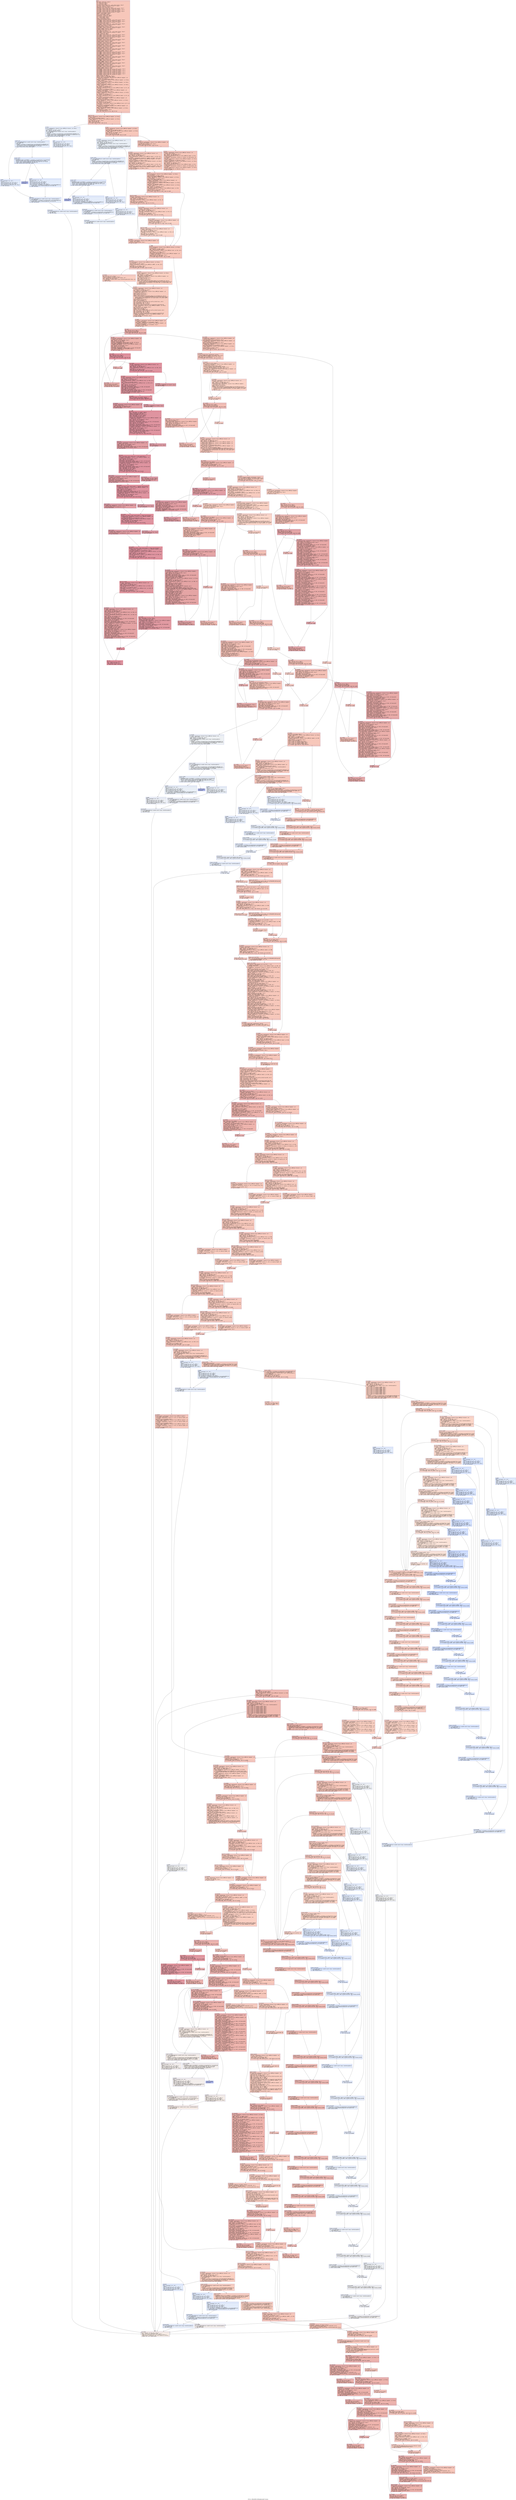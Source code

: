 digraph "CFG for '_ZN9LAMMPS_NS8Neighbor4initEv' function" {
	label="CFG for '_ZN9LAMMPS_NS8Neighbor4initEv' function";

	Node0x5563bdcf0ff0 [shape=record,color="#3d50c3ff", style=filled, fillcolor="#ec7f6370" fontname="Courier",label="{entry:\l|  %this.addr = alloca ptr, align 8\l  %i = alloca i32, align 4\l  %j = alloca i32, align 4\l  %n = alloca i32, align 4\l  %ref.tmp = alloca %\"class.std::__cxx11::basic_string\", align 8\l  %ref.tmp8 = alloca %\"class.std::allocator.4\", align 1\l  %exn.slot = alloca ptr, align 8\l  %ehselector.slot = alloca i32, align 4\l  %ref.tmp9 = alloca %\"class.std::__cxx11::basic_string\", align 8\l  %ref.tmp10 = alloca %\"class.std::allocator.4\", align 1\l  %ref.tmp20 = alloca %\"class.std::__cxx11::basic_string\", align 8\l  %ref.tmp21 = alloca %\"class.std::allocator.4\", align 1\l  %ref.tmp24 = alloca %\"class.std::__cxx11::basic_string\", align 8\l  %ref.tmp25 = alloca %\"class.std::allocator.4\", align 1\l  %cutoff = alloca double, align 8\l  %delta = alloca double, align 8\l  %cut = alloca double, align 8\l  %icollection = alloca i32, align 4\l  %jcollection = alloca i32, align 4\l  %ri = alloca double, align 8\l  %rj = alloca double, align 8\l  %tmp = alloca double, align 8\l  %cuttmp = alloca double, align 8\l  %ref.tmp384 = alloca %\"class.std::__cxx11::basic_string\", align 8\l  %ref.tmp385 = alloca %\"class.std::allocator.4\", align 1\l  %ref.tmp388 = alloca %\"class.std::__cxx11::basic_string\", align 8\l  %ref.tmp389 = alloca %\"class.std::allocator.4\", align 1\l  %respa = alloca i32, align 4\l  %ref.tmp457 = alloca %\"class.std::__cxx11::basic_string\", align 8\l  %ref.tmp459 = alloca %\"class.std::allocator.4\", align 1\l  %cleanup.cond = alloca i1, align 1\l  %cleanup.cond462 = alloca i1, align 1\l  %ref.tmp463 = alloca %\"class.std::__cxx11::basic_string\", align 8\l  %ref.tmp464 = alloca %\"class.std::allocator.4\", align 1\l  %cleanup.cond465 = alloca i1, align 1\l  %cleanup.cond468 = alloca i1, align 1\l  %cut_respa = alloca ptr, align 8\l  %ph = alloca ptr, align 8\l  %ref.tmp682 = alloca %\"class.std::__cxx11::basic_string\", align 8\l  %ref.tmp683 = alloca %\"class.std::allocator.4\", align 1\l  %flag = alloca i32, align 4\l  %isub = alloca i32, align 4\l  %ref.tmp697 = alloca %\"class.std::__cxx11::basic_string\", align 8\l  %ref.tmp698 = alloca %\"class.std::allocator.4\", align 1\l  %ref.tmp707 = alloca %\"class.std::__cxx11::basic_string\", align 8\l  %ref.tmp708 = alloca %\"class.std::allocator.4\", align 1\l  %cleanup.cond709 = alloca i1, align 1\l  %cleanup.cond712 = alloca i1, align 1\l  %ref.tmp719 = alloca %\"class.std::__cxx11::basic_string\", align 8\l  %ref.tmp720 = alloca %\"class.std::allocator.4\", align 1\l  %cleanup.cond721 = alloca i1, align 1\l  %cleanup.cond724 = alloca i1, align 1\l  %ref.tmp731 = alloca %\"class.std::__cxx11::basic_string\", align 8\l  %ref.tmp732 = alloca %\"class.std::allocator.4\", align 1\l  %cleanup.cond733 = alloca i1, align 1\l  %cleanup.cond736 = alloca i1, align 1\l  %ref.tmp743 = alloca %\"class.std::__cxx11::basic_string\", align 8\l  %ref.tmp744 = alloca %\"class.std::allocator.4\", align 1\l  %cleanup.cond745 = alloca i1, align 1\l  %cleanup.cond748 = alloca i1, align 1\l  %ref.tmp754 = alloca %\"class.std::__cxx11::basic_string\", align 8\l  %ref.tmp755 = alloca %\"class.std::allocator.4\", align 1\l  %cleanup.cond756 = alloca i1, align 1\l  %cleanup.cond759 = alloca i1, align 1\l  %ref.tmp853 = alloca %\"class.std::__cxx11::basic_string\", align 8\l  %ref.tmp854 = alloca %\"class.std::allocator.4\", align 1\l  %ref.tmp863 = alloca %\"class.std::__cxx11::basic_string\", align 8\l  %ref.tmp864 = alloca %\"class.std::allocator.4\", align 1\l  %cleanup.cond865 = alloca i1, align 1\l  %cleanup.cond868 = alloca i1, align 1\l  %ref.tmp875 = alloca %\"class.std::__cxx11::basic_string\", align 8\l  %ref.tmp876 = alloca %\"class.std::allocator.4\", align 1\l  %cleanup.cond877 = alloca i1, align 1\l  %cleanup.cond880 = alloca i1, align 1\l  %ref.tmp887 = alloca %\"class.std::__cxx11::basic_string\", align 8\l  %ref.tmp888 = alloca %\"class.std::allocator.4\", align 1\l  %cleanup.cond889 = alloca i1, align 1\l  %cleanup.cond892 = alloca i1, align 1\l  %ref.tmp899 = alloca %\"class.std::__cxx11::basic_string\", align 8\l  %ref.tmp900 = alloca %\"class.std::allocator.4\", align 1\l  %cleanup.cond901 = alloca i1, align 1\l  %cleanup.cond904 = alloca i1, align 1\l  %ref.tmp911 = alloca %\"class.std::__cxx11::basic_string\", align 8\l  %ref.tmp912 = alloca %\"class.std::allocator.4\", align 1\l  %cleanup.cond913 = alloca i1, align 1\l  %cleanup.cond916 = alloca i1, align 1\l  %ref.tmp1091 = alloca %\"class.std::__cxx11::basic_string\", align 8\l  %ref.tmp1092 = alloca %\"class.std::allocator.4\", align 1\l  %ref.tmp1095 = alloca %\"class.std::__cxx11::basic_string\", align 8\l  %ref.tmp1096 = alloca %\"class.std::allocator.4\", align 1\l  %ref.tmp1226 = alloca %\"class.std::__cxx11::basic_string\", align 8\l  %ref.tmp1227 = alloca %\"class.std::allocator.4\", align 1\l  %ref.tmp1230 = alloca %\"class.std::__cxx11::basic_string\", align 8\l  %ref.tmp1231 = alloca %\"class.std::allocator.4\", align 1\l  %same = alloca i32, align 4\l  store ptr %this, ptr %this.addr, align 8\l  %this1 = load ptr, ptr %this.addr, align 8\l  %overlap_topo = getelementptr inbounds %\"class.LAMMPS_NS::Neighbor\", ptr\l... %this1, i32 0, i32 77\l  store i32 0, ptr %overlap_topo, align 8\l  %ndanger = getelementptr inbounds %\"class.LAMMPS_NS::Neighbor\", ptr %this1,\l... i32 0, i32 26\l  store i64 0, ptr %ndanger, align 8\l  %ncalls = getelementptr inbounds %\"class.LAMMPS_NS::Neighbor\", ptr %this1,\l... i32 0, i32 25\l  store i64 0, ptr %ncalls, align 8\l  %domain = getelementptr inbounds %\"class.LAMMPS_NS::Pointers\", ptr %this1,\l... i32 0, i32 10\l  %0 = load ptr, ptr %domain, align 8\l  %1 = load ptr, ptr %0, align 8\l  %dimension = getelementptr inbounds %\"class.LAMMPS_NS::Domain\", ptr %1, i32\l... 0, i32 2\l  %2 = load i32, ptr %dimension, align 4\l  %dimension2 = getelementptr inbounds %\"class.LAMMPS_NS::Neighbor\", ptr\l... %this1, i32 0, i32 83\l  store i32 %2, ptr %dimension2, align 4\l  %domain3 = getelementptr inbounds %\"class.LAMMPS_NS::Pointers\", ptr %this1,\l... i32 0, i32 10\l  %3 = load ptr, ptr %domain3, align 8\l  %4 = load ptr, ptr %3, align 8\l  %triclinic = getelementptr inbounds %\"class.LAMMPS_NS::Domain\", ptr %4, i32\l... 0, i32 9\l  %5 = load i32, ptr %triclinic, align 4\l  %triclinic4 = getelementptr inbounds %\"class.LAMMPS_NS::Neighbor\", ptr\l... %this1, i32 0, i32 84\l  store i32 %5, ptr %triclinic4, align 8\l  %force = getelementptr inbounds %\"class.LAMMPS_NS::Pointers\", ptr %this1,\l... i32 0, i32 11\l  %6 = load ptr, ptr %force, align 8\l  %7 = load ptr, ptr %6, align 8\l  %newton_pair = getelementptr inbounds %\"class.LAMMPS_NS::Force\", ptr %7, i32\l... 0, i32 22\l  %8 = load i32, ptr %newton_pair, align 4\l  %newton_pair5 = getelementptr inbounds %\"class.LAMMPS_NS::Neighbor\", ptr\l... %this1, i32 0, i32 85\l  store i32 %8, ptr %newton_pair5, align 4\l  %delay = getelementptr inbounds %\"class.LAMMPS_NS::Neighbor\", ptr %this1,\l... i32 0, i32 3\l  %9 = load i32, ptr %delay, align 8\l  %cmp = icmp sgt i32 %9, 0\l  br i1 %cmp, label %land.lhs.true, label %if.end\l|{<s0>T|<s1>F}}"];
	Node0x5563bdcf0ff0:s0 -> Node0x5563bdcfb610[tooltip="entry -> land.lhs.true\nProbability 62.50%" ];
	Node0x5563bdcf0ff0:s1 -> Node0x5563bdcfb690[tooltip="entry -> if.end\nProbability 37.50%" ];
	Node0x5563bdcfb610 [shape=record,color="#3d50c3ff", style=filled, fillcolor="#ed836670" fontname="Courier",label="{land.lhs.true:\l|  %delay6 = getelementptr inbounds %\"class.LAMMPS_NS::Neighbor\", ptr %this1,\l... i32 0, i32 3\l  %10 = load i32, ptr %delay6, align 8\l  %every = getelementptr inbounds %\"class.LAMMPS_NS::Neighbor\", ptr %this1,\l... i32 0, i32 2\l  %11 = load i32, ptr %every, align 4\l  %rem = srem i32 %10, %11\l  %cmp7 = icmp ne i32 %rem, 0\l  br i1 %cmp7, label %if.then, label %if.end\l|{<s0>T|<s1>F}}"];
	Node0x5563bdcfb610:s0 -> Node0x5563bdcfbbd0[tooltip="land.lhs.true -> if.then\nProbability 0.00%" ];
	Node0x5563bdcfb610:s1 -> Node0x5563bdcfb690[tooltip="land.lhs.true -> if.end\nProbability 100.00%" ];
	Node0x5563bdcfbbd0 [shape=record,color="#3d50c3ff", style=filled, fillcolor="#cbd8ee70" fontname="Courier",label="{if.then:\l|  %error = getelementptr inbounds %\"class.LAMMPS_NS::Pointers\", ptr %this1,\l... i32 0, i32 3\l  %12 = load ptr, ptr %error, align 8\l  %13 = load ptr, ptr %12, align 8\l  call void @_ZNSaIcEC1Ev(ptr noundef nonnull align 1 dereferenceable(1)\l... %ref.tmp8) #13\l  invoke void\l... @_ZNSt7__cxx1112basic_stringIcSt11char_traitsIcESaIcEEC2IS3_EEPKcRKS3_(ptr\l... noundef nonnull align 8 dereferenceable(32) %ref.tmp, ptr noundef @.str, ptr\l... noundef nonnull align 1 dereferenceable(1) %ref.tmp8)\l          to label %invoke.cont unwind label %lpad\l}"];
	Node0x5563bdcfbbd0 -> Node0x5563bdcfc0d0[tooltip="if.then -> invoke.cont\nProbability 50.00%" ];
	Node0x5563bdcfbbd0 -> Node0x5563bdcfc150[tooltip="if.then -> lpad\nProbability 50.00%" ];
	Node0x5563bdcfc0d0 [shape=record,color="#3d50c3ff", style=filled, fillcolor="#c5d6f270" fontname="Courier",label="{invoke.cont:\l|  call void @_ZNSaIcEC1Ev(ptr noundef nonnull align 1 dereferenceable(1)\l... %ref.tmp10) #13\l  invoke void\l... @_ZNSt7__cxx1112basic_stringIcSt11char_traitsIcESaIcEEC2IS3_EEPKcRKS3_(ptr\l... noundef nonnull align 8 dereferenceable(32) %ref.tmp9, ptr noundef @.str.1,\l... ptr noundef nonnull align 1 dereferenceable(1) %ref.tmp10)\l          to label %invoke.cont12 unwind label %lpad11\l}"];
	Node0x5563bdcfc0d0 -> Node0x5563bdcfc480[tooltip="invoke.cont -> invoke.cont12\nProbability 50.00%" ];
	Node0x5563bdcfc0d0 -> Node0x5563bdcfc4d0[tooltip="invoke.cont -> lpad11\nProbability 50.00%" ];
	Node0x5563bdcfc480 [shape=record,color="#3d50c3ff", style=filled, fillcolor="#bfd3f670" fontname="Courier",label="{invoke.cont12:\l|  invoke void\l... @_ZN9LAMMPS_NS5Error3allERKNSt7__cxx1112basic_stringIcSt11char_traitsIcESaIcEE\l...EiS8_(ptr noundef nonnull align 8 dereferenceable(196) %13, ptr noundef\l... nonnull align 8 dereferenceable(32) %ref.tmp, i32 noundef 319, ptr noundef\l... nonnull align 8 dereferenceable(32) %ref.tmp9) #14\l          to label %invoke.cont14 unwind label %lpad13\l}"];
	Node0x5563bdcfc480 -> Node0x5563bdcfc430[tooltip="invoke.cont12 -> invoke.cont14\nProbability 0.00%" ];
	Node0x5563bdcfc480 -> Node0x5563bdcfc730[tooltip="invoke.cont12 -> lpad13\nProbability 100.00%" ];
	Node0x5563bdcfc430 [shape=record,color="#3d50c3ff", style=filled, fillcolor="#3d50c370" fontname="Courier",label="{invoke.cont14:\l|  unreachable\l}"];
	Node0x5563bdcfc150 [shape=record,color="#3d50c3ff", style=filled, fillcolor="#c5d6f270" fontname="Courier",label="{lpad:\l|  %14 = landingpad \{ ptr, i32 \}\l          cleanup\l  %15 = extractvalue \{ ptr, i32 \} %14, 0\l  store ptr %15, ptr %exn.slot, align 8\l  %16 = extractvalue \{ ptr, i32 \} %14, 1\l  store i32 %16, ptr %ehselector.slot, align 4\l  br label %ehcleanup16\l}"];
	Node0x5563bdcfc150 -> Node0x5563bdcfcdd0[tooltip="lpad -> ehcleanup16\nProbability 100.00%" ];
	Node0x5563bdcfc4d0 [shape=record,color="#3d50c3ff", style=filled, fillcolor="#bfd3f670" fontname="Courier",label="{lpad11:\l|  %17 = landingpad \{ ptr, i32 \}\l          cleanup\l  %18 = extractvalue \{ ptr, i32 \} %17, 0\l  store ptr %18, ptr %exn.slot, align 8\l  %19 = extractvalue \{ ptr, i32 \} %17, 1\l  store i32 %19, ptr %ehselector.slot, align 4\l  br label %ehcleanup\l}"];
	Node0x5563bdcfc4d0 -> Node0x5563bdcfd120[tooltip="lpad11 -> ehcleanup\nProbability 100.00%" ];
	Node0x5563bdcfc730 [shape=record,color="#3d50c3ff", style=filled, fillcolor="#bfd3f670" fontname="Courier",label="{lpad13:\l|  %20 = landingpad \{ ptr, i32 \}\l          cleanup\l  %21 = extractvalue \{ ptr, i32 \} %20, 0\l  store ptr %21, ptr %exn.slot, align 8\l  %22 = extractvalue \{ ptr, i32 \} %20, 1\l  store i32 %22, ptr %ehselector.slot, align 4\l  call void @_ZNSt7__cxx1112basic_stringIcSt11char_traitsIcESaIcEED1Ev(ptr\l... noundef nonnull align 8 dereferenceable(32) %ref.tmp9) #13\l  br label %ehcleanup\l}"];
	Node0x5563bdcfc730 -> Node0x5563bdcfd120[tooltip="lpad13 -> ehcleanup\nProbability 100.00%" ];
	Node0x5563bdcfd120 [shape=record,color="#3d50c3ff", style=filled, fillcolor="#c5d6f270" fontname="Courier",label="{ehcleanup:\l|  call void @_ZNSaIcED1Ev(ptr noundef nonnull align 1 dereferenceable(1)\l... %ref.tmp10) #13\l  call void @_ZNSt7__cxx1112basic_stringIcSt11char_traitsIcESaIcEED1Ev(ptr\l... noundef nonnull align 8 dereferenceable(32) %ref.tmp) #13\l  br label %ehcleanup16\l}"];
	Node0x5563bdcfd120 -> Node0x5563bdcfcdd0[tooltip="ehcleanup -> ehcleanup16\nProbability 100.00%" ];
	Node0x5563bdcfcdd0 [shape=record,color="#3d50c3ff", style=filled, fillcolor="#cbd8ee70" fontname="Courier",label="{ehcleanup16:\l|  call void @_ZNSaIcED1Ev(ptr noundef nonnull align 1 dereferenceable(1)\l... %ref.tmp8) #13\l  br label %eh.resume\l}"];
	Node0x5563bdcfcdd0 -> Node0x5563bdcfdb80[tooltip="ehcleanup16 -> eh.resume\nProbability 100.00%" ];
	Node0x5563bdcfb690 [shape=record,color="#3d50c3ff", style=filled, fillcolor="#ec7f6370" fontname="Courier",label="{if.end:\l|  %pgsize = getelementptr inbounds %\"class.LAMMPS_NS::Neighbor\", ptr %this1,\l... i32 0, i32 6\l  %23 = load i32, ptr %pgsize, align 4\l  %oneatom = getelementptr inbounds %\"class.LAMMPS_NS::Neighbor\", ptr %this1,\l... i32 0, i32 7\l  %24 = load i32, ptr %oneatom, align 8\l  %mul = mul nsw i32 10, %24\l  %cmp17 = icmp slt i32 %23, %mul\l  br i1 %cmp17, label %if.then18, label %if.end34\l|{<s0>T|<s1>F}}"];
	Node0x5563bdcfb690:s0 -> Node0x5563bdcfe040[tooltip="if.end -> if.then18\nProbability 0.00%" ];
	Node0x5563bdcfb690:s1 -> Node0x5563bdcfe0c0[tooltip="if.end -> if.end34\nProbability 100.00%" ];
	Node0x5563bdcfe040 [shape=record,color="#3d50c3ff", style=filled, fillcolor="#cedaeb70" fontname="Courier",label="{if.then18:\l|  %error19 = getelementptr inbounds %\"class.LAMMPS_NS::Pointers\", ptr\l... %this1, i32 0, i32 3\l  %25 = load ptr, ptr %error19, align 8\l  %26 = load ptr, ptr %25, align 8\l  call void @_ZNSaIcEC1Ev(ptr noundef nonnull align 1 dereferenceable(1)\l... %ref.tmp21) #13\l  invoke void\l... @_ZNSt7__cxx1112basic_stringIcSt11char_traitsIcESaIcEEC2IS3_EEPKcRKS3_(ptr\l... noundef nonnull align 8 dereferenceable(32) %ref.tmp20, ptr noundef @.str,\l... ptr noundef nonnull align 1 dereferenceable(1) %ref.tmp21)\l          to label %invoke.cont23 unwind label %lpad22\l}"];
	Node0x5563bdcfe040 -> Node0x5563bdcfe5b0[tooltip="if.then18 -> invoke.cont23\nProbability 50.00%" ];
	Node0x5563bdcfe040 -> Node0x5563bdcfe630[tooltip="if.then18 -> lpad22\nProbability 50.00%" ];
	Node0x5563bdcfe5b0 [shape=record,color="#3d50c3ff", style=filled, fillcolor="#c7d7f070" fontname="Courier",label="{invoke.cont23:\l|  call void @_ZNSaIcEC1Ev(ptr noundef nonnull align 1 dereferenceable(1)\l... %ref.tmp25) #13\l  invoke void\l... @_ZNSt7__cxx1112basic_stringIcSt11char_traitsIcESaIcEEC2IS3_EEPKcRKS3_(ptr\l... noundef nonnull align 8 dereferenceable(32) %ref.tmp24, ptr noundef @.str.2,\l... ptr noundef nonnull align 1 dereferenceable(1) %ref.tmp25)\l          to label %invoke.cont27 unwind label %lpad26\l}"];
	Node0x5563bdcfe5b0 -> Node0x5563bdcfe890[tooltip="invoke.cont23 -> invoke.cont27\nProbability 50.00%" ];
	Node0x5563bdcfe5b0 -> Node0x5563bdcfe8e0[tooltip="invoke.cont23 -> lpad26\nProbability 50.00%" ];
	Node0x5563bdcfe890 [shape=record,color="#3d50c3ff", style=filled, fillcolor="#c1d4f470" fontname="Courier",label="{invoke.cont27:\l|  invoke void\l... @_ZN9LAMMPS_NS5Error3allERKNSt7__cxx1112basic_stringIcSt11char_traitsIcESaIcEE\l...EiS8_(ptr noundef nonnull align 8 dereferenceable(196) %26, ptr noundef\l... nonnull align 8 dereferenceable(32) %ref.tmp20, i32 noundef 322, ptr noundef\l... nonnull align 8 dereferenceable(32) %ref.tmp24) #14\l          to label %invoke.cont29 unwind label %lpad28\l}"];
	Node0x5563bdcfe890 -> Node0x5563bdcfe840[tooltip="invoke.cont27 -> invoke.cont29\nProbability 0.00%" ];
	Node0x5563bdcfe890 -> Node0x5563bdcfeae0[tooltip="invoke.cont27 -> lpad28\nProbability 100.00%" ];
	Node0x5563bdcfe840 [shape=record,color="#3d50c3ff", style=filled, fillcolor="#3d50c370" fontname="Courier",label="{invoke.cont29:\l|  unreachable\l}"];
	Node0x5563bdcfe630 [shape=record,color="#3d50c3ff", style=filled, fillcolor="#c7d7f070" fontname="Courier",label="{lpad22:\l|  %27 = landingpad \{ ptr, i32 \}\l          cleanup\l  %28 = extractvalue \{ ptr, i32 \} %27, 0\l  store ptr %28, ptr %exn.slot, align 8\l  %29 = extractvalue \{ ptr, i32 \} %27, 1\l  store i32 %29, ptr %ehselector.slot, align 4\l  br label %ehcleanup33\l}"];
	Node0x5563bdcfe630 -> Node0x5563bdcff0a0[tooltip="lpad22 -> ehcleanup33\nProbability 100.00%" ];
	Node0x5563bdcfe8e0 [shape=record,color="#3d50c3ff", style=filled, fillcolor="#c1d4f470" fontname="Courier",label="{lpad26:\l|  %30 = landingpad \{ ptr, i32 \}\l          cleanup\l  %31 = extractvalue \{ ptr, i32 \} %30, 0\l  store ptr %31, ptr %exn.slot, align 8\l  %32 = extractvalue \{ ptr, i32 \} %30, 1\l  store i32 %32, ptr %ehselector.slot, align 4\l  br label %ehcleanup31\l}"];
	Node0x5563bdcfe8e0 -> Node0x5563bdcff3f0[tooltip="lpad26 -> ehcleanup31\nProbability 100.00%" ];
	Node0x5563bdcfeae0 [shape=record,color="#3d50c3ff", style=filled, fillcolor="#c1d4f470" fontname="Courier",label="{lpad28:\l|  %33 = landingpad \{ ptr, i32 \}\l          cleanup\l  %34 = extractvalue \{ ptr, i32 \} %33, 0\l  store ptr %34, ptr %exn.slot, align 8\l  %35 = extractvalue \{ ptr, i32 \} %33, 1\l  store i32 %35, ptr %ehselector.slot, align 4\l  call void @_ZNSt7__cxx1112basic_stringIcSt11char_traitsIcESaIcEED1Ev(ptr\l... noundef nonnull align 8 dereferenceable(32) %ref.tmp24) #13\l  br label %ehcleanup31\l}"];
	Node0x5563bdcfeae0 -> Node0x5563bdcff3f0[tooltip="lpad28 -> ehcleanup31\nProbability 100.00%" ];
	Node0x5563bdcff3f0 [shape=record,color="#3d50c3ff", style=filled, fillcolor="#c7d7f070" fontname="Courier",label="{ehcleanup31:\l|  call void @_ZNSaIcED1Ev(ptr noundef nonnull align 1 dereferenceable(1)\l... %ref.tmp25) #13\l  call void @_ZNSt7__cxx1112basic_stringIcSt11char_traitsIcESaIcEED1Ev(ptr\l... noundef nonnull align 8 dereferenceable(32) %ref.tmp20) #13\l  br label %ehcleanup33\l}"];
	Node0x5563bdcff3f0 -> Node0x5563bdcff0a0[tooltip="ehcleanup31 -> ehcleanup33\nProbability 100.00%" ];
	Node0x5563bdcff0a0 [shape=record,color="#3d50c3ff", style=filled, fillcolor="#cedaeb70" fontname="Courier",label="{ehcleanup33:\l|  call void @_ZNSaIcED1Ev(ptr noundef nonnull align 1 dereferenceable(1)\l... %ref.tmp21) #13\l  br label %eh.resume\l}"];
	Node0x5563bdcff0a0 -> Node0x5563bdcfdb80[tooltip="ehcleanup33 -> eh.resume\nProbability 100.00%" ];
	Node0x5563bdcfe0c0 [shape=record,color="#3d50c3ff", style=filled, fillcolor="#ec7f6370" fontname="Courier",label="{if.end34:\l|  %triclinic35 = getelementptr inbounds %\"class.LAMMPS_NS::Neighbor\", ptr\l... %this1, i32 0, i32 84\l  %36 = load i32, ptr %triclinic35, align 8\l  %cmp36 = icmp eq i32 %36, 0\l  br i1 %cmp36, label %if.then37, label %if.else\l|{<s0>T|<s1>F}}"];
	Node0x5563bdcfe0c0:s0 -> Node0x5563bdcffee0[tooltip="if.end34 -> if.then37\nProbability 37.50%" ];
	Node0x5563bdcfe0c0:s1 -> Node0x5563bdcfff60[tooltip="if.end34 -> if.else\nProbability 62.50%" ];
	Node0x5563bdcffee0 [shape=record,color="#3d50c3ff", style=filled, fillcolor="#f08b6e70" fontname="Courier",label="{if.then37:\l|  %domain38 = getelementptr inbounds %\"class.LAMMPS_NS::Pointers\", ptr\l... %this1, i32 0, i32 10\l  %37 = load ptr, ptr %domain38, align 8\l  %38 = load ptr, ptr %37, align 8\l  %boxlo = getelementptr inbounds %\"class.LAMMPS_NS::Domain\", ptr %38, i32 0,\l... i32 20\l  %arraydecay = getelementptr inbounds [3 x double], ptr %boxlo, i64 0, i64 0\l  %bboxlo = getelementptr inbounds %\"class.LAMMPS_NS::Neighbor\", ptr %this1,\l... i32 0, i32 28\l  store ptr %arraydecay, ptr %bboxlo, align 8\l  %domain39 = getelementptr inbounds %\"class.LAMMPS_NS::Pointers\", ptr %this1,\l... i32 0, i32 10\l  %39 = load ptr, ptr %domain39, align 8\l  %40 = load ptr, ptr %39, align 8\l  %boxhi = getelementptr inbounds %\"class.LAMMPS_NS::Domain\", ptr %40, i32 0,\l... i32 21\l  %arraydecay40 = getelementptr inbounds [3 x double], ptr %boxhi, i64 0, i64 0\l  %bboxhi = getelementptr inbounds %\"class.LAMMPS_NS::Neighbor\", ptr %this1,\l... i32 0, i32 29\l  store ptr %arraydecay40, ptr %bboxhi, align 8\l  br label %if.end47\l}"];
	Node0x5563bdcffee0 -> Node0x5563bdd00b60[tooltip="if.then37 -> if.end47\nProbability 100.00%" ];
	Node0x5563bdcfff60 [shape=record,color="#3d50c3ff", style=filled, fillcolor="#ed836670" fontname="Courier",label="{if.else:\l|  %domain41 = getelementptr inbounds %\"class.LAMMPS_NS::Pointers\", ptr\l... %this1, i32 0, i32 10\l  %41 = load ptr, ptr %domain41, align 8\l  %42 = load ptr, ptr %41, align 8\l  %boxlo_bound = getelementptr inbounds %\"class.LAMMPS_NS::Domain\", ptr %42,\l... i32 0, i32 24\l  %arraydecay42 = getelementptr inbounds [3 x double], ptr %boxlo_bound, i64\l... 0, i64 0\l  %bboxlo43 = getelementptr inbounds %\"class.LAMMPS_NS::Neighbor\", ptr %this1,\l... i32 0, i32 28\l  store ptr %arraydecay42, ptr %bboxlo43, align 8\l  %domain44 = getelementptr inbounds %\"class.LAMMPS_NS::Pointers\", ptr %this1,\l... i32 0, i32 10\l  %43 = load ptr, ptr %domain44, align 8\l  %44 = load ptr, ptr %43, align 8\l  %boxhi_bound = getelementptr inbounds %\"class.LAMMPS_NS::Domain\", ptr %44,\l... i32 0, i32 25\l  %arraydecay45 = getelementptr inbounds [3 x double], ptr %boxhi_bound, i64\l... 0, i64 0\l  %bboxhi46 = getelementptr inbounds %\"class.LAMMPS_NS::Neighbor\", ptr %this1,\l... i32 0, i32 29\l  store ptr %arraydecay45, ptr %bboxhi46, align 8\l  br label %if.end47\l}"];
	Node0x5563bdcfff60 -> Node0x5563bdd00b60[tooltip="if.else -> if.end47\nProbability 100.00%" ];
	Node0x5563bdd00b60 [shape=record,color="#3d50c3ff", style=filled, fillcolor="#ec7f6370" fontname="Courier",label="{if.end47:\l|  %skin = getelementptr inbounds %\"class.LAMMPS_NS::Neighbor\", ptr %this1,\l... i32 0, i32 11\l  %45 = load double, ptr %skin, align 8\l  %mul48 = fmul double 2.500000e-01, %45\l  %skin49 = getelementptr inbounds %\"class.LAMMPS_NS::Neighbor\", ptr %this1,\l... i32 0, i32 11\l  %46 = load double, ptr %skin49, align 8\l  %mul50 = fmul double %mul48, %46\l  %triggersq = getelementptr inbounds %\"class.LAMMPS_NS::Neighbor\", ptr\l... %this1, i32 0, i32 91\l  store double %mul50, ptr %triggersq, align 8\l  %boxcheck = getelementptr inbounds %\"class.LAMMPS_NS::Neighbor\", ptr %this1,\l... i32 0, i32 94\l  store i32 0, ptr %boxcheck, align 4\l  %domain51 = getelementptr inbounds %\"class.LAMMPS_NS::Pointers\", ptr %this1,\l... i32 0, i32 10\l  %47 = load ptr, ptr %domain51, align 8\l  %48 = load ptr, ptr %47, align 8\l  %box_change = getelementptr inbounds %\"class.LAMMPS_NS::Domain\", ptr %48,\l... i32 0, i32 44\l  %49 = load i32, ptr %box_change, align 8\l  %tobool = icmp ne i32 %49, 0\l  br i1 %tobool, label %land.lhs.true52, label %if.end65\l|{<s0>T|<s1>F}}"];
	Node0x5563bdd00b60:s0 -> Node0x5563bdd02b80[tooltip="if.end47 -> land.lhs.true52\nProbability 62.50%" ];
	Node0x5563bdd00b60:s1 -> Node0x5563bdd02c00[tooltip="if.end47 -> if.end65\nProbability 37.50%" ];
	Node0x5563bdd02b80 [shape=record,color="#3d50c3ff", style=filled, fillcolor="#ed836670" fontname="Courier",label="{land.lhs.true52:\l|  %domain53 = getelementptr inbounds %\"class.LAMMPS_NS::Pointers\", ptr\l... %this1, i32 0, i32 10\l  %50 = load ptr, ptr %domain53, align 8\l  %51 = load ptr, ptr %50, align 8\l  %xperiodic = getelementptr inbounds %\"class.LAMMPS_NS::Domain\", ptr %51, i32\l... 0, i32 4\l  %52 = load i32, ptr %xperiodic, align 4\l  %tobool54 = icmp ne i32 %52, 0\l  br i1 %tobool54, label %if.then63, label %lor.lhs.false\l|{<s0>T|<s1>F}}"];
	Node0x5563bdd02b80:s0 -> Node0x5563bdd03150[tooltip="land.lhs.true52 -> if.then63\nProbability 62.50%" ];
	Node0x5563bdd02b80:s1 -> Node0x5563bdd031d0[tooltip="land.lhs.true52 -> lor.lhs.false\nProbability 37.50%" ];
	Node0x5563bdd031d0 [shape=record,color="#3d50c3ff", style=filled, fillcolor="#f2907270" fontname="Courier",label="{lor.lhs.false:\l|  %domain55 = getelementptr inbounds %\"class.LAMMPS_NS::Pointers\", ptr\l... %this1, i32 0, i32 10\l  %53 = load ptr, ptr %domain55, align 8\l  %54 = load ptr, ptr %53, align 8\l  %yperiodic = getelementptr inbounds %\"class.LAMMPS_NS::Domain\", ptr %54, i32\l... 0, i32 5\l  %55 = load i32, ptr %yperiodic, align 8\l  %tobool56 = icmp ne i32 %55, 0\l  br i1 %tobool56, label %if.then63, label %lor.lhs.false57\l|{<s0>T|<s1>F}}"];
	Node0x5563bdd031d0:s0 -> Node0x5563bdd03150[tooltip="lor.lhs.false -> if.then63\nProbability 62.50%" ];
	Node0x5563bdd031d0:s1 -> Node0x5563bdd03720[tooltip="lor.lhs.false -> lor.lhs.false57\nProbability 37.50%" ];
	Node0x5563bdd03720 [shape=record,color="#3d50c3ff", style=filled, fillcolor="#f59c7d70" fontname="Courier",label="{lor.lhs.false57:\l|  %dimension58 = getelementptr inbounds %\"class.LAMMPS_NS::Neighbor\", ptr\l... %this1, i32 0, i32 83\l  %56 = load i32, ptr %dimension58, align 4\l  %cmp59 = icmp eq i32 %56, 3\l  br i1 %cmp59, label %land.lhs.true60, label %if.end65\l|{<s0>T|<s1>F}}"];
	Node0x5563bdd03720:s0 -> Node0x5563bdd03a70[tooltip="lor.lhs.false57 -> land.lhs.true60\nProbability 50.00%" ];
	Node0x5563bdd03720:s1 -> Node0x5563bdd02c00[tooltip="lor.lhs.false57 -> if.end65\nProbability 50.00%" ];
	Node0x5563bdd03a70 [shape=record,color="#3d50c3ff", style=filled, fillcolor="#f6a38570" fontname="Courier",label="{land.lhs.true60:\l|  %domain61 = getelementptr inbounds %\"class.LAMMPS_NS::Pointers\", ptr\l... %this1, i32 0, i32 10\l  %57 = load ptr, ptr %domain61, align 8\l  %58 = load ptr, ptr %57, align 8\l  %zperiodic = getelementptr inbounds %\"class.LAMMPS_NS::Domain\", ptr %58, i32\l... 0, i32 6\l  %59 = load i32, ptr %zperiodic, align 4\l  %tobool62 = icmp ne i32 %59, 0\l  br i1 %tobool62, label %if.then63, label %if.end65\l|{<s0>T|<s1>F}}"];
	Node0x5563bdd03a70:s0 -> Node0x5563bdd03150[tooltip="land.lhs.true60 -> if.then63\nProbability 62.50%" ];
	Node0x5563bdd03a70:s1 -> Node0x5563bdd02c00[tooltip="land.lhs.true60 -> if.end65\nProbability 37.50%" ];
	Node0x5563bdd03150 [shape=record,color="#3d50c3ff", style=filled, fillcolor="#ef886b70" fontname="Courier",label="{if.then63:\l|  %boxcheck64 = getelementptr inbounds %\"class.LAMMPS_NS::Neighbor\", ptr\l... %this1, i32 0, i32 94\l  store i32 1, ptr %boxcheck64, align 4\l  br label %if.end65\l}"];
	Node0x5563bdd03150 -> Node0x5563bdd02c00[tooltip="if.then63 -> if.end65\nProbability 100.00%" ];
	Node0x5563bdd02c00 [shape=record,color="#3d50c3ff", style=filled, fillcolor="#ec7f6370" fontname="Courier",label="{if.end65:\l|  %atom = getelementptr inbounds %\"class.LAMMPS_NS::Pointers\", ptr %this1,\l... i32 0, i32 6\l  %60 = load ptr, ptr %atom, align 8\l  %61 = load ptr, ptr %60, align 8\l  %ntypes = getelementptr inbounds %\"class.LAMMPS_NS::Atom\", ptr %61, i32 0,\l... i32 17\l  %62 = load i32, ptr %ntypes, align 8\l  store i32 %62, ptr %n, align 4\l  %cutneighsq = getelementptr inbounds %\"class.LAMMPS_NS::Neighbor\", ptr\l... %this1, i32 0, i32 15\l  %63 = load ptr, ptr %cutneighsq, align 8\l  %cmp66 = icmp eq ptr %63, null\l  br i1 %cmp66, label %if.then67, label %if.end83\l|{<s0>T|<s1>F}}"];
	Node0x5563bdd02c00:s0 -> Node0x5563bdcfa030[tooltip="if.end65 -> if.then67\nProbability 37.50%" ];
	Node0x5563bdd02c00:s1 -> Node0x5563bdcfa0b0[tooltip="if.end65 -> if.end83\nProbability 62.50%" ];
	Node0x5563bdcfa030 [shape=record,color="#3d50c3ff", style=filled, fillcolor="#f08b6e70" fontname="Courier",label="{if.then67:\l|  %lmp = getelementptr inbounds %\"class.LAMMPS_NS::Pointers\", ptr %this1,\l... i32 0, i32 1\l  %64 = load ptr, ptr %lmp, align 8\l  %kokkos = getelementptr inbounds %\"class.LAMMPS_NS::LAMMPS\", ptr %64, i32 0,\l... i32 14\l  %65 = load ptr, ptr %kokkos, align 8\l  %tobool68 = icmp ne ptr %65, null\l  br i1 %tobool68, label %if.then69, label %if.else70\l|{<s0>T|<s1>F}}"];
	Node0x5563bdcfa030:s0 -> Node0x5563bdcfa560[tooltip="if.then67 -> if.then69\nProbability 62.50%" ];
	Node0x5563bdcfa030:s1 -> Node0x5563bdcfa5e0[tooltip="if.then67 -> if.else70\nProbability 37.50%" ];
	Node0x5563bdcfa560 [shape=record,color="#3d50c3ff", style=filled, fillcolor="#f2907270" fontname="Courier",label="{if.then69:\l|  %66 = load i32, ptr %n, align 4\l  %vtable = load ptr, ptr %this1, align 8\l  %vfn = getelementptr inbounds ptr, ptr %vtable, i64 7\l  %67 = load ptr, ptr %vfn, align 8\l  call void %67(ptr noundef nonnull align 8 dereferenceable(1252) %this1, i32\l... noundef %66)\l  br label %if.end73\l}"];
	Node0x5563bdcfa560 -> Node0x5563bdd05f30[tooltip="if.then69 -> if.end73\nProbability 100.00%" ];
	Node0x5563bdcfa5e0 [shape=record,color="#3d50c3ff", style=filled, fillcolor="#f3947570" fontname="Courier",label="{if.else70:\l|  %memory = getelementptr inbounds %\"class.LAMMPS_NS::Pointers\", ptr %this1,\l... i32 0, i32 2\l  %68 = load ptr, ptr %memory, align 8\l  %69 = load ptr, ptr %68, align 8\l  %cutneighsq71 = getelementptr inbounds %\"class.LAMMPS_NS::Neighbor\", ptr\l... %this1, i32 0, i32 15\l  %70 = load i32, ptr %n, align 4\l  %add = add nsw i32 %70, 1\l  %71 = load i32, ptr %n, align 4\l  %add72 = add nsw i32 %71, 1\l  %call = call noundef ptr @_ZN9LAMMPS_NS6Memory6createIdEEPPT_RS4_iiPKc(ptr\l... noundef nonnull align 8 dereferenceable(184) %69, ptr noundef nonnull align 8\l... dereferenceable(8) %cutneighsq71, i32 noundef %add, i32 noundef %add72, ptr\l... noundef @.str.3)\l  br label %if.end73\l}"];
	Node0x5563bdcfa5e0 -> Node0x5563bdd05f30[tooltip="if.else70 -> if.end73\nProbability 100.00%" ];
	Node0x5563bdd05f30 [shape=record,color="#3d50c3ff", style=filled, fillcolor="#f08b6e70" fontname="Courier",label="{if.end73:\l|  %memory74 = getelementptr inbounds %\"class.LAMMPS_NS::Pointers\", ptr\l... %this1, i32 0, i32 2\l  %72 = load ptr, ptr %memory74, align 8\l  %73 = load ptr, ptr %72, align 8\l  %cutneighghostsq = getelementptr inbounds %\"class.LAMMPS_NS::Neighbor\", ptr\l... %this1, i32 0, i32 16\l  %74 = load i32, ptr %n, align 4\l  %add75 = add nsw i32 %74, 1\l  %75 = load i32, ptr %n, align 4\l  %add76 = add nsw i32 %75, 1\l  %call77 = call noundef ptr @_ZN9LAMMPS_NS6Memory6createIdEEPPT_RS4_iiPKc(ptr\l... noundef nonnull align 8 dereferenceable(184) %73, ptr noundef nonnull align 8\l... dereferenceable(8) %cutneighghostsq, i32 noundef %add75, i32 noundef %add76,\l... ptr noundef @.str.4)\l  %76 = load i32, ptr %n, align 4\l  %add78 = add nsw i32 %76, 1\l  %conv = sext i32 %add78 to i64\l  %77 = call \{ i64, i1 \} @llvm.umul.with.overflow.i64(i64 %conv, i64 8)\l  %78 = extractvalue \{ i64, i1 \} %77, 1\l  %79 = extractvalue \{ i64, i1 \} %77, 0\l  %80 = select i1 %78, i64 -1, i64 %79\l  %call79 = call noalias noundef nonnull ptr @_Znam(i64 noundef %80) #15\l  %cuttype = getelementptr inbounds %\"class.LAMMPS_NS::Neighbor\", ptr %this1,\l... i32 0, i32 17\l  store ptr %call79, ptr %cuttype, align 8\l  %81 = load i32, ptr %n, align 4\l  %add80 = add nsw i32 %81, 1\l  %conv81 = sext i32 %add80 to i64\l  %82 = call \{ i64, i1 \} @llvm.umul.with.overflow.i64(i64 %conv81, i64 8)\l  %83 = extractvalue \{ i64, i1 \} %82, 1\l  %84 = extractvalue \{ i64, i1 \} %82, 0\l  %85 = select i1 %83, i64 -1, i64 %84\l  %call82 = call noalias noundef nonnull ptr @_Znam(i64 noundef %85) #15\l  %cuttypesq = getelementptr inbounds %\"class.LAMMPS_NS::Neighbor\", ptr\l... %this1, i32 0, i32 18\l  store ptr %call82, ptr %cuttypesq, align 8\l  br label %if.end83\l}"];
	Node0x5563bdd05f30 -> Node0x5563bdcfa0b0[tooltip="if.end73 -> if.end83\nProbability 100.00%" ];
	Node0x5563bdcfa0b0 [shape=record,color="#3d50c3ff", style=filled, fillcolor="#ec7f6370" fontname="Courier",label="{if.end83:\l|  %cutneighmin = getelementptr inbounds %\"class.LAMMPS_NS::Neighbor\", ptr\l... %this1, i32 0, i32 12\l  store double 1.000000e+20, ptr %cutneighmin, align 8\l  %cutneighmax = getelementptr inbounds %\"class.LAMMPS_NS::Neighbor\", ptr\l... %this1, i32 0, i32 13\l  store double 0.000000e+00, ptr %cutneighmax, align 8\l  store i32 1, ptr %i, align 4\l  br label %for.cond\l}"];
	Node0x5563bdcfa0b0 -> Node0x5563bdd081a0[tooltip="if.end83 -> for.cond\nProbability 100.00%" ];
	Node0x5563bdd081a0 [shape=record,color="#3d50c3ff", style=filled, fillcolor="#d6524470" fontname="Courier",label="{for.cond:\l|  %86 = load i32, ptr %i, align 4\l  %87 = load i32, ptr %n, align 4\l  %cmp84 = icmp sle i32 %86, %87\l  br i1 %cmp84, label %for.body, label %for.end190\l|{<s0>T|<s1>F}}"];
	Node0x5563bdd081a0:s0 -> Node0x5563bdd08420[tooltip="for.cond -> for.body\nProbability 96.88%" ];
	Node0x5563bdd081a0:s1 -> Node0x5563bdd084a0[tooltip="for.cond -> for.end190\nProbability 3.12%" ];
	Node0x5563bdd08420 [shape=record,color="#3d50c3ff", style=filled, fillcolor="#d6524470" fontname="Courier",label="{for.body:\l|  %cuttypesq85 = getelementptr inbounds %\"class.LAMMPS_NS::Neighbor\", ptr\l... %this1, i32 0, i32 18\l  %88 = load ptr, ptr %cuttypesq85, align 8\l  %89 = load i32, ptr %i, align 4\l  %idxprom = sext i32 %89 to i64\l  %arrayidx = getelementptr inbounds double, ptr %88, i64 %idxprom\l  store double 0.000000e+00, ptr %arrayidx, align 8\l  %cuttype86 = getelementptr inbounds %\"class.LAMMPS_NS::Neighbor\", ptr\l... %this1, i32 0, i32 17\l  %90 = load ptr, ptr %cuttype86, align 8\l  %91 = load i32, ptr %i, align 4\l  %idxprom87 = sext i32 %91 to i64\l  %arrayidx88 = getelementptr inbounds double, ptr %90, i64 %idxprom87\l  store double 0.000000e+00, ptr %arrayidx88, align 8\l  store i32 1, ptr %j, align 4\l  br label %for.cond89\l}"];
	Node0x5563bdd08420 -> Node0x5563bdd08ec0[tooltip="for.body -> for.cond89\nProbability 100.00%" ];
	Node0x5563bdd08ec0 [shape=record,color="#b70d28ff", style=filled, fillcolor="#b70d2870" fontname="Courier",label="{for.cond89:\l|  %92 = load i32, ptr %j, align 4\l  %93 = load i32, ptr %n, align 4\l  %cmp90 = icmp sle i32 %92, %93\l  br i1 %cmp90, label %for.body91, label %for.end\l|{<s0>T|<s1>F}}"];
	Node0x5563bdd08ec0:s0 -> Node0x5563bdd09160[tooltip="for.cond89 -> for.body91\nProbability 96.88%" ];
	Node0x5563bdd08ec0:s1 -> Node0x5563bdd091e0[tooltip="for.cond89 -> for.end\nProbability 3.12%" ];
	Node0x5563bdd09160 [shape=record,color="#b70d28ff", style=filled, fillcolor="#b70d2870" fontname="Courier",label="{for.body91:\l|  %force92 = getelementptr inbounds %\"class.LAMMPS_NS::Pointers\", ptr\l... %this1, i32 0, i32 11\l  %94 = load ptr, ptr %force92, align 8\l  %95 = load ptr, ptr %94, align 8\l  %pair = getelementptr inbounds %\"class.LAMMPS_NS::Force\", ptr %95, i32 0,\l... i32 24\l  %96 = load ptr, ptr %pair, align 8\l  %tobool93 = icmp ne ptr %96, null\l  br i1 %tobool93, label %if.then94, label %if.else102\l|{<s0>T|<s1>F}}"];
	Node0x5563bdd09160:s0 -> Node0x5563bdd022f0[tooltip="for.body91 -> if.then94\nProbability 62.50%" ];
	Node0x5563bdd09160:s1 -> Node0x5563bdd02370[tooltip="for.body91 -> if.else102\nProbability 37.50%" ];
	Node0x5563bdd022f0 [shape=record,color="#b70d28ff", style=filled, fillcolor="#bb1b2c70" fontname="Courier",label="{if.then94:\l|  %force95 = getelementptr inbounds %\"class.LAMMPS_NS::Pointers\", ptr\l... %this1, i32 0, i32 11\l  %97 = load ptr, ptr %force95, align 8\l  %98 = load ptr, ptr %97, align 8\l  %pair96 = getelementptr inbounds %\"class.LAMMPS_NS::Force\", ptr %98, i32 0,\l... i32 24\l  %99 = load ptr, ptr %pair96, align 8\l  %cutsq = getelementptr inbounds %\"class.LAMMPS_NS::Pair\", ptr %99, i32 0,\l... i32 8\l  %100 = load ptr, ptr %cutsq, align 8\l  %101 = load i32, ptr %i, align 4\l  %idxprom97 = sext i32 %101 to i64\l  %arrayidx98 = getelementptr inbounds ptr, ptr %100, i64 %idxprom97\l  %102 = load ptr, ptr %arrayidx98, align 8\l  %103 = load i32, ptr %j, align 4\l  %idxprom99 = sext i32 %103 to i64\l  %arrayidx100 = getelementptr inbounds double, ptr %102, i64 %idxprom99\l  %104 = load double, ptr %arrayidx100, align 8\l  %call101 = call double @sqrt(double noundef %104) #13\l  store double %call101, ptr %cutoff, align 8\l  br label %if.end103\l}"];
	Node0x5563bdd022f0 -> Node0x5563bdd0ad40[tooltip="if.then94 -> if.end103\nProbability 100.00%" ];
	Node0x5563bdd02370 [shape=record,color="#3d50c3ff", style=filled, fillcolor="#c32e3170" fontname="Courier",label="{if.else102:\l|  store double 0.000000e+00, ptr %cutoff, align 8\l  br label %if.end103\l}"];
	Node0x5563bdd02370 -> Node0x5563bdd0ad40[tooltip="if.else102 -> if.end103\nProbability 100.00%" ];
	Node0x5563bdd0ad40 [shape=record,color="#b70d28ff", style=filled, fillcolor="#b70d2870" fontname="Courier",label="{if.end103:\l|  %105 = load double, ptr %cutoff, align 8\l  %cmp104 = fcmp ogt double %105, 0.000000e+00\l  br i1 %cmp104, label %if.then105, label %if.else107\l|{<s0>T|<s1>F}}"];
	Node0x5563bdd0ad40:s0 -> Node0x5563bdd0b0d0[tooltip="if.end103 -> if.then105\nProbability 50.00%" ];
	Node0x5563bdd0ad40:s1 -> Node0x5563bdd0b150[tooltip="if.end103 -> if.else107\nProbability 50.00%" ];
	Node0x5563bdd0b0d0 [shape=record,color="#3d50c3ff", style=filled, fillcolor="#be242e70" fontname="Courier",label="{if.then105:\l|  %skin106 = getelementptr inbounds %\"class.LAMMPS_NS::Neighbor\", ptr\l... %this1, i32 0, i32 11\l  %106 = load double, ptr %skin106, align 8\l  store double %106, ptr %delta, align 8\l  br label %if.end108\l}"];
	Node0x5563bdd0b0d0 -> Node0x5563bdd0b480[tooltip="if.then105 -> if.end108\nProbability 100.00%" ];
	Node0x5563bdd0b150 [shape=record,color="#3d50c3ff", style=filled, fillcolor="#be242e70" fontname="Courier",label="{if.else107:\l|  store double 0.000000e+00, ptr %delta, align 8\l  br label %if.end108\l}"];
	Node0x5563bdd0b150 -> Node0x5563bdd0b480[tooltip="if.else107 -> if.end108\nProbability 100.00%" ];
	Node0x5563bdd0b480 [shape=record,color="#b70d28ff", style=filled, fillcolor="#b70d2870" fontname="Courier",label="{if.end108:\l|  %107 = load double, ptr %cutoff, align 8\l  %108 = load double, ptr %delta, align 8\l  %add109 = fadd double %107, %108\l  store double %add109, ptr %cut, align 8\l  %109 = load double, ptr %cut, align 8\l  %110 = load double, ptr %cut, align 8\l  %mul110 = fmul double %109, %110\l  %cutneighsq111 = getelementptr inbounds %\"class.LAMMPS_NS::Neighbor\", ptr\l... %this1, i32 0, i32 15\l  %111 = load ptr, ptr %cutneighsq111, align 8\l  %112 = load i32, ptr %i, align 4\l  %idxprom112 = sext i32 %112 to i64\l  %arrayidx113 = getelementptr inbounds ptr, ptr %111, i64 %idxprom112\l  %113 = load ptr, ptr %arrayidx113, align 8\l  %114 = load i32, ptr %j, align 4\l  %idxprom114 = sext i32 %114 to i64\l  %arrayidx115 = getelementptr inbounds double, ptr %113, i64 %idxprom114\l  store double %mul110, ptr %arrayidx115, align 8\l  %cuttype116 = getelementptr inbounds %\"class.LAMMPS_NS::Neighbor\", ptr\l... %this1, i32 0, i32 17\l  %115 = load ptr, ptr %cuttype116, align 8\l  %116 = load i32, ptr %i, align 4\l  %idxprom117 = sext i32 %116 to i64\l  %arrayidx118 = getelementptr inbounds double, ptr %115, i64 %idxprom117\l  %117 = load double, ptr %arrayidx118, align 8\l  %118 = load double, ptr %cut, align 8\l  %cmp119 = fcmp ogt double %117, %118\l  br i1 %cmp119, label %cond.true, label %cond.false\l|{<s0>T|<s1>F}}"];
	Node0x5563bdd0b480:s0 -> Node0x5563bdd0c600[tooltip="if.end108 -> cond.true\nProbability 50.00%" ];
	Node0x5563bdd0b480:s1 -> Node0x5563bdd0c680[tooltip="if.end108 -> cond.false\nProbability 50.00%" ];
	Node0x5563bdd0c600 [shape=record,color="#3d50c3ff", style=filled, fillcolor="#be242e70" fontname="Courier",label="{cond.true:\l|  %cuttype120 = getelementptr inbounds %\"class.LAMMPS_NS::Neighbor\", ptr\l... %this1, i32 0, i32 17\l  %119 = load ptr, ptr %cuttype120, align 8\l  %120 = load i32, ptr %i, align 4\l  %idxprom121 = sext i32 %120 to i64\l  %arrayidx122 = getelementptr inbounds double, ptr %119, i64 %idxprom121\l  %121 = load double, ptr %arrayidx122, align 8\l  br label %cond.end\l}"];
	Node0x5563bdd0c600 -> Node0x5563bdd0cb90[tooltip="cond.true -> cond.end\nProbability 100.00%" ];
	Node0x5563bdd0c680 [shape=record,color="#3d50c3ff", style=filled, fillcolor="#be242e70" fontname="Courier",label="{cond.false:\l|  %122 = load double, ptr %cut, align 8\l  br label %cond.end\l}"];
	Node0x5563bdd0c680 -> Node0x5563bdd0cb90[tooltip="cond.false -> cond.end\nProbability 100.00%" ];
	Node0x5563bdd0cb90 [shape=record,color="#b70d28ff", style=filled, fillcolor="#b70d2870" fontname="Courier",label="{cond.end:\l|  %cond = phi double [ %121, %cond.true ], [ %122, %cond.false ]\l  %cuttype123 = getelementptr inbounds %\"class.LAMMPS_NS::Neighbor\", ptr\l... %this1, i32 0, i32 17\l  %123 = load ptr, ptr %cuttype123, align 8\l  %124 = load i32, ptr %i, align 4\l  %idxprom124 = sext i32 %124 to i64\l  %arrayidx125 = getelementptr inbounds double, ptr %123, i64 %idxprom124\l  store double %cond, ptr %arrayidx125, align 8\l  %cuttypesq126 = getelementptr inbounds %\"class.LAMMPS_NS::Neighbor\", ptr\l... %this1, i32 0, i32 18\l  %125 = load ptr, ptr %cuttypesq126, align 8\l  %126 = load i32, ptr %i, align 4\l  %idxprom127 = sext i32 %126 to i64\l  %arrayidx128 = getelementptr inbounds double, ptr %125, i64 %idxprom127\l  %127 = load double, ptr %arrayidx128, align 8\l  %128 = load double, ptr %cut, align 8\l  %129 = load double, ptr %cut, align 8\l  %mul129 = fmul double %128, %129\l  %cmp130 = fcmp ogt double %127, %mul129\l  br i1 %cmp130, label %cond.true131, label %cond.false135\l|{<s0>T|<s1>F}}"];
	Node0x5563bdd0cb90:s0 -> Node0x5563bdd0d7d0[tooltip="cond.end -> cond.true131\nProbability 50.00%" ];
	Node0x5563bdd0cb90:s1 -> Node0x5563bdd0d8b0[tooltip="cond.end -> cond.false135\nProbability 50.00%" ];
	Node0x5563bdd0d7d0 [shape=record,color="#3d50c3ff", style=filled, fillcolor="#be242e70" fontname="Courier",label="{cond.true131:\l|  %cuttypesq132 = getelementptr inbounds %\"class.LAMMPS_NS::Neighbor\", ptr\l... %this1, i32 0, i32 18\l  %130 = load ptr, ptr %cuttypesq132, align 8\l  %131 = load i32, ptr %i, align 4\l  %idxprom133 = sext i32 %131 to i64\l  %arrayidx134 = getelementptr inbounds double, ptr %130, i64 %idxprom133\l  %132 = load double, ptr %arrayidx134, align 8\l  br label %cond.end137\l}"];
	Node0x5563bdd0d7d0 -> Node0x5563bdd0de20[tooltip="cond.true131 -> cond.end137\nProbability 100.00%" ];
	Node0x5563bdd0d8b0 [shape=record,color="#3d50c3ff", style=filled, fillcolor="#be242e70" fontname="Courier",label="{cond.false135:\l|  %133 = load double, ptr %cut, align 8\l  %134 = load double, ptr %cut, align 8\l  %mul136 = fmul double %133, %134\l  br label %cond.end137\l}"];
	Node0x5563bdd0d8b0 -> Node0x5563bdd0de20[tooltip="cond.false135 -> cond.end137\nProbability 100.00%" ];
	Node0x5563bdd0de20 [shape=record,color="#b70d28ff", style=filled, fillcolor="#b70d2870" fontname="Courier",label="{cond.end137:\l|  %cond138 = phi double [ %132, %cond.true131 ], [ %mul136, %cond.false135 ]\l  %cuttypesq139 = getelementptr inbounds %\"class.LAMMPS_NS::Neighbor\", ptr\l... %this1, i32 0, i32 18\l  %135 = load ptr, ptr %cuttypesq139, align 8\l  %136 = load i32, ptr %i, align 4\l  %idxprom140 = sext i32 %136 to i64\l  %arrayidx141 = getelementptr inbounds double, ptr %135, i64 %idxprom140\l  store double %cond138, ptr %arrayidx141, align 8\l  %cutneighmin142 = getelementptr inbounds %\"class.LAMMPS_NS::Neighbor\", ptr\l... %this1, i32 0, i32 12\l  %137 = load double, ptr %cutneighmin142, align 8\l  %138 = load double, ptr %cut, align 8\l  %cmp143 = fcmp olt double %137, %138\l  br i1 %cmp143, label %cond.true144, label %cond.false146\l|{<s0>T|<s1>F}}"];
	Node0x5563bdd0de20:s0 -> Node0x5563bdd0e7f0[tooltip="cond.end137 -> cond.true144\nProbability 50.00%" ];
	Node0x5563bdd0de20:s1 -> Node0x5563bdd0e8d0[tooltip="cond.end137 -> cond.false146\nProbability 50.00%" ];
	Node0x5563bdd0e7f0 [shape=record,color="#3d50c3ff", style=filled, fillcolor="#be242e70" fontname="Courier",label="{cond.true144:\l|  %cutneighmin145 = getelementptr inbounds %\"class.LAMMPS_NS::Neighbor\", ptr\l... %this1, i32 0, i32 12\l  %139 = load double, ptr %cutneighmin145, align 8\l  br label %cond.end147\l}"];
	Node0x5563bdd0e7f0 -> Node0x5563bdd0ebd0[tooltip="cond.true144 -> cond.end147\nProbability 100.00%" ];
	Node0x5563bdd0e8d0 [shape=record,color="#3d50c3ff", style=filled, fillcolor="#be242e70" fontname="Courier",label="{cond.false146:\l|  %140 = load double, ptr %cut, align 8\l  br label %cond.end147\l}"];
	Node0x5563bdd0e8d0 -> Node0x5563bdd0ebd0[tooltip="cond.false146 -> cond.end147\nProbability 100.00%" ];
	Node0x5563bdd0ebd0 [shape=record,color="#b70d28ff", style=filled, fillcolor="#b70d2870" fontname="Courier",label="{cond.end147:\l|  %cond148 = phi double [ %139, %cond.true144 ], [ %140, %cond.false146 ]\l  %cutneighmin149 = getelementptr inbounds %\"class.LAMMPS_NS::Neighbor\", ptr\l... %this1, i32 0, i32 12\l  store double %cond148, ptr %cutneighmin149, align 8\l  %cutneighmax150 = getelementptr inbounds %\"class.LAMMPS_NS::Neighbor\", ptr\l... %this1, i32 0, i32 13\l  %141 = load double, ptr %cutneighmax150, align 8\l  %142 = load double, ptr %cut, align 8\l  %cmp151 = fcmp ogt double %141, %142\l  br i1 %cmp151, label %cond.true152, label %cond.false154\l|{<s0>T|<s1>F}}"];
	Node0x5563bdd0ebd0:s0 -> Node0x5563bdd0f200[tooltip="cond.end147 -> cond.true152\nProbability 50.00%" ];
	Node0x5563bdd0ebd0:s1 -> Node0x5563bdd0f2e0[tooltip="cond.end147 -> cond.false154\nProbability 50.00%" ];
	Node0x5563bdd0f200 [shape=record,color="#3d50c3ff", style=filled, fillcolor="#be242e70" fontname="Courier",label="{cond.true152:\l|  %cutneighmax153 = getelementptr inbounds %\"class.LAMMPS_NS::Neighbor\", ptr\l... %this1, i32 0, i32 13\l  %143 = load double, ptr %cutneighmax153, align 8\l  br label %cond.end155\l}"];
	Node0x5563bdd0f200 -> Node0x5563bdd0f5e0[tooltip="cond.true152 -> cond.end155\nProbability 100.00%" ];
	Node0x5563bdd0f2e0 [shape=record,color="#3d50c3ff", style=filled, fillcolor="#be242e70" fontname="Courier",label="{cond.false154:\l|  %144 = load double, ptr %cut, align 8\l  br label %cond.end155\l}"];
	Node0x5563bdd0f2e0 -> Node0x5563bdd0f5e0[tooltip="cond.false154 -> cond.end155\nProbability 100.00%" ];
	Node0x5563bdd0f5e0 [shape=record,color="#b70d28ff", style=filled, fillcolor="#b70d2870" fontname="Courier",label="{cond.end155:\l|  %cond156 = phi double [ %143, %cond.true152 ], [ %144, %cond.false154 ]\l  %cutneighmax157 = getelementptr inbounds %\"class.LAMMPS_NS::Neighbor\", ptr\l... %this1, i32 0, i32 13\l  store double %cond156, ptr %cutneighmax157, align 8\l  %force158 = getelementptr inbounds %\"class.LAMMPS_NS::Pointers\", ptr %this1,\l... i32 0, i32 11\l  %145 = load ptr, ptr %force158, align 8\l  %146 = load ptr, ptr %145, align 8\l  %pair159 = getelementptr inbounds %\"class.LAMMPS_NS::Force\", ptr %146, i32\l... 0, i32 24\l  %147 = load ptr, ptr %pair159, align 8\l  %tobool160 = icmp ne ptr %147, null\l  br i1 %tobool160, label %land.lhs.true161, label %if.else180\l|{<s0>T|<s1>F}}"];
	Node0x5563bdd0f5e0:s0 -> Node0x5563bdd0fdb0[tooltip="cond.end155 -> land.lhs.true161\nProbability 62.50%" ];
	Node0x5563bdd0f5e0:s1 -> Node0x5563bdd0feb0[tooltip="cond.end155 -> if.else180\nProbability 37.50%" ];
	Node0x5563bdd0fdb0 [shape=record,color="#b70d28ff", style=filled, fillcolor="#bb1b2c70" fontname="Courier",label="{land.lhs.true161:\l|  %force162 = getelementptr inbounds %\"class.LAMMPS_NS::Pointers\", ptr\l... %this1, i32 0, i32 11\l  %148 = load ptr, ptr %force162, align 8\l  %149 = load ptr, ptr %148, align 8\l  %pair163 = getelementptr inbounds %\"class.LAMMPS_NS::Force\", ptr %149, i32\l... 0, i32 24\l  %150 = load ptr, ptr %pair163, align 8\l  %ghostneigh = getelementptr inbounds %\"class.LAMMPS_NS::Pair\", ptr %150, i32\l... 0, i32 24\l  %151 = load i32, ptr %ghostneigh, align 8\l  %tobool164 = icmp ne i32 %151, 0\l  br i1 %tobool164, label %if.then165, label %if.else180\l|{<s0>T|<s1>F}}"];
	Node0x5563bdd0fdb0:s0 -> Node0x5563bdd105a0[tooltip="land.lhs.true161 -> if.then165\nProbability 62.50%" ];
	Node0x5563bdd0fdb0:s1 -> Node0x5563bdd0feb0[tooltip="land.lhs.true161 -> if.else180\nProbability 37.50%" ];
	Node0x5563bdd105a0 [shape=record,color="#3d50c3ff", style=filled, fillcolor="#c32e3170" fontname="Courier",label="{if.then165:\l|  %force166 = getelementptr inbounds %\"class.LAMMPS_NS::Pointers\", ptr\l... %this1, i32 0, i32 11\l  %152 = load ptr, ptr %force166, align 8\l  %153 = load ptr, ptr %152, align 8\l  %pair167 = getelementptr inbounds %\"class.LAMMPS_NS::Force\", ptr %153, i32\l... 0, i32 24\l  %154 = load ptr, ptr %pair167, align 8\l  %cutghost = getelementptr inbounds %\"class.LAMMPS_NS::Pair\", ptr %154, i32\l... 0, i32 26\l  %155 = load ptr, ptr %cutghost, align 8\l  %156 = load i32, ptr %i, align 4\l  %idxprom168 = sext i32 %156 to i64\l  %arrayidx169 = getelementptr inbounds ptr, ptr %155, i64 %idxprom168\l  %157 = load ptr, ptr %arrayidx169, align 8\l  %158 = load i32, ptr %j, align 4\l  %idxprom170 = sext i32 %158 to i64\l  %arrayidx171 = getelementptr inbounds double, ptr %157, i64 %idxprom170\l  %159 = load double, ptr %arrayidx171, align 8\l  %skin172 = getelementptr inbounds %\"class.LAMMPS_NS::Neighbor\", ptr %this1,\l... i32 0, i32 11\l  %160 = load double, ptr %skin172, align 8\l  %add173 = fadd double %159, %160\l  store double %add173, ptr %cut, align 8\l  %161 = load double, ptr %cut, align 8\l  %162 = load double, ptr %cut, align 8\l  %mul174 = fmul double %161, %162\l  %cutneighghostsq175 = getelementptr inbounds %\"class.LAMMPS_NS::Neighbor\",\l... ptr %this1, i32 0, i32 16\l  %163 = load ptr, ptr %cutneighghostsq175, align 8\l  %164 = load i32, ptr %i, align 4\l  %idxprom176 = sext i32 %164 to i64\l  %arrayidx177 = getelementptr inbounds ptr, ptr %163, i64 %idxprom176\l  %165 = load ptr, ptr %arrayidx177, align 8\l  %166 = load i32, ptr %j, align 4\l  %idxprom178 = sext i32 %166 to i64\l  %arrayidx179 = getelementptr inbounds double, ptr %165, i64 %idxprom178\l  store double %mul174, ptr %arrayidx179, align 8\l  br label %if.end187\l}"];
	Node0x5563bdd105a0 -> Node0x5563bdd11b40[tooltip="if.then165 -> if.end187\nProbability 100.00%" ];
	Node0x5563bdd0feb0 [shape=record,color="#b70d28ff", style=filled, fillcolor="#bb1b2c70" fontname="Courier",label="{if.else180:\l|  %167 = load double, ptr %cut, align 8\l  %168 = load double, ptr %cut, align 8\l  %mul181 = fmul double %167, %168\l  %cutneighghostsq182 = getelementptr inbounds %\"class.LAMMPS_NS::Neighbor\",\l... ptr %this1, i32 0, i32 16\l  %169 = load ptr, ptr %cutneighghostsq182, align 8\l  %170 = load i32, ptr %i, align 4\l  %idxprom183 = sext i32 %170 to i64\l  %arrayidx184 = getelementptr inbounds ptr, ptr %169, i64 %idxprom183\l  %171 = load ptr, ptr %arrayidx184, align 8\l  %172 = load i32, ptr %j, align 4\l  %idxprom185 = sext i32 %172 to i64\l  %arrayidx186 = getelementptr inbounds double, ptr %171, i64 %idxprom185\l  store double %mul181, ptr %arrayidx186, align 8\l  br label %if.end187\l}"];
	Node0x5563bdd0feb0 -> Node0x5563bdd11b40[tooltip="if.else180 -> if.end187\nProbability 100.00%" ];
	Node0x5563bdd11b40 [shape=record,color="#b70d28ff", style=filled, fillcolor="#b70d2870" fontname="Courier",label="{if.end187:\l|  br label %for.inc\l}"];
	Node0x5563bdd11b40 -> Node0x5563bdd124c0[tooltip="if.end187 -> for.inc\nProbability 100.00%" ];
	Node0x5563bdd124c0 [shape=record,color="#b70d28ff", style=filled, fillcolor="#b70d2870" fontname="Courier",label="{for.inc:\l|  %173 = load i32, ptr %j, align 4\l  %inc = add nsw i32 %173, 1\l  store i32 %inc, ptr %j, align 4\l  br label %for.cond89, !llvm.loop !6\l}"];
	Node0x5563bdd124c0 -> Node0x5563bdd08ec0[tooltip="for.inc -> for.cond89\nProbability 100.00%" ];
	Node0x5563bdd091e0 [shape=record,color="#3d50c3ff", style=filled, fillcolor="#d6524470" fontname="Courier",label="{for.end:\l|  br label %for.inc188\l}"];
	Node0x5563bdd091e0 -> Node0x5563bdd128f0[tooltip="for.end -> for.inc188\nProbability 100.00%" ];
	Node0x5563bdd128f0 [shape=record,color="#3d50c3ff", style=filled, fillcolor="#d6524470" fontname="Courier",label="{for.inc188:\l|  %174 = load i32, ptr %i, align 4\l  %inc189 = add nsw i32 %174, 1\l  store i32 %inc189, ptr %i, align 4\l  br label %for.cond, !llvm.loop !8\l}"];
	Node0x5563bdd128f0 -> Node0x5563bdd081a0[tooltip="for.inc188 -> for.cond\nProbability 100.00%" ];
	Node0x5563bdd084a0 [shape=record,color="#3d50c3ff", style=filled, fillcolor="#ec7f6370" fontname="Courier",label="{for.end190:\l|  %cutneighmax191 = getelementptr inbounds %\"class.LAMMPS_NS::Neighbor\", ptr\l... %this1, i32 0, i32 13\l  %175 = load double, ptr %cutneighmax191, align 8\l  %cutneighmax192 = getelementptr inbounds %\"class.LAMMPS_NS::Neighbor\", ptr\l... %this1, i32 0, i32 13\l  %176 = load double, ptr %cutneighmax192, align 8\l  %mul193 = fmul double %175, %176\l  %cutneighmaxsq = getelementptr inbounds %\"class.LAMMPS_NS::Neighbor\", ptr\l... %this1, i32 0, i32 14\l  store double %mul193, ptr %cutneighmaxsq, align 8\l  %style = getelementptr inbounds %\"class.LAMMPS_NS::Neighbor\", ptr %this1,\l... i32 0, i32 1\l  %177 = load i32, ptr %style, align 8\l  %cmp194 = icmp eq i32 %177, 3\l  br i1 %cmp194, label %if.then195, label %if.end455\l|{<s0>T|<s1>F}}"];
	Node0x5563bdd084a0:s0 -> Node0x5563bdd13470[tooltip="for.end190 -> if.then195\nProbability 50.00%" ];
	Node0x5563bdd084a0:s1 -> Node0x5563bdd134f0[tooltip="for.end190 -> if.end455\nProbability 50.00%" ];
	Node0x5563bdd13470 [shape=record,color="#3d50c3ff", style=filled, fillcolor="#ef886b70" fontname="Courier",label="{if.then195:\l|  %custom_collection_flag = getelementptr inbounds\l... %\"class.LAMMPS_NS::Neighbor\", ptr %this1, i32 0, i32 67\l  %178 = load i32, ptr %custom_collection_flag, align 8\l  %tobool196 = icmp ne i32 %178, 0\l  br i1 %tobool196, label %if.end214, label %if.then197\l|{<s0>T|<s1>F}}"];
	Node0x5563bdd13470:s0 -> Node0x5563bdd138b0[tooltip="if.then195 -> if.end214\nProbability 62.50%" ];
	Node0x5563bdd13470:s1 -> Node0x5563bdd13900[tooltip="if.then195 -> if.then197\nProbability 37.50%" ];
	Node0x5563bdd13900 [shape=record,color="#3d50c3ff", style=filled, fillcolor="#f3947570" fontname="Courier",label="{if.then197:\l|  %179 = load i32, ptr %n, align 4\l  %ncollections = getelementptr inbounds %\"class.LAMMPS_NS::Neighbor\", ptr\l... %this1, i32 0, i32 70\l  store i32 %179, ptr %ncollections, align 4\l  %interval_collection_flag = getelementptr inbounds\l... %\"class.LAMMPS_NS::Neighbor\", ptr %this1, i32 0, i32 68\l  store i32 0, ptr %interval_collection_flag, align 4\l  %type2collection = getelementptr inbounds %\"class.LAMMPS_NS::Neighbor\", ptr\l... %this1, i32 0, i32 73\l  %180 = load ptr, ptr %type2collection, align 8\l  %tobool198 = icmp ne ptr %180, null\l  br i1 %tobool198, label %if.end204, label %if.then199\l|{<s0>T|<s1>F}}"];
	Node0x5563bdd13900:s0 -> Node0x5563bdd14040[tooltip="if.then197 -> if.end204\nProbability 62.50%" ];
	Node0x5563bdd13900:s1 -> Node0x5563bdd140c0[tooltip="if.then197 -> if.then199\nProbability 37.50%" ];
	Node0x5563bdd140c0 [shape=record,color="#3d50c3ff", style=filled, fillcolor="#f59c7d70" fontname="Courier",label="{if.then199:\l|  %memory200 = getelementptr inbounds %\"class.LAMMPS_NS::Pointers\", ptr\l... %this1, i32 0, i32 2\l  %181 = load ptr, ptr %memory200, align 8\l  %182 = load ptr, ptr %181, align 8\l  %type2collection201 = getelementptr inbounds %\"class.LAMMPS_NS::Neighbor\",\l... ptr %this1, i32 0, i32 73\l  %183 = load i32, ptr %n, align 4\l  %add202 = add nsw i32 %183, 1\l  %call203 = call noundef ptr @_ZN9LAMMPS_NS6Memory6createIiEEPT_RS3_iPKc(ptr\l... noundef nonnull align 8 dereferenceable(184) %182, ptr noundef nonnull align\l... 8 dereferenceable(8) %type2collection201, i32 noundef %add202, ptr noundef\l... @.str.5)\l  br label %if.end204\l}"];
	Node0x5563bdd140c0 -> Node0x5563bdd14040[tooltip="if.then199 -> if.end204\nProbability 100.00%" ];
	Node0x5563bdd14040 [shape=record,color="#3d50c3ff", style=filled, fillcolor="#f3947570" fontname="Courier",label="{if.end204:\l|  store i32 1, ptr %i, align 4\l  br label %for.cond205\l}"];
	Node0x5563bdd14040 -> Node0x5563bdd14a00[tooltip="if.end204 -> for.cond205\nProbability 100.00%" ];
	Node0x5563bdd14a00 [shape=record,color="#3d50c3ff", style=filled, fillcolor="#e36c5570" fontname="Courier",label="{for.cond205:\l|  %184 = load i32, ptr %i, align 4\l  %185 = load i32, ptr %n, align 4\l  %cmp206 = icmp sle i32 %184, %185\l  br i1 %cmp206, label %for.body207, label %for.end213\l|{<s0>T|<s1>F}}"];
	Node0x5563bdd14a00:s0 -> Node0x5563bdd14c50[tooltip="for.cond205 -> for.body207\nProbability 96.88%" ];
	Node0x5563bdd14a00:s1 -> Node0x5563bdd14ca0[tooltip="for.cond205 -> for.end213\nProbability 3.12%" ];
	Node0x5563bdd14c50 [shape=record,color="#3d50c3ff", style=filled, fillcolor="#e36c5570" fontname="Courier",label="{for.body207:\l|  %186 = load i32, ptr %i, align 4\l  %sub = sub nsw i32 %186, 1\l  %type2collection208 = getelementptr inbounds %\"class.LAMMPS_NS::Neighbor\",\l... ptr %this1, i32 0, i32 73\l  %187 = load ptr, ptr %type2collection208, align 8\l  %188 = load i32, ptr %i, align 4\l  %idxprom209 = sext i32 %188 to i64\l  %arrayidx210 = getelementptr inbounds i32, ptr %187, i64 %idxprom209\l  store i32 %sub, ptr %arrayidx210, align 4\l  br label %for.inc211\l}"];
	Node0x5563bdd14c50 -> Node0x5563bdd15360[tooltip="for.body207 -> for.inc211\nProbability 100.00%" ];
	Node0x5563bdd15360 [shape=record,color="#3d50c3ff", style=filled, fillcolor="#e36c5570" fontname="Courier",label="{for.inc211:\l|  %189 = load i32, ptr %i, align 4\l  %inc212 = add nsw i32 %189, 1\l  store i32 %inc212, ptr %i, align 4\l  br label %for.cond205, !llvm.loop !9\l}"];
	Node0x5563bdd15360 -> Node0x5563bdd14a00[tooltip="for.inc211 -> for.cond205\nProbability 100.00%" ];
	Node0x5563bdd14ca0 [shape=record,color="#3d50c3ff", style=filled, fillcolor="#f3947570" fontname="Courier",label="{for.end213:\l|  br label %if.end214\l}"];
	Node0x5563bdd14ca0 -> Node0x5563bdd138b0[tooltip="for.end213 -> if.end214\nProbability 100.00%" ];
	Node0x5563bdd138b0 [shape=record,color="#3d50c3ff", style=filled, fillcolor="#ef886b70" fontname="Courier",label="{if.end214:\l|  %memory215 = getelementptr inbounds %\"class.LAMMPS_NS::Pointers\", ptr\l... %this1, i32 0, i32 2\l  %190 = load ptr, ptr %memory215, align 8\l  %191 = load ptr, ptr %190, align 8\l  %cutcollectionsq = getelementptr inbounds %\"class.LAMMPS_NS::Neighbor\", ptr\l... %this1, i32 0, i32 75\l  %ncollections216 = getelementptr inbounds %\"class.LAMMPS_NS::Neighbor\", ptr\l... %this1, i32 0, i32 70\l  %192 = load i32, ptr %ncollections216, align 4\l  %ncollections217 = getelementptr inbounds %\"class.LAMMPS_NS::Neighbor\", ptr\l... %this1, i32 0, i32 70\l  %193 = load i32, ptr %ncollections217, align 4\l  %call218 = call noundef ptr @_ZN9LAMMPS_NS6Memory4growIdEEPPT_RS4_iiPKc(ptr\l... noundef nonnull align 8 dereferenceable(184) %191, ptr noundef nonnull align\l... 8 dereferenceable(8) %cutcollectionsq, i32 noundef %192, i32 noundef %193,\l... ptr noundef @.str.6)\l  store i32 0, ptr %i, align 4\l  br label %for.cond219\l}"];
	Node0x5563bdd138b0 -> Node0x5563bdd09c90[tooltip="if.end214 -> for.cond219\nProbability 100.00%" ];
	Node0x5563bdd09c90 [shape=record,color="#3d50c3ff", style=filled, fillcolor="#dc5d4a70" fontname="Courier",label="{for.cond219:\l|  %194 = load i32, ptr %i, align 4\l  %ncollections220 = getelementptr inbounds %\"class.LAMMPS_NS::Neighbor\", ptr\l... %this1, i32 0, i32 70\l  %195 = load i32, ptr %ncollections220, align 4\l  %cmp221 = icmp slt i32 %194, %195\l  br i1 %cmp221, label %for.body222, label %for.end237\l|{<s0>T|<s1>F}}"];
	Node0x5563bdd09c90:s0 -> Node0x5563bdd0a000[tooltip="for.cond219 -> for.body222\nProbability 96.88%" ];
	Node0x5563bdd09c90:s1 -> Node0x5563bdd0a050[tooltip="for.cond219 -> for.end237\nProbability 3.12%" ];
	Node0x5563bdd0a000 [shape=record,color="#3d50c3ff", style=filled, fillcolor="#dc5d4a70" fontname="Courier",label="{for.body222:\l|  store i32 0, ptr %j, align 4\l  br label %for.cond223\l}"];
	Node0x5563bdd0a000 -> Node0x5563bdd0a220[tooltip="for.body222 -> for.cond223\nProbability 100.00%" ];
	Node0x5563bdd0a220 [shape=record,color="#3d50c3ff", style=filled, fillcolor="#be242e70" fontname="Courier",label="{for.cond223:\l|  %196 = load i32, ptr %j, align 4\l  %ncollections224 = getelementptr inbounds %\"class.LAMMPS_NS::Neighbor\", ptr\l... %this1, i32 0, i32 70\l  %197 = load i32, ptr %ncollections224, align 4\l  %cmp225 = icmp slt i32 %196, %197\l  br i1 %cmp225, label %for.body226, label %for.end234\l|{<s0>T|<s1>F}}"];
	Node0x5563bdd0a220:s0 -> Node0x5563bdd043e0[tooltip="for.cond223 -> for.body226\nProbability 96.88%" ];
	Node0x5563bdd0a220:s1 -> Node0x5563bdd04430[tooltip="for.cond223 -> for.end234\nProbability 3.12%" ];
	Node0x5563bdd043e0 [shape=record,color="#3d50c3ff", style=filled, fillcolor="#be242e70" fontname="Courier",label="{for.body226:\l|  %cutcollectionsq227 = getelementptr inbounds %\"class.LAMMPS_NS::Neighbor\",\l... ptr %this1, i32 0, i32 75\l  %198 = load ptr, ptr %cutcollectionsq227, align 8\l  %199 = load i32, ptr %i, align 4\l  %idxprom228 = sext i32 %199 to i64\l  %arrayidx229 = getelementptr inbounds ptr, ptr %198, i64 %idxprom228\l  %200 = load ptr, ptr %arrayidx229, align 8\l  %201 = load i32, ptr %j, align 4\l  %idxprom230 = sext i32 %201 to i64\l  %arrayidx231 = getelementptr inbounds double, ptr %200, i64 %idxprom230\l  store double 0.000000e+00, ptr %arrayidx231, align 8\l  br label %for.inc232\l}"];
	Node0x5563bdd043e0 -> Node0x5563bdd04c60[tooltip="for.body226 -> for.inc232\nProbability 100.00%" ];
	Node0x5563bdd04c60 [shape=record,color="#3d50c3ff", style=filled, fillcolor="#be242e70" fontname="Courier",label="{for.inc232:\l|  %202 = load i32, ptr %j, align 4\l  %inc233 = add nsw i32 %202, 1\l  store i32 %inc233, ptr %j, align 4\l  br label %for.cond223, !llvm.loop !10\l}"];
	Node0x5563bdd04c60 -> Node0x5563bdd0a220[tooltip="for.inc232 -> for.cond223\nProbability 100.00%" ];
	Node0x5563bdd04430 [shape=record,color="#3d50c3ff", style=filled, fillcolor="#dc5d4a70" fontname="Courier",label="{for.end234:\l|  br label %for.inc235\l}"];
	Node0x5563bdd04430 -> Node0x5563bdd050a0[tooltip="for.end234 -> for.inc235\nProbability 100.00%" ];
	Node0x5563bdd050a0 [shape=record,color="#3d50c3ff", style=filled, fillcolor="#dc5d4a70" fontname="Courier",label="{for.inc235:\l|  %203 = load i32, ptr %i, align 4\l  %inc236 = add nsw i32 %203, 1\l  store i32 %inc236, ptr %i, align 4\l  br label %for.cond219, !llvm.loop !11\l}"];
	Node0x5563bdd050a0 -> Node0x5563bdd09c90[tooltip="for.inc235 -> for.cond219\nProbability 100.00%" ];
	Node0x5563bdd0a050 [shape=record,color="#3d50c3ff", style=filled, fillcolor="#ef886b70" fontname="Courier",label="{for.end237:\l|  %interval_collection_flag238 = getelementptr inbounds\l... %\"class.LAMMPS_NS::Neighbor\", ptr %this1, i32 0, i32 68\l  %204 = load i32, ptr %interval_collection_flag238, align 4\l  %tobool239 = icmp ne i32 %204, 0\l  br i1 %tobool239, label %if.else292, label %if.then240\l|{<s0>T|<s1>F}}"];
	Node0x5563bdd0a050:s0 -> Node0x5563bdd05790[tooltip="for.end237 -> if.else292\nProbability 62.50%" ];
	Node0x5563bdd0a050:s1 -> Node0x5563bdd057e0[tooltip="for.end237 -> if.then240\nProbability 37.50%" ];
	Node0x5563bdd057e0 [shape=record,color="#3d50c3ff", style=filled, fillcolor="#f3947570" fontname="Courier",label="{if.then240:\l|  %finite_cut_flag = getelementptr inbounds %\"class.LAMMPS_NS::Neighbor\",\l... ptr %this1, i32 0, i32 69\l  store i32 0, ptr %finite_cut_flag, align 8\l  store i32 1, ptr %i, align 4\l  br label %for.cond241\l}"];
	Node0x5563bdd057e0 -> Node0x5563bdd1aa00[tooltip="if.then240 -> for.cond241\nProbability 100.00%" ];
	Node0x5563bdd1aa00 [shape=record,color="#3d50c3ff", style=filled, fillcolor="#e36c5570" fontname="Courier",label="{for.cond241:\l|  %205 = load i32, ptr %i, align 4\l  %206 = load i32, ptr %n, align 4\l  %cmp242 = icmp sle i32 %205, %206\l  br i1 %cmp242, label %for.body243, label %for.end291\l|{<s0>T|<s1>F}}"];
	Node0x5563bdd1aa00:s0 -> Node0x5563bdd1ac70[tooltip="for.cond241 -> for.body243\nProbability 96.88%" ];
	Node0x5563bdd1aa00:s1 -> Node0x5563bdd1acf0[tooltip="for.cond241 -> for.end291\nProbability 3.12%" ];
	Node0x5563bdd1ac70 [shape=record,color="#3d50c3ff", style=filled, fillcolor="#e36c5570" fontname="Courier",label="{for.body243:\l|  %type2collection244 = getelementptr inbounds %\"class.LAMMPS_NS::Neighbor\",\l... ptr %this1, i32 0, i32 73\l  %207 = load ptr, ptr %type2collection244, align 8\l  %208 = load i32, ptr %i, align 4\l  %idxprom245 = sext i32 %208 to i64\l  %arrayidx246 = getelementptr inbounds i32, ptr %207, i64 %idxprom245\l  %209 = load i32, ptr %arrayidx246, align 4\l  store i32 %209, ptr %icollection, align 4\l  store i32 1, ptr %j, align 4\l  br label %for.cond247\l}"];
	Node0x5563bdd1ac70 -> Node0x5563bdd1b370[tooltip="for.body243 -> for.cond247\nProbability 100.00%" ];
	Node0x5563bdd1b370 [shape=record,color="#3d50c3ff", style=filled, fillcolor="#c5333470" fontname="Courier",label="{for.cond247:\l|  %210 = load i32, ptr %j, align 4\l  %211 = load i32, ptr %n, align 4\l  %cmp248 = icmp sle i32 %210, %211\l  br i1 %cmp248, label %for.body249, label %for.end288\l|{<s0>T|<s1>F}}"];
	Node0x5563bdd1b370:s0 -> Node0x5563bdd1b610[tooltip="for.cond247 -> for.body249\nProbability 96.88%" ];
	Node0x5563bdd1b370:s1 -> Node0x5563bdd1b660[tooltip="for.cond247 -> for.end288\nProbability 3.12%" ];
	Node0x5563bdd1b610 [shape=record,color="#3d50c3ff", style=filled, fillcolor="#ca3b3770" fontname="Courier",label="{for.body249:\l|  %type2collection250 = getelementptr inbounds %\"class.LAMMPS_NS::Neighbor\",\l... ptr %this1, i32 0, i32 73\l  %212 = load ptr, ptr %type2collection250, align 8\l  %213 = load i32, ptr %j, align 4\l  %idxprom251 = sext i32 %213 to i64\l  %arrayidx252 = getelementptr inbounds i32, ptr %212, i64 %idxprom251\l  %214 = load i32, ptr %arrayidx252, align 4\l  store i32 %214, ptr %jcollection, align 4\l  %cutneighsq253 = getelementptr inbounds %\"class.LAMMPS_NS::Neighbor\", ptr\l... %this1, i32 0, i32 15\l  %215 = load ptr, ptr %cutneighsq253, align 8\l  %216 = load i32, ptr %i, align 4\l  %idxprom254 = sext i32 %216 to i64\l  %arrayidx255 = getelementptr inbounds ptr, ptr %215, i64 %idxprom254\l  %217 = load ptr, ptr %arrayidx255, align 8\l  %218 = load i32, ptr %j, align 4\l  %idxprom256 = sext i32 %218 to i64\l  %arrayidx257 = getelementptr inbounds double, ptr %217, i64 %idxprom256\l  %219 = load double, ptr %arrayidx257, align 8\l  %cutcollectionsq258 = getelementptr inbounds %\"class.LAMMPS_NS::Neighbor\",\l... ptr %this1, i32 0, i32 75\l  %220 = load ptr, ptr %cutcollectionsq258, align 8\l  %221 = load i32, ptr %icollection, align 4\l  %idxprom259 = sext i32 %221 to i64\l  %arrayidx260 = getelementptr inbounds ptr, ptr %220, i64 %idxprom259\l  %222 = load ptr, ptr %arrayidx260, align 8\l  %223 = load i32, ptr %jcollection, align 4\l  %idxprom261 = sext i32 %223 to i64\l  %arrayidx262 = getelementptr inbounds double, ptr %222, i64 %idxprom261\l  %224 = load double, ptr %arrayidx262, align 8\l  %cmp263 = fcmp ogt double %219, %224\l  br i1 %cmp263, label %if.then264, label %if.end285\l|{<s0>T|<s1>F}}"];
	Node0x5563bdd1b610:s0 -> Node0x5563bdd1c9f0[tooltip="for.body249 -> if.then264\nProbability 50.00%" ];
	Node0x5563bdd1b610:s1 -> Node0x5563bdd1ca70[tooltip="for.body249 -> if.end285\nProbability 50.00%" ];
	Node0x5563bdd1c9f0 [shape=record,color="#3d50c3ff", style=filled, fillcolor="#cc403a70" fontname="Courier",label="{if.then264:\l|  %cutneighsq265 = getelementptr inbounds %\"class.LAMMPS_NS::Neighbor\", ptr\l... %this1, i32 0, i32 15\l  %225 = load ptr, ptr %cutneighsq265, align 8\l  %226 = load i32, ptr %i, align 4\l  %idxprom266 = sext i32 %226 to i64\l  %arrayidx267 = getelementptr inbounds ptr, ptr %225, i64 %idxprom266\l  %227 = load ptr, ptr %arrayidx267, align 8\l  %228 = load i32, ptr %j, align 4\l  %idxprom268 = sext i32 %228 to i64\l  %arrayidx269 = getelementptr inbounds double, ptr %227, i64 %idxprom268\l  %229 = load double, ptr %arrayidx269, align 8\l  %cutcollectionsq270 = getelementptr inbounds %\"class.LAMMPS_NS::Neighbor\",\l... ptr %this1, i32 0, i32 75\l  %230 = load ptr, ptr %cutcollectionsq270, align 8\l  %231 = load i32, ptr %icollection, align 4\l  %idxprom271 = sext i32 %231 to i64\l  %arrayidx272 = getelementptr inbounds ptr, ptr %230, i64 %idxprom271\l  %232 = load ptr, ptr %arrayidx272, align 8\l  %233 = load i32, ptr %jcollection, align 4\l  %idxprom273 = sext i32 %233 to i64\l  %arrayidx274 = getelementptr inbounds double, ptr %232, i64 %idxprom273\l  store double %229, ptr %arrayidx274, align 8\l  %cutneighsq275 = getelementptr inbounds %\"class.LAMMPS_NS::Neighbor\", ptr\l... %this1, i32 0, i32 15\l  %234 = load ptr, ptr %cutneighsq275, align 8\l  %235 = load i32, ptr %i, align 4\l  %idxprom276 = sext i32 %235 to i64\l  %arrayidx277 = getelementptr inbounds ptr, ptr %234, i64 %idxprom276\l  %236 = load ptr, ptr %arrayidx277, align 8\l  %237 = load i32, ptr %j, align 4\l  %idxprom278 = sext i32 %237 to i64\l  %arrayidx279 = getelementptr inbounds double, ptr %236, i64 %idxprom278\l  %238 = load double, ptr %arrayidx279, align 8\l  %cutcollectionsq280 = getelementptr inbounds %\"class.LAMMPS_NS::Neighbor\",\l... ptr %this1, i32 0, i32 75\l  %239 = load ptr, ptr %cutcollectionsq280, align 8\l  %240 = load i32, ptr %jcollection, align 4\l  %idxprom281 = sext i32 %240 to i64\l  %arrayidx282 = getelementptr inbounds ptr, ptr %239, i64 %idxprom281\l  %241 = load ptr, ptr %arrayidx282, align 8\l  %242 = load i32, ptr %icollection, align 4\l  %idxprom283 = sext i32 %242 to i64\l  %arrayidx284 = getelementptr inbounds double, ptr %241, i64 %idxprom283\l  store double %238, ptr %arrayidx284, align 8\l  br label %if.end285\l}"];
	Node0x5563bdd1c9f0 -> Node0x5563bdd1ca70[tooltip="if.then264 -> if.end285\nProbability 100.00%" ];
	Node0x5563bdd1ca70 [shape=record,color="#3d50c3ff", style=filled, fillcolor="#ca3b3770" fontname="Courier",label="{if.end285:\l|  br label %for.inc286\l}"];
	Node0x5563bdd1ca70 -> Node0x5563bdd1e5f0[tooltip="if.end285 -> for.inc286\nProbability 100.00%" ];
	Node0x5563bdd1e5f0 [shape=record,color="#3d50c3ff", style=filled, fillcolor="#ca3b3770" fontname="Courier",label="{for.inc286:\l|  %243 = load i32, ptr %j, align 4\l  %inc287 = add nsw i32 %243, 1\l  store i32 %inc287, ptr %j, align 4\l  br label %for.cond247, !llvm.loop !12\l}"];
	Node0x5563bdd1e5f0 -> Node0x5563bdd1b370[tooltip="for.inc286 -> for.cond247\nProbability 100.00%" ];
	Node0x5563bdd1b660 [shape=record,color="#3d50c3ff", style=filled, fillcolor="#e36c5570" fontname="Courier",label="{for.end288:\l|  br label %for.inc289\l}"];
	Node0x5563bdd1b660 -> Node0x5563bdd1ea40[tooltip="for.end288 -> for.inc289\nProbability 100.00%" ];
	Node0x5563bdd1ea40 [shape=record,color="#3d50c3ff", style=filled, fillcolor="#e36c5570" fontname="Courier",label="{for.inc289:\l|  %244 = load i32, ptr %i, align 4\l  %inc290 = add nsw i32 %244, 1\l  store i32 %inc290, ptr %i, align 4\l  br label %for.cond241, !llvm.loop !13\l}"];
	Node0x5563bdd1ea40 -> Node0x5563bdd1aa00[tooltip="for.inc289 -> for.cond241\nProbability 100.00%" ];
	Node0x5563bdd1acf0 [shape=record,color="#3d50c3ff", style=filled, fillcolor="#f3947570" fontname="Courier",label="{for.end291:\l|  br label %if.end454\l}"];
	Node0x5563bdd1acf0 -> Node0x5563bdd1eec0[tooltip="for.end291 -> if.end454\nProbability 100.00%" ];
	Node0x5563bdd05790 [shape=record,color="#3d50c3ff", style=filled, fillcolor="#f08b6e70" fontname="Courier",label="{if.else292:\l|  %force293 = getelementptr inbounds %\"class.LAMMPS_NS::Pointers\", ptr\l... %this1, i32 0, i32 11\l  %245 = load ptr, ptr %force293, align 8\l  %246 = load ptr, ptr %245, align 8\l  %pair294 = getelementptr inbounds %\"class.LAMMPS_NS::Force\", ptr %246, i32\l... 0, i32 24\l  %247 = load ptr, ptr %pair294, align 8\l  %finitecutflag = getelementptr inbounds %\"class.LAMMPS_NS::Pair\", ptr %247,\l... i32 0, i32 23\l  %248 = load i32, ptr %finitecutflag, align 4\l  %tobool295 = icmp ne i32 %248, 0\l  br i1 %tobool295, label %if.then296, label %if.else332\l|{<s0>T|<s1>F}}"];
	Node0x5563bdd05790:s0 -> Node0x5563bdd1f530[tooltip="if.else292 -> if.then296\nProbability 62.50%" ];
	Node0x5563bdd05790:s1 -> Node0x5563bdd1f5b0[tooltip="if.else292 -> if.else332\nProbability 37.50%" ];
	Node0x5563bdd1f530 [shape=record,color="#3d50c3ff", style=filled, fillcolor="#f3947570" fontname="Courier",label="{if.then296:\l|  %finite_cut_flag297 = getelementptr inbounds %\"class.LAMMPS_NS::Neighbor\",\l... ptr %this1, i32 0, i32 69\l  store i32 1, ptr %finite_cut_flag297, align 8\l  store i32 0, ptr %i, align 4\l  br label %for.cond298\l}"];
	Node0x5563bdd1f530 -> Node0x5563bdd1f9a0[tooltip="if.then296 -> for.cond298\nProbability 100.00%" ];
	Node0x5563bdd1f9a0 [shape=record,color="#3d50c3ff", style=filled, fillcolor="#e1675170" fontname="Courier",label="{for.cond298:\l|  %249 = load i32, ptr %i, align 4\l  %ncollections299 = getelementptr inbounds %\"class.LAMMPS_NS::Neighbor\", ptr\l... %this1, i32 0, i32 70\l  %250 = load i32, ptr %ncollections299, align 4\l  %cmp300 = icmp slt i32 %249, %250\l  br i1 %cmp300, label %for.body301, label %for.end331\l|{<s0>T|<s1>F}}"];
	Node0x5563bdd1f9a0:s0 -> Node0x5563bdd1fcd0[tooltip="for.cond298 -> for.body301\nProbability 96.88%" ];
	Node0x5563bdd1f9a0:s1 -> Node0x5563bdd1fd20[tooltip="for.cond298 -> for.end331\nProbability 3.12%" ];
	Node0x5563bdd1fcd0 [shape=record,color="#3d50c3ff", style=filled, fillcolor="#e1675170" fontname="Courier",label="{for.body301:\l|  %collection2cut = getelementptr inbounds %\"class.LAMMPS_NS::Neighbor\", ptr\l... %this1, i32 0, i32 74\l  %251 = load ptr, ptr %collection2cut, align 8\l  %252 = load i32, ptr %i, align 4\l  %idxprom302 = sext i32 %252 to i64\l  %arrayidx303 = getelementptr inbounds double, ptr %251, i64 %idxprom302\l  %253 = load double, ptr %arrayidx303, align 8\l  %mul304 = fmul double %253, 5.000000e-01\l  store double %mul304, ptr %ri, align 8\l  store i32 0, ptr %j, align 4\l  br label %for.cond305\l}"];
	Node0x5563bdd1fcd0 -> Node0x5563bdd20460[tooltip="for.body301 -> for.cond305\nProbability 100.00%" ];
	Node0x5563bdd20460 [shape=record,color="#3d50c3ff", style=filled, fillcolor="#c5333470" fontname="Courier",label="{for.cond305:\l|  %254 = load i32, ptr %j, align 4\l  %ncollections306 = getelementptr inbounds %\"class.LAMMPS_NS::Neighbor\", ptr\l... %this1, i32 0, i32 70\l  %255 = load i32, ptr %ncollections306, align 4\l  %cmp307 = icmp slt i32 %254, %255\l  br i1 %cmp307, label %for.body308, label %for.end328\l|{<s0>T|<s1>F}}"];
	Node0x5563bdd20460:s0 -> Node0x5563bdd20820[tooltip="for.cond305 -> for.body308\nProbability 96.88%" ];
	Node0x5563bdd20460:s1 -> Node0x5563bdd20870[tooltip="for.cond305 -> for.end328\nProbability 3.12%" ];
	Node0x5563bdd20820 [shape=record,color="#3d50c3ff", style=filled, fillcolor="#c5333470" fontname="Courier",label="{for.body308:\l|  %collection2cut309 = getelementptr inbounds %\"class.LAMMPS_NS::Neighbor\",\l... ptr %this1, i32 0, i32 74\l  %256 = load ptr, ptr %collection2cut309, align 8\l  %257 = load i32, ptr %j, align 4\l  %idxprom310 = sext i32 %257 to i64\l  %arrayidx311 = getelementptr inbounds double, ptr %256, i64 %idxprom310\l  %258 = load double, ptr %arrayidx311, align 8\l  %mul312 = fmul double %258, 5.000000e-01\l  store double %mul312, ptr %rj, align 8\l  %force313 = getelementptr inbounds %\"class.LAMMPS_NS::Pointers\", ptr %this1,\l... i32 0, i32 11\l  %259 = load ptr, ptr %force313, align 8\l  %260 = load ptr, ptr %259, align 8\l  %pair314 = getelementptr inbounds %\"class.LAMMPS_NS::Force\", ptr %260, i32\l... 0, i32 24\l  %261 = load ptr, ptr %pair314, align 8\l  %262 = load double, ptr %ri, align 8\l  %263 = load double, ptr %rj, align 8\l  %vtable315 = load ptr, ptr %261, align 8\l  %vfn316 = getelementptr inbounds ptr, ptr %vtable315, i64 47\l  %264 = load ptr, ptr %vfn316, align 8\l  %call317 = call noundef double %264(ptr noundef nonnull align 8\l... dereferenceable(908) %261, double noundef %262, double noundef %263)\l  %skin318 = getelementptr inbounds %\"class.LAMMPS_NS::Neighbor\", ptr %this1,\l... i32 0, i32 11\l  %265 = load double, ptr %skin318, align 8\l  %add319 = fadd double %call317, %265\l  store double %add319, ptr %tmp, align 8\l  %266 = load double, ptr %tmp, align 8\l  %267 = load double, ptr %tmp, align 8\l  %mul320 = fmul double %266, %267\l  %cutcollectionsq321 = getelementptr inbounds %\"class.LAMMPS_NS::Neighbor\",\l... ptr %this1, i32 0, i32 75\l  %268 = load ptr, ptr %cutcollectionsq321, align 8\l  %269 = load i32, ptr %i, align 4\l  %idxprom322 = sext i32 %269 to i64\l  %arrayidx323 = getelementptr inbounds ptr, ptr %268, i64 %idxprom322\l  %270 = load ptr, ptr %arrayidx323, align 8\l  %271 = load i32, ptr %j, align 4\l  %idxprom324 = sext i32 %271 to i64\l  %arrayidx325 = getelementptr inbounds double, ptr %270, i64 %idxprom324\l  store double %mul320, ptr %arrayidx325, align 8\l  br label %for.inc326\l}"];
	Node0x5563bdd20820 -> Node0x5563bdd220b0[tooltip="for.body308 -> for.inc326\nProbability 100.00%" ];
	Node0x5563bdd220b0 [shape=record,color="#3d50c3ff", style=filled, fillcolor="#c5333470" fontname="Courier",label="{for.inc326:\l|  %272 = load i32, ptr %j, align 4\l  %inc327 = add nsw i32 %272, 1\l  store i32 %inc327, ptr %j, align 4\l  br label %for.cond305, !llvm.loop !14\l}"];
	Node0x5563bdd220b0 -> Node0x5563bdd20460[tooltip="for.inc326 -> for.cond305\nProbability 100.00%" ];
	Node0x5563bdd20870 [shape=record,color="#3d50c3ff", style=filled, fillcolor="#e1675170" fontname="Courier",label="{for.end328:\l|  br label %for.inc329\l}"];
	Node0x5563bdd20870 -> Node0x5563bdd22590[tooltip="for.end328 -> for.inc329\nProbability 100.00%" ];
	Node0x5563bdd22590 [shape=record,color="#3d50c3ff", style=filled, fillcolor="#e1675170" fontname="Courier",label="{for.inc329:\l|  %273 = load i32, ptr %i, align 4\l  %inc330 = add nsw i32 %273, 1\l  store i32 %inc330, ptr %i, align 4\l  br label %for.cond298, !llvm.loop !15\l}"];
	Node0x5563bdd22590 -> Node0x5563bdd1f9a0[tooltip="for.inc329 -> for.cond298\nProbability 100.00%" ];
	Node0x5563bdd1fd20 [shape=record,color="#3d50c3ff", style=filled, fillcolor="#f3947570" fontname="Courier",label="{for.end331:\l|  br label %if.end453\l}"];
	Node0x5563bdd1fd20 -> Node0x5563bdd229e0[tooltip="for.end331 -> if.end453\nProbability 100.00%" ];
	Node0x5563bdd1f5b0 [shape=record,color="#3d50c3ff", style=filled, fillcolor="#f4987a70" fontname="Courier",label="{if.else332:\l|  %finite_cut_flag333 = getelementptr inbounds %\"class.LAMMPS_NS::Neighbor\",\l... ptr %this1, i32 0, i32 69\l  store i32 0, ptr %finite_cut_flag333, align 8\l  %type2collection334 = getelementptr inbounds %\"class.LAMMPS_NS::Neighbor\",\l... ptr %this1, i32 0, i32 73\l  %274 = load ptr, ptr %type2collection334, align 8\l  %tobool335 = icmp ne ptr %274, null\l  br i1 %tobool335, label %if.end341, label %if.then336\l|{<s0>T|<s1>F}}"];
	Node0x5563bdd1f5b0:s0 -> Node0x5563bdd22ef0[tooltip="if.else332 -> if.end341\nProbability 62.50%" ];
	Node0x5563bdd1f5b0:s1 -> Node0x5563bdd22f40[tooltip="if.else332 -> if.then336\nProbability 37.50%" ];
	Node0x5563bdd22f40 [shape=record,color="#3d50c3ff", style=filled, fillcolor="#f6a38570" fontname="Courier",label="{if.then336:\l|  %memory337 = getelementptr inbounds %\"class.LAMMPS_NS::Pointers\", ptr\l... %this1, i32 0, i32 2\l  %275 = load ptr, ptr %memory337, align 8\l  %276 = load ptr, ptr %275, align 8\l  %type2collection338 = getelementptr inbounds %\"class.LAMMPS_NS::Neighbor\",\l... ptr %this1, i32 0, i32 73\l  %277 = load i32, ptr %n, align 4\l  %add339 = add nsw i32 %277, 1\l  %call340 = call noundef ptr @_ZN9LAMMPS_NS6Memory6createIiEEPT_RS3_iPKc(ptr\l... noundef nonnull align 8 dereferenceable(184) %276, ptr noundef nonnull align\l... 8 dereferenceable(8) %type2collection338, i32 noundef %add339, ptr noundef\l... @.str.5)\l  br label %if.end341\l}"];
	Node0x5563bdd22f40 -> Node0x5563bdd22ef0[tooltip="if.then336 -> if.end341\nProbability 100.00%" ];
	Node0x5563bdd22ef0 [shape=record,color="#3d50c3ff", style=filled, fillcolor="#f4987a70" fontname="Courier",label="{if.end341:\l|  store i32 1, ptr %i, align 4\l  br label %for.cond342\l}"];
	Node0x5563bdd22ef0 -> Node0x5563bdd23800[tooltip="if.end341 -> for.cond342\nProbability 100.00%" ];
	Node0x5563bdd23800 [shape=record,color="#3d50c3ff", style=filled, fillcolor="#e5705870" fontname="Courier",label="{for.cond342:\l|  %278 = load i32, ptr %i, align 4\l  %279 = load i32, ptr %n, align 4\l  %cmp343 = icmp sle i32 %278, %279\l  br i1 %cmp343, label %for.body344, label %for.end350\l|{<s0>T|<s1>F}}"];
	Node0x5563bdd23800:s0 -> Node0x5563bdd23a50[tooltip="for.cond342 -> for.body344\nProbability 96.88%" ];
	Node0x5563bdd23800:s1 -> Node0x5563bdd23aa0[tooltip="for.cond342 -> for.end350\nProbability 3.12%" ];
	Node0x5563bdd23a50 [shape=record,color="#3d50c3ff", style=filled, fillcolor="#e5705870" fontname="Courier",label="{for.body344:\l|  %type2collection345 = getelementptr inbounds %\"class.LAMMPS_NS::Neighbor\",\l... ptr %this1, i32 0, i32 73\l  %280 = load ptr, ptr %type2collection345, align 8\l  %281 = load i32, ptr %i, align 4\l  %idxprom346 = sext i32 %281 to i64\l  %arrayidx347 = getelementptr inbounds i32, ptr %280, i64 %idxprom346\l  store i32 -1, ptr %arrayidx347, align 4\l  br label %for.inc348\l}"];
	Node0x5563bdd23a50 -> Node0x5563bdd23fd0[tooltip="for.body344 -> for.inc348\nProbability 100.00%" ];
	Node0x5563bdd23fd0 [shape=record,color="#3d50c3ff", style=filled, fillcolor="#e5705870" fontname="Courier",label="{for.inc348:\l|  %282 = load i32, ptr %i, align 4\l  %inc349 = add nsw i32 %282, 1\l  store i32 %inc349, ptr %i, align 4\l  br label %for.cond342, !llvm.loop !16\l}"];
	Node0x5563bdd23fd0 -> Node0x5563bdd23800[tooltip="for.inc348 -> for.cond342\nProbability 100.00%" ];
	Node0x5563bdd23aa0 [shape=record,color="#3d50c3ff", style=filled, fillcolor="#f4987a70" fontname="Courier",label="{for.end350:\l|  store i32 1, ptr %i, align 4\l  br label %for.cond351\l}"];
	Node0x5563bdd23aa0 -> Node0x5563bdd24470[tooltip="for.end350 -> for.cond351\nProbability 100.00%" ];
	Node0x5563bdd24470 [shape=record,color="#3d50c3ff", style=filled, fillcolor="#e5705870" fontname="Courier",label="{for.cond351:\l|  %283 = load i32, ptr %i, align 4\l  %284 = load i32, ptr %n, align 4\l  %cmp352 = icmp sle i32 %283, %284\l  br i1 %cmp352, label %for.body353, label %for.end401\l|{<s0>T|<s1>F}}"];
	Node0x5563bdd24470:s0 -> Node0x5563bdd246e0[tooltip="for.cond351 -> for.body353\nProbability 96.88%" ];
	Node0x5563bdd24470:s1 -> Node0x5563bdd24760[tooltip="for.cond351 -> for.end401\nProbability 3.12%" ];
	Node0x5563bdd246e0 [shape=record,color="#3d50c3ff", style=filled, fillcolor="#e5705870" fontname="Courier",label="{for.body353:\l|  %cutneighsq354 = getelementptr inbounds %\"class.LAMMPS_NS::Neighbor\", ptr\l... %this1, i32 0, i32 15\l  %285 = load ptr, ptr %cutneighsq354, align 8\l  %286 = load i32, ptr %i, align 4\l  %idxprom355 = sext i32 %286 to i64\l  %arrayidx356 = getelementptr inbounds ptr, ptr %285, i64 %idxprom355\l  %287 = load ptr, ptr %arrayidx356, align 8\l  %288 = load i32, ptr %i, align 4\l  %idxprom357 = sext i32 %288 to i64\l  %arrayidx358 = getelementptr inbounds double, ptr %287, i64 %idxprom357\l  %289 = load double, ptr %arrayidx358, align 8\l  %call359 = call double @sqrt(double noundef %289) #13\l  %skin360 = getelementptr inbounds %\"class.LAMMPS_NS::Neighbor\", ptr %this1,\l... i32 0, i32 11\l  %290 = load double, ptr %skin360, align 8\l  %sub361 = fsub double %call359, %290\l  store double %sub361, ptr %cuttmp, align 8\l  store i32 0, ptr %icollection, align 4\l  br label %for.cond362\l}"];
	Node0x5563bdd246e0 -> Node0x5563bdd25360[tooltip="for.body353 -> for.cond362\nProbability 100.00%" ];
	Node0x5563bdd25360 [shape=record,color="#3d50c3ff", style=filled, fillcolor="#d0473d70" fontname="Courier",label="{for.cond362:\l|  %291 = load i32, ptr %icollection, align 4\l  %ncollections363 = getelementptr inbounds %\"class.LAMMPS_NS::Neighbor\", ptr\l... %this1, i32 0, i32 70\l  %292 = load i32, ptr %ncollections363, align 4\l  %cmp364 = icmp slt i32 %291, %292\l  br i1 %cmp364, label %for.body365, label %for.end377\l|{<s0>T|<s1>F}}"];
	Node0x5563bdd25360:s0 -> Node0x5563bdd25720[tooltip="for.cond362 -> for.body365\nProbability 96.88%" ];
	Node0x5563bdd25360:s1 -> Node0x5563bdd25770[tooltip="for.cond362 -> for.end377\nProbability 3.12%" ];
	Node0x5563bdd25720 [shape=record,color="#3d50c3ff", style=filled, fillcolor="#d24b4070" fontname="Courier",label="{for.body365:\l|  %collection2cut366 = getelementptr inbounds %\"class.LAMMPS_NS::Neighbor\",\l... ptr %this1, i32 0, i32 74\l  %293 = load ptr, ptr %collection2cut366, align 8\l  %294 = load i32, ptr %icollection, align 4\l  %idxprom367 = sext i32 %294 to i64\l  %arrayidx368 = getelementptr inbounds double, ptr %293, i64 %idxprom367\l  %295 = load double, ptr %arrayidx368, align 8\l  %296 = load double, ptr %cuttmp, align 8\l  %cmp369 = fcmp oge double %295, %296\l  br i1 %cmp369, label %if.then370, label %if.end374\l|{<s0>T|<s1>F}}"];
	Node0x5563bdd25720:s0 -> Node0x5563bdd25de0[tooltip="for.body365 -> if.then370\nProbability 3.12%" ];
	Node0x5563bdd25720:s1 -> Node0x5563bdd25e60[tooltip="for.body365 -> if.end374\nProbability 96.88%" ];
	Node0x5563bdd25de0 [shape=record,color="#3d50c3ff", style=filled, fillcolor="#e97a5f70" fontname="Courier",label="{if.then370:\l|  %297 = load i32, ptr %icollection, align 4\l  %type2collection371 = getelementptr inbounds %\"class.LAMMPS_NS::Neighbor\",\l... ptr %this1, i32 0, i32 73\l  %298 = load ptr, ptr %type2collection371, align 8\l  %299 = load i32, ptr %i, align 4\l  %idxprom372 = sext i32 %299 to i64\l  %arrayidx373 = getelementptr inbounds i32, ptr %298, i64 %idxprom372\l  store i32 %297, ptr %arrayidx373, align 4\l  br label %for.end377\l}"];
	Node0x5563bdd25de0 -> Node0x5563bdd25770[tooltip="if.then370 -> for.end377\nProbability 100.00%" ];
	Node0x5563bdd25e60 [shape=record,color="#3d50c3ff", style=filled, fillcolor="#d24b4070" fontname="Courier",label="{if.end374:\l|  br label %for.inc375\l}"];
	Node0x5563bdd25e60 -> Node0x5563bdd264e0[tooltip="if.end374 -> for.inc375\nProbability 100.00%" ];
	Node0x5563bdd264e0 [shape=record,color="#3d50c3ff", style=filled, fillcolor="#d24b4070" fontname="Courier",label="{for.inc375:\l|  %300 = load i32, ptr %icollection, align 4\l  %inc376 = add nsw i32 %300, 1\l  store i32 %inc376, ptr %icollection, align 4\l  br label %for.cond362, !llvm.loop !17\l}"];
	Node0x5563bdd264e0 -> Node0x5563bdd25360[tooltip="for.inc375 -> for.cond362\nProbability 100.00%" ];
	Node0x5563bdd25770 [shape=record,color="#3d50c3ff", style=filled, fillcolor="#e5705870" fontname="Courier",label="{for.end377:\l|  %type2collection378 = getelementptr inbounds %\"class.LAMMPS_NS::Neighbor\",\l... ptr %this1, i32 0, i32 73\l  %301 = load ptr, ptr %type2collection378, align 8\l  %302 = load i32, ptr %i, align 4\l  %idxprom379 = sext i32 %302 to i64\l  %arrayidx380 = getelementptr inbounds i32, ptr %301, i64 %idxprom379\l  %303 = load i32, ptr %arrayidx380, align 4\l  %cmp381 = icmp eq i32 %303, -1\l  br i1 %cmp381, label %if.then382, label %if.end398\l|{<s0>T|<s1>F}}"];
	Node0x5563bdd25770:s0 -> Node0x5563bdd26df0[tooltip="for.end377 -> if.then382\nProbability 0.00%" ];
	Node0x5563bdd25770:s1 -> Node0x5563bdd26e70[tooltip="for.end377 -> if.end398\nProbability 100.00%" ];
	Node0x5563bdd26df0 [shape=record,color="#3d50c3ff", style=filled, fillcolor="#d6dce470" fontname="Courier",label="{if.then382:\l|  %error383 = getelementptr inbounds %\"class.LAMMPS_NS::Pointers\", ptr\l... %this1, i32 0, i32 3\l  %304 = load ptr, ptr %error383, align 8\l  %305 = load ptr, ptr %304, align 8\l  call void @_ZNSaIcEC1Ev(ptr noundef nonnull align 1 dereferenceable(1)\l... %ref.tmp385) #13\l  invoke void\l... @_ZNSt7__cxx1112basic_stringIcSt11char_traitsIcESaIcEEC2IS3_EEPKcRKS3_(ptr\l... noundef nonnull align 8 dereferenceable(32) %ref.tmp384, ptr noundef @.str,\l... ptr noundef nonnull align 1 dereferenceable(1) %ref.tmp385)\l          to label %invoke.cont387 unwind label %lpad386\l}"];
	Node0x5563bdd26df0 -> Node0x5563bdd272e0[tooltip="if.then382 -> invoke.cont387\nProbability 50.00%" ];
	Node0x5563bdd26df0 -> Node0x5563bdd27360[tooltip="if.then382 -> lpad386\nProbability 50.00%" ];
	Node0x5563bdd272e0 [shape=record,color="#3d50c3ff", style=filled, fillcolor="#d4dbe670" fontname="Courier",label="{invoke.cont387:\l|  call void @_ZNSaIcEC1Ev(ptr noundef nonnull align 1 dereferenceable(1)\l... %ref.tmp389) #13\l  invoke void\l... @_ZNSt7__cxx1112basic_stringIcSt11char_traitsIcESaIcEEC2IS3_EEPKcRKS3_(ptr\l... noundef nonnull align 8 dereferenceable(32) %ref.tmp388, ptr noundef @.str.7,\l... ptr noundef nonnull align 1 dereferenceable(1) %ref.tmp389)\l          to label %invoke.cont391 unwind label %lpad390\l}"];
	Node0x5563bdd272e0 -> Node0x5563bdd27680[tooltip="invoke.cont387 -> invoke.cont391\nProbability 50.00%" ];
	Node0x5563bdd272e0 -> Node0x5563bdd276d0[tooltip="invoke.cont387 -> lpad390\nProbability 50.00%" ];
	Node0x5563bdd27680 [shape=record,color="#3d50c3ff", style=filled, fillcolor="#cedaeb70" fontname="Courier",label="{invoke.cont391:\l|  invoke void\l... @_ZN9LAMMPS_NS5Error3allERKNSt7__cxx1112basic_stringIcSt11char_traitsIcESaIcEE\l...EiS8_(ptr noundef nonnull align 8 dereferenceable(196) %305, ptr noundef\l... nonnull align 8 dereferenceable(32) %ref.tmp384, i32 noundef 463, ptr noundef\l... nonnull align 8 dereferenceable(32) %ref.tmp388) #14\l          to label %invoke.cont393 unwind label %lpad392\l}"];
	Node0x5563bdd27680 -> Node0x5563bdd27630[tooltip="invoke.cont391 -> invoke.cont393\nProbability 0.00%" ];
	Node0x5563bdd27680 -> Node0x5563bdd279f0[tooltip="invoke.cont391 -> lpad392\nProbability 100.00%" ];
	Node0x5563bdd27630 [shape=record,color="#3d50c3ff", style=filled, fillcolor="#3d50c370" fontname="Courier",label="{invoke.cont393:\l|  unreachable\l}"];
	Node0x5563bdd27360 [shape=record,color="#3d50c3ff", style=filled, fillcolor="#d4dbe670" fontname="Courier",label="{lpad386:\l|  %306 = landingpad \{ ptr, i32 \}\l          cleanup\l  %307 = extractvalue \{ ptr, i32 \} %306, 0\l  store ptr %307, ptr %exn.slot, align 8\l  %308 = extractvalue \{ ptr, i32 \} %306, 1\l  store i32 %308, ptr %ehselector.slot, align 4\l  br label %ehcleanup397\l}"];
	Node0x5563bdd27360 -> Node0x5563bdd27fb0[tooltip="lpad386 -> ehcleanup397\nProbability 100.00%" ];
	Node0x5563bdd276d0 [shape=record,color="#3d50c3ff", style=filled, fillcolor="#cedaeb70" fontname="Courier",label="{lpad390:\l|  %309 = landingpad \{ ptr, i32 \}\l          cleanup\l  %310 = extractvalue \{ ptr, i32 \} %309, 0\l  store ptr %310, ptr %exn.slot, align 8\l  %311 = extractvalue \{ ptr, i32 \} %309, 1\l  store i32 %311, ptr %ehselector.slot, align 4\l  br label %ehcleanup395\l}"];
	Node0x5563bdd276d0 -> Node0x5563bdd28300[tooltip="lpad390 -> ehcleanup395\nProbability 100.00%" ];
	Node0x5563bdd279f0 [shape=record,color="#3d50c3ff", style=filled, fillcolor="#cedaeb70" fontname="Courier",label="{lpad392:\l|  %312 = landingpad \{ ptr, i32 \}\l          cleanup\l  %313 = extractvalue \{ ptr, i32 \} %312, 0\l  store ptr %313, ptr %exn.slot, align 8\l  %314 = extractvalue \{ ptr, i32 \} %312, 1\l  store i32 %314, ptr %ehselector.slot, align 4\l  call void @_ZNSt7__cxx1112basic_stringIcSt11char_traitsIcESaIcEED1Ev(ptr\l... noundef nonnull align 8 dereferenceable(32) %ref.tmp388) #13\l  br label %ehcleanup395\l}"];
	Node0x5563bdd279f0 -> Node0x5563bdd28300[tooltip="lpad392 -> ehcleanup395\nProbability 100.00%" ];
	Node0x5563bdd28300 [shape=record,color="#3d50c3ff", style=filled, fillcolor="#d4dbe670" fontname="Courier",label="{ehcleanup395:\l|  call void @_ZNSaIcED1Ev(ptr noundef nonnull align 1 dereferenceable(1)\l... %ref.tmp389) #13\l  call void @_ZNSt7__cxx1112basic_stringIcSt11char_traitsIcESaIcEED1Ev(ptr\l... noundef nonnull align 8 dereferenceable(32) %ref.tmp384) #13\l  br label %ehcleanup397\l}"];
	Node0x5563bdd28300 -> Node0x5563bdd27fb0[tooltip="ehcleanup395 -> ehcleanup397\nProbability 100.00%" ];
	Node0x5563bdd27fb0 [shape=record,color="#3d50c3ff", style=filled, fillcolor="#d6dce470" fontname="Courier",label="{ehcleanup397:\l|  call void @_ZNSaIcED1Ev(ptr noundef nonnull align 1 dereferenceable(1)\l... %ref.tmp385) #13\l  br label %eh.resume\l}"];
	Node0x5563bdd27fb0 -> Node0x5563bdcfdb80[tooltip="ehcleanup397 -> eh.resume\nProbability 100.00%" ];
	Node0x5563bdd26e70 [shape=record,color="#3d50c3ff", style=filled, fillcolor="#e5705870" fontname="Courier",label="{if.end398:\l|  br label %for.inc399\l}"];
	Node0x5563bdd26e70 -> Node0x5563bdd28c20[tooltip="if.end398 -> for.inc399\nProbability 100.00%" ];
	Node0x5563bdd28c20 [shape=record,color="#3d50c3ff", style=filled, fillcolor="#e5705870" fontname="Courier",label="{for.inc399:\l|  %315 = load i32, ptr %i, align 4\l  %inc400 = add nsw i32 %315, 1\l  store i32 %inc400, ptr %i, align 4\l  br label %for.cond351, !llvm.loop !18\l}"];
	Node0x5563bdd28c20 -> Node0x5563bdd24470[tooltip="for.inc399 -> for.cond351\nProbability 100.00%" ];
	Node0x5563bdd24760 [shape=record,color="#3d50c3ff", style=filled, fillcolor="#f4987a70" fontname="Courier",label="{for.end401:\l|  store i32 1, ptr %i, align 4\l  br label %for.cond402\l}"];
	Node0x5563bdd24760 -> Node0x5563bdd290f0[tooltip="for.end401 -> for.cond402\nProbability 100.00%" ];
	Node0x5563bdd290f0 [shape=record,color="#3d50c3ff", style=filled, fillcolor="#e5705870" fontname="Courier",label="{for.cond402:\l|  %316 = load i32, ptr %i, align 4\l  %317 = load i32, ptr %n, align 4\l  %cmp403 = icmp sle i32 %316, %317\l  br i1 %cmp403, label %for.body404, label %for.end452\l|{<s0>T|<s1>F}}"];
	Node0x5563bdd290f0:s0 -> Node0x5563bdd29390[tooltip="for.cond402 -> for.body404\nProbability 96.88%" ];
	Node0x5563bdd290f0:s1 -> Node0x5563bdd29410[tooltip="for.cond402 -> for.end452\nProbability 3.12%" ];
	Node0x5563bdd29390 [shape=record,color="#3d50c3ff", style=filled, fillcolor="#e5705870" fontname="Courier",label="{for.body404:\l|  %type2collection405 = getelementptr inbounds %\"class.LAMMPS_NS::Neighbor\",\l... ptr %this1, i32 0, i32 73\l  %318 = load ptr, ptr %type2collection405, align 8\l  %319 = load i32, ptr %i, align 4\l  %idxprom406 = sext i32 %319 to i64\l  %arrayidx407 = getelementptr inbounds i32, ptr %318, i64 %idxprom406\l  %320 = load i32, ptr %arrayidx407, align 4\l  store i32 %320, ptr %icollection, align 4\l  store i32 1, ptr %j, align 4\l  br label %for.cond408\l}"];
	Node0x5563bdd29390 -> Node0x5563bdd29a90[tooltip="for.body404 -> for.cond408\nProbability 100.00%" ];
	Node0x5563bdd29a90 [shape=record,color="#3d50c3ff", style=filled, fillcolor="#cc403a70" fontname="Courier",label="{for.cond408:\l|  %321 = load i32, ptr %j, align 4\l  %322 = load i32, ptr %n, align 4\l  %cmp409 = icmp sle i32 %321, %322\l  br i1 %cmp409, label %for.body410, label %for.end449\l|{<s0>T|<s1>F}}"];
	Node0x5563bdd29a90:s0 -> Node0x5563bdd29d30[tooltip="for.cond408 -> for.body410\nProbability 96.88%" ];
	Node0x5563bdd29a90:s1 -> Node0x5563bdd29d80[tooltip="for.cond408 -> for.end449\nProbability 3.12%" ];
	Node0x5563bdd29d30 [shape=record,color="#3d50c3ff", style=filled, fillcolor="#cc403a70" fontname="Courier",label="{for.body410:\l|  %type2collection411 = getelementptr inbounds %\"class.LAMMPS_NS::Neighbor\",\l... ptr %this1, i32 0, i32 73\l  %323 = load ptr, ptr %type2collection411, align 8\l  %324 = load i32, ptr %j, align 4\l  %idxprom412 = sext i32 %324 to i64\l  %arrayidx413 = getelementptr inbounds i32, ptr %323, i64 %idxprom412\l  %325 = load i32, ptr %arrayidx413, align 4\l  store i32 %325, ptr %jcollection, align 4\l  %cutneighsq414 = getelementptr inbounds %\"class.LAMMPS_NS::Neighbor\", ptr\l... %this1, i32 0, i32 15\l  %326 = load ptr, ptr %cutneighsq414, align 8\l  %327 = load i32, ptr %i, align 4\l  %idxprom415 = sext i32 %327 to i64\l  %arrayidx416 = getelementptr inbounds ptr, ptr %326, i64 %idxprom415\l  %328 = load ptr, ptr %arrayidx416, align 8\l  %329 = load i32, ptr %j, align 4\l  %idxprom417 = sext i32 %329 to i64\l  %arrayidx418 = getelementptr inbounds double, ptr %328, i64 %idxprom417\l  %330 = load double, ptr %arrayidx418, align 8\l  %cutcollectionsq419 = getelementptr inbounds %\"class.LAMMPS_NS::Neighbor\",\l... ptr %this1, i32 0, i32 75\l  %331 = load ptr, ptr %cutcollectionsq419, align 8\l  %332 = load i32, ptr %icollection, align 4\l  %idxprom420 = sext i32 %332 to i64\l  %arrayidx421 = getelementptr inbounds ptr, ptr %331, i64 %idxprom420\l  %333 = load ptr, ptr %arrayidx421, align 8\l  %334 = load i32, ptr %jcollection, align 4\l  %idxprom422 = sext i32 %334 to i64\l  %arrayidx423 = getelementptr inbounds double, ptr %333, i64 %idxprom422\l  %335 = load double, ptr %arrayidx423, align 8\l  %cmp424 = fcmp ogt double %330, %335\l  br i1 %cmp424, label %if.then425, label %if.end446\l|{<s0>T|<s1>F}}"];
	Node0x5563bdd29d30:s0 -> Node0x5563bdd2b0b0[tooltip="for.body410 -> if.then425\nProbability 50.00%" ];
	Node0x5563bdd29d30:s1 -> Node0x5563bdd2b130[tooltip="for.body410 -> if.end446\nProbability 50.00%" ];
	Node0x5563bdd2b0b0 [shape=record,color="#3d50c3ff", style=filled, fillcolor="#d24b4070" fontname="Courier",label="{if.then425:\l|  %cutneighsq426 = getelementptr inbounds %\"class.LAMMPS_NS::Neighbor\", ptr\l... %this1, i32 0, i32 15\l  %336 = load ptr, ptr %cutneighsq426, align 8\l  %337 = load i32, ptr %i, align 4\l  %idxprom427 = sext i32 %337 to i64\l  %arrayidx428 = getelementptr inbounds ptr, ptr %336, i64 %idxprom427\l  %338 = load ptr, ptr %arrayidx428, align 8\l  %339 = load i32, ptr %j, align 4\l  %idxprom429 = sext i32 %339 to i64\l  %arrayidx430 = getelementptr inbounds double, ptr %338, i64 %idxprom429\l  %340 = load double, ptr %arrayidx430, align 8\l  %cutcollectionsq431 = getelementptr inbounds %\"class.LAMMPS_NS::Neighbor\",\l... ptr %this1, i32 0, i32 75\l  %341 = load ptr, ptr %cutcollectionsq431, align 8\l  %342 = load i32, ptr %icollection, align 4\l  %idxprom432 = sext i32 %342 to i64\l  %arrayidx433 = getelementptr inbounds ptr, ptr %341, i64 %idxprom432\l  %343 = load ptr, ptr %arrayidx433, align 8\l  %344 = load i32, ptr %jcollection, align 4\l  %idxprom434 = sext i32 %344 to i64\l  %arrayidx435 = getelementptr inbounds double, ptr %343, i64 %idxprom434\l  store double %340, ptr %arrayidx435, align 8\l  %cutneighsq436 = getelementptr inbounds %\"class.LAMMPS_NS::Neighbor\", ptr\l... %this1, i32 0, i32 15\l  %345 = load ptr, ptr %cutneighsq436, align 8\l  %346 = load i32, ptr %i, align 4\l  %idxprom437 = sext i32 %346 to i64\l  %arrayidx438 = getelementptr inbounds ptr, ptr %345, i64 %idxprom437\l  %347 = load ptr, ptr %arrayidx438, align 8\l  %348 = load i32, ptr %j, align 4\l  %idxprom439 = sext i32 %348 to i64\l  %arrayidx440 = getelementptr inbounds double, ptr %347, i64 %idxprom439\l  %349 = load double, ptr %arrayidx440, align 8\l  %cutcollectionsq441 = getelementptr inbounds %\"class.LAMMPS_NS::Neighbor\",\l... ptr %this1, i32 0, i32 75\l  %350 = load ptr, ptr %cutcollectionsq441, align 8\l  %351 = load i32, ptr %jcollection, align 4\l  %idxprom442 = sext i32 %351 to i64\l  %arrayidx443 = getelementptr inbounds ptr, ptr %350, i64 %idxprom442\l  %352 = load ptr, ptr %arrayidx443, align 8\l  %353 = load i32, ptr %icollection, align 4\l  %idxprom444 = sext i32 %353 to i64\l  %arrayidx445 = getelementptr inbounds double, ptr %352, i64 %idxprom444\l  store double %349, ptr %arrayidx445, align 8\l  br label %if.end446\l}"];
	Node0x5563bdd2b0b0 -> Node0x5563bdd2b130[tooltip="if.then425 -> if.end446\nProbability 100.00%" ];
	Node0x5563bdd2b130 [shape=record,color="#3d50c3ff", style=filled, fillcolor="#cc403a70" fontname="Courier",label="{if.end446:\l|  br label %for.inc447\l}"];
	Node0x5563bdd2b130 -> Node0x5563bdd2cc50[tooltip="if.end446 -> for.inc447\nProbability 100.00%" ];
	Node0x5563bdd2cc50 [shape=record,color="#3d50c3ff", style=filled, fillcolor="#cc403a70" fontname="Courier",label="{for.inc447:\l|  %354 = load i32, ptr %j, align 4\l  %inc448 = add nsw i32 %354, 1\l  store i32 %inc448, ptr %j, align 4\l  br label %for.cond408, !llvm.loop !19\l}"];
	Node0x5563bdd2cc50 -> Node0x5563bdd29a90[tooltip="for.inc447 -> for.cond408\nProbability 100.00%" ];
	Node0x5563bdd29d80 [shape=record,color="#3d50c3ff", style=filled, fillcolor="#e5705870" fontname="Courier",label="{for.end449:\l|  br label %for.inc450\l}"];
	Node0x5563bdd29d80 -> Node0x5563bdd2d0a0[tooltip="for.end449 -> for.inc450\nProbability 100.00%" ];
	Node0x5563bdd2d0a0 [shape=record,color="#3d50c3ff", style=filled, fillcolor="#e5705870" fontname="Courier",label="{for.inc450:\l|  %355 = load i32, ptr %i, align 4\l  %inc451 = add nsw i32 %355, 1\l  store i32 %inc451, ptr %i, align 4\l  br label %for.cond402, !llvm.loop !20\l}"];
	Node0x5563bdd2d0a0 -> Node0x5563bdd290f0[tooltip="for.inc450 -> for.cond402\nProbability 100.00%" ];
	Node0x5563bdd29410 [shape=record,color="#3d50c3ff", style=filled, fillcolor="#f4987a70" fontname="Courier",label="{for.end452:\l|  br label %if.end453\l}"];
	Node0x5563bdd29410 -> Node0x5563bdd229e0[tooltip="for.end452 -> if.end453\nProbability 100.00%" ];
	Node0x5563bdd229e0 [shape=record,color="#3d50c3ff", style=filled, fillcolor="#f08b6e70" fontname="Courier",label="{if.end453:\l|  br label %if.end454\l}"];
	Node0x5563bdd229e0 -> Node0x5563bdd1eec0[tooltip="if.end453 -> if.end454\nProbability 100.00%" ];
	Node0x5563bdd1eec0 [shape=record,color="#3d50c3ff", style=filled, fillcolor="#ef886b70" fontname="Courier",label="{if.end454:\l|  br label %if.end455\l}"];
	Node0x5563bdd1eec0 -> Node0x5563bdd134f0[tooltip="if.end454 -> if.end455\nProbability 100.00%" ];
	Node0x5563bdd134f0 [shape=record,color="#3d50c3ff", style=filled, fillcolor="#ec7f6370" fontname="Courier",label="{if.end455:\l|  store i32 0, ptr %respa, align 4\l  %update = getelementptr inbounds %\"class.LAMMPS_NS::Pointers\", ptr %this1,\l... i32 0, i32 7\l  %356 = load ptr, ptr %update, align 8\l  %357 = load ptr, ptr %356, align 8\l  %whichflag = getelementptr inbounds %\"class.LAMMPS_NS::Update\", ptr %357,\l... i32 0, i32 6\l  %358 = load i32, ptr %whichflag, align 4\l  %cmp456 = icmp eq i32 %358, 1\l  store i1 false, ptr %cleanup.cond, align 1\l  store i1 false, ptr %cleanup.cond462, align 1\l  store i1 false, ptr %cleanup.cond465, align 1\l  store i1 false, ptr %cleanup.cond468, align 1\l  br i1 %cmp456, label %land.rhs, label %land.end\l|{<s0>T|<s1>F}}"];
	Node0x5563bdd134f0:s0 -> Node0x5563bdd2ddf0[tooltip="if.end455 -> land.rhs\nProbability 50.00%" ];
	Node0x5563bdd134f0:s1 -> Node0x5563bdd2de40[tooltip="if.end455 -> land.end\nProbability 50.00%" ];
	Node0x5563bdd2ddf0 [shape=record,color="#3d50c3ff", style=filled, fillcolor="#ef886b70" fontname="Courier",label="{land.rhs:\l|  %update458 = getelementptr inbounds %\"class.LAMMPS_NS::Pointers\", ptr\l... %this1, i32 0, i32 7\l  %359 = load ptr, ptr %update458, align 8\l  %360 = load ptr, ptr %359, align 8\l  %integrate_style = getelementptr inbounds %\"class.LAMMPS_NS::Update\", ptr\l... %360, i32 0, i32 25\l  %361 = load ptr, ptr %integrate_style, align 8\l  call void @_ZNSaIcEC1Ev(ptr noundef nonnull align 1 dereferenceable(1)\l... %ref.tmp459) #13\l  store i1 true, ptr %cleanup.cond, align 1\l  invoke void\l... @_ZNSt7__cxx1112basic_stringIcSt11char_traitsIcESaIcEEC2IS3_EEPKcRKS3_(ptr\l... noundef nonnull align 8 dereferenceable(32) %ref.tmp457, ptr noundef %361,\l... ptr noundef nonnull align 1 dereferenceable(1) %ref.tmp459)\l          to label %invoke.cont461 unwind label %lpad460\l}"];
	Node0x5563bdd2ddf0 -> Node0x5563bdd2e520[tooltip="land.rhs -> invoke.cont461\nProbability 100.00%" ];
	Node0x5563bdd2ddf0 -> Node0x5563bdd2e5a0[tooltip="land.rhs -> lpad460\nProbability 0.00%" ];
	Node0x5563bdd2e520 [shape=record,color="#3d50c3ff", style=filled, fillcolor="#ef886b70" fontname="Courier",label="{invoke.cont461:\l|  store i1 true, ptr %cleanup.cond462, align 1\l  call void @_ZNSaIcEC1Ev(ptr noundef nonnull align 1 dereferenceable(1)\l... %ref.tmp464) #13\l  store i1 true, ptr %cleanup.cond465, align 1\l  invoke void\l... @_ZNSt7__cxx1112basic_stringIcSt11char_traitsIcESaIcEEC2IS3_EEPKcRKS3_(ptr\l... noundef nonnull align 8 dereferenceable(32) %ref.tmp463, ptr noundef @.str.8,\l... ptr noundef nonnull align 1 dereferenceable(1) %ref.tmp464)\l          to label %invoke.cont467 unwind label %lpad466\l}"];
	Node0x5563bdd2e520 -> Node0x5563bdd2ea00[tooltip="invoke.cont461 -> invoke.cont467\nProbability 100.00%" ];
	Node0x5563bdd2e520 -> Node0x5563bdd2ea50[tooltip="invoke.cont461 -> lpad466\nProbability 0.00%" ];
	Node0x5563bdd2ea00 [shape=record,color="#3d50c3ff", style=filled, fillcolor="#ef886b70" fontname="Courier",label="{invoke.cont467:\l|  store i1 true, ptr %cleanup.cond468, align 1\l  %call471 = invoke noundef zeroext i1\l... @_ZN9LAMMPS_NS5utils8strmatchERKNSt7__cxx1112basic_stringIcSt11char_traitsIcES\l...aIcEEES8_(ptr noundef nonnull align 8 dereferenceable(32) %ref.tmp457, ptr\l... noundef nonnull align 8 dereferenceable(32) %ref.tmp463)\l          to label %invoke.cont470 unwind label %lpad469\l}"];
	Node0x5563bdd2ea00 -> Node0x5563bdd2e9b0[tooltip="invoke.cont467 -> invoke.cont470\nProbability 100.00%" ];
	Node0x5563bdd2ea00 -> Node0x5563bdd2ed20[tooltip="invoke.cont467 -> lpad469\nProbability 0.00%" ];
	Node0x5563bdd2e9b0 [shape=record,color="#3d50c3ff", style=filled, fillcolor="#ef886b70" fontname="Courier",label="{invoke.cont470:\l|  br label %land.end\l}"];
	Node0x5563bdd2e9b0 -> Node0x5563bdd2de40[tooltip="invoke.cont470 -> land.end\nProbability 100.00%" ];
	Node0x5563bdd2de40 [shape=record,color="#3d50c3ff", style=filled, fillcolor="#ec7f6370" fontname="Courier",label="{land.end:\l|  %362 = phi i1 [ false, %if.end455 ], [ %call471, %invoke.cont470 ]\l  %cleanup.is_active = load i1, ptr %cleanup.cond468, align 1\l  br i1 %cleanup.is_active, label %cleanup.action, label %cleanup.done\l|{<s0>T|<s1>F}}"];
	Node0x5563bdd2de40:s0 -> Node0x5563bdd2f160[tooltip="land.end -> cleanup.action\nProbability 50.00%" ];
	Node0x5563bdd2de40:s1 -> Node0x5563bdd2f1b0[tooltip="land.end -> cleanup.done\nProbability 50.00%" ];
	Node0x5563bdd2f160 [shape=record,color="#3d50c3ff", style=filled, fillcolor="#ef886b70" fontname="Courier",label="{cleanup.action:\l|  call void @_ZNSt7__cxx1112basic_stringIcSt11char_traitsIcESaIcEED1Ev(ptr\l... noundef nonnull align 8 dereferenceable(32) %ref.tmp463) #13\l  br label %cleanup.done\l}"];
	Node0x5563bdd2f160 -> Node0x5563bdd2f1b0[tooltip="cleanup.action -> cleanup.done\nProbability 100.00%" ];
	Node0x5563bdd2f1b0 [shape=record,color="#3d50c3ff", style=filled, fillcolor="#ec7f6370" fontname="Courier",label="{cleanup.done:\l|  %cleanup.is_active476 = load i1, ptr %cleanup.cond465, align 1\l  br i1 %cleanup.is_active476, label %cleanup.action477, label %cleanup.done478\l|{<s0>T|<s1>F}}"];
	Node0x5563bdd2f1b0:s0 -> Node0x5563bdd2f310[tooltip="cleanup.done -> cleanup.action477\nProbability 50.00%" ];
	Node0x5563bdd2f1b0:s1 -> Node0x5563bdd2f5f0[tooltip="cleanup.done -> cleanup.done478\nProbability 50.00%" ];
	Node0x5563bdd2f310 [shape=record,color="#3d50c3ff", style=filled, fillcolor="#ef886b70" fontname="Courier",label="{cleanup.action477:\l|  call void @_ZNSaIcED1Ev(ptr noundef nonnull align 1 dereferenceable(1)\l... %ref.tmp464) #13\l  br label %cleanup.done478\l}"];
	Node0x5563bdd2f310 -> Node0x5563bdd2f5f0[tooltip="cleanup.action477 -> cleanup.done478\nProbability 100.00%" ];
	Node0x5563bdd2f5f0 [shape=record,color="#3d50c3ff", style=filled, fillcolor="#ec7f6370" fontname="Courier",label="{cleanup.done478:\l|  %cleanup.is_active483 = load i1, ptr %cleanup.cond462, align 1\l  br i1 %cleanup.is_active483, label %cleanup.action484, label %cleanup.done485\l|{<s0>T|<s1>F}}"];
	Node0x5563bdd2f5f0:s0 -> Node0x5563bdd2f980[tooltip="cleanup.done478 -> cleanup.action484\nProbability 50.00%" ];
	Node0x5563bdd2f5f0:s1 -> Node0x5563bdd2f9d0[tooltip="cleanup.done478 -> cleanup.done485\nProbability 50.00%" ];
	Node0x5563bdd2f980 [shape=record,color="#3d50c3ff", style=filled, fillcolor="#ef886b70" fontname="Courier",label="{cleanup.action484:\l|  call void @_ZNSt7__cxx1112basic_stringIcSt11char_traitsIcESaIcEED1Ev(ptr\l... noundef nonnull align 8 dereferenceable(32) %ref.tmp457) #13\l  br label %cleanup.done485\l}"];
	Node0x5563bdd2f980 -> Node0x5563bdd2f9d0[tooltip="cleanup.action484 -> cleanup.done485\nProbability 100.00%" ];
	Node0x5563bdd2f9d0 [shape=record,color="#3d50c3ff", style=filled, fillcolor="#ec7f6370" fontname="Courier",label="{cleanup.done485:\l|  %cleanup.is_active490 = load i1, ptr %cleanup.cond, align 1\l  br i1 %cleanup.is_active490, label %cleanup.action491, label %cleanup.done492\l|{<s0>T|<s1>F}}"];
	Node0x5563bdd2f9d0:s0 -> Node0x5563bdd2fb00[tooltip="cleanup.done485 -> cleanup.action491\nProbability 50.00%" ];
	Node0x5563bdd2f9d0:s1 -> Node0x5563bdd2fdb0[tooltip="cleanup.done485 -> cleanup.done492\nProbability 50.00%" ];
	Node0x5563bdd2fb00 [shape=record,color="#3d50c3ff", style=filled, fillcolor="#ef886b70" fontname="Courier",label="{cleanup.action491:\l|  call void @_ZNSaIcED1Ev(ptr noundef nonnull align 1 dereferenceable(1)\l... %ref.tmp459) #13\l  br label %cleanup.done492\l}"];
	Node0x5563bdd2fb00 -> Node0x5563bdd2fdb0[tooltip="cleanup.action491 -> cleanup.done492\nProbability 100.00%" ];
	Node0x5563bdd2fdb0 [shape=record,color="#3d50c3ff", style=filled, fillcolor="#ec7f6370" fontname="Courier",label="{cleanup.done492:\l|  br i1 %362, label %if.then497, label %if.end510\l|{<s0>T|<s1>F}}"];
	Node0x5563bdd2fdb0:s0 -> Node0x5563bdd30060[tooltip="cleanup.done492 -> if.then497\nProbability 50.00%" ];
	Node0x5563bdd2fdb0:s1 -> Node0x5563bdd300b0[tooltip="cleanup.done492 -> if.end510\nProbability 50.00%" ];
	Node0x5563bdd30060 [shape=record,color="#3d50c3ff", style=filled, fillcolor="#ef886b70" fontname="Courier",label="{if.then497:\l|  %update498 = getelementptr inbounds %\"class.LAMMPS_NS::Pointers\", ptr\l... %this1, i32 0, i32 7\l  %363 = load ptr, ptr %update498, align 8\l  %364 = load ptr, ptr %363, align 8\l  %integrate = getelementptr inbounds %\"class.LAMMPS_NS::Update\", ptr %364,\l... i32 0, i32 24\l  %365 = load ptr, ptr %integrate, align 8\l  %366 = icmp eq ptr %365, null\l  br i1 %366, label %dynamic_cast.null, label %dynamic_cast.notnull\l|{<s0>T|<s1>F}}"];
	Node0x5563bdd30060:s0 -> Node0x5563bdd305d0[tooltip="if.then497 -> dynamic_cast.null\nProbability 37.50%" ];
	Node0x5563bdd30060:s1 -> Node0x5563bdd30650[tooltip="if.then497 -> dynamic_cast.notnull\nProbability 62.50%" ];
	Node0x5563bdd30650 [shape=record,color="#3d50c3ff", style=filled, fillcolor="#f08b6e70" fontname="Courier",label="{dynamic_cast.notnull:\l|  %367 = call ptr @__dynamic_cast(ptr %365, ptr @_ZTIN9LAMMPS_NS9IntegrateE,\l... ptr @_ZTIN9LAMMPS_NS5RespaE, i64 0) #13\l  br label %dynamic_cast.end\l}"];
	Node0x5563bdd30650 -> Node0x5563bdd30a70[tooltip="dynamic_cast.notnull -> dynamic_cast.end\nProbability 100.00%" ];
	Node0x5563bdd2e5a0 [shape=record,color="#3d50c3ff", style=filled, fillcolor="#c7d7f070" fontname="Courier",label="{lpad460:\l|  %368 = landingpad \{ ptr, i32 \}\l          cleanup\l  %369 = extractvalue \{ ptr, i32 \} %368, 0\l  store ptr %369, ptr %exn.slot, align 8\l  %370 = extractvalue \{ ptr, i32 \} %368, 1\l  store i32 %370, ptr %ehselector.slot, align 4\l  br label %ehcleanup493\l}"];
	Node0x5563bdd2e5a0 -> Node0x5563bdd30df0[tooltip="lpad460 -> ehcleanup493\nProbability 100.00%" ];
	Node0x5563bdd2ea50 [shape=record,color="#3d50c3ff", style=filled, fillcolor="#c7d7f070" fontname="Courier",label="{lpad466:\l|  %371 = landingpad \{ ptr, i32 \}\l          cleanup\l  %372 = extractvalue \{ ptr, i32 \} %371, 0\l  store ptr %372, ptr %exn.slot, align 8\l  %373 = extractvalue \{ ptr, i32 \} %371, 1\l  store i32 %373, ptr %ehselector.slot, align 4\l  br label %ehcleanup479\l}"];
	Node0x5563bdd2ea50 -> Node0x5563bdd31190[tooltip="lpad466 -> ehcleanup479\nProbability 100.00%" ];
	Node0x5563bdd2ed20 [shape=record,color="#3d50c3ff", style=filled, fillcolor="#c7d7f070" fontname="Courier",label="{lpad469:\l|  %374 = landingpad \{ ptr, i32 \}\l          cleanup\l  %375 = extractvalue \{ ptr, i32 \} %374, 0\l  store ptr %375, ptr %exn.slot, align 8\l  %376 = extractvalue \{ ptr, i32 \} %374, 1\l  store i32 %376, ptr %ehselector.slot, align 4\l  %cleanup.is_active473 = load i1, ptr %cleanup.cond468, align 1\l  br i1 %cleanup.is_active473, label %cleanup.action474, label %cleanup.done475\l|{<s0>T|<s1>F}}"];
	Node0x5563bdd2ed20:s0 -> Node0x5563bdd31670[tooltip="lpad469 -> cleanup.action474\nProbability 50.00%" ];
	Node0x5563bdd2ed20:s1 -> Node0x5563bdd31740[tooltip="lpad469 -> cleanup.done475\nProbability 50.00%" ];
	Node0x5563bdd31670 [shape=record,color="#3d50c3ff", style=filled, fillcolor="#c1d4f470" fontname="Courier",label="{cleanup.action474:\l|  call void @_ZNSt7__cxx1112basic_stringIcSt11char_traitsIcESaIcEED1Ev(ptr\l... noundef nonnull align 8 dereferenceable(32) %ref.tmp463) #13\l  br label %cleanup.done475\l}"];
	Node0x5563bdd31670 -> Node0x5563bdd31740[tooltip="cleanup.action474 -> cleanup.done475\nProbability 100.00%" ];
	Node0x5563bdd31740 [shape=record,color="#3d50c3ff", style=filled, fillcolor="#c7d7f070" fontname="Courier",label="{cleanup.done475:\l|  br label %ehcleanup479\l}"];
	Node0x5563bdd31740 -> Node0x5563bdd31190[tooltip="cleanup.done475 -> ehcleanup479\nProbability 100.00%" ];
	Node0x5563bdd31190 [shape=record,color="#3d50c3ff", style=filled, fillcolor="#cedaeb70" fontname="Courier",label="{ehcleanup479:\l|  %cleanup.is_active480 = load i1, ptr %cleanup.cond465, align 1\l  br i1 %cleanup.is_active480, label %cleanup.action481, label %cleanup.done482\l|{<s0>T|<s1>F}}"];
	Node0x5563bdd31190:s0 -> Node0x5563bdd318d0[tooltip="ehcleanup479 -> cleanup.action481\nProbability 50.00%" ];
	Node0x5563bdd31190:s1 -> Node0x5563bdd31bf0[tooltip="ehcleanup479 -> cleanup.done482\nProbability 50.00%" ];
	Node0x5563bdd318d0 [shape=record,color="#3d50c3ff", style=filled, fillcolor="#c7d7f070" fontname="Courier",label="{cleanup.action481:\l|  call void @_ZNSaIcED1Ev(ptr noundef nonnull align 1 dereferenceable(1)\l... %ref.tmp464) #13\l  br label %cleanup.done482\l}"];
	Node0x5563bdd318d0 -> Node0x5563bdd31bf0[tooltip="cleanup.action481 -> cleanup.done482\nProbability 100.00%" ];
	Node0x5563bdd31bf0 [shape=record,color="#3d50c3ff", style=filled, fillcolor="#cedaeb70" fontname="Courier",label="{cleanup.done482:\l|  %cleanup.is_active487 = load i1, ptr %cleanup.cond462, align 1\l  br i1 %cleanup.is_active487, label %cleanup.action488, label %cleanup.done489\l|{<s0>T|<s1>F}}"];
	Node0x5563bdd31bf0:s0 -> Node0x5563bdd31f80[tooltip="cleanup.done482 -> cleanup.action488\nProbability 50.00%" ];
	Node0x5563bdd31bf0:s1 -> Node0x5563bdd31fd0[tooltip="cleanup.done482 -> cleanup.done489\nProbability 50.00%" ];
	Node0x5563bdd31f80 [shape=record,color="#3d50c3ff", style=filled, fillcolor="#c7d7f070" fontname="Courier",label="{cleanup.action488:\l|  call void @_ZNSt7__cxx1112basic_stringIcSt11char_traitsIcESaIcEED1Ev(ptr\l... noundef nonnull align 8 dereferenceable(32) %ref.tmp457) #13\l  br label %cleanup.done489\l}"];
	Node0x5563bdd31f80 -> Node0x5563bdd31fd0[tooltip="cleanup.action488 -> cleanup.done489\nProbability 100.00%" ];
	Node0x5563bdd31fd0 [shape=record,color="#3d50c3ff", style=filled, fillcolor="#cedaeb70" fontname="Courier",label="{cleanup.done489:\l|  br label %ehcleanup493\l}"];
	Node0x5563bdd31fd0 -> Node0x5563bdd30df0[tooltip="cleanup.done489 -> ehcleanup493\nProbability 100.00%" ];
	Node0x5563bdd30df0 [shape=record,color="#3d50c3ff", style=filled, fillcolor="#d1dae970" fontname="Courier",label="{ehcleanup493:\l|  %cleanup.is_active494 = load i1, ptr %cleanup.cond, align 1\l  br i1 %cleanup.is_active494, label %cleanup.action495, label %cleanup.done496\l|{<s0>T|<s1>F}}"];
	Node0x5563bdd30df0:s0 -> Node0x5563bdd32100[tooltip="ehcleanup493 -> cleanup.action495\nProbability 50.00%" ];
	Node0x5563bdd30df0:s1 -> Node0x5563bdd32420[tooltip="ehcleanup493 -> cleanup.done496\nProbability 50.00%" ];
	Node0x5563bdd32100 [shape=record,color="#3d50c3ff", style=filled, fillcolor="#cbd8ee70" fontname="Courier",label="{cleanup.action495:\l|  call void @_ZNSaIcED1Ev(ptr noundef nonnull align 1 dereferenceable(1)\l... %ref.tmp459) #13\l  br label %cleanup.done496\l}"];
	Node0x5563bdd32100 -> Node0x5563bdd32420[tooltip="cleanup.action495 -> cleanup.done496\nProbability 100.00%" ];
	Node0x5563bdd32420 [shape=record,color="#3d50c3ff", style=filled, fillcolor="#d1dae970" fontname="Courier",label="{cleanup.done496:\l|  br label %eh.resume\l}"];
	Node0x5563bdd32420 -> Node0x5563bdcfdb80[tooltip="cleanup.done496 -> eh.resume\nProbability 100.00%" ];
	Node0x5563bdd305d0 [shape=record,color="#3d50c3ff", style=filled, fillcolor="#f3947570" fontname="Courier",label="{dynamic_cast.null:\l|  br label %dynamic_cast.end\l}"];
	Node0x5563bdd305d0 -> Node0x5563bdd30a70[tooltip="dynamic_cast.null -> dynamic_cast.end\nProbability 100.00%" ];
	Node0x5563bdd30a70 [shape=record,color="#3d50c3ff", style=filled, fillcolor="#ef886b70" fontname="Courier",label="{dynamic_cast.end:\l|  %377 = phi ptr [ %367, %dynamic_cast.notnull ], [ null, %dynamic_cast.null\l... ]\l  %level_inner = getelementptr inbounds %\"class.LAMMPS_NS::Respa\", ptr %377,\l... i32 0, i32 11\l  %378 = load i32, ptr %level_inner, align 8\l  %cmp499 = icmp sge i32 %378, 0\l  br i1 %cmp499, label %if.then500, label %if.end501\l|{<s0>T|<s1>F}}"];
	Node0x5563bdd30a70:s0 -> Node0x5563bdd329b0[tooltip="dynamic_cast.end -> if.then500\nProbability 50.00%" ];
	Node0x5563bdd30a70:s1 -> Node0x5563bdd32a00[tooltip="dynamic_cast.end -> if.end501\nProbability 50.00%" ];
	Node0x5563bdd329b0 [shape=record,color="#3d50c3ff", style=filled, fillcolor="#f2907270" fontname="Courier",label="{if.then500:\l|  store i32 1, ptr %respa, align 4\l  br label %if.end501\l}"];
	Node0x5563bdd329b0 -> Node0x5563bdd32a00[tooltip="if.then500 -> if.end501\nProbability 100.00%" ];
	Node0x5563bdd32a00 [shape=record,color="#3d50c3ff", style=filled, fillcolor="#ef886b70" fontname="Courier",label="{if.end501:\l|  %update502 = getelementptr inbounds %\"class.LAMMPS_NS::Pointers\", ptr\l... %this1, i32 0, i32 7\l  %379 = load ptr, ptr %update502, align 8\l  %380 = load ptr, ptr %379, align 8\l  %integrate503 = getelementptr inbounds %\"class.LAMMPS_NS::Update\", ptr %380,\l... i32 0, i32 24\l  %381 = load ptr, ptr %integrate503, align 8\l  %382 = icmp eq ptr %381, null\l  br i1 %382, label %dynamic_cast.null505, label %dynamic_cast.notnull504\l|{<s0>T|<s1>F}}"];
	Node0x5563bdd32a00:s0 -> Node0x5563bdd33030[tooltip="if.end501 -> dynamic_cast.null505\nProbability 37.50%" ];
	Node0x5563bdd32a00:s1 -> Node0x5563bdd330b0[tooltip="if.end501 -> dynamic_cast.notnull504\nProbability 62.50%" ];
	Node0x5563bdd330b0 [shape=record,color="#3d50c3ff", style=filled, fillcolor="#f08b6e70" fontname="Courier",label="{dynamic_cast.notnull504:\l|  %383 = call ptr @__dynamic_cast(ptr %381, ptr @_ZTIN9LAMMPS_NS9IntegrateE,\l... ptr @_ZTIN9LAMMPS_NS5RespaE, i64 0) #13\l  br label %dynamic_cast.end506\l}"];
	Node0x5563bdd330b0 -> Node0x5563bdd159d0[tooltip="dynamic_cast.notnull504 -> dynamic_cast.end506\nProbability 100.00%" ];
	Node0x5563bdd33030 [shape=record,color="#3d50c3ff", style=filled, fillcolor="#f3947570" fontname="Courier",label="{dynamic_cast.null505:\l|  br label %dynamic_cast.end506\l}"];
	Node0x5563bdd33030 -> Node0x5563bdd159d0[tooltip="dynamic_cast.null505 -> dynamic_cast.end506\nProbability 100.00%" ];
	Node0x5563bdd159d0 [shape=record,color="#3d50c3ff", style=filled, fillcolor="#ef886b70" fontname="Courier",label="{dynamic_cast.end506:\l|  %384 = phi ptr [ %383, %dynamic_cast.notnull504 ], [ null,\l... %dynamic_cast.null505 ]\l  %level_middle = getelementptr inbounds %\"class.LAMMPS_NS::Respa\", ptr %384,\l... i32 0, i32 12\l  %385 = load i32, ptr %level_middle, align 4\l  %cmp507 = icmp sge i32 %385, 0\l  br i1 %cmp507, label %if.then508, label %if.end509\l|{<s0>T|<s1>F}}"];
	Node0x5563bdd159d0:s0 -> Node0x5563bdd15d00[tooltip="dynamic_cast.end506 -> if.then508\nProbability 50.00%" ];
	Node0x5563bdd159d0:s1 -> Node0x5563bdd15d50[tooltip="dynamic_cast.end506 -> if.end509\nProbability 50.00%" ];
	Node0x5563bdd15d00 [shape=record,color="#3d50c3ff", style=filled, fillcolor="#f2907270" fontname="Courier",label="{if.then508:\l|  store i32 2, ptr %respa, align 4\l  br label %if.end509\l}"];
	Node0x5563bdd15d00 -> Node0x5563bdd15d50[tooltip="if.then508 -> if.end509\nProbability 100.00%" ];
	Node0x5563bdd15d50 [shape=record,color="#3d50c3ff", style=filled, fillcolor="#ef886b70" fontname="Courier",label="{if.end509:\l|  br label %if.end510\l}"];
	Node0x5563bdd15d50 -> Node0x5563bdd300b0[tooltip="if.end509 -> if.end510\nProbability 100.00%" ];
	Node0x5563bdd300b0 [shape=record,color="#3d50c3ff", style=filled, fillcolor="#ec7f6370" fontname="Courier",label="{if.end510:\l|  %386 = load i32, ptr %respa, align 4\l  %tobool511 = icmp ne i32 %386, 0\l  br i1 %tobool511, label %if.then512, label %if.end548\l|{<s0>T|<s1>F}}"];
	Node0x5563bdd300b0:s0 -> Node0x5563bdd16110[tooltip="if.end510 -> if.then512\nProbability 62.50%" ];
	Node0x5563bdd300b0:s1 -> Node0x5563bdd16190[tooltip="if.end510 -> if.end548\nProbability 37.50%" ];
	Node0x5563bdd16110 [shape=record,color="#3d50c3ff", style=filled, fillcolor="#ed836670" fontname="Courier",label="{if.then512:\l|  %update513 = getelementptr inbounds %\"class.LAMMPS_NS::Pointers\", ptr\l... %this1, i32 0, i32 7\l  %387 = load ptr, ptr %update513, align 8\l  %388 = load ptr, ptr %387, align 8\l  %integrate514 = getelementptr inbounds %\"class.LAMMPS_NS::Update\", ptr %388,\l... i32 0, i32 24\l  %389 = load ptr, ptr %integrate514, align 8\l  %390 = icmp eq ptr %389, null\l  br i1 %390, label %dynamic_cast.null516, label %dynamic_cast.notnull515\l|{<s0>T|<s1>F}}"];
	Node0x5563bdd16110:s0 -> Node0x5563bdd166e0[tooltip="if.then512 -> dynamic_cast.null516\nProbability 37.50%" ];
	Node0x5563bdd16110:s1 -> Node0x5563bdd16760[tooltip="if.then512 -> dynamic_cast.notnull515\nProbability 62.50%" ];
	Node0x5563bdd16760 [shape=record,color="#3d50c3ff", style=filled, fillcolor="#f08b6e70" fontname="Courier",label="{dynamic_cast.notnull515:\l|  %391 = call ptr @__dynamic_cast(ptr %389, ptr @_ZTIN9LAMMPS_NS9IntegrateE,\l... ptr @_ZTIN9LAMMPS_NS5RespaE, i64 0) #13\l  br label %dynamic_cast.end517\l}"];
	Node0x5563bdd16760 -> Node0x5563bdd16a80[tooltip="dynamic_cast.notnull515 -> dynamic_cast.end517\nProbability 100.00%" ];
	Node0x5563bdd166e0 [shape=record,color="#3d50c3ff", style=filled, fillcolor="#f2907270" fontname="Courier",label="{dynamic_cast.null516:\l|  br label %dynamic_cast.end517\l}"];
	Node0x5563bdd166e0 -> Node0x5563bdd16a80[tooltip="dynamic_cast.null516 -> dynamic_cast.end517\nProbability 100.00%" ];
	Node0x5563bdd16a80 [shape=record,color="#3d50c3ff", style=filled, fillcolor="#ed836670" fontname="Courier",label="{dynamic_cast.end517:\l|  %392 = phi ptr [ %391, %dynamic_cast.notnull515 ], [ null,\l... %dynamic_cast.null516 ]\l  %cutoff518 = getelementptr inbounds %\"class.LAMMPS_NS::Respa\", ptr %392, i32\l... 0, i32 4\l  %arraydecay519 = getelementptr inbounds [4 x double], ptr %cutoff518, i64 0,\l... i64 0\l  store ptr %arraydecay519, ptr %cut_respa, align 8\l  %393 = load ptr, ptr %cut_respa, align 8\l  %arrayidx520 = getelementptr inbounds double, ptr %393, i64 1\l  %394 = load double, ptr %arrayidx520, align 8\l  %skin521 = getelementptr inbounds %\"class.LAMMPS_NS::Neighbor\", ptr %this1,\l... i32 0, i32 11\l  %395 = load double, ptr %skin521, align 8\l  %add522 = fadd double %394, %395\l  %396 = load ptr, ptr %cut_respa, align 8\l  %arrayidx523 = getelementptr inbounds double, ptr %396, i64 1\l  %397 = load double, ptr %arrayidx523, align 8\l  %skin524 = getelementptr inbounds %\"class.LAMMPS_NS::Neighbor\", ptr %this1,\l... i32 0, i32 11\l  %398 = load double, ptr %skin524, align 8\l  %add525 = fadd double %397, %398\l  %mul526 = fmul double %add522, %add525\l  %cut_inner_sq = getelementptr inbounds %\"class.LAMMPS_NS::Neighbor\", ptr\l... %this1, i32 0, i32 19\l  store double %mul526, ptr %cut_inner_sq, align 8\l  %399 = load ptr, ptr %cut_respa, align 8\l  %arrayidx527 = getelementptr inbounds double, ptr %399, i64 3\l  %400 = load double, ptr %arrayidx527, align 8\l  %skin528 = getelementptr inbounds %\"class.LAMMPS_NS::Neighbor\", ptr %this1,\l... i32 0, i32 11\l  %401 = load double, ptr %skin528, align 8\l  %add529 = fadd double %400, %401\l  %402 = load ptr, ptr %cut_respa, align 8\l  %arrayidx530 = getelementptr inbounds double, ptr %402, i64 3\l  %403 = load double, ptr %arrayidx530, align 8\l  %skin531 = getelementptr inbounds %\"class.LAMMPS_NS::Neighbor\", ptr %this1,\l... i32 0, i32 11\l  %404 = load double, ptr %skin531, align 8\l  %add532 = fadd double %403, %404\l  %mul533 = fmul double %add529, %add532\l  %cut_middle_sq = getelementptr inbounds %\"class.LAMMPS_NS::Neighbor\", ptr\l... %this1, i32 0, i32 20\l  store double %mul533, ptr %cut_middle_sq, align 8\l  %405 = load ptr, ptr %cut_respa, align 8\l  %arrayidx534 = getelementptr inbounds double, ptr %405, i64 0\l  %406 = load double, ptr %arrayidx534, align 8\l  %skin535 = getelementptr inbounds %\"class.LAMMPS_NS::Neighbor\", ptr %this1,\l... i32 0, i32 11\l  %407 = load double, ptr %skin535, align 8\l  %sub536 = fsub double %406, %407\l  %408 = load ptr, ptr %cut_respa, align 8\l  %arrayidx537 = getelementptr inbounds double, ptr %408, i64 0\l  %409 = load double, ptr %arrayidx537, align 8\l  %skin538 = getelementptr inbounds %\"class.LAMMPS_NS::Neighbor\", ptr %this1,\l... i32 0, i32 11\l  %410 = load double, ptr %skin538, align 8\l  %sub539 = fsub double %409, %410\l  %mul540 = fmul double %sub536, %sub539\l  %cut_middle_inside_sq = getelementptr inbounds %\"class.LAMMPS_NS::Neighbor\",\l... ptr %this1, i32 0, i32 21\l  store double %mul540, ptr %cut_middle_inside_sq, align 8\l  %411 = load ptr, ptr %cut_respa, align 8\l  %arrayidx541 = getelementptr inbounds double, ptr %411, i64 0\l  %412 = load double, ptr %arrayidx541, align 8\l  %skin542 = getelementptr inbounds %\"class.LAMMPS_NS::Neighbor\", ptr %this1,\l... i32 0, i32 11\l  %413 = load double, ptr %skin542, align 8\l  %sub543 = fsub double %412, %413\l  %cmp544 = fcmp olt double %sub543, 0.000000e+00\l  br i1 %cmp544, label %if.then545, label %if.end547\l|{<s0>T|<s1>F}}"];
	Node0x5563bdd16a80:s0 -> Node0x5563bdd38ac0[tooltip="dynamic_cast.end517 -> if.then545\nProbability 50.00%" ];
	Node0x5563bdd16a80:s1 -> Node0x5563bdd38b70[tooltip="dynamic_cast.end517 -> if.end547\nProbability 50.00%" ];
	Node0x5563bdd38ac0 [shape=record,color="#3d50c3ff", style=filled, fillcolor="#f08b6e70" fontname="Courier",label="{if.then545:\l|  %cut_middle_inside_sq546 = getelementptr inbounds\l... %\"class.LAMMPS_NS::Neighbor\", ptr %this1, i32 0, i32 21\l  store double 0.000000e+00, ptr %cut_middle_inside_sq546, align 8\l  br label %if.end547\l}"];
	Node0x5563bdd38ac0 -> Node0x5563bdd38b70[tooltip="if.then545 -> if.end547\nProbability 100.00%" ];
	Node0x5563bdd38b70 [shape=record,color="#3d50c3ff", style=filled, fillcolor="#ed836670" fontname="Courier",label="{if.end547:\l|  br label %if.end548\l}"];
	Node0x5563bdd38b70 -> Node0x5563bdd16190[tooltip="if.end547 -> if.end548\nProbability 100.00%" ];
	Node0x5563bdd16190 [shape=record,color="#3d50c3ff", style=filled, fillcolor="#ec7f6370" fontname="Courier",label="{if.end548:\l|  %restart_check = getelementptr inbounds %\"class.LAMMPS_NS::Neighbor\", ptr\l... %this1, i32 0, i32 87\l  store i32 0, ptr %restart_check, align 4\l  %output = getelementptr inbounds %\"class.LAMMPS_NS::Pointers\", ptr %this1,\l... i32 0, i32 14\l  %414 = load ptr, ptr %output, align 8\l  %415 = load ptr, ptr %414, align 8\l  %restart_flag = getelementptr inbounds %\"class.LAMMPS_NS::Output\", ptr %415,\l... i32 0, i32 22\l  %416 = load i32, ptr %restart_flag, align 8\l  %tobool549 = icmp ne i32 %416, 0\l  br i1 %tobool549, label %if.then550, label %if.end552\l|{<s0>T|<s1>F}}"];
	Node0x5563bdd16190:s0 -> Node0x5563bdd394e0[tooltip="if.end548 -> if.then550\nProbability 62.50%" ];
	Node0x5563bdd16190:s1 -> Node0x5563bdd39560[tooltip="if.end548 -> if.end552\nProbability 37.50%" ];
	Node0x5563bdd394e0 [shape=record,color="#3d50c3ff", style=filled, fillcolor="#ed836670" fontname="Courier",label="{if.then550:\l|  %restart_check551 = getelementptr inbounds %\"class.LAMMPS_NS::Neighbor\",\l... ptr %this1, i32 0, i32 87\l  store i32 1, ptr %restart_check551, align 4\l  br label %if.end552\l}"];
	Node0x5563bdd394e0 -> Node0x5563bdd39560[tooltip="if.then550 -> if.end552\nProbability 100.00%" ];
	Node0x5563bdd39560 [shape=record,color="#3d50c3ff", style=filled, fillcolor="#ec7f6370" fontname="Courier",label="{if.end552:\l|  %fixchecklist = getelementptr inbounds %\"class.LAMMPS_NS::Neighbor\", ptr\l... %this1, i32 0, i32 90\l  %417 = load ptr, ptr %fixchecklist, align 8\l  %isnull = icmp eq ptr %417, null\l  br i1 %isnull, label %delete.end, label %delete.notnull\l|{<s0>T|<s1>F}}"];
	Node0x5563bdd39560:s0 -> Node0x5563bdd39b10[tooltip="if.end552 -> delete.end\nProbability 37.50%" ];
	Node0x5563bdd39560:s1 -> Node0x5563bdd39b60[tooltip="if.end552 -> delete.notnull\nProbability 62.50%" ];
	Node0x5563bdd39b60 [shape=record,color="#3d50c3ff", style=filled, fillcolor="#ed836670" fontname="Courier",label="{delete.notnull:\l|  call void @_ZdaPv(ptr noundef %417) #16\l  br label %delete.end\l}"];
	Node0x5563bdd39b60 -> Node0x5563bdd39b10[tooltip="delete.notnull -> delete.end\nProbability 100.00%" ];
	Node0x5563bdd39b10 [shape=record,color="#3d50c3ff", style=filled, fillcolor="#ec7f6370" fontname="Courier",label="{delete.end:\l|  %fixchecklist553 = getelementptr inbounds %\"class.LAMMPS_NS::Neighbor\",\l... ptr %this1, i32 0, i32 90\l  store ptr null, ptr %fixchecklist553, align 8\l  %modify = getelementptr inbounds %\"class.LAMMPS_NS::Pointers\", ptr %this1,\l... i32 0, i32 12\l  %418 = load ptr, ptr %modify, align 8\l  %419 = load ptr, ptr %418, align 8\l  %nfix = getelementptr inbounds %\"class.LAMMPS_NS::Modify\", ptr %419, i32 0,\l... i32 29\l  %420 = load i32, ptr %nfix, align 8\l  %conv554 = sext i32 %420 to i64\l  %421 = call \{ i64, i1 \} @llvm.umul.with.overflow.i64(i64 %conv554, i64 4)\l  %422 = extractvalue \{ i64, i1 \} %421, 1\l  %423 = extractvalue \{ i64, i1 \} %421, 0\l  %424 = select i1 %422, i64 -1, i64 %423\l  %call555 = call noalias noundef nonnull ptr @_Znam(i64 noundef %424) #15\l  %fixchecklist556 = getelementptr inbounds %\"class.LAMMPS_NS::Neighbor\", ptr\l... %this1, i32 0, i32 90\l  store ptr %call555, ptr %fixchecklist556, align 8\l  %fix_check = getelementptr inbounds %\"class.LAMMPS_NS::Neighbor\", ptr\l... %this1, i32 0, i32 88\l  store i32 0, ptr %fix_check, align 8\l  store i32 0, ptr %i, align 4\l  br label %for.cond557\l}"];
	Node0x5563bdd39b10 -> Node0x5563bdd3ab70[tooltip="delete.end -> for.cond557\nProbability 100.00%" ];
	Node0x5563bdd3ab70 [shape=record,color="#3d50c3ff", style=filled, fillcolor="#d6524470" fontname="Courier",label="{for.cond557:\l|  %425 = load i32, ptr %i, align 4\l  %modify558 = getelementptr inbounds %\"class.LAMMPS_NS::Pointers\", ptr\l... %this1, i32 0, i32 12\l  %426 = load ptr, ptr %modify558, align 8\l  %427 = load ptr, ptr %426, align 8\l  %nfix559 = getelementptr inbounds %\"class.LAMMPS_NS::Modify\", ptr %427, i32\l... 0, i32 29\l  %428 = load i32, ptr %nfix559, align 8\l  %cmp560 = icmp slt i32 %425, %428\l  br i1 %cmp560, label %for.body561, label %for.end575\l|{<s0>T|<s1>F}}"];
	Node0x5563bdd3ab70:s0 -> Node0x5563bdd3b0e0[tooltip="for.cond557 -> for.body561\nProbability 96.88%" ];
	Node0x5563bdd3ab70:s1 -> Node0x5563bdd3b160[tooltip="for.cond557 -> for.end575\nProbability 3.12%" ];
	Node0x5563bdd3b0e0 [shape=record,color="#3d50c3ff", style=filled, fillcolor="#d6524470" fontname="Courier",label="{for.body561:\l|  %modify562 = getelementptr inbounds %\"class.LAMMPS_NS::Pointers\", ptr\l... %this1, i32 0, i32 12\l  %429 = load ptr, ptr %modify562, align 8\l  %430 = load ptr, ptr %429, align 8\l  %fix = getelementptr inbounds %\"class.LAMMPS_NS::Modify\", ptr %430, i32 0,\l... i32 31\l  %431 = load ptr, ptr %fix, align 8\l  %432 = load i32, ptr %i, align 4\l  %idxprom563 = sext i32 %432 to i64\l  %arrayidx564 = getelementptr inbounds ptr, ptr %431, i64 %idxprom563\l  %433 = load ptr, ptr %arrayidx564, align 8\l  %force_reneighbor = getelementptr inbounds %\"class.LAMMPS_NS::Fix\", ptr\l... %433, i32 0, i32 8\l  %434 = load i32, ptr %force_reneighbor, align 4\l  %tobool565 = icmp ne i32 %434, 0\l  br i1 %tobool565, label %if.then566, label %if.end572\l|{<s0>T|<s1>F}}"];
	Node0x5563bdd3b0e0:s0 -> Node0x5563bdd3bae0[tooltip="for.body561 -> if.then566\nProbability 62.50%" ];
	Node0x5563bdd3b0e0:s1 -> Node0x5563bdd3bb30[tooltip="for.body561 -> if.end572\nProbability 37.50%" ];
	Node0x5563bdd3bae0 [shape=record,color="#3d50c3ff", style=filled, fillcolor="#d8564670" fontname="Courier",label="{if.then566:\l|  %435 = load i32, ptr %i, align 4\l  %fixchecklist567 = getelementptr inbounds %\"class.LAMMPS_NS::Neighbor\", ptr\l... %this1, i32 0, i32 90\l  %436 = load ptr, ptr %fixchecklist567, align 8\l  %fix_check568 = getelementptr inbounds %\"class.LAMMPS_NS::Neighbor\", ptr\l... %this1, i32 0, i32 88\l  %437 = load i32, ptr %fix_check568, align 8\l  %inc569 = add nsw i32 %437, 1\l  store i32 %inc569, ptr %fix_check568, align 8\l  %idxprom570 = sext i32 %437 to i64\l  %arrayidx571 = getelementptr inbounds i32, ptr %436, i64 %idxprom570\l  store i32 %435, ptr %arrayidx571, align 4\l  br label %if.end572\l}"];
	Node0x5563bdd3bae0 -> Node0x5563bdd3bb30[tooltip="if.then566 -> if.end572\nProbability 100.00%" ];
	Node0x5563bdd3bb30 [shape=record,color="#3d50c3ff", style=filled, fillcolor="#d6524470" fontname="Courier",label="{if.end572:\l|  br label %for.inc573\l}"];
	Node0x5563bdd3bb30 -> Node0x5563bdd3c360[tooltip="if.end572 -> for.inc573\nProbability 100.00%" ];
	Node0x5563bdd3c360 [shape=record,color="#3d50c3ff", style=filled, fillcolor="#d6524470" fontname="Courier",label="{for.inc573:\l|  %438 = load i32, ptr %i, align 4\l  %inc574 = add nsw i32 %438, 1\l  store i32 %inc574, ptr %i, align 4\l  br label %for.cond557, !llvm.loop !21\l}"];
	Node0x5563bdd3c360 -> Node0x5563bdd3ab70[tooltip="for.inc573 -> for.cond557\nProbability 100.00%" ];
	Node0x5563bdd3b160 [shape=record,color="#3d50c3ff", style=filled, fillcolor="#ec7f6370" fontname="Courier",label="{for.end575:\l|  %must_check = getelementptr inbounds %\"class.LAMMPS_NS::Neighbor\", ptr\l... %this1, i32 0, i32 86\l  store i32 0, ptr %must_check, align 8\l  %restart_check576 = getelementptr inbounds %\"class.LAMMPS_NS::Neighbor\", ptr\l... %this1, i32 0, i32 87\l  %439 = load i32, ptr %restart_check576, align 4\l  %tobool577 = icmp ne i32 %439, 0\l  br i1 %tobool577, label %if.then581, label %lor.lhs.false578\l|{<s0>T|<s1>F}}"];
	Node0x5563bdd3b160:s0 -> Node0x5563bdd3cc30[tooltip="for.end575 -> if.then581\nProbability 62.50%" ];
	Node0x5563bdd3b160:s1 -> Node0x5563bdd3ccb0[tooltip="for.end575 -> lor.lhs.false578\nProbability 37.50%" ];
	Node0x5563bdd3ccb0 [shape=record,color="#3d50c3ff", style=filled, fillcolor="#f08b6e70" fontname="Courier",label="{lor.lhs.false578:\l|  %fix_check579 = getelementptr inbounds %\"class.LAMMPS_NS::Neighbor\", ptr\l... %this1, i32 0, i32 88\l  %440 = load i32, ptr %fix_check579, align 8\l  %tobool580 = icmp ne i32 %440, 0\l  br i1 %tobool580, label %if.then581, label %if.end583\l|{<s0>T|<s1>F}}"];
	Node0x5563bdd3ccb0:s0 -> Node0x5563bdd3cc30[tooltip="lor.lhs.false578 -> if.then581\nProbability 62.50%" ];
	Node0x5563bdd3ccb0:s1 -> Node0x5563bdd3d000[tooltip="lor.lhs.false578 -> if.end583\nProbability 37.50%" ];
	Node0x5563bdd3cc30 [shape=record,color="#3d50c3ff", style=filled, fillcolor="#ed836670" fontname="Courier",label="{if.then581:\l|  %must_check582 = getelementptr inbounds %\"class.LAMMPS_NS::Neighbor\", ptr\l... %this1, i32 0, i32 86\l  store i32 1, ptr %must_check582, align 8\l  br label %if.end583\l}"];
	Node0x5563bdd3cc30 -> Node0x5563bdd3d000[tooltip="if.then581 -> if.end583\nProbability 100.00%" ];
	Node0x5563bdd3d000 [shape=record,color="#3d50c3ff", style=filled, fillcolor="#ec7f6370" fontname="Courier",label="{if.end583:\l|  %force584 = getelementptr inbounds %\"class.LAMMPS_NS::Pointers\", ptr\l... %this1, i32 0, i32 11\l  %441 = load ptr, ptr %force584, align 8\l  %442 = load ptr, ptr %441, align 8\l  %special_lj = getelementptr inbounds %\"class.LAMMPS_NS::Force\", ptr %442,\l... i32 0, i32 43\l  %arrayidx585 = getelementptr inbounds [4 x double], ptr %special_lj, i64 0,\l... i64 1\l  %443 = load double, ptr %arrayidx585, align 8\l  %cmp586 = fcmp oeq double %443, 0.000000e+00\l  br i1 %cmp586, label %land.lhs.true587, label %if.else593\l|{<s0>T|<s1>F}}"];
	Node0x5563bdd3d000:s0 -> Node0x5563bdd17c10[tooltip="if.end583 -> land.lhs.true587\nProbability 62.50%" ];
	Node0x5563bdd3d000:s1 -> Node0x5563bdd17cb0[tooltip="if.end583 -> if.else593\nProbability 37.50%" ];
	Node0x5563bdd17c10 [shape=record,color="#3d50c3ff", style=filled, fillcolor="#ed836670" fontname="Courier",label="{land.lhs.true587:\l|  %force588 = getelementptr inbounds %\"class.LAMMPS_NS::Pointers\", ptr\l... %this1, i32 0, i32 11\l  %444 = load ptr, ptr %force588, align 8\l  %445 = load ptr, ptr %444, align 8\l  %special_coul = getelementptr inbounds %\"class.LAMMPS_NS::Force\", ptr %445,\l... i32 0, i32 44\l  %arrayidx589 = getelementptr inbounds [4 x double], ptr %special_coul, i64\l... 0, i64 1\l  %446 = load double, ptr %arrayidx589, align 8\l  %cmp590 = fcmp oeq double %446, 0.000000e+00\l  br i1 %cmp590, label %if.then591, label %if.else593\l|{<s0>T|<s1>F}}"];
	Node0x5563bdd17c10:s0 -> Node0x5563bdd182c0[tooltip="land.lhs.true587 -> if.then591\nProbability 62.50%" ];
	Node0x5563bdd17c10:s1 -> Node0x5563bdd17cb0[tooltip="land.lhs.true587 -> if.else593\nProbability 37.50%" ];
	Node0x5563bdd182c0 [shape=record,color="#3d50c3ff", style=filled, fillcolor="#f08b6e70" fontname="Courier",label="{if.then591:\l|  %special_flag = getelementptr inbounds %\"class.LAMMPS_NS::Neighbor\", ptr\l... %this1, i32 0, i32 46\l  %arrayidx592 = getelementptr inbounds [4 x i32], ptr %special_flag, i64 0,\l... i64 1\l  store i32 0, ptr %arrayidx592, align 4\l  br label %if.end610\l}"];
	Node0x5563bdd182c0 -> Node0x5563bdd18670[tooltip="if.then591 -> if.end610\nProbability 100.00%" ];
	Node0x5563bdd17cb0 [shape=record,color="#3d50c3ff", style=filled, fillcolor="#ef886b70" fontname="Courier",label="{if.else593:\l|  %force594 = getelementptr inbounds %\"class.LAMMPS_NS::Pointers\", ptr\l... %this1, i32 0, i32 11\l  %447 = load ptr, ptr %force594, align 8\l  %448 = load ptr, ptr %447, align 8\l  %special_lj595 = getelementptr inbounds %\"class.LAMMPS_NS::Force\", ptr %448,\l... i32 0, i32 43\l  %arrayidx596 = getelementptr inbounds [4 x double], ptr %special_lj595, i64\l... 0, i64 1\l  %449 = load double, ptr %arrayidx596, align 8\l  %cmp597 = fcmp oeq double %449, 1.000000e+00\l  br i1 %cmp597, label %land.lhs.true598, label %if.else606\l|{<s0>T|<s1>F}}"];
	Node0x5563bdd17cb0:s0 -> Node0x5563bdd18cd0[tooltip="if.else593 -> land.lhs.true598\nProbability 62.50%" ];
	Node0x5563bdd17cb0:s1 -> Node0x5563bdd18d70[tooltip="if.else593 -> if.else606\nProbability 37.50%" ];
	Node0x5563bdd18cd0 [shape=record,color="#3d50c3ff", style=filled, fillcolor="#f08b6e70" fontname="Courier",label="{land.lhs.true598:\l|  %force599 = getelementptr inbounds %\"class.LAMMPS_NS::Pointers\", ptr\l... %this1, i32 0, i32 11\l  %450 = load ptr, ptr %force599, align 8\l  %451 = load ptr, ptr %450, align 8\l  %special_coul600 = getelementptr inbounds %\"class.LAMMPS_NS::Force\", ptr\l... %451, i32 0, i32 44\l  %arrayidx601 = getelementptr inbounds [4 x double], ptr %special_coul600,\l... i64 0, i64 1\l  %452 = load double, ptr %arrayidx601, align 8\l  %cmp602 = fcmp oeq double %452, 1.000000e+00\l  br i1 %cmp602, label %if.then603, label %if.else606\l|{<s0>T|<s1>F}}"];
	Node0x5563bdd18cd0:s0 -> Node0x5563bdd19380[tooltip="land.lhs.true598 -> if.then603\nProbability 62.50%" ];
	Node0x5563bdd18cd0:s1 -> Node0x5563bdd18d70[tooltip="land.lhs.true598 -> if.else606\nProbability 37.50%" ];
	Node0x5563bdd19380 [shape=record,color="#3d50c3ff", style=filled, fillcolor="#f2907270" fontname="Courier",label="{if.then603:\l|  %special_flag604 = getelementptr inbounds %\"class.LAMMPS_NS::Neighbor\",\l... ptr %this1, i32 0, i32 46\l  %arrayidx605 = getelementptr inbounds [4 x i32], ptr %special_flag604, i64\l... 0, i64 1\l  store i32 1, ptr %arrayidx605, align 4\l  br label %if.end609\l}"];
	Node0x5563bdd19380 -> Node0x5563bdd19700[tooltip="if.then603 -> if.end609\nProbability 100.00%" ];
	Node0x5563bdd18d70 [shape=record,color="#3d50c3ff", style=filled, fillcolor="#f08b6e70" fontname="Courier",label="{if.else606:\l|  %special_flag607 = getelementptr inbounds %\"class.LAMMPS_NS::Neighbor\",\l... ptr %this1, i32 0, i32 46\l  %arrayidx608 = getelementptr inbounds [4 x i32], ptr %special_flag607, i64\l... 0, i64 1\l  store i32 2, ptr %arrayidx608, align 4\l  br label %if.end609\l}"];
	Node0x5563bdd18d70 -> Node0x5563bdd19700[tooltip="if.else606 -> if.end609\nProbability 100.00%" ];
	Node0x5563bdd19700 [shape=record,color="#3d50c3ff", style=filled, fillcolor="#ef886b70" fontname="Courier",label="{if.end609:\l|  br label %if.end610\l}"];
	Node0x5563bdd19700 -> Node0x5563bdd18670[tooltip="if.end609 -> if.end610\nProbability 100.00%" ];
	Node0x5563bdd18670 [shape=record,color="#3d50c3ff", style=filled, fillcolor="#ec7f6370" fontname="Courier",label="{if.end610:\l|  %force611 = getelementptr inbounds %\"class.LAMMPS_NS::Pointers\", ptr\l... %this1, i32 0, i32 11\l  %453 = load ptr, ptr %force611, align 8\l  %454 = load ptr, ptr %453, align 8\l  %special_lj612 = getelementptr inbounds %\"class.LAMMPS_NS::Force\", ptr %454,\l... i32 0, i32 43\l  %arrayidx613 = getelementptr inbounds [4 x double], ptr %special_lj612, i64\l... 0, i64 2\l  %455 = load double, ptr %arrayidx613, align 8\l  %cmp614 = fcmp oeq double %455, 0.000000e+00\l  br i1 %cmp614, label %land.lhs.true615, label %if.else623\l|{<s0>T|<s1>F}}"];
	Node0x5563bdd18670:s0 -> Node0x5563bdd1a080[tooltip="if.end610 -> land.lhs.true615\nProbability 62.50%" ];
	Node0x5563bdd18670:s1 -> Node0x5563bdd1a120[tooltip="if.end610 -> if.else623\nProbability 37.50%" ];
	Node0x5563bdd1a080 [shape=record,color="#3d50c3ff", style=filled, fillcolor="#ed836670" fontname="Courier",label="{land.lhs.true615:\l|  %force616 = getelementptr inbounds %\"class.LAMMPS_NS::Pointers\", ptr\l... %this1, i32 0, i32 11\l  %456 = load ptr, ptr %force616, align 8\l  %457 = load ptr, ptr %456, align 8\l  %special_coul617 = getelementptr inbounds %\"class.LAMMPS_NS::Force\", ptr\l... %457, i32 0, i32 44\l  %arrayidx618 = getelementptr inbounds [4 x double], ptr %special_coul617,\l... i64 0, i64 2\l  %458 = load double, ptr %arrayidx618, align 8\l  %cmp619 = fcmp oeq double %458, 0.000000e+00\l  br i1 %cmp619, label %if.then620, label %if.else623\l|{<s0>T|<s1>F}}"];
	Node0x5563bdd1a080:s0 -> Node0x5563bdd1a730[tooltip="land.lhs.true615 -> if.then620\nProbability 62.50%" ];
	Node0x5563bdd1a080:s1 -> Node0x5563bdd1a120[tooltip="land.lhs.true615 -> if.else623\nProbability 37.50%" ];
	Node0x5563bdd1a730 [shape=record,color="#3d50c3ff", style=filled, fillcolor="#f08b6e70" fontname="Courier",label="{if.then620:\l|  %special_flag621 = getelementptr inbounds %\"class.LAMMPS_NS::Neighbor\",\l... ptr %this1, i32 0, i32 46\l  %arrayidx622 = getelementptr inbounds [4 x i32], ptr %special_flag621, i64\l... 0, i64 2\l  store i32 0, ptr %arrayidx622, align 8\l  br label %if.end640\l}"];
	Node0x5563bdd1a730 -> Node0x5563bdcf1c60[tooltip="if.then620 -> if.end640\nProbability 100.00%" ];
	Node0x5563bdd1a120 [shape=record,color="#3d50c3ff", style=filled, fillcolor="#ef886b70" fontname="Courier",label="{if.else623:\l|  %force624 = getelementptr inbounds %\"class.LAMMPS_NS::Pointers\", ptr\l... %this1, i32 0, i32 11\l  %459 = load ptr, ptr %force624, align 8\l  %460 = load ptr, ptr %459, align 8\l  %special_lj625 = getelementptr inbounds %\"class.LAMMPS_NS::Force\", ptr %460,\l... i32 0, i32 43\l  %arrayidx626 = getelementptr inbounds [4 x double], ptr %special_lj625, i64\l... 0, i64 2\l  %461 = load double, ptr %arrayidx626, align 8\l  %cmp627 = fcmp oeq double %461, 1.000000e+00\l  br i1 %cmp627, label %land.lhs.true628, label %if.else636\l|{<s0>T|<s1>F}}"];
	Node0x5563bdd1a120:s0 -> Node0x5563bdcf2280[tooltip="if.else623 -> land.lhs.true628\nProbability 62.50%" ];
	Node0x5563bdd1a120:s1 -> Node0x5563bdcf2320[tooltip="if.else623 -> if.else636\nProbability 37.50%" ];
	Node0x5563bdcf2280 [shape=record,color="#3d50c3ff", style=filled, fillcolor="#f08b6e70" fontname="Courier",label="{land.lhs.true628:\l|  %force629 = getelementptr inbounds %\"class.LAMMPS_NS::Pointers\", ptr\l... %this1, i32 0, i32 11\l  %462 = load ptr, ptr %force629, align 8\l  %463 = load ptr, ptr %462, align 8\l  %special_coul630 = getelementptr inbounds %\"class.LAMMPS_NS::Force\", ptr\l... %463, i32 0, i32 44\l  %arrayidx631 = getelementptr inbounds [4 x double], ptr %special_coul630,\l... i64 0, i64 2\l  %464 = load double, ptr %arrayidx631, align 8\l  %cmp632 = fcmp oeq double %464, 1.000000e+00\l  br i1 %cmp632, label %if.then633, label %if.else636\l|{<s0>T|<s1>F}}"];
	Node0x5563bdcf2280:s0 -> Node0x5563bdcf2880[tooltip="land.lhs.true628 -> if.then633\nProbability 62.50%" ];
	Node0x5563bdcf2280:s1 -> Node0x5563bdcf2320[tooltip="land.lhs.true628 -> if.else636\nProbability 37.50%" ];
	Node0x5563bdcf2880 [shape=record,color="#3d50c3ff", style=filled, fillcolor="#f2907270" fontname="Courier",label="{if.then633:\l|  %special_flag634 = getelementptr inbounds %\"class.LAMMPS_NS::Neighbor\",\l... ptr %this1, i32 0, i32 46\l  %arrayidx635 = getelementptr inbounds [4 x i32], ptr %special_flag634, i64\l... 0, i64 2\l  store i32 1, ptr %arrayidx635, align 8\l  br label %if.end639\l}"];
	Node0x5563bdcf2880 -> Node0x5563bdcf2c00[tooltip="if.then633 -> if.end639\nProbability 100.00%" ];
	Node0x5563bdcf2320 [shape=record,color="#3d50c3ff", style=filled, fillcolor="#f08b6e70" fontname="Courier",label="{if.else636:\l|  %special_flag637 = getelementptr inbounds %\"class.LAMMPS_NS::Neighbor\",\l... ptr %this1, i32 0, i32 46\l  %arrayidx638 = getelementptr inbounds [4 x i32], ptr %special_flag637, i64\l... 0, i64 2\l  store i32 2, ptr %arrayidx638, align 8\l  br label %if.end639\l}"];
	Node0x5563bdcf2320 -> Node0x5563bdcf2c00[tooltip="if.else636 -> if.end639\nProbability 100.00%" ];
	Node0x5563bdcf2c00 [shape=record,color="#3d50c3ff", style=filled, fillcolor="#ef886b70" fontname="Courier",label="{if.end639:\l|  br label %if.end640\l}"];
	Node0x5563bdcf2c00 -> Node0x5563bdcf1c60[tooltip="if.end639 -> if.end640\nProbability 100.00%" ];
	Node0x5563bdcf1c60 [shape=record,color="#3d50c3ff", style=filled, fillcolor="#ec7f6370" fontname="Courier",label="{if.end640:\l|  %force641 = getelementptr inbounds %\"class.LAMMPS_NS::Pointers\", ptr\l... %this1, i32 0, i32 11\l  %465 = load ptr, ptr %force641, align 8\l  %466 = load ptr, ptr %465, align 8\l  %special_lj642 = getelementptr inbounds %\"class.LAMMPS_NS::Force\", ptr %466,\l... i32 0, i32 43\l  %arrayidx643 = getelementptr inbounds [4 x double], ptr %special_lj642, i64\l... 0, i64 3\l  %467 = load double, ptr %arrayidx643, align 8\l  %cmp644 = fcmp oeq double %467, 0.000000e+00\l  br i1 %cmp644, label %land.lhs.true645, label %if.else653\l|{<s0>T|<s1>F}}"];
	Node0x5563bdcf1c60:s0 -> Node0x5563bdcf3580[tooltip="if.end640 -> land.lhs.true645\nProbability 62.50%" ];
	Node0x5563bdcf1c60:s1 -> Node0x5563bdcf3620[tooltip="if.end640 -> if.else653\nProbability 37.50%" ];
	Node0x5563bdcf3580 [shape=record,color="#3d50c3ff", style=filled, fillcolor="#ed836670" fontname="Courier",label="{land.lhs.true645:\l|  %force646 = getelementptr inbounds %\"class.LAMMPS_NS::Pointers\", ptr\l... %this1, i32 0, i32 11\l  %468 = load ptr, ptr %force646, align 8\l  %469 = load ptr, ptr %468, align 8\l  %special_coul647 = getelementptr inbounds %\"class.LAMMPS_NS::Force\", ptr\l... %469, i32 0, i32 44\l  %arrayidx648 = getelementptr inbounds [4 x double], ptr %special_coul647,\l... i64 0, i64 3\l  %470 = load double, ptr %arrayidx648, align 8\l  %cmp649 = fcmp oeq double %470, 0.000000e+00\l  br i1 %cmp649, label %if.then650, label %if.else653\l|{<s0>T|<s1>F}}"];
	Node0x5563bdcf3580:s0 -> Node0x5563bdcf3c30[tooltip="land.lhs.true645 -> if.then650\nProbability 62.50%" ];
	Node0x5563bdcf3580:s1 -> Node0x5563bdcf3620[tooltip="land.lhs.true645 -> if.else653\nProbability 37.50%" ];
	Node0x5563bdcf3c30 [shape=record,color="#3d50c3ff", style=filled, fillcolor="#f08b6e70" fontname="Courier",label="{if.then650:\l|  %special_flag651 = getelementptr inbounds %\"class.LAMMPS_NS::Neighbor\",\l... ptr %this1, i32 0, i32 46\l  %arrayidx652 = getelementptr inbounds [4 x i32], ptr %special_flag651, i64\l... 0, i64 3\l  store i32 0, ptr %arrayidx652, align 4\l  br label %if.end670\l}"];
	Node0x5563bdcf3c30 -> Node0x5563bdcf3fb0[tooltip="if.then650 -> if.end670\nProbability 100.00%" ];
	Node0x5563bdcf3620 [shape=record,color="#3d50c3ff", style=filled, fillcolor="#ef886b70" fontname="Courier",label="{if.else653:\l|  %force654 = getelementptr inbounds %\"class.LAMMPS_NS::Pointers\", ptr\l... %this1, i32 0, i32 11\l  %471 = load ptr, ptr %force654, align 8\l  %472 = load ptr, ptr %471, align 8\l  %special_lj655 = getelementptr inbounds %\"class.LAMMPS_NS::Force\", ptr %472,\l... i32 0, i32 43\l  %arrayidx656 = getelementptr inbounds [4 x double], ptr %special_lj655, i64\l... 0, i64 3\l  %473 = load double, ptr %arrayidx656, align 8\l  %cmp657 = fcmp oeq double %473, 1.000000e+00\l  br i1 %cmp657, label %land.lhs.true658, label %if.else666\l|{<s0>T|<s1>F}}"];
	Node0x5563bdcf3620:s0 -> Node0x5563bdcf45d0[tooltip="if.else653 -> land.lhs.true658\nProbability 62.50%" ];
	Node0x5563bdcf3620:s1 -> Node0x5563bdcf4670[tooltip="if.else653 -> if.else666\nProbability 37.50%" ];
	Node0x5563bdcf45d0 [shape=record,color="#3d50c3ff", style=filled, fillcolor="#f08b6e70" fontname="Courier",label="{land.lhs.true658:\l|  %force659 = getelementptr inbounds %\"class.LAMMPS_NS::Pointers\", ptr\l... %this1, i32 0, i32 11\l  %474 = load ptr, ptr %force659, align 8\l  %475 = load ptr, ptr %474, align 8\l  %special_coul660 = getelementptr inbounds %\"class.LAMMPS_NS::Force\", ptr\l... %475, i32 0, i32 44\l  %arrayidx661 = getelementptr inbounds [4 x double], ptr %special_coul660,\l... i64 0, i64 3\l  %476 = load double, ptr %arrayidx661, align 8\l  %cmp662 = fcmp oeq double %476, 1.000000e+00\l  br i1 %cmp662, label %if.then663, label %if.else666\l|{<s0>T|<s1>F}}"];
	Node0x5563bdcf45d0:s0 -> Node0x5563bdcf4c80[tooltip="land.lhs.true658 -> if.then663\nProbability 62.50%" ];
	Node0x5563bdcf45d0:s1 -> Node0x5563bdcf4670[tooltip="land.lhs.true658 -> if.else666\nProbability 37.50%" ];
	Node0x5563bdcf4c80 [shape=record,color="#3d50c3ff", style=filled, fillcolor="#f2907270" fontname="Courier",label="{if.then663:\l|  %special_flag664 = getelementptr inbounds %\"class.LAMMPS_NS::Neighbor\",\l... ptr %this1, i32 0, i32 46\l  %arrayidx665 = getelementptr inbounds [4 x i32], ptr %special_flag664, i64\l... 0, i64 3\l  store i32 1, ptr %arrayidx665, align 4\l  br label %if.end669\l}"];
	Node0x5563bdcf4c80 -> Node0x5563bdcf5000[tooltip="if.then663 -> if.end669\nProbability 100.00%" ];
	Node0x5563bdcf4670 [shape=record,color="#3d50c3ff", style=filled, fillcolor="#f08b6e70" fontname="Courier",label="{if.else666:\l|  %special_flag667 = getelementptr inbounds %\"class.LAMMPS_NS::Neighbor\",\l... ptr %this1, i32 0, i32 46\l  %arrayidx668 = getelementptr inbounds [4 x i32], ptr %special_flag667, i64\l... 0, i64 3\l  store i32 2, ptr %arrayidx668, align 4\l  br label %if.end669\l}"];
	Node0x5563bdcf4670 -> Node0x5563bdcf5000[tooltip="if.else666 -> if.end669\nProbability 100.00%" ];
	Node0x5563bdcf5000 [shape=record,color="#3d50c3ff", style=filled, fillcolor="#ef886b70" fontname="Courier",label="{if.end669:\l|  br label %if.end670\l}"];
	Node0x5563bdcf5000 -> Node0x5563bdcf3fb0[tooltip="if.end669 -> if.end670\nProbability 100.00%" ];
	Node0x5563bdcf3fb0 [shape=record,color="#3d50c3ff", style=filled, fillcolor="#ec7f6370" fontname="Courier",label="{if.end670:\l|  %force671 = getelementptr inbounds %\"class.LAMMPS_NS::Pointers\", ptr\l... %this1, i32 0, i32 11\l  %477 = load ptr, ptr %force671, align 8\l  %478 = load ptr, ptr %477, align 8\l  %kspace = getelementptr inbounds %\"class.LAMMPS_NS::Force\", ptr %478, i32 0,\l... i32 35\l  %479 = load ptr, ptr %kspace, align 8\l  %tobool672 = icmp ne ptr %479, null\l  br i1 %tobool672, label %if.then673, label %if.else680\l|{<s0>T|<s1>F}}"];
	Node0x5563bdcf3fb0:s0 -> Node0x5563bdcf5860[tooltip="if.end670 -> if.then673\nProbability 62.50%" ];
	Node0x5563bdcf3fb0:s1 -> Node0x5563bdcf58e0[tooltip="if.end670 -> if.else680\nProbability 37.50%" ];
	Node0x5563bdcf5860 [shape=record,color="#3d50c3ff", style=filled, fillcolor="#ed836670" fontname="Courier",label="{if.then673:\l|  %special_flag674 = getelementptr inbounds %\"class.LAMMPS_NS::Neighbor\",\l... ptr %this1, i32 0, i32 46\l  %arrayidx675 = getelementptr inbounds [4 x i32], ptr %special_flag674, i64\l... 0, i64 3\l  store i32 2, ptr %arrayidx675, align 4\l  %special_flag676 = getelementptr inbounds %\"class.LAMMPS_NS::Neighbor\", ptr\l... %this1, i32 0, i32 46\l  %arrayidx677 = getelementptr inbounds [4 x i32], ptr %special_flag676, i64\l... 0, i64 2\l  store i32 2, ptr %arrayidx677, align 8\l  %special_flag678 = getelementptr inbounds %\"class.LAMMPS_NS::Neighbor\", ptr\l... %this1, i32 0, i32 46\l  %arrayidx679 = getelementptr inbounds [4 x i32], ptr %special_flag678, i64\l... 0, i64 1\l  store i32 2, ptr %arrayidx679, align 4\l  br label %if.end1003\l}"];
	Node0x5563bdcf5860 -> Node0x5563bdcf6190[tooltip="if.then673 -> if.end1003\nProbability 100.00%" ];
	Node0x5563bdcf58e0 [shape=record,color="#3d50c3ff", style=filled, fillcolor="#f08b6e70" fontname="Courier",label="{if.else680:\l|  %force681 = getelementptr inbounds %\"class.LAMMPS_NS::Pointers\", ptr\l... %this1, i32 0, i32 11\l  %480 = load ptr, ptr %force681, align 8\l  %481 = load ptr, ptr %480, align 8\l  call void @_ZNSaIcEC1Ev(ptr noundef nonnull align 1 dereferenceable(1)\l... %ref.tmp683) #13\l  invoke void\l... @_ZNSt7__cxx1112basic_stringIcSt11char_traitsIcESaIcEEC2IS3_EEPKcRKS3_(ptr\l... noundef nonnull align 8 dereferenceable(32) %ref.tmp682, ptr noundef @.str.9,\l... ptr noundef nonnull align 1 dereferenceable(1) %ref.tmp683)\l          to label %invoke.cont685 unwind label %lpad684\l}"];
	Node0x5563bdcf58e0 -> Node0x5563bdcf65f0[tooltip="if.else680 -> invoke.cont685\nProbability 100.00%" ];
	Node0x5563bdcf58e0 -> Node0x5563bdcf6670[tooltip="if.else680 -> lpad684\nProbability 0.00%" ];
	Node0x5563bdcf65f0 [shape=record,color="#3d50c3ff", style=filled, fillcolor="#f08b6e70" fontname="Courier",label="{invoke.cont685:\l|  %call688 = invoke noundef ptr\l... @_ZN9LAMMPS_NS5Force10pair_matchERKNSt7__cxx1112basic_stringIcSt11char_traitsI\l...cESaIcEEEii(ptr noundef nonnull align 8 dereferenceable(592) %481, ptr noundef\l... nonnull align 8 dereferenceable(32) %ref.tmp682, i32 noundef 0, i32 noundef 0)\l          to label %invoke.cont687 unwind label %lpad686\l}"];
	Node0x5563bdcf65f0 -> Node0x5563bdcf65a0[tooltip="invoke.cont685 -> invoke.cont687\nProbability 100.00%" ];
	Node0x5563bdcf65f0 -> Node0x5563bdcf6970[tooltip="invoke.cont685 -> lpad686\nProbability 0.00%" ];
	Node0x5563bdcf65a0 [shape=record,color="#3d50c3ff", style=filled, fillcolor="#f08b6e70" fontname="Courier",label="{invoke.cont687:\l|  call void @_ZNSt7__cxx1112basic_stringIcSt11char_traitsIcESaIcEED1Ev(ptr\l... noundef nonnull align 8 dereferenceable(32) %ref.tmp682) #13\l  call void @_ZNSaIcED1Ev(ptr noundef nonnull align 1 dereferenceable(1)\l... %ref.tmp683) #13\l  store ptr %call688, ptr %ph, align 8\l  %482 = load ptr, ptr %ph, align 8\l  %tobool691 = icmp ne ptr %482, null\l  br i1 %tobool691, label %if.then692, label %if.else851\l|{<s0>T|<s1>F}}"];
	Node0x5563bdcf65a0:s0 -> Node0x5563bdcf7120[tooltip="invoke.cont687 -> if.then692\nProbability 62.50%" ];
	Node0x5563bdcf65a0:s1 -> Node0x5563bdcf71a0[tooltip="invoke.cont687 -> if.else851\nProbability 37.50%" ];
	Node0x5563bdcf7120 [shape=record,color="#3d50c3ff", style=filled, fillcolor="#f2907270" fontname="Courier",label="{if.then692:\l|  store i32 0, ptr %flag, align 4\l  store i32 0, ptr %isub, align 4\l  br label %for.cond693\l}"];
	Node0x5563bdcf7120 -> Node0x5563bdcf7470[tooltip="if.then692 -> for.cond693\nProbability 100.00%" ];
	Node0x5563bdcf7470 [shape=record,color="#3d50c3ff", style=filled, fillcolor="#e1675170" fontname="Courier",label="{for.cond693:\l|  %483 = load i32, ptr %isub, align 4\l  %484 = load ptr, ptr %ph, align 8\l  %nstyles = getelementptr inbounds %\"class.LAMMPS_NS::PairHybrid\", ptr %484,\l... i32 0, i32 1\l  %485 = load i32, ptr %nstyles, align 4\l  %cmp694 = icmp slt i32 %483, %485\l  br i1 %cmp694, label %for.body695, label %for.end841\l|{<s0>T|<s1>F}}"];
	Node0x5563bdcf7470:s0 -> Node0x5563bdcf77e0[tooltip="for.cond693 -> for.body695\nProbability 96.88%" ];
	Node0x5563bdcf7470:s1 -> Node0x5563bdcf7860[tooltip="for.cond693 -> for.end841\nProbability 3.12%" ];
	Node0x5563bdcf77e0 [shape=record,color="#3d50c3ff", style=filled, fillcolor="#e1675170" fontname="Courier",label="{for.body695:\l|  %force696 = getelementptr inbounds %\"class.LAMMPS_NS::Pointers\", ptr\l... %this1, i32 0, i32 11\l  %486 = load ptr, ptr %force696, align 8\l  %487 = load ptr, ptr %486, align 8\l  call void @_ZNSaIcEC1Ev(ptr noundef nonnull align 1 dereferenceable(1)\l... %ref.tmp698) #13\l  store i1 false, ptr %cleanup.cond709, align 1\l  store i1 false, ptr %cleanup.cond712, align 1\l  store i1 false, ptr %cleanup.cond721, align 1\l  store i1 false, ptr %cleanup.cond724, align 1\l  store i1 false, ptr %cleanup.cond733, align 1\l  store i1 false, ptr %cleanup.cond736, align 1\l  store i1 false, ptr %cleanup.cond745, align 1\l  store i1 false, ptr %cleanup.cond748, align 1\l  store i1 false, ptr %cleanup.cond756, align 1\l  store i1 false, ptr %cleanup.cond759, align 1\l  invoke void\l... @_ZNSt7__cxx1112basic_stringIcSt11char_traitsIcESaIcEEC2IS3_EEPKcRKS3_(ptr\l... noundef nonnull align 8 dereferenceable(32) %ref.tmp697, ptr noundef\l... @.str.10, ptr noundef nonnull align 1 dereferenceable(1) %ref.tmp698)\l          to label %invoke.cont700 unwind label %lpad699\l}"];
	Node0x5563bdcf77e0 -> Node0x5563bdcf83d0[tooltip="for.body695 -> invoke.cont700\nProbability 100.00%" ];
	Node0x5563bdcf77e0 -> Node0x5563bdcf8420[tooltip="for.body695 -> lpad699\nProbability 0.00%" ];
	Node0x5563bdcf83d0 [shape=record,color="#3d50c3ff", style=filled, fillcolor="#e1675170" fontname="Courier",label="{invoke.cont700:\l|  %488 = load i32, ptr %isub, align 4\l  %call703 = invoke noundef ptr\l... @_ZN9LAMMPS_NS5Force10pair_matchERKNSt7__cxx1112basic_stringIcSt11char_traitsI\l...cESaIcEEEii(ptr noundef nonnull align 8 dereferenceable(592) %487, ptr noundef\l... nonnull align 8 dereferenceable(32) %ref.tmp697, i32 noundef 0, i32 noundef\l... %488)\l          to label %invoke.cont702 unwind label %lpad701\l}"];
	Node0x5563bdcf83d0 -> Node0x5563bdcf8380[tooltip="invoke.cont700 -> invoke.cont702\nProbability 100.00%" ];
	Node0x5563bdcf83d0 -> Node0x5563bdcf87a0[tooltip="invoke.cont700 -> lpad701\nProbability 0.00%" ];
	Node0x5563bdcf8380 [shape=record,color="#3d50c3ff", style=filled, fillcolor="#e1675170" fontname="Courier",label="{invoke.cont702:\l|  %tobool704 = icmp ne ptr %call703, null\l  br i1 %tobool704, label %lor.end, label %lor.lhs.false705\l|{<s0>T|<s1>F}}"];
	Node0x5563bdcf8380:s0 -> Node0x5563bdcf8b30[tooltip="invoke.cont702 -> lor.end\nProbability 62.50%" ];
	Node0x5563bdcf8380:s1 -> Node0x5563bdcf8bb0[tooltip="invoke.cont702 -> lor.lhs.false705\nProbability 37.50%" ];
	Node0x5563bdcf8bb0 [shape=record,color="#3d50c3ff", style=filled, fillcolor="#e8765c70" fontname="Courier",label="{lor.lhs.false705:\l|  %force706 = getelementptr inbounds %\"class.LAMMPS_NS::Pointers\", ptr\l... %this1, i32 0, i32 11\l  %489 = load ptr, ptr %force706, align 8\l  %490 = load ptr, ptr %489, align 8\l  call void @_ZNSaIcEC1Ev(ptr noundef nonnull align 1 dereferenceable(1)\l... %ref.tmp708) #13\l  store i1 true, ptr %cleanup.cond709, align 1\l  invoke void\l... @_ZNSt7__cxx1112basic_stringIcSt11char_traitsIcESaIcEEC2IS3_EEPKcRKS3_(ptr\l... noundef nonnull align 8 dereferenceable(32) %ref.tmp707, ptr noundef\l... @.str.11, ptr noundef nonnull align 1 dereferenceable(1) %ref.tmp708)\l          to label %invoke.cont711 unwind label %lpad710\l}"];
	Node0x5563bdcf8bb0 -> Node0x5563bdcf9180[tooltip="lor.lhs.false705 -> invoke.cont711\nProbability 100.00%" ];
	Node0x5563bdcf8bb0 -> Node0x5563bdcf91d0[tooltip="lor.lhs.false705 -> lpad710\nProbability 0.00%" ];
	Node0x5563bdcf9180 [shape=record,color="#3d50c3ff", style=filled, fillcolor="#e8765c70" fontname="Courier",label="{invoke.cont711:\l|  store i1 true, ptr %cleanup.cond712, align 1\l  %491 = load i32, ptr %isub, align 4\l  %call715 = invoke noundef ptr\l... @_ZN9LAMMPS_NS5Force10pair_matchERKNSt7__cxx1112basic_stringIcSt11char_traitsI\l...cESaIcEEEii(ptr noundef nonnull align 8 dereferenceable(592) %490, ptr noundef\l... nonnull align 8 dereferenceable(32) %ref.tmp707, i32 noundef 0, i32 noundef\l... %491)\l          to label %invoke.cont714 unwind label %lpad713\l}"];
	Node0x5563bdcf9180 -> Node0x5563bdcf9130[tooltip="invoke.cont711 -> invoke.cont714\nProbability 100.00%" ];
	Node0x5563bdcf9180 -> Node0x5563bdcf9580[tooltip="invoke.cont711 -> lpad713\nProbability 0.00%" ];
	Node0x5563bdcf9130 [shape=record,color="#3d50c3ff", style=filled, fillcolor="#e8765c70" fontname="Courier",label="{invoke.cont714:\l|  %tobool716 = icmp ne ptr %call715, null\l  br i1 %tobool716, label %lor.end, label %lor.lhs.false717\l|{<s0>T|<s1>F}}"];
	Node0x5563bdcf9130:s0 -> Node0x5563bdcf8b30[tooltip="invoke.cont714 -> lor.end\nProbability 62.50%" ];
	Node0x5563bdcf9130:s1 -> Node0x5563bdcf98a0[tooltip="invoke.cont714 -> lor.lhs.false717\nProbability 37.50%" ];
	Node0x5563bdcf98a0 [shape=record,color="#3d50c3ff", style=filled, fillcolor="#ec7f6370" fontname="Courier",label="{lor.lhs.false717:\l|  %force718 = getelementptr inbounds %\"class.LAMMPS_NS::Pointers\", ptr\l... %this1, i32 0, i32 11\l  %492 = load ptr, ptr %force718, align 8\l  %493 = load ptr, ptr %492, align 8\l  call void @_ZNSaIcEC1Ev(ptr noundef nonnull align 1 dereferenceable(1)\l... %ref.tmp720) #13\l  store i1 true, ptr %cleanup.cond721, align 1\l  invoke void\l... @_ZNSt7__cxx1112basic_stringIcSt11char_traitsIcESaIcEEC2IS3_EEPKcRKS3_(ptr\l... noundef nonnull align 8 dereferenceable(32) %ref.tmp719, ptr noundef\l... @.str.12, ptr noundef nonnull align 1 dereferenceable(1) %ref.tmp720)\l          to label %invoke.cont723 unwind label %lpad722\l}"];
	Node0x5563bdcf98a0 -> Node0x5563bdd538f0[tooltip="lor.lhs.false717 -> invoke.cont723\nProbability 100.00%" ];
	Node0x5563bdcf98a0 -> Node0x5563bdd53940[tooltip="lor.lhs.false717 -> lpad722\nProbability 0.00%" ];
	Node0x5563bdd538f0 [shape=record,color="#3d50c3ff", style=filled, fillcolor="#ec7f6370" fontname="Courier",label="{invoke.cont723:\l|  store i1 true, ptr %cleanup.cond724, align 1\l  %494 = load i32, ptr %isub, align 4\l  %call727 = invoke noundef ptr\l... @_ZN9LAMMPS_NS5Force10pair_matchERKNSt7__cxx1112basic_stringIcSt11char_traitsI\l...cESaIcEEEii(ptr noundef nonnull align 8 dereferenceable(592) %493, ptr noundef\l... nonnull align 8 dereferenceable(32) %ref.tmp719, i32 noundef 0, i32 noundef\l... %494)\l          to label %invoke.cont726 unwind label %lpad725\l}"];
	Node0x5563bdd538f0 -> Node0x5563bdd538a0[tooltip="invoke.cont723 -> invoke.cont726\nProbability 100.00%" ];
	Node0x5563bdd538f0 -> Node0x5563bdd53cf0[tooltip="invoke.cont723 -> lpad725\nProbability 0.00%" ];
	Node0x5563bdd538a0 [shape=record,color="#3d50c3ff", style=filled, fillcolor="#ec7f6370" fontname="Courier",label="{invoke.cont726:\l|  %tobool728 = icmp ne ptr %call727, null\l  br i1 %tobool728, label %lor.end, label %lor.lhs.false729\l|{<s0>T|<s1>F}}"];
	Node0x5563bdd538a0:s0 -> Node0x5563bdcf8b30[tooltip="invoke.cont726 -> lor.end\nProbability 62.50%" ];
	Node0x5563bdd538a0:s1 -> Node0x5563bdd54010[tooltip="invoke.cont726 -> lor.lhs.false729\nProbability 37.50%" ];
	Node0x5563bdd54010 [shape=record,color="#3d50c3ff", style=filled, fillcolor="#f08b6e70" fontname="Courier",label="{lor.lhs.false729:\l|  %force730 = getelementptr inbounds %\"class.LAMMPS_NS::Pointers\", ptr\l... %this1, i32 0, i32 11\l  %495 = load ptr, ptr %force730, align 8\l  %496 = load ptr, ptr %495, align 8\l  call void @_ZNSaIcEC1Ev(ptr noundef nonnull align 1 dereferenceable(1)\l... %ref.tmp732) #13\l  store i1 true, ptr %cleanup.cond733, align 1\l  invoke void\l... @_ZNSt7__cxx1112basic_stringIcSt11char_traitsIcESaIcEEC2IS3_EEPKcRKS3_(ptr\l... noundef nonnull align 8 dereferenceable(32) %ref.tmp731, ptr noundef\l... @.str.13, ptr noundef nonnull align 1 dereferenceable(1) %ref.tmp732)\l          to label %invoke.cont735 unwind label %lpad734\l}"];
	Node0x5563bdd54010 -> Node0x5563bdd54560[tooltip="lor.lhs.false729 -> invoke.cont735\nProbability 100.00%" ];
	Node0x5563bdd54010 -> Node0x5563bdd545b0[tooltip="lor.lhs.false729 -> lpad734\nProbability 0.00%" ];
	Node0x5563bdd54560 [shape=record,color="#3d50c3ff", style=filled, fillcolor="#f08b6e70" fontname="Courier",label="{invoke.cont735:\l|  store i1 true, ptr %cleanup.cond736, align 1\l  %497 = load i32, ptr %isub, align 4\l  %call739 = invoke noundef ptr\l... @_ZN9LAMMPS_NS5Force10pair_matchERKNSt7__cxx1112basic_stringIcSt11char_traitsI\l...cESaIcEEEii(ptr noundef nonnull align 8 dereferenceable(592) %496, ptr noundef\l... nonnull align 8 dereferenceable(32) %ref.tmp731, i32 noundef 0, i32 noundef\l... %497)\l          to label %invoke.cont738 unwind label %lpad737\l}"];
	Node0x5563bdd54560 -> Node0x5563bdd54510[tooltip="invoke.cont735 -> invoke.cont738\nProbability 100.00%" ];
	Node0x5563bdd54560 -> Node0x5563bdd54960[tooltip="invoke.cont735 -> lpad737\nProbability 0.00%" ];
	Node0x5563bdd54510 [shape=record,color="#3d50c3ff", style=filled, fillcolor="#f08b6e70" fontname="Courier",label="{invoke.cont738:\l|  %tobool740 = icmp ne ptr %call739, null\l  br i1 %tobool740, label %lor.end, label %lor.lhs.false741\l|{<s0>T|<s1>F}}"];
	Node0x5563bdd54510:s0 -> Node0x5563bdcf8b30[tooltip="invoke.cont738 -> lor.end\nProbability 62.50%" ];
	Node0x5563bdd54510:s1 -> Node0x5563bdd54c80[tooltip="invoke.cont738 -> lor.lhs.false741\nProbability 37.50%" ];
	Node0x5563bdd54c80 [shape=record,color="#3d50c3ff", style=filled, fillcolor="#f3947570" fontname="Courier",label="{lor.lhs.false741:\l|  %force742 = getelementptr inbounds %\"class.LAMMPS_NS::Pointers\", ptr\l... %this1, i32 0, i32 11\l  %498 = load ptr, ptr %force742, align 8\l  %499 = load ptr, ptr %498, align 8\l  call void @_ZNSaIcEC1Ev(ptr noundef nonnull align 1 dereferenceable(1)\l... %ref.tmp744) #13\l  store i1 true, ptr %cleanup.cond745, align 1\l  invoke void\l... @_ZNSt7__cxx1112basic_stringIcSt11char_traitsIcESaIcEEC2IS3_EEPKcRKS3_(ptr\l... noundef nonnull align 8 dereferenceable(32) %ref.tmp743, ptr noundef\l... @.str.14, ptr noundef nonnull align 1 dereferenceable(1) %ref.tmp744)\l          to label %invoke.cont747 unwind label %lpad746\l}"];
	Node0x5563bdd54c80 -> Node0x5563bdd551d0[tooltip="lor.lhs.false741 -> invoke.cont747\nProbability 100.00%" ];
	Node0x5563bdd54c80 -> Node0x5563bdd55220[tooltip="lor.lhs.false741 -> lpad746\nProbability 0.00%" ];
	Node0x5563bdd551d0 [shape=record,color="#3d50c3ff", style=filled, fillcolor="#f3947570" fontname="Courier",label="{invoke.cont747:\l|  store i1 true, ptr %cleanup.cond748, align 1\l  %call751 = invoke noundef ptr\l... @_ZN9LAMMPS_NS5Force10pair_matchERKNSt7__cxx1112basic_stringIcSt11char_traitsI\l...cESaIcEEEii(ptr noundef nonnull align 8 dereferenceable(592) %499, ptr noundef\l... nonnull align 8 dereferenceable(32) %ref.tmp743, i32 noundef 0, i32 noundef 0)\l          to label %invoke.cont750 unwind label %lpad749\l}"];
	Node0x5563bdd551d0 -> Node0x5563bdd55180[tooltip="invoke.cont747 -> invoke.cont750\nProbability 100.00%" ];
	Node0x5563bdd551d0 -> Node0x5563bdd55550[tooltip="invoke.cont747 -> lpad749\nProbability 0.00%" ];
	Node0x5563bdd55180 [shape=record,color="#3d50c3ff", style=filled, fillcolor="#f3947570" fontname="Courier",label="{invoke.cont750:\l|  %tobool752 = icmp ne ptr %call751, null\l  br i1 %tobool752, label %lor.end, label %lor.rhs\l|{<s0>T|<s1>F}}"];
	Node0x5563bdd55180:s0 -> Node0x5563bdcf8b30[tooltip="invoke.cont750 -> lor.end\nProbability 62.50%" ];
	Node0x5563bdd55180:s1 -> Node0x5563bdd55840[tooltip="invoke.cont750 -> lor.rhs\nProbability 37.50%" ];
	Node0x5563bdd55840 [shape=record,color="#3d50c3ff", style=filled, fillcolor="#f5a08170" fontname="Courier",label="{lor.rhs:\l|  %force753 = getelementptr inbounds %\"class.LAMMPS_NS::Pointers\", ptr\l... %this1, i32 0, i32 11\l  %500 = load ptr, ptr %force753, align 8\l  %501 = load ptr, ptr %500, align 8\l  call void @_ZNSaIcEC1Ev(ptr noundef nonnull align 1 dereferenceable(1)\l... %ref.tmp755) #13\l  store i1 true, ptr %cleanup.cond756, align 1\l  invoke void\l... @_ZNSt7__cxx1112basic_stringIcSt11char_traitsIcESaIcEEC2IS3_EEPKcRKS3_(ptr\l... noundef nonnull align 8 dereferenceable(32) %ref.tmp754, ptr noundef\l... @.str.15, ptr noundef nonnull align 1 dereferenceable(1) %ref.tmp755)\l          to label %invoke.cont758 unwind label %lpad757\l}"];
	Node0x5563bdd55840 -> Node0x5563bdd55d80[tooltip="lor.rhs -> invoke.cont758\nProbability 100.00%" ];
	Node0x5563bdd55840 -> Node0x5563bdd55dd0[tooltip="lor.rhs -> lpad757\nProbability 0.00%" ];
	Node0x5563bdd55d80 [shape=record,color="#3d50c3ff", style=filled, fillcolor="#f5a08170" fontname="Courier",label="{invoke.cont758:\l|  store i1 true, ptr %cleanup.cond759, align 1\l  %502 = load i32, ptr %isub, align 4\l  %call762 = invoke noundef ptr\l... @_ZN9LAMMPS_NS5Force10pair_matchERKNSt7__cxx1112basic_stringIcSt11char_traitsI\l...cESaIcEEEii(ptr noundef nonnull align 8 dereferenceable(592) %501, ptr noundef\l... nonnull align 8 dereferenceable(32) %ref.tmp754, i32 noundef 0, i32 noundef\l... %502)\l          to label %invoke.cont761 unwind label %lpad760\l}"];
	Node0x5563bdd55d80 -> Node0x5563bdd55d30[tooltip="invoke.cont758 -> invoke.cont761\nProbability 100.00%" ];
	Node0x5563bdd55d80 -> Node0x5563bdd56180[tooltip="invoke.cont758 -> lpad760\nProbability 0.00%" ];
	Node0x5563bdd55d30 [shape=record,color="#3d50c3ff", style=filled, fillcolor="#f5a08170" fontname="Courier",label="{invoke.cont761:\l|  %tobool763 = icmp ne ptr %call762, null\l  br label %lor.end\l}"];
	Node0x5563bdd55d30 -> Node0x5563bdcf8b30[tooltip="invoke.cont761 -> lor.end\nProbability 100.00%" ];
	Node0x5563bdcf8b30 [shape=record,color="#3d50c3ff", style=filled, fillcolor="#e1675170" fontname="Courier",label="{lor.end:\l|  %503 = phi i1 [ true, %invoke.cont750 ], [ true, %invoke.cont738 ], [\l... true, %invoke.cont726 ], [ true, %invoke.cont714 ], [ true, %invoke.cont702\l... ], [ %tobool763, %invoke.cont761 ]\l  %cleanup.is_active764 = load i1, ptr %cleanup.cond759, align 1\l  br i1 %cleanup.is_active764, label %cleanup.action765, label %cleanup.done766\l|{<s0>T|<s1>F}}"];
	Node0x5563bdcf8b30:s0 -> Node0x5563bdd566e0[tooltip="lor.end -> cleanup.action765\nProbability 50.00%" ];
	Node0x5563bdcf8b30:s1 -> Node0x5563bdd56730[tooltip="lor.end -> cleanup.done766\nProbability 50.00%" ];
	Node0x5563bdd566e0 [shape=record,color="#3d50c3ff", style=filled, fillcolor="#e5705870" fontname="Courier",label="{cleanup.action765:\l|  call void @_ZNSt7__cxx1112basic_stringIcSt11char_traitsIcESaIcEED1Ev(ptr\l... noundef nonnull align 8 dereferenceable(32) %ref.tmp754) #13\l  br label %cleanup.done766\l}"];
	Node0x5563bdd566e0 -> Node0x5563bdd56730[tooltip="cleanup.action765 -> cleanup.done766\nProbability 100.00%" ];
	Node0x5563bdd56730 [shape=record,color="#3d50c3ff", style=filled, fillcolor="#e1675170" fontname="Courier",label="{cleanup.done766:\l|  %cleanup.is_active771 = load i1, ptr %cleanup.cond756, align 1\l  br i1 %cleanup.is_active771, label %cleanup.action772, label %cleanup.done773\l|{<s0>T|<s1>F}}"];
	Node0x5563bdd56730:s0 -> Node0x5563bdd568c0[tooltip="cleanup.done766 -> cleanup.action772\nProbability 50.00%" ];
	Node0x5563bdd56730:s1 -> Node0x5563bdd56b00[tooltip="cleanup.done766 -> cleanup.done773\nProbability 50.00%" ];
	Node0x5563bdd568c0 [shape=record,color="#3d50c3ff", style=filled, fillcolor="#e5705870" fontname="Courier",label="{cleanup.action772:\l|  call void @_ZNSaIcED1Ev(ptr noundef nonnull align 1 dereferenceable(1)\l... %ref.tmp755) #13\l  br label %cleanup.done773\l}"];
	Node0x5563bdd568c0 -> Node0x5563bdd56b00[tooltip="cleanup.action772 -> cleanup.done773\nProbability 100.00%" ];
	Node0x5563bdd56b00 [shape=record,color="#3d50c3ff", style=filled, fillcolor="#e1675170" fontname="Courier",label="{cleanup.done773:\l|  %cleanup.is_active778 = load i1, ptr %cleanup.cond748, align 1\l  br i1 %cleanup.is_active778, label %cleanup.action779, label %cleanup.done780\l|{<s0>T|<s1>F}}"];
	Node0x5563bdd56b00:s0 -> Node0x5563bdd56e90[tooltip="cleanup.done773 -> cleanup.action779\nProbability 50.00%" ];
	Node0x5563bdd56b00:s1 -> Node0x5563bdd56ee0[tooltip="cleanup.done773 -> cleanup.done780\nProbability 50.00%" ];
	Node0x5563bdd56e90 [shape=record,color="#3d50c3ff", style=filled, fillcolor="#e5705870" fontname="Courier",label="{cleanup.action779:\l|  call void @_ZNSt7__cxx1112basic_stringIcSt11char_traitsIcESaIcEED1Ev(ptr\l... noundef nonnull align 8 dereferenceable(32) %ref.tmp743) #13\l  br label %cleanup.done780\l}"];
	Node0x5563bdd56e90 -> Node0x5563bdd56ee0[tooltip="cleanup.action779 -> cleanup.done780\nProbability 100.00%" ];
	Node0x5563bdd56ee0 [shape=record,color="#3d50c3ff", style=filled, fillcolor="#e1675170" fontname="Courier",label="{cleanup.done780:\l|  %cleanup.is_active785 = load i1, ptr %cleanup.cond745, align 1\l  br i1 %cleanup.is_active785, label %cleanup.action786, label %cleanup.done787\l|{<s0>T|<s1>F}}"];
	Node0x5563bdd56ee0:s0 -> Node0x5563bdd57010[tooltip="cleanup.done780 -> cleanup.action786\nProbability 50.00%" ];
	Node0x5563bdd56ee0:s1 -> Node0x5563bdd572c0[tooltip="cleanup.done780 -> cleanup.done787\nProbability 50.00%" ];
	Node0x5563bdd57010 [shape=record,color="#3d50c3ff", style=filled, fillcolor="#e5705870" fontname="Courier",label="{cleanup.action786:\l|  call void @_ZNSaIcED1Ev(ptr noundef nonnull align 1 dereferenceable(1)\l... %ref.tmp744) #13\l  br label %cleanup.done787\l}"];
	Node0x5563bdd57010 -> Node0x5563bdd572c0[tooltip="cleanup.action786 -> cleanup.done787\nProbability 100.00%" ];
	Node0x5563bdd572c0 [shape=record,color="#3d50c3ff", style=filled, fillcolor="#e1675170" fontname="Courier",label="{cleanup.done787:\l|  %cleanup.is_active792 = load i1, ptr %cleanup.cond736, align 1\l  br i1 %cleanup.is_active792, label %cleanup.action793, label %cleanup.done794\l|{<s0>T|<s1>F}}"];
	Node0x5563bdd572c0:s0 -> Node0x5563bdd57650[tooltip="cleanup.done787 -> cleanup.action793\nProbability 50.00%" ];
	Node0x5563bdd572c0:s1 -> Node0x5563bdd576a0[tooltip="cleanup.done787 -> cleanup.done794\nProbability 50.00%" ];
	Node0x5563bdd57650 [shape=record,color="#3d50c3ff", style=filled, fillcolor="#e5705870" fontname="Courier",label="{cleanup.action793:\l|  call void @_ZNSt7__cxx1112basic_stringIcSt11char_traitsIcESaIcEED1Ev(ptr\l... noundef nonnull align 8 dereferenceable(32) %ref.tmp731) #13\l  br label %cleanup.done794\l}"];
	Node0x5563bdd57650 -> Node0x5563bdd576a0[tooltip="cleanup.action793 -> cleanup.done794\nProbability 100.00%" ];
	Node0x5563bdd576a0 [shape=record,color="#3d50c3ff", style=filled, fillcolor="#e1675170" fontname="Courier",label="{cleanup.done794:\l|  %cleanup.is_active799 = load i1, ptr %cleanup.cond733, align 1\l  br i1 %cleanup.is_active799, label %cleanup.action800, label %cleanup.done801\l|{<s0>T|<s1>F}}"];
	Node0x5563bdd576a0:s0 -> Node0x5563bdd577d0[tooltip="cleanup.done794 -> cleanup.action800\nProbability 50.00%" ];
	Node0x5563bdd576a0:s1 -> Node0x5563bdd57a80[tooltip="cleanup.done794 -> cleanup.done801\nProbability 50.00%" ];
	Node0x5563bdd577d0 [shape=record,color="#3d50c3ff", style=filled, fillcolor="#e5705870" fontname="Courier",label="{cleanup.action800:\l|  call void @_ZNSaIcED1Ev(ptr noundef nonnull align 1 dereferenceable(1)\l... %ref.tmp732) #13\l  br label %cleanup.done801\l}"];
	Node0x5563bdd577d0 -> Node0x5563bdd57a80[tooltip="cleanup.action800 -> cleanup.done801\nProbability 100.00%" ];
	Node0x5563bdd57a80 [shape=record,color="#3d50c3ff", style=filled, fillcolor="#e1675170" fontname="Courier",label="{cleanup.done801:\l|  %cleanup.is_active806 = load i1, ptr %cleanup.cond724, align 1\l  br i1 %cleanup.is_active806, label %cleanup.action807, label %cleanup.done808\l|{<s0>T|<s1>F}}"];
	Node0x5563bdd57a80:s0 -> Node0x5563bdd57e10[tooltip="cleanup.done801 -> cleanup.action807\nProbability 50.00%" ];
	Node0x5563bdd57a80:s1 -> Node0x5563bdd57e60[tooltip="cleanup.done801 -> cleanup.done808\nProbability 50.00%" ];
	Node0x5563bdd57e10 [shape=record,color="#3d50c3ff", style=filled, fillcolor="#e5705870" fontname="Courier",label="{cleanup.action807:\l|  call void @_ZNSt7__cxx1112basic_stringIcSt11char_traitsIcESaIcEED1Ev(ptr\l... noundef nonnull align 8 dereferenceable(32) %ref.tmp719) #13\l  br label %cleanup.done808\l}"];
	Node0x5563bdd57e10 -> Node0x5563bdd57e60[tooltip="cleanup.action807 -> cleanup.done808\nProbability 100.00%" ];
	Node0x5563bdd57e60 [shape=record,color="#3d50c3ff", style=filled, fillcolor="#e1675170" fontname="Courier",label="{cleanup.done808:\l|  %cleanup.is_active813 = load i1, ptr %cleanup.cond721, align 1\l  br i1 %cleanup.is_active813, label %cleanup.action814, label %cleanup.done815\l|{<s0>T|<s1>F}}"];
	Node0x5563bdd57e60:s0 -> Node0x5563bdd57f90[tooltip="cleanup.done808 -> cleanup.action814\nProbability 50.00%" ];
	Node0x5563bdd57e60:s1 -> Node0x5563bdd58240[tooltip="cleanup.done808 -> cleanup.done815\nProbability 50.00%" ];
	Node0x5563bdd57f90 [shape=record,color="#3d50c3ff", style=filled, fillcolor="#e5705870" fontname="Courier",label="{cleanup.action814:\l|  call void @_ZNSaIcED1Ev(ptr noundef nonnull align 1 dereferenceable(1)\l... %ref.tmp720) #13\l  br label %cleanup.done815\l}"];
	Node0x5563bdd57f90 -> Node0x5563bdd58240[tooltip="cleanup.action814 -> cleanup.done815\nProbability 100.00%" ];
	Node0x5563bdd58240 [shape=record,color="#3d50c3ff", style=filled, fillcolor="#e1675170" fontname="Courier",label="{cleanup.done815:\l|  %cleanup.is_active820 = load i1, ptr %cleanup.cond712, align 1\l  br i1 %cleanup.is_active820, label %cleanup.action821, label %cleanup.done822\l|{<s0>T|<s1>F}}"];
	Node0x5563bdd58240:s0 -> Node0x5563bdd585d0[tooltip="cleanup.done815 -> cleanup.action821\nProbability 50.00%" ];
	Node0x5563bdd58240:s1 -> Node0x5563bdd58620[tooltip="cleanup.done815 -> cleanup.done822\nProbability 50.00%" ];
	Node0x5563bdd585d0 [shape=record,color="#3d50c3ff", style=filled, fillcolor="#e5705870" fontname="Courier",label="{cleanup.action821:\l|  call void @_ZNSt7__cxx1112basic_stringIcSt11char_traitsIcESaIcEED1Ev(ptr\l... noundef nonnull align 8 dereferenceable(32) %ref.tmp707) #13\l  br label %cleanup.done822\l}"];
	Node0x5563bdd585d0 -> Node0x5563bdd58620[tooltip="cleanup.action821 -> cleanup.done822\nProbability 100.00%" ];
	Node0x5563bdd58620 [shape=record,color="#3d50c3ff", style=filled, fillcolor="#e1675170" fontname="Courier",label="{cleanup.done822:\l|  %cleanup.is_active827 = load i1, ptr %cleanup.cond709, align 1\l  br i1 %cleanup.is_active827, label %cleanup.action828, label %cleanup.done829\l|{<s0>T|<s1>F}}"];
	Node0x5563bdd58620:s0 -> Node0x5563bdd58750[tooltip="cleanup.done822 -> cleanup.action828\nProbability 50.00%" ];
	Node0x5563bdd58620:s1 -> Node0x5563bdd58a00[tooltip="cleanup.done822 -> cleanup.done829\nProbability 50.00%" ];
	Node0x5563bdd58750 [shape=record,color="#3d50c3ff", style=filled, fillcolor="#e5705870" fontname="Courier",label="{cleanup.action828:\l|  call void @_ZNSaIcED1Ev(ptr noundef nonnull align 1 dereferenceable(1)\l... %ref.tmp708) #13\l  br label %cleanup.done829\l}"];
	Node0x5563bdd58750 -> Node0x5563bdd58a00[tooltip="cleanup.action828 -> cleanup.done829\nProbability 100.00%" ];
	Node0x5563bdd58a00 [shape=record,color="#3d50c3ff", style=filled, fillcolor="#e1675170" fontname="Courier",label="{cleanup.done829:\l|  call void @_ZNSt7__cxx1112basic_stringIcSt11char_traitsIcESaIcEED1Ev(ptr\l... noundef nonnull align 8 dereferenceable(32) %ref.tmp697) #13\l  call void @_ZNSaIcED1Ev(ptr noundef nonnull align 1 dereferenceable(1)\l... %ref.tmp698) #13\l  br i1 %503, label %if.then836, label %if.end838\l|{<s0>T|<s1>F}}"];
	Node0x5563bdd58a00:s0 -> Node0x5563bdd58ed0[tooltip="cleanup.done829 -> if.then836\nProbability 50.00%" ];
	Node0x5563bdd58a00:s1 -> Node0x5563bdd58f20[tooltip="cleanup.done829 -> if.end838\nProbability 50.00%" ];
	Node0x5563bdd58ed0 [shape=record,color="#3d50c3ff", style=filled, fillcolor="#e5705870" fontname="Courier",label="{if.then836:\l|  %504 = load i32, ptr %flag, align 4\l  %inc837 = add nsw i32 %504, 1\l  store i32 %inc837, ptr %flag, align 4\l  br label %if.end838\l}"];
	Node0x5563bdd58ed0 -> Node0x5563bdd58f20[tooltip="if.then836 -> if.end838\nProbability 100.00%" ];
	Node0x5563bdcf6670 [shape=record,color="#3d50c3ff", style=filled, fillcolor="#c5d6f270" fontname="Courier",label="{lpad684:\l|  %505 = landingpad \{ ptr, i32 \}\l          cleanup\l  %506 = extractvalue \{ ptr, i32 \} %505, 0\l  store ptr %506, ptr %exn.slot, align 8\l  %507 = extractvalue \{ ptr, i32 \} %505, 1\l  store i32 %507, ptr %ehselector.slot, align 4\l  br label %ehcleanup690\l}"];
	Node0x5563bdcf6670 -> Node0x5563bdd594f0[tooltip="lpad684 -> ehcleanup690\nProbability 100.00%" ];
	Node0x5563bdcf6970 [shape=record,color="#3d50c3ff", style=filled, fillcolor="#c5d6f270" fontname="Courier",label="{lpad686:\l|  %508 = landingpad \{ ptr, i32 \}\l          cleanup\l  %509 = extractvalue \{ ptr, i32 \} %508, 0\l  store ptr %509, ptr %exn.slot, align 8\l  %510 = extractvalue \{ ptr, i32 \} %508, 1\l  store i32 %510, ptr %ehselector.slot, align 4\l  call void @_ZNSt7__cxx1112basic_stringIcSt11char_traitsIcESaIcEED1Ev(ptr\l... noundef nonnull align 8 dereferenceable(32) %ref.tmp682) #13\l  br label %ehcleanup690\l}"];
	Node0x5563bdcf6970 -> Node0x5563bdd594f0[tooltip="lpad686 -> ehcleanup690\nProbability 100.00%" ];
	Node0x5563bdd594f0 [shape=record,color="#3d50c3ff", style=filled, fillcolor="#cbd8ee70" fontname="Courier",label="{ehcleanup690:\l|  call void @_ZNSaIcED1Ev(ptr noundef nonnull align 1 dereferenceable(1)\l... %ref.tmp683) #13\l  br label %eh.resume\l}"];
	Node0x5563bdd594f0 -> Node0x5563bdcfdb80[tooltip="ehcleanup690 -> eh.resume\nProbability 100.00%" ];
	Node0x5563bdcf8420 [shape=record,color="#3d50c3ff", style=filled, fillcolor="#dbdcde70" fontname="Courier",label="{lpad699:\l|  %511 = landingpad \{ ptr, i32 \}\l          cleanup\l  %512 = extractvalue \{ ptr, i32 \} %511, 0\l  store ptr %512, ptr %exn.slot, align 8\l  %513 = extractvalue \{ ptr, i32 \} %511, 1\l  store i32 %513, ptr %ehselector.slot, align 4\l  br label %ehcleanup835\l}"];
	Node0x5563bdcf8420 -> Node0x5563bdd59de0[tooltip="lpad699 -> ehcleanup835\nProbability 100.00%" ];
	Node0x5563bdcf87a0 [shape=record,color="#3d50c3ff", style=filled, fillcolor="#dbdcde70" fontname="Courier",label="{lpad701:\l|  %514 = landingpad \{ ptr, i32 \}\l          cleanup\l  %515 = extractvalue \{ ptr, i32 \} %514, 0\l  store ptr %515, ptr %exn.slot, align 8\l  %516 = extractvalue \{ ptr, i32 \} %514, 1\l  store i32 %516, ptr %ehselector.slot, align 4\l  br label %ehcleanup834\l}"];
	Node0x5563bdcf87a0 -> Node0x5563bdd5a150[tooltip="lpad701 -> ehcleanup834\nProbability 100.00%" ];
	Node0x5563bdcf91d0 [shape=record,color="#3d50c3ff", style=filled, fillcolor="#d6dce470" fontname="Courier",label="{lpad710:\l|  %517 = landingpad \{ ptr, i32 \}\l          cleanup\l  %518 = extractvalue \{ ptr, i32 \} %517, 0\l  store ptr %518, ptr %exn.slot, align 8\l  %519 = extractvalue \{ ptr, i32 \} %517, 1\l  store i32 %519, ptr %ehselector.slot, align 4\l  br label %ehcleanup830\l}"];
	Node0x5563bdcf91d0 -> Node0x5563bdd5a520[tooltip="lpad710 -> ehcleanup830\nProbability 100.00%" ];
	Node0x5563bdcf9580 [shape=record,color="#3d50c3ff", style=filled, fillcolor="#d6dce470" fontname="Courier",label="{lpad713:\l|  %520 = landingpad \{ ptr, i32 \}\l          cleanup\l  %521 = extractvalue \{ ptr, i32 \} %520, 0\l  store ptr %521, ptr %exn.slot, align 8\l  %522 = extractvalue \{ ptr, i32 \} %520, 1\l  store i32 %522, ptr %ehselector.slot, align 4\l  br label %ehcleanup823\l}"];
	Node0x5563bdcf9580 -> Node0x5563bdd5a8f0[tooltip="lpad713 -> ehcleanup823\nProbability 100.00%" ];
	Node0x5563bdd53940 [shape=record,color="#3d50c3ff", style=filled, fillcolor="#cedaeb70" fontname="Courier",label="{lpad722:\l|  %523 = landingpad \{ ptr, i32 \}\l          cleanup\l  %524 = extractvalue \{ ptr, i32 \} %523, 0\l  store ptr %524, ptr %exn.slot, align 8\l  %525 = extractvalue \{ ptr, i32 \} %523, 1\l  store i32 %525, ptr %ehselector.slot, align 4\l  br label %ehcleanup816\l}"];
	Node0x5563bdd53940 -> Node0x5563bdd5acc0[tooltip="lpad722 -> ehcleanup816\nProbability 100.00%" ];
	Node0x5563bdd53cf0 [shape=record,color="#3d50c3ff", style=filled, fillcolor="#cedaeb70" fontname="Courier",label="{lpad725:\l|  %526 = landingpad \{ ptr, i32 \}\l          cleanup\l  %527 = extractvalue \{ ptr, i32 \} %526, 0\l  store ptr %527, ptr %exn.slot, align 8\l  %528 = extractvalue \{ ptr, i32 \} %526, 1\l  store i32 %528, ptr %ehselector.slot, align 4\l  br label %ehcleanup809\l}"];
	Node0x5563bdd53cf0 -> Node0x5563bdd5b090[tooltip="lpad725 -> ehcleanup809\nProbability 100.00%" ];
	Node0x5563bdd545b0 [shape=record,color="#3d50c3ff", style=filled, fillcolor="#c7d7f070" fontname="Courier",label="{lpad734:\l|  %529 = landingpad \{ ptr, i32 \}\l          cleanup\l  %530 = extractvalue \{ ptr, i32 \} %529, 0\l  store ptr %530, ptr %exn.slot, align 8\l  %531 = extractvalue \{ ptr, i32 \} %529, 1\l  store i32 %531, ptr %ehselector.slot, align 4\l  br label %ehcleanup802\l}"];
	Node0x5563bdd545b0 -> Node0x5563bdd5b460[tooltip="lpad734 -> ehcleanup802\nProbability 100.00%" ];
	Node0x5563bdd54960 [shape=record,color="#3d50c3ff", style=filled, fillcolor="#c7d7f070" fontname="Courier",label="{lpad737:\l|  %532 = landingpad \{ ptr, i32 \}\l          cleanup\l  %533 = extractvalue \{ ptr, i32 \} %532, 0\l  store ptr %533, ptr %exn.slot, align 8\l  %534 = extractvalue \{ ptr, i32 \} %532, 1\l  store i32 %534, ptr %ehselector.slot, align 4\l  br label %ehcleanup795\l}"];
	Node0x5563bdd54960 -> Node0x5563bdd5b830[tooltip="lpad737 -> ehcleanup795\nProbability 100.00%" ];
	Node0x5563bdd55220 [shape=record,color="#3d50c3ff", style=filled, fillcolor="#bfd3f670" fontname="Courier",label="{lpad746:\l|  %535 = landingpad \{ ptr, i32 \}\l          cleanup\l  %536 = extractvalue \{ ptr, i32 \} %535, 0\l  store ptr %536, ptr %exn.slot, align 8\l  %537 = extractvalue \{ ptr, i32 \} %535, 1\l  store i32 %537, ptr %ehselector.slot, align 4\l  br label %ehcleanup788\l}"];
	Node0x5563bdd55220 -> Node0x5563bdd5bc00[tooltip="lpad746 -> ehcleanup788\nProbability 100.00%" ];
	Node0x5563bdd55550 [shape=record,color="#3d50c3ff", style=filled, fillcolor="#bfd3f670" fontname="Courier",label="{lpad749:\l|  %538 = landingpad \{ ptr, i32 \}\l          cleanup\l  %539 = extractvalue \{ ptr, i32 \} %538, 0\l  store ptr %539, ptr %exn.slot, align 8\l  %540 = extractvalue \{ ptr, i32 \} %538, 1\l  store i32 %540, ptr %ehselector.slot, align 4\l  br label %ehcleanup781\l}"];
	Node0x5563bdd55550 -> Node0x5563bdd5bfd0[tooltip="lpad749 -> ehcleanup781\nProbability 100.00%" ];
	Node0x5563bdd55dd0 [shape=record,color="#3d50c3ff", style=filled, fillcolor="#b5cdfa70" fontname="Courier",label="{lpad757:\l|  %541 = landingpad \{ ptr, i32 \}\l          cleanup\l  %542 = extractvalue \{ ptr, i32 \} %541, 0\l  store ptr %542, ptr %exn.slot, align 8\l  %543 = extractvalue \{ ptr, i32 \} %541, 1\l  store i32 %543, ptr %ehselector.slot, align 4\l  br label %ehcleanup774\l}"];
	Node0x5563bdd55dd0 -> Node0x5563bdd5c3a0[tooltip="lpad757 -> ehcleanup774\nProbability 100.00%" ];
	Node0x5563bdd56180 [shape=record,color="#3d50c3ff", style=filled, fillcolor="#b5cdfa70" fontname="Courier",label="{lpad760:\l|  %544 = landingpad \{ ptr, i32 \}\l          cleanup\l  %545 = extractvalue \{ ptr, i32 \} %544, 0\l  store ptr %545, ptr %exn.slot, align 8\l  %546 = extractvalue \{ ptr, i32 \} %544, 1\l  store i32 %546, ptr %ehselector.slot, align 4\l  %cleanup.is_active768 = load i1, ptr %cleanup.cond759, align 1\l  br i1 %cleanup.is_active768, label %cleanup.action769, label %cleanup.done770\l|{<s0>T|<s1>F}}"];
	Node0x5563bdd56180:s0 -> Node0x5563bdd5c880[tooltip="lpad760 -> cleanup.action769\nProbability 50.00%" ];
	Node0x5563bdd56180:s1 -> Node0x5563bdd5c950[tooltip="lpad760 -> cleanup.done770\nProbability 50.00%" ];
	Node0x5563bdd5c880 [shape=record,color="#3d50c3ff", style=filled, fillcolor="#b2ccfb70" fontname="Courier",label="{cleanup.action769:\l|  call void @_ZNSt7__cxx1112basic_stringIcSt11char_traitsIcESaIcEED1Ev(ptr\l... noundef nonnull align 8 dereferenceable(32) %ref.tmp754) #13\l  br label %cleanup.done770\l}"];
	Node0x5563bdd5c880 -> Node0x5563bdd5c950[tooltip="cleanup.action769 -> cleanup.done770\nProbability 100.00%" ];
	Node0x5563bdd5c950 [shape=record,color="#3d50c3ff", style=filled, fillcolor="#b5cdfa70" fontname="Courier",label="{cleanup.done770:\l|  br label %ehcleanup774\l}"];
	Node0x5563bdd5c950 -> Node0x5563bdd5c3a0[tooltip="cleanup.done770 -> ehcleanup774\nProbability 100.00%" ];
	Node0x5563bdd5c3a0 [shape=record,color="#3d50c3ff", style=filled, fillcolor="#bbd1f870" fontname="Courier",label="{ehcleanup774:\l|  %cleanup.is_active775 = load i1, ptr %cleanup.cond756, align 1\l  br i1 %cleanup.is_active775, label %cleanup.action776, label %cleanup.done777\l|{<s0>T|<s1>F}}"];
	Node0x5563bdd5c3a0:s0 -> Node0x5563bdd5cae0[tooltip="ehcleanup774 -> cleanup.action776\nProbability 50.00%" ];
	Node0x5563bdd5c3a0:s1 -> Node0x5563bdd5ce00[tooltip="ehcleanup774 -> cleanup.done777\nProbability 50.00%" ];
	Node0x5563bdd5cae0 [shape=record,color="#3d50c3ff", style=filled, fillcolor="#b5cdfa70" fontname="Courier",label="{cleanup.action776:\l|  call void @_ZNSaIcED1Ev(ptr noundef nonnull align 1 dereferenceable(1)\l... %ref.tmp755) #13\l  br label %cleanup.done777\l}"];
	Node0x5563bdd5cae0 -> Node0x5563bdd5ce00[tooltip="cleanup.action776 -> cleanup.done777\nProbability 100.00%" ];
	Node0x5563bdd5ce00 [shape=record,color="#3d50c3ff", style=filled, fillcolor="#bbd1f870" fontname="Courier",label="{cleanup.done777:\l|  br label %ehcleanup781\l}"];
	Node0x5563bdd5ce00 -> Node0x5563bdd5bfd0[tooltip="cleanup.done777 -> ehcleanup781\nProbability 100.00%" ];
	Node0x5563bdd5bfd0 [shape=record,color="#3d50c3ff", style=filled, fillcolor="#c1d4f470" fontname="Courier",label="{ehcleanup781:\l|  %cleanup.is_active782 = load i1, ptr %cleanup.cond748, align 1\l  br i1 %cleanup.is_active782, label %cleanup.action783, label %cleanup.done784\l|{<s0>T|<s1>F}}"];
	Node0x5563bdd5bfd0:s0 -> Node0x5563bdd5d200[tooltip="ehcleanup781 -> cleanup.action783\nProbability 50.00%" ];
	Node0x5563bdd5bfd0:s1 -> Node0x5563bdd5d250[tooltip="ehcleanup781 -> cleanup.done784\nProbability 50.00%" ];
	Node0x5563bdd5d200 [shape=record,color="#3d50c3ff", style=filled, fillcolor="#bfd3f670" fontname="Courier",label="{cleanup.action783:\l|  call void @_ZNSt7__cxx1112basic_stringIcSt11char_traitsIcESaIcEED1Ev(ptr\l... noundef nonnull align 8 dereferenceable(32) %ref.tmp743) #13\l  br label %cleanup.done784\l}"];
	Node0x5563bdd5d200 -> Node0x5563bdd5d250[tooltip="cleanup.action783 -> cleanup.done784\nProbability 100.00%" ];
	Node0x5563bdd5d250 [shape=record,color="#3d50c3ff", style=filled, fillcolor="#c1d4f470" fontname="Courier",label="{cleanup.done784:\l|  br label %ehcleanup788\l}"];
	Node0x5563bdd5d250 -> Node0x5563bdd5bc00[tooltip="cleanup.done784 -> ehcleanup788\nProbability 100.00%" ];
	Node0x5563bdd5bc00 [shape=record,color="#3d50c3ff", style=filled, fillcolor="#c7d7f070" fontname="Courier",label="{ehcleanup788:\l|  %cleanup.is_active789 = load i1, ptr %cleanup.cond745, align 1\l  br i1 %cleanup.is_active789, label %cleanup.action790, label %cleanup.done791\l|{<s0>T|<s1>F}}"];
	Node0x5563bdd5bc00:s0 -> Node0x5563bdd5d380[tooltip="ehcleanup788 -> cleanup.action790\nProbability 50.00%" ];
	Node0x5563bdd5bc00:s1 -> Node0x5563bdd5d6a0[tooltip="ehcleanup788 -> cleanup.done791\nProbability 50.00%" ];
	Node0x5563bdd5d380 [shape=record,color="#3d50c3ff", style=filled, fillcolor="#c1d4f470" fontname="Courier",label="{cleanup.action790:\l|  call void @_ZNSaIcED1Ev(ptr noundef nonnull align 1 dereferenceable(1)\l... %ref.tmp744) #13\l  br label %cleanup.done791\l}"];
	Node0x5563bdd5d380 -> Node0x5563bdd5d6a0[tooltip="cleanup.action790 -> cleanup.done791\nProbability 100.00%" ];
	Node0x5563bdd5d6a0 [shape=record,color="#3d50c3ff", style=filled, fillcolor="#c7d7f070" fontname="Courier",label="{cleanup.done791:\l|  br label %ehcleanup795\l}"];
	Node0x5563bdd5d6a0 -> Node0x5563bdd5b830[tooltip="cleanup.done791 -> ehcleanup795\nProbability 100.00%" ];
	Node0x5563bdd5b830 [shape=record,color="#3d50c3ff", style=filled, fillcolor="#cbd8ee70" fontname="Courier",label="{ehcleanup795:\l|  %cleanup.is_active796 = load i1, ptr %cleanup.cond736, align 1\l  br i1 %cleanup.is_active796, label %cleanup.action797, label %cleanup.done798\l|{<s0>T|<s1>F}}"];
	Node0x5563bdd5b830:s0 -> Node0x5563bdd5daa0[tooltip="ehcleanup795 -> cleanup.action797\nProbability 50.00%" ];
	Node0x5563bdd5b830:s1 -> Node0x5563bdd5daf0[tooltip="ehcleanup795 -> cleanup.done798\nProbability 50.00%" ];
	Node0x5563bdd5daa0 [shape=record,color="#3d50c3ff", style=filled, fillcolor="#c7d7f070" fontname="Courier",label="{cleanup.action797:\l|  call void @_ZNSt7__cxx1112basic_stringIcSt11char_traitsIcESaIcEED1Ev(ptr\l... noundef nonnull align 8 dereferenceable(32) %ref.tmp731) #13\l  br label %cleanup.done798\l}"];
	Node0x5563bdd5daa0 -> Node0x5563bdd5daf0[tooltip="cleanup.action797 -> cleanup.done798\nProbability 100.00%" ];
	Node0x5563bdd5daf0 [shape=record,color="#3d50c3ff", style=filled, fillcolor="#cbd8ee70" fontname="Courier",label="{cleanup.done798:\l|  br label %ehcleanup802\l}"];
	Node0x5563bdd5daf0 -> Node0x5563bdd5b460[tooltip="cleanup.done798 -> ehcleanup802\nProbability 100.00%" ];
	Node0x5563bdd5b460 [shape=record,color="#3d50c3ff", style=filled, fillcolor="#cedaeb70" fontname="Courier",label="{ehcleanup802:\l|  %cleanup.is_active803 = load i1, ptr %cleanup.cond733, align 1\l  br i1 %cleanup.is_active803, label %cleanup.action804, label %cleanup.done805\l|{<s0>T|<s1>F}}"];
	Node0x5563bdd5b460:s0 -> Node0x5563bdd5dc20[tooltip="ehcleanup802 -> cleanup.action804\nProbability 50.00%" ];
	Node0x5563bdd5b460:s1 -> Node0x5563bdd5df40[tooltip="ehcleanup802 -> cleanup.done805\nProbability 50.00%" ];
	Node0x5563bdd5dc20 [shape=record,color="#3d50c3ff", style=filled, fillcolor="#cbd8ee70" fontname="Courier",label="{cleanup.action804:\l|  call void @_ZNSaIcED1Ev(ptr noundef nonnull align 1 dereferenceable(1)\l... %ref.tmp732) #13\l  br label %cleanup.done805\l}"];
	Node0x5563bdd5dc20 -> Node0x5563bdd5df40[tooltip="cleanup.action804 -> cleanup.done805\nProbability 100.00%" ];
	Node0x5563bdd5df40 [shape=record,color="#3d50c3ff", style=filled, fillcolor="#cedaeb70" fontname="Courier",label="{cleanup.done805:\l|  br label %ehcleanup809\l}"];
	Node0x5563bdd5df40 -> Node0x5563bdd5b090[tooltip="cleanup.done805 -> ehcleanup809\nProbability 100.00%" ];
	Node0x5563bdd5b090 [shape=record,color="#3d50c3ff", style=filled, fillcolor="#d4dbe670" fontname="Courier",label="{ehcleanup809:\l|  %cleanup.is_active810 = load i1, ptr %cleanup.cond724, align 1\l  br i1 %cleanup.is_active810, label %cleanup.action811, label %cleanup.done812\l|{<s0>T|<s1>F}}"];
	Node0x5563bdd5b090:s0 -> Node0x5563bdd5e340[tooltip="ehcleanup809 -> cleanup.action811\nProbability 50.00%" ];
	Node0x5563bdd5b090:s1 -> Node0x5563bdd5e390[tooltip="ehcleanup809 -> cleanup.done812\nProbability 50.00%" ];
	Node0x5563bdd5e340 [shape=record,color="#3d50c3ff", style=filled, fillcolor="#cedaeb70" fontname="Courier",label="{cleanup.action811:\l|  call void @_ZNSt7__cxx1112basic_stringIcSt11char_traitsIcESaIcEED1Ev(ptr\l... noundef nonnull align 8 dereferenceable(32) %ref.tmp719) #13\l  br label %cleanup.done812\l}"];
	Node0x5563bdd5e340 -> Node0x5563bdd5e390[tooltip="cleanup.action811 -> cleanup.done812\nProbability 100.00%" ];
	Node0x5563bdd5e390 [shape=record,color="#3d50c3ff", style=filled, fillcolor="#d4dbe670" fontname="Courier",label="{cleanup.done812:\l|  br label %ehcleanup816\l}"];
	Node0x5563bdd5e390 -> Node0x5563bdd5acc0[tooltip="cleanup.done812 -> ehcleanup816\nProbability 100.00%" ];
	Node0x5563bdd5acc0 [shape=record,color="#3d50c3ff", style=filled, fillcolor="#d6dce470" fontname="Courier",label="{ehcleanup816:\l|  %cleanup.is_active817 = load i1, ptr %cleanup.cond721, align 1\l  br i1 %cleanup.is_active817, label %cleanup.action818, label %cleanup.done819\l|{<s0>T|<s1>F}}"];
	Node0x5563bdd5acc0:s0 -> Node0x5563bdd5e4c0[tooltip="ehcleanup816 -> cleanup.action818\nProbability 50.00%" ];
	Node0x5563bdd5acc0:s1 -> Node0x5563bdd5e7e0[tooltip="ehcleanup816 -> cleanup.done819\nProbability 50.00%" ];
	Node0x5563bdd5e4c0 [shape=record,color="#3d50c3ff", style=filled, fillcolor="#d1dae970" fontname="Courier",label="{cleanup.action818:\l|  call void @_ZNSaIcED1Ev(ptr noundef nonnull align 1 dereferenceable(1)\l... %ref.tmp720) #13\l  br label %cleanup.done819\l}"];
	Node0x5563bdd5e4c0 -> Node0x5563bdd5e7e0[tooltip="cleanup.action818 -> cleanup.done819\nProbability 100.00%" ];
	Node0x5563bdd5e7e0 [shape=record,color="#3d50c3ff", style=filled, fillcolor="#d6dce470" fontname="Courier",label="{cleanup.done819:\l|  br label %ehcleanup823\l}"];
	Node0x5563bdd5e7e0 -> Node0x5563bdd5a8f0[tooltip="cleanup.done819 -> ehcleanup823\nProbability 100.00%" ];
	Node0x5563bdd5a8f0 [shape=record,color="#3d50c3ff", style=filled, fillcolor="#dbdcde70" fontname="Courier",label="{ehcleanup823:\l|  %cleanup.is_active824 = load i1, ptr %cleanup.cond712, align 1\l  br i1 %cleanup.is_active824, label %cleanup.action825, label %cleanup.done826\l|{<s0>T|<s1>F}}"];
	Node0x5563bdd5a8f0:s0 -> Node0x5563bdd5ebe0[tooltip="ehcleanup823 -> cleanup.action825\nProbability 50.00%" ];
	Node0x5563bdd5a8f0:s1 -> Node0x5563bdd5ec30[tooltip="ehcleanup823 -> cleanup.done826\nProbability 50.00%" ];
	Node0x5563bdd5ebe0 [shape=record,color="#3d50c3ff", style=filled, fillcolor="#d6dce470" fontname="Courier",label="{cleanup.action825:\l|  call void @_ZNSt7__cxx1112basic_stringIcSt11char_traitsIcESaIcEED1Ev(ptr\l... noundef nonnull align 8 dereferenceable(32) %ref.tmp707) #13\l  br label %cleanup.done826\l}"];
	Node0x5563bdd5ebe0 -> Node0x5563bdd5ec30[tooltip="cleanup.action825 -> cleanup.done826\nProbability 100.00%" ];
	Node0x5563bdd5ec30 [shape=record,color="#3d50c3ff", style=filled, fillcolor="#dbdcde70" fontname="Courier",label="{cleanup.done826:\l|  br label %ehcleanup830\l}"];
	Node0x5563bdd5ec30 -> Node0x5563bdd5a520[tooltip="cleanup.done826 -> ehcleanup830\nProbability 100.00%" ];
	Node0x5563bdd5a520 [shape=record,color="#3d50c3ff", style=filled, fillcolor="#dedcdb70" fontname="Courier",label="{ehcleanup830:\l|  %cleanup.is_active831 = load i1, ptr %cleanup.cond709, align 1\l  br i1 %cleanup.is_active831, label %cleanup.action832, label %cleanup.done833\l|{<s0>T|<s1>F}}"];
	Node0x5563bdd5a520:s0 -> Node0x5563bdd5ed60[tooltip="ehcleanup830 -> cleanup.action832\nProbability 50.00%" ];
	Node0x5563bdd5a520:s1 -> Node0x5563bdd5f080[tooltip="ehcleanup830 -> cleanup.done833\nProbability 50.00%" ];
	Node0x5563bdd5ed60 [shape=record,color="#3d50c3ff", style=filled, fillcolor="#d9dce170" fontname="Courier",label="{cleanup.action832:\l|  call void @_ZNSaIcED1Ev(ptr noundef nonnull align 1 dereferenceable(1)\l... %ref.tmp708) #13\l  br label %cleanup.done833\l}"];
	Node0x5563bdd5ed60 -> Node0x5563bdd5f080[tooltip="cleanup.action832 -> cleanup.done833\nProbability 100.00%" ];
	Node0x5563bdd5f080 [shape=record,color="#3d50c3ff", style=filled, fillcolor="#dedcdb70" fontname="Courier",label="{cleanup.done833:\l|  br label %ehcleanup834\l}"];
	Node0x5563bdd5f080 -> Node0x5563bdd5a150[tooltip="cleanup.done833 -> ehcleanup834\nProbability 100.00%" ];
	Node0x5563bdd5a150 [shape=record,color="#3d50c3ff", style=filled, fillcolor="#e0dbd870" fontname="Courier",label="{ehcleanup834:\l|  call void @_ZNSt7__cxx1112basic_stringIcSt11char_traitsIcESaIcEED1Ev(ptr\l... noundef nonnull align 8 dereferenceable(32) %ref.tmp697) #13\l  br label %ehcleanup835\l}"];
	Node0x5563bdd5a150 -> Node0x5563bdd59de0[tooltip="ehcleanup834 -> ehcleanup835\nProbability 100.00%" ];
	Node0x5563bdd59de0 [shape=record,color="#3d50c3ff", style=filled, fillcolor="#e3d9d370" fontname="Courier",label="{ehcleanup835:\l|  call void @_ZNSaIcED1Ev(ptr noundef nonnull align 1 dereferenceable(1)\l... %ref.tmp698) #13\l  br label %eh.resume\l}"];
	Node0x5563bdd59de0 -> Node0x5563bdcfdb80[tooltip="ehcleanup835 -> eh.resume\nProbability 100.00%" ];
	Node0x5563bdd58f20 [shape=record,color="#3d50c3ff", style=filled, fillcolor="#e1675170" fontname="Courier",label="{if.end838:\l|  br label %for.inc839\l}"];
	Node0x5563bdd58f20 -> Node0x5563bdd5f6a0[tooltip="if.end838 -> for.inc839\nProbability 100.00%" ];
	Node0x5563bdd5f6a0 [shape=record,color="#3d50c3ff", style=filled, fillcolor="#e1675170" fontname="Courier",label="{for.inc839:\l|  %547 = load i32, ptr %isub, align 4\l  %inc840 = add nsw i32 %547, 1\l  store i32 %inc840, ptr %isub, align 4\l  br label %for.cond693, !llvm.loop !22\l}"];
	Node0x5563bdd5f6a0 -> Node0x5563bdcf7470[tooltip="for.inc839 -> for.cond693\nProbability 100.00%" ];
	Node0x5563bdcf7860 [shape=record,color="#3d50c3ff", style=filled, fillcolor="#f2907270" fontname="Courier",label="{for.end841:\l|  %548 = load i32, ptr %flag, align 4\l  %tobool842 = icmp ne i32 %548, 0\l  br i1 %tobool842, label %if.then843, label %if.end850\l|{<s0>T|<s1>F}}"];
	Node0x5563bdcf7860:s0 -> Node0x5563bdd5fbe0[tooltip="for.end841 -> if.then843\nProbability 62.50%" ];
	Node0x5563bdcf7860:s1 -> Node0x5563bdd5fc60[tooltip="for.end841 -> if.end850\nProbability 37.50%" ];
	Node0x5563bdd5fbe0 [shape=record,color="#3d50c3ff", style=filled, fillcolor="#f3947570" fontname="Courier",label="{if.then843:\l|  %special_flag844 = getelementptr inbounds %\"class.LAMMPS_NS::Neighbor\",\l... ptr %this1, i32 0, i32 46\l  %arrayidx845 = getelementptr inbounds [4 x i32], ptr %special_flag844, i64\l... 0, i64 3\l  store i32 2, ptr %arrayidx845, align 4\l  %special_flag846 = getelementptr inbounds %\"class.LAMMPS_NS::Neighbor\", ptr\l... %this1, i32 0, i32 46\l  %arrayidx847 = getelementptr inbounds [4 x i32], ptr %special_flag846, i64\l... 0, i64 2\l  store i32 2, ptr %arrayidx847, align 8\l  %special_flag848 = getelementptr inbounds %\"class.LAMMPS_NS::Neighbor\", ptr\l... %this1, i32 0, i32 46\l  %arrayidx849 = getelementptr inbounds [4 x i32], ptr %special_flag848, i64\l... 0, i64 1\l  store i32 2, ptr %arrayidx849, align 4\l  br label %if.end850\l}"];
	Node0x5563bdd5fbe0 -> Node0x5563bdd5fc60[tooltip="if.then843 -> if.end850\nProbability 100.00%" ];
	Node0x5563bdd5fc60 [shape=record,color="#3d50c3ff", style=filled, fillcolor="#f2907270" fontname="Courier",label="{if.end850:\l|  br label %if.end1002\l}"];
	Node0x5563bdd5fc60 -> Node0x5563bdd60580[tooltip="if.end850 -> if.end1002\nProbability 100.00%" ];
	Node0x5563bdcf71a0 [shape=record,color="#3d50c3ff", style=filled, fillcolor="#f3947570" fontname="Courier",label="{if.else851:\l|  %force852 = getelementptr inbounds %\"class.LAMMPS_NS::Pointers\", ptr\l... %this1, i32 0, i32 11\l  %549 = load ptr, ptr %force852, align 8\l  %550 = load ptr, ptr %549, align 8\l  call void @_ZNSaIcEC1Ev(ptr noundef nonnull align 1 dereferenceable(1)\l... %ref.tmp854) #13\l  store i1 false, ptr %cleanup.cond865, align 1\l  store i1 false, ptr %cleanup.cond868, align 1\l  store i1 false, ptr %cleanup.cond877, align 1\l  store i1 false, ptr %cleanup.cond880, align 1\l  store i1 false, ptr %cleanup.cond889, align 1\l  store i1 false, ptr %cleanup.cond892, align 1\l  store i1 false, ptr %cleanup.cond901, align 1\l  store i1 false, ptr %cleanup.cond904, align 1\l  store i1 false, ptr %cleanup.cond913, align 1\l  store i1 false, ptr %cleanup.cond916, align 1\l  invoke void\l... @_ZNSt7__cxx1112basic_stringIcSt11char_traitsIcESaIcEEC2IS3_EEPKcRKS3_(ptr\l... noundef nonnull align 8 dereferenceable(32) %ref.tmp853, ptr noundef\l... @.str.10, ptr noundef nonnull align 1 dereferenceable(1) %ref.tmp854)\l          to label %invoke.cont856 unwind label %lpad855\l}"];
	Node0x5563bdcf71a0 -> Node0x5563bdd61050[tooltip="if.else851 -> invoke.cont856\nProbability 100.00%" ];
	Node0x5563bdcf71a0 -> Node0x5563bdd610a0[tooltip="if.else851 -> lpad855\nProbability 0.00%" ];
	Node0x5563bdd61050 [shape=record,color="#3d50c3ff", style=filled, fillcolor="#f3947570" fontname="Courier",label="{invoke.cont856:\l|  %call859 = invoke noundef ptr\l... @_ZN9LAMMPS_NS5Force10pair_matchERKNSt7__cxx1112basic_stringIcSt11char_traitsI\l...cESaIcEEEii(ptr noundef nonnull align 8 dereferenceable(592) %550, ptr noundef\l... nonnull align 8 dereferenceable(32) %ref.tmp853, i32 noundef 0, i32 noundef 0)\l          to label %invoke.cont858 unwind label %lpad857\l}"];
	Node0x5563bdd61050 -> Node0x5563bdd61000[tooltip="invoke.cont856 -> invoke.cont858\nProbability 100.00%" ];
	Node0x5563bdd61050 -> Node0x5563bdd61340[tooltip="invoke.cont856 -> lpad857\nProbability 0.00%" ];
	Node0x5563bdd61000 [shape=record,color="#3d50c3ff", style=filled, fillcolor="#f3947570" fontname="Courier",label="{invoke.cont858:\l|  %tobool860 = icmp ne ptr %call859, null\l  br i1 %tobool860, label %lor.end921, label %lor.lhs.false861\l|{<s0>T|<s1>F}}"];
	Node0x5563bdd61000:s0 -> Node0x5563bdd61670[tooltip="invoke.cont858 -> lor.end921\nProbability 62.50%" ];
	Node0x5563bdd61000:s1 -> Node0x5563bdd61720[tooltip="invoke.cont858 -> lor.lhs.false861\nProbability 37.50%" ];
	Node0x5563bdd61720 [shape=record,color="#3d50c3ff", style=filled, fillcolor="#f5a08170" fontname="Courier",label="{lor.lhs.false861:\l|  %force862 = getelementptr inbounds %\"class.LAMMPS_NS::Pointers\", ptr\l... %this1, i32 0, i32 11\l  %551 = load ptr, ptr %force862, align 8\l  %552 = load ptr, ptr %551, align 8\l  call void @_ZNSaIcEC1Ev(ptr noundef nonnull align 1 dereferenceable(1)\l... %ref.tmp864) #13\l  store i1 true, ptr %cleanup.cond865, align 1\l  invoke void\l... @_ZNSt7__cxx1112basic_stringIcSt11char_traitsIcESaIcEEC2IS3_EEPKcRKS3_(ptr\l... noundef nonnull align 8 dereferenceable(32) %ref.tmp863, ptr noundef\l... @.str.11, ptr noundef nonnull align 1 dereferenceable(1) %ref.tmp864)\l          to label %invoke.cont867 unwind label %lpad866\l}"];
	Node0x5563bdd61720 -> Node0x5563bdd61c70[tooltip="lor.lhs.false861 -> invoke.cont867\nProbability 100.00%" ];
	Node0x5563bdd61720 -> Node0x5563bdd61cc0[tooltip="lor.lhs.false861 -> lpad866\nProbability 0.00%" ];
	Node0x5563bdd61c70 [shape=record,color="#3d50c3ff", style=filled, fillcolor="#f5a08170" fontname="Courier",label="{invoke.cont867:\l|  store i1 true, ptr %cleanup.cond868, align 1\l  %call871 = invoke noundef ptr\l... @_ZN9LAMMPS_NS5Force10pair_matchERKNSt7__cxx1112basic_stringIcSt11char_traitsI\l...cESaIcEEEii(ptr noundef nonnull align 8 dereferenceable(592) %552, ptr noundef\l... nonnull align 8 dereferenceable(32) %ref.tmp863, i32 noundef 0, i32 noundef 0)\l          to label %invoke.cont870 unwind label %lpad869\l}"];
	Node0x5563bdd61c70 -> Node0x5563bdd61c20[tooltip="invoke.cont867 -> invoke.cont870\nProbability 100.00%" ];
	Node0x5563bdd61c70 -> Node0x5563bdd61f90[tooltip="invoke.cont867 -> lpad869\nProbability 0.00%" ];
	Node0x5563bdd61c20 [shape=record,color="#3d50c3ff", style=filled, fillcolor="#f5a08170" fontname="Courier",label="{invoke.cont870:\l|  %tobool872 = icmp ne ptr %call871, null\l  br i1 %tobool872, label %lor.end921, label %lor.lhs.false873\l|{<s0>T|<s1>F}}"];
	Node0x5563bdd61c20:s0 -> Node0x5563bdd61670[tooltip="invoke.cont870 -> lor.end921\nProbability 62.50%" ];
	Node0x5563bdd61c20:s1 -> Node0x5563bdd62250[tooltip="invoke.cont870 -> lor.lhs.false873\nProbability 37.50%" ];
	Node0x5563bdd62250 [shape=record,color="#3d50c3ff", style=filled, fillcolor="#f7ac8e70" fontname="Courier",label="{lor.lhs.false873:\l|  %force874 = getelementptr inbounds %\"class.LAMMPS_NS::Pointers\", ptr\l... %this1, i32 0, i32 11\l  %553 = load ptr, ptr %force874, align 8\l  %554 = load ptr, ptr %553, align 8\l  call void @_ZNSaIcEC1Ev(ptr noundef nonnull align 1 dereferenceable(1)\l... %ref.tmp876) #13\l  store i1 true, ptr %cleanup.cond877, align 1\l  invoke void\l... @_ZNSt7__cxx1112basic_stringIcSt11char_traitsIcESaIcEEC2IS3_EEPKcRKS3_(ptr\l... noundef nonnull align 8 dereferenceable(32) %ref.tmp875, ptr noundef\l... @.str.12, ptr noundef nonnull align 1 dereferenceable(1) %ref.tmp876)\l          to label %invoke.cont879 unwind label %lpad878\l}"];
	Node0x5563bdd62250 -> Node0x5563bdd627a0[tooltip="lor.lhs.false873 -> invoke.cont879\nProbability 100.00%" ];
	Node0x5563bdd62250 -> Node0x5563bdd627f0[tooltip="lor.lhs.false873 -> lpad878\nProbability 0.00%" ];
	Node0x5563bdd627a0 [shape=record,color="#3d50c3ff", style=filled, fillcolor="#f7ac8e70" fontname="Courier",label="{invoke.cont879:\l|  store i1 true, ptr %cleanup.cond880, align 1\l  %call883 = invoke noundef ptr\l... @_ZN9LAMMPS_NS5Force10pair_matchERKNSt7__cxx1112basic_stringIcSt11char_traitsI\l...cESaIcEEEii(ptr noundef nonnull align 8 dereferenceable(592) %554, ptr noundef\l... nonnull align 8 dereferenceable(32) %ref.tmp875, i32 noundef 0, i32 noundef 0)\l          to label %invoke.cont882 unwind label %lpad881\l}"];
	Node0x5563bdd627a0 -> Node0x5563bdd62750[tooltip="invoke.cont879 -> invoke.cont882\nProbability 100.00%" ];
	Node0x5563bdd627a0 -> Node0x5563bdd62ac0[tooltip="invoke.cont879 -> lpad881\nProbability 0.00%" ];
	Node0x5563bdd62750 [shape=record,color="#3d50c3ff", style=filled, fillcolor="#f7ac8e70" fontname="Courier",label="{invoke.cont882:\l|  %tobool884 = icmp ne ptr %call883, null\l  br i1 %tobool884, label %lor.end921, label %lor.lhs.false885\l|{<s0>T|<s1>F}}"];
	Node0x5563bdd62750:s0 -> Node0x5563bdd61670[tooltip="invoke.cont882 -> lor.end921\nProbability 62.50%" ];
	Node0x5563bdd62750:s1 -> Node0x5563bdd62d80[tooltip="invoke.cont882 -> lor.lhs.false885\nProbability 37.50%" ];
	Node0x5563bdd62d80 [shape=record,color="#3d50c3ff", style=filled, fillcolor="#f7b39670" fontname="Courier",label="{lor.lhs.false885:\l|  %force886 = getelementptr inbounds %\"class.LAMMPS_NS::Pointers\", ptr\l... %this1, i32 0, i32 11\l  %555 = load ptr, ptr %force886, align 8\l  %556 = load ptr, ptr %555, align 8\l  call void @_ZNSaIcEC1Ev(ptr noundef nonnull align 1 dereferenceable(1)\l... %ref.tmp888) #13\l  store i1 true, ptr %cleanup.cond889, align 1\l  invoke void\l... @_ZNSt7__cxx1112basic_stringIcSt11char_traitsIcESaIcEEC2IS3_EEPKcRKS3_(ptr\l... noundef nonnull align 8 dereferenceable(32) %ref.tmp887, ptr noundef\l... @.str.13, ptr noundef nonnull align 1 dereferenceable(1) %ref.tmp888)\l          to label %invoke.cont891 unwind label %lpad890\l}"];
	Node0x5563bdd62d80 -> Node0x5563bdd632d0[tooltip="lor.lhs.false885 -> invoke.cont891\nProbability 100.00%" ];
	Node0x5563bdd62d80 -> Node0x5563bdd63320[tooltip="lor.lhs.false885 -> lpad890\nProbability 0.00%" ];
	Node0x5563bdd632d0 [shape=record,color="#3d50c3ff", style=filled, fillcolor="#f7b39670" fontname="Courier",label="{invoke.cont891:\l|  store i1 true, ptr %cleanup.cond892, align 1\l  %call895 = invoke noundef ptr\l... @_ZN9LAMMPS_NS5Force10pair_matchERKNSt7__cxx1112basic_stringIcSt11char_traitsI\l...cESaIcEEEii(ptr noundef nonnull align 8 dereferenceable(592) %556, ptr noundef\l... nonnull align 8 dereferenceable(32) %ref.tmp887, i32 noundef 0, i32 noundef 0)\l          to label %invoke.cont894 unwind label %lpad893\l}"];
	Node0x5563bdd632d0 -> Node0x5563bdd63280[tooltip="invoke.cont891 -> invoke.cont894\nProbability 100.00%" ];
	Node0x5563bdd632d0 -> Node0x5563bdd635f0[tooltip="invoke.cont891 -> lpad893\nProbability 0.00%" ];
	Node0x5563bdd63280 [shape=record,color="#3d50c3ff", style=filled, fillcolor="#f7b39670" fontname="Courier",label="{invoke.cont894:\l|  %tobool896 = icmp ne ptr %call895, null\l  br i1 %tobool896, label %lor.end921, label %lor.lhs.false897\l|{<s0>T|<s1>F}}"];
	Node0x5563bdd63280:s0 -> Node0x5563bdd61670[tooltip="invoke.cont894 -> lor.end921\nProbability 62.50%" ];
	Node0x5563bdd63280:s1 -> Node0x5563bdd638b0[tooltip="invoke.cont894 -> lor.lhs.false897\nProbability 37.50%" ];
	Node0x5563bdd638b0 [shape=record,color="#3d50c3ff", style=filled, fillcolor="#f7bca170" fontname="Courier",label="{lor.lhs.false897:\l|  %force898 = getelementptr inbounds %\"class.LAMMPS_NS::Pointers\", ptr\l... %this1, i32 0, i32 11\l  %557 = load ptr, ptr %force898, align 8\l  %558 = load ptr, ptr %557, align 8\l  call void @_ZNSaIcEC1Ev(ptr noundef nonnull align 1 dereferenceable(1)\l... %ref.tmp900) #13\l  store i1 true, ptr %cleanup.cond901, align 1\l  invoke void\l... @_ZNSt7__cxx1112basic_stringIcSt11char_traitsIcESaIcEEC2IS3_EEPKcRKS3_(ptr\l... noundef nonnull align 8 dereferenceable(32) %ref.tmp899, ptr noundef\l... @.str.14, ptr noundef nonnull align 1 dereferenceable(1) %ref.tmp900)\l          to label %invoke.cont903 unwind label %lpad902\l}"];
	Node0x5563bdd638b0 -> Node0x5563bdd63e00[tooltip="lor.lhs.false897 -> invoke.cont903\nProbability 100.00%" ];
	Node0x5563bdd638b0 -> Node0x5563bdd63e50[tooltip="lor.lhs.false897 -> lpad902\nProbability 0.00%" ];
	Node0x5563bdd63e00 [shape=record,color="#3d50c3ff", style=filled, fillcolor="#f7bca170" fontname="Courier",label="{invoke.cont903:\l|  store i1 true, ptr %cleanup.cond904, align 1\l  %call907 = invoke noundef ptr\l... @_ZN9LAMMPS_NS5Force10pair_matchERKNSt7__cxx1112basic_stringIcSt11char_traitsI\l...cESaIcEEEii(ptr noundef nonnull align 8 dereferenceable(592) %558, ptr noundef\l... nonnull align 8 dereferenceable(32) %ref.tmp899, i32 noundef 0, i32 noundef 0)\l          to label %invoke.cont906 unwind label %lpad905\l}"];
	Node0x5563bdd63e00 -> Node0x5563bdd63db0[tooltip="invoke.cont903 -> invoke.cont906\nProbability 100.00%" ];
	Node0x5563bdd63e00 -> Node0x5563bdd64120[tooltip="invoke.cont903 -> lpad905\nProbability 0.00%" ];
	Node0x5563bdd63db0 [shape=record,color="#3d50c3ff", style=filled, fillcolor="#f7bca170" fontname="Courier",label="{invoke.cont906:\l|  %tobool908 = icmp ne ptr %call907, null\l  br i1 %tobool908, label %lor.end921, label %lor.rhs909\l|{<s0>T|<s1>F}}"];
	Node0x5563bdd63db0:s0 -> Node0x5563bdd61670[tooltip="invoke.cont906 -> lor.end921\nProbability 62.50%" ];
	Node0x5563bdd63db0:s1 -> Node0x5563bdd643b0[tooltip="invoke.cont906 -> lor.rhs909\nProbability 37.50%" ];
	Node0x5563bdd643b0 [shape=record,color="#3d50c3ff", style=filled, fillcolor="#f5c1a970" fontname="Courier",label="{lor.rhs909:\l|  %force910 = getelementptr inbounds %\"class.LAMMPS_NS::Pointers\", ptr\l... %this1, i32 0, i32 11\l  %559 = load ptr, ptr %force910, align 8\l  %560 = load ptr, ptr %559, align 8\l  call void @_ZNSaIcEC1Ev(ptr noundef nonnull align 1 dereferenceable(1)\l... %ref.tmp912) #13\l  store i1 true, ptr %cleanup.cond913, align 1\l  invoke void\l... @_ZNSt7__cxx1112basic_stringIcSt11char_traitsIcESaIcEEC2IS3_EEPKcRKS3_(ptr\l... noundef nonnull align 8 dereferenceable(32) %ref.tmp911, ptr noundef\l... @.str.15, ptr noundef nonnull align 1 dereferenceable(1) %ref.tmp912)\l          to label %invoke.cont915 unwind label %lpad914\l}"];
	Node0x5563bdd643b0 -> Node0x5563bdd64900[tooltip="lor.rhs909 -> invoke.cont915\nProbability 100.00%" ];
	Node0x5563bdd643b0 -> Node0x5563bdd64950[tooltip="lor.rhs909 -> lpad914\nProbability 0.00%" ];
	Node0x5563bdd64900 [shape=record,color="#3d50c3ff", style=filled, fillcolor="#f5c1a970" fontname="Courier",label="{invoke.cont915:\l|  store i1 true, ptr %cleanup.cond916, align 1\l  %call919 = invoke noundef ptr\l... @_ZN9LAMMPS_NS5Force10pair_matchERKNSt7__cxx1112basic_stringIcSt11char_traitsI\l...cESaIcEEEii(ptr noundef nonnull align 8 dereferenceable(592) %560, ptr noundef\l... nonnull align 8 dereferenceable(32) %ref.tmp911, i32 noundef 0, i32 noundef 0)\l          to label %invoke.cont918 unwind label %lpad917\l}"];
	Node0x5563bdd64900 -> Node0x5563bdd648b0[tooltip="invoke.cont915 -> invoke.cont918\nProbability 100.00%" ];
	Node0x5563bdd64900 -> Node0x5563bdd64c20[tooltip="invoke.cont915 -> lpad917\nProbability 0.00%" ];
	Node0x5563bdd648b0 [shape=record,color="#3d50c3ff", style=filled, fillcolor="#f5c1a970" fontname="Courier",label="{invoke.cont918:\l|  %tobool920 = icmp ne ptr %call919, null\l  br label %lor.end921\l}"];
	Node0x5563bdd648b0 -> Node0x5563bdd61670[tooltip="invoke.cont918 -> lor.end921\nProbability 100.00%" ];
	Node0x5563bdd61670 [shape=record,color="#3d50c3ff", style=filled, fillcolor="#f3947570" fontname="Courier",label="{lor.end921:\l|  %561 = phi i1 [ true, %invoke.cont906 ], [ true, %invoke.cont894 ], [\l... true, %invoke.cont882 ], [ true, %invoke.cont870 ], [ true, %invoke.cont858\l... ], [ %tobool920, %invoke.cont918 ]\l  %cleanup.is_active922 = load i1, ptr %cleanup.cond916, align 1\l  br i1 %cleanup.is_active922, label %cleanup.action923, label %cleanup.done924\l|{<s0>T|<s1>F}}"];
	Node0x5563bdd61670:s0 -> Node0x5563bdd65120[tooltip="lor.end921 -> cleanup.action923\nProbability 50.00%" ];
	Node0x5563bdd61670:s1 -> Node0x5563bdd65170[tooltip="lor.end921 -> cleanup.done924\nProbability 50.00%" ];
	Node0x5563bdd65120 [shape=record,color="#3d50c3ff", style=filled, fillcolor="#f59c7d70" fontname="Courier",label="{cleanup.action923:\l|  call void @_ZNSt7__cxx1112basic_stringIcSt11char_traitsIcESaIcEED1Ev(ptr\l... noundef nonnull align 8 dereferenceable(32) %ref.tmp911) #13\l  br label %cleanup.done924\l}"];
	Node0x5563bdd65120 -> Node0x5563bdd65170[tooltip="cleanup.action923 -> cleanup.done924\nProbability 100.00%" ];
	Node0x5563bdd65170 [shape=record,color="#3d50c3ff", style=filled, fillcolor="#f3947570" fontname="Courier",label="{cleanup.done924:\l|  %cleanup.is_active929 = load i1, ptr %cleanup.cond913, align 1\l  br i1 %cleanup.is_active929, label %cleanup.action930, label %cleanup.done931\l|{<s0>T|<s1>F}}"];
	Node0x5563bdd65170:s0 -> Node0x5563bdd652a0[tooltip="cleanup.done924 -> cleanup.action930\nProbability 50.00%" ];
	Node0x5563bdd65170:s1 -> Node0x5563bdd654e0[tooltip="cleanup.done924 -> cleanup.done931\nProbability 50.00%" ];
	Node0x5563bdd652a0 [shape=record,color="#3d50c3ff", style=filled, fillcolor="#f59c7d70" fontname="Courier",label="{cleanup.action930:\l|  call void @_ZNSaIcED1Ev(ptr noundef nonnull align 1 dereferenceable(1)\l... %ref.tmp912) #13\l  br label %cleanup.done931\l}"];
	Node0x5563bdd652a0 -> Node0x5563bdd654e0[tooltip="cleanup.action930 -> cleanup.done931\nProbability 100.00%" ];
	Node0x5563bdd654e0 [shape=record,color="#3d50c3ff", style=filled, fillcolor="#f3947570" fontname="Courier",label="{cleanup.done931:\l|  %cleanup.is_active936 = load i1, ptr %cleanup.cond904, align 1\l  br i1 %cleanup.is_active936, label %cleanup.action937, label %cleanup.done938\l|{<s0>T|<s1>F}}"];
	Node0x5563bdd654e0:s0 -> Node0x5563bdd65870[tooltip="cleanup.done931 -> cleanup.action937\nProbability 50.00%" ];
	Node0x5563bdd654e0:s1 -> Node0x5563bdd658c0[tooltip="cleanup.done931 -> cleanup.done938\nProbability 50.00%" ];
	Node0x5563bdd65870 [shape=record,color="#3d50c3ff", style=filled, fillcolor="#f59c7d70" fontname="Courier",label="{cleanup.action937:\l|  call void @_ZNSt7__cxx1112basic_stringIcSt11char_traitsIcESaIcEED1Ev(ptr\l... noundef nonnull align 8 dereferenceable(32) %ref.tmp899) #13\l  br label %cleanup.done938\l}"];
	Node0x5563bdd65870 -> Node0x5563bdd658c0[tooltip="cleanup.action937 -> cleanup.done938\nProbability 100.00%" ];
	Node0x5563bdd658c0 [shape=record,color="#3d50c3ff", style=filled, fillcolor="#f3947570" fontname="Courier",label="{cleanup.done938:\l|  %cleanup.is_active943 = load i1, ptr %cleanup.cond901, align 1\l  br i1 %cleanup.is_active943, label %cleanup.action944, label %cleanup.done945\l|{<s0>T|<s1>F}}"];
	Node0x5563bdd658c0:s0 -> Node0x5563bdd659f0[tooltip="cleanup.done938 -> cleanup.action944\nProbability 50.00%" ];
	Node0x5563bdd658c0:s1 -> Node0x5563bdd65ca0[tooltip="cleanup.done938 -> cleanup.done945\nProbability 50.00%" ];
	Node0x5563bdd659f0 [shape=record,color="#3d50c3ff", style=filled, fillcolor="#f59c7d70" fontname="Courier",label="{cleanup.action944:\l|  call void @_ZNSaIcED1Ev(ptr noundef nonnull align 1 dereferenceable(1)\l... %ref.tmp900) #13\l  br label %cleanup.done945\l}"];
	Node0x5563bdd659f0 -> Node0x5563bdd65ca0[tooltip="cleanup.action944 -> cleanup.done945\nProbability 100.00%" ];
	Node0x5563bdd65ca0 [shape=record,color="#3d50c3ff", style=filled, fillcolor="#f3947570" fontname="Courier",label="{cleanup.done945:\l|  %cleanup.is_active950 = load i1, ptr %cleanup.cond892, align 1\l  br i1 %cleanup.is_active950, label %cleanup.action951, label %cleanup.done952\l|{<s0>T|<s1>F}}"];
	Node0x5563bdd65ca0:s0 -> Node0x5563bdd66030[tooltip="cleanup.done945 -> cleanup.action951\nProbability 50.00%" ];
	Node0x5563bdd65ca0:s1 -> Node0x5563bdd66080[tooltip="cleanup.done945 -> cleanup.done952\nProbability 50.00%" ];
	Node0x5563bdd66030 [shape=record,color="#3d50c3ff", style=filled, fillcolor="#f59c7d70" fontname="Courier",label="{cleanup.action951:\l|  call void @_ZNSt7__cxx1112basic_stringIcSt11char_traitsIcESaIcEED1Ev(ptr\l... noundef nonnull align 8 dereferenceable(32) %ref.tmp887) #13\l  br label %cleanup.done952\l}"];
	Node0x5563bdd66030 -> Node0x5563bdd66080[tooltip="cleanup.action951 -> cleanup.done952\nProbability 100.00%" ];
	Node0x5563bdd66080 [shape=record,color="#3d50c3ff", style=filled, fillcolor="#f3947570" fontname="Courier",label="{cleanup.done952:\l|  %cleanup.is_active957 = load i1, ptr %cleanup.cond889, align 1\l  br i1 %cleanup.is_active957, label %cleanup.action958, label %cleanup.done959\l|{<s0>T|<s1>F}}"];
	Node0x5563bdd66080:s0 -> Node0x5563bdd661b0[tooltip="cleanup.done952 -> cleanup.action958\nProbability 50.00%" ];
	Node0x5563bdd66080:s1 -> Node0x5563bdd66460[tooltip="cleanup.done952 -> cleanup.done959\nProbability 50.00%" ];
	Node0x5563bdd661b0 [shape=record,color="#3d50c3ff", style=filled, fillcolor="#f59c7d70" fontname="Courier",label="{cleanup.action958:\l|  call void @_ZNSaIcED1Ev(ptr noundef nonnull align 1 dereferenceable(1)\l... %ref.tmp888) #13\l  br label %cleanup.done959\l}"];
	Node0x5563bdd661b0 -> Node0x5563bdd66460[tooltip="cleanup.action958 -> cleanup.done959\nProbability 100.00%" ];
	Node0x5563bdd66460 [shape=record,color="#3d50c3ff", style=filled, fillcolor="#f3947570" fontname="Courier",label="{cleanup.done959:\l|  %cleanup.is_active964 = load i1, ptr %cleanup.cond880, align 1\l  br i1 %cleanup.is_active964, label %cleanup.action965, label %cleanup.done966\l|{<s0>T|<s1>F}}"];
	Node0x5563bdd66460:s0 -> Node0x5563bdd667f0[tooltip="cleanup.done959 -> cleanup.action965\nProbability 50.00%" ];
	Node0x5563bdd66460:s1 -> Node0x5563bdd66840[tooltip="cleanup.done959 -> cleanup.done966\nProbability 50.00%" ];
	Node0x5563bdd667f0 [shape=record,color="#3d50c3ff", style=filled, fillcolor="#f59c7d70" fontname="Courier",label="{cleanup.action965:\l|  call void @_ZNSt7__cxx1112basic_stringIcSt11char_traitsIcESaIcEED1Ev(ptr\l... noundef nonnull align 8 dereferenceable(32) %ref.tmp875) #13\l  br label %cleanup.done966\l}"];
	Node0x5563bdd667f0 -> Node0x5563bdd66840[tooltip="cleanup.action965 -> cleanup.done966\nProbability 100.00%" ];
	Node0x5563bdd66840 [shape=record,color="#3d50c3ff", style=filled, fillcolor="#f3947570" fontname="Courier",label="{cleanup.done966:\l|  %cleanup.is_active971 = load i1, ptr %cleanup.cond877, align 1\l  br i1 %cleanup.is_active971, label %cleanup.action972, label %cleanup.done973\l|{<s0>T|<s1>F}}"];
	Node0x5563bdd66840:s0 -> Node0x5563bdd66970[tooltip="cleanup.done966 -> cleanup.action972\nProbability 50.00%" ];
	Node0x5563bdd66840:s1 -> Node0x5563bdd66c20[tooltip="cleanup.done966 -> cleanup.done973\nProbability 50.00%" ];
	Node0x5563bdd66970 [shape=record,color="#3d50c3ff", style=filled, fillcolor="#f59c7d70" fontname="Courier",label="{cleanup.action972:\l|  call void @_ZNSaIcED1Ev(ptr noundef nonnull align 1 dereferenceable(1)\l... %ref.tmp876) #13\l  br label %cleanup.done973\l}"];
	Node0x5563bdd66970 -> Node0x5563bdd66c20[tooltip="cleanup.action972 -> cleanup.done973\nProbability 100.00%" ];
	Node0x5563bdd66c20 [shape=record,color="#3d50c3ff", style=filled, fillcolor="#f3947570" fontname="Courier",label="{cleanup.done973:\l|  %cleanup.is_active978 = load i1, ptr %cleanup.cond868, align 1\l  br i1 %cleanup.is_active978, label %cleanup.action979, label %cleanup.done980\l|{<s0>T|<s1>F}}"];
	Node0x5563bdd66c20:s0 -> Node0x5563bdd66fb0[tooltip="cleanup.done973 -> cleanup.action979\nProbability 50.00%" ];
	Node0x5563bdd66c20:s1 -> Node0x5563bdd67000[tooltip="cleanup.done973 -> cleanup.done980\nProbability 50.00%" ];
	Node0x5563bdd66fb0 [shape=record,color="#3d50c3ff", style=filled, fillcolor="#f59c7d70" fontname="Courier",label="{cleanup.action979:\l|  call void @_ZNSt7__cxx1112basic_stringIcSt11char_traitsIcESaIcEED1Ev(ptr\l... noundef nonnull align 8 dereferenceable(32) %ref.tmp863) #13\l  br label %cleanup.done980\l}"];
	Node0x5563bdd66fb0 -> Node0x5563bdd67000[tooltip="cleanup.action979 -> cleanup.done980\nProbability 100.00%" ];
	Node0x5563bdd67000 [shape=record,color="#3d50c3ff", style=filled, fillcolor="#f3947570" fontname="Courier",label="{cleanup.done980:\l|  %cleanup.is_active985 = load i1, ptr %cleanup.cond865, align 1\l  br i1 %cleanup.is_active985, label %cleanup.action986, label %cleanup.done987\l|{<s0>T|<s1>F}}"];
	Node0x5563bdd67000:s0 -> Node0x5563bdd67130[tooltip="cleanup.done980 -> cleanup.action986\nProbability 50.00%" ];
	Node0x5563bdd67000:s1 -> Node0x5563bdd673e0[tooltip="cleanup.done980 -> cleanup.done987\nProbability 50.00%" ];
	Node0x5563bdd67130 [shape=record,color="#3d50c3ff", style=filled, fillcolor="#f59c7d70" fontname="Courier",label="{cleanup.action986:\l|  call void @_ZNSaIcED1Ev(ptr noundef nonnull align 1 dereferenceable(1)\l... %ref.tmp864) #13\l  br label %cleanup.done987\l}"];
	Node0x5563bdd67130 -> Node0x5563bdd673e0[tooltip="cleanup.action986 -> cleanup.done987\nProbability 100.00%" ];
	Node0x5563bdd673e0 [shape=record,color="#3d50c3ff", style=filled, fillcolor="#f3947570" fontname="Courier",label="{cleanup.done987:\l|  call void @_ZNSt7__cxx1112basic_stringIcSt11char_traitsIcESaIcEED1Ev(ptr\l... noundef nonnull align 8 dereferenceable(32) %ref.tmp853) #13\l  call void @_ZNSaIcED1Ev(ptr noundef nonnull align 1 dereferenceable(1)\l... %ref.tmp854) #13\l  br i1 %561, label %if.then994, label %if.end1001\l|{<s0>T|<s1>F}}"];
	Node0x5563bdd673e0:s0 -> Node0x5563bdd678b0[tooltip="cleanup.done987 -> if.then994\nProbability 50.00%" ];
	Node0x5563bdd673e0:s1 -> Node0x5563bdd67900[tooltip="cleanup.done987 -> if.end1001\nProbability 50.00%" ];
	Node0x5563bdd678b0 [shape=record,color="#3d50c3ff", style=filled, fillcolor="#f59c7d70" fontname="Courier",label="{if.then994:\l|  %special_flag995 = getelementptr inbounds %\"class.LAMMPS_NS::Neighbor\",\l... ptr %this1, i32 0, i32 46\l  %arrayidx996 = getelementptr inbounds [4 x i32], ptr %special_flag995, i64\l... 0, i64 3\l  store i32 2, ptr %arrayidx996, align 4\l  %special_flag997 = getelementptr inbounds %\"class.LAMMPS_NS::Neighbor\", ptr\l... %this1, i32 0, i32 46\l  %arrayidx998 = getelementptr inbounds [4 x i32], ptr %special_flag997, i64\l... 0, i64 2\l  store i32 2, ptr %arrayidx998, align 8\l  %special_flag999 = getelementptr inbounds %\"class.LAMMPS_NS::Neighbor\", ptr\l... %this1, i32 0, i32 46\l  %arrayidx1000 = getelementptr inbounds [4 x i32], ptr %special_flag999, i64\l... 0, i64 1\l  store i32 2, ptr %arrayidx1000, align 4\l  br label %if.end1001\l}"];
	Node0x5563bdd678b0 -> Node0x5563bdd67900[tooltip="if.then994 -> if.end1001\nProbability 100.00%" ];
	Node0x5563bdd610a0 [shape=record,color="#3d50c3ff", style=filled, fillcolor="#bfd3f670" fontname="Courier",label="{lpad855:\l|  %562 = landingpad \{ ptr, i32 \}\l          cleanup\l  %563 = extractvalue \{ ptr, i32 \} %562, 0\l  store ptr %563, ptr %exn.slot, align 8\l  %564 = extractvalue \{ ptr, i32 \} %562, 1\l  store i32 %564, ptr %ehselector.slot, align 4\l  br label %ehcleanup993\l}"];
	Node0x5563bdd610a0 -> Node0x5563bdd68480[tooltip="lpad855 -> ehcleanup993\nProbability 100.00%" ];
	Node0x5563bdd61340 [shape=record,color="#3d50c3ff", style=filled, fillcolor="#bfd3f670" fontname="Courier",label="{lpad857:\l|  %565 = landingpad \{ ptr, i32 \}\l          cleanup\l  %566 = extractvalue \{ ptr, i32 \} %565, 0\l  store ptr %566, ptr %exn.slot, align 8\l  %567 = extractvalue \{ ptr, i32 \} %565, 1\l  store i32 %567, ptr %ehselector.slot, align 4\l  br label %ehcleanup992\l}"];
	Node0x5563bdd61340 -> Node0x5563bdd687f0[tooltip="lpad857 -> ehcleanup992\nProbability 100.00%" ];
	Node0x5563bdd61cc0 [shape=record,color="#3d50c3ff", style=filled, fillcolor="#b5cdfa70" fontname="Courier",label="{lpad866:\l|  %568 = landingpad \{ ptr, i32 \}\l          cleanup\l  %569 = extractvalue \{ ptr, i32 \} %568, 0\l  store ptr %569, ptr %exn.slot, align 8\l  %570 = extractvalue \{ ptr, i32 \} %568, 1\l  store i32 %570, ptr %ehselector.slot, align 4\l  br label %ehcleanup988\l}"];
	Node0x5563bdd61cc0 -> Node0x5563bdd68bc0[tooltip="lpad866 -> ehcleanup988\nProbability 100.00%" ];
	Node0x5563bdd61f90 [shape=record,color="#3d50c3ff", style=filled, fillcolor="#b5cdfa70" fontname="Courier",label="{lpad869:\l|  %571 = landingpad \{ ptr, i32 \}\l          cleanup\l  %572 = extractvalue \{ ptr, i32 \} %571, 0\l  store ptr %572, ptr %exn.slot, align 8\l  %573 = extractvalue \{ ptr, i32 \} %571, 1\l  store i32 %573, ptr %ehselector.slot, align 4\l  br label %ehcleanup981\l}"];
	Node0x5563bdd61f90 -> Node0x5563bdd68f90[tooltip="lpad869 -> ehcleanup981\nProbability 100.00%" ];
	Node0x5563bdd627f0 [shape=record,color="#3d50c3ff", style=filled, fillcolor="#aec9fc70" fontname="Courier",label="{lpad878:\l|  %574 = landingpad \{ ptr, i32 \}\l          cleanup\l  %575 = extractvalue \{ ptr, i32 \} %574, 0\l  store ptr %575, ptr %exn.slot, align 8\l  %576 = extractvalue \{ ptr, i32 \} %574, 1\l  store i32 %576, ptr %ehselector.slot, align 4\l  br label %ehcleanup974\l}"];
	Node0x5563bdd627f0 -> Node0x5563bdd69360[tooltip="lpad878 -> ehcleanup974\nProbability 100.00%" ];
	Node0x5563bdd62ac0 [shape=record,color="#3d50c3ff", style=filled, fillcolor="#aec9fc70" fontname="Courier",label="{lpad881:\l|  %577 = landingpad \{ ptr, i32 \}\l          cleanup\l  %578 = extractvalue \{ ptr, i32 \} %577, 0\l  store ptr %578, ptr %exn.slot, align 8\l  %579 = extractvalue \{ ptr, i32 \} %577, 1\l  store i32 %579, ptr %ehselector.slot, align 4\l  br label %ehcleanup967\l}"];
	Node0x5563bdd62ac0 -> Node0x5563bdd69730[tooltip="lpad881 -> ehcleanup967\nProbability 100.00%" ];
	Node0x5563bdd63320 [shape=record,color="#3d50c3ff", style=filled, fillcolor="#a5c3fe70" fontname="Courier",label="{lpad890:\l|  %580 = landingpad \{ ptr, i32 \}\l          cleanup\l  %581 = extractvalue \{ ptr, i32 \} %580, 0\l  store ptr %581, ptr %exn.slot, align 8\l  %582 = extractvalue \{ ptr, i32 \} %580, 1\l  store i32 %582, ptr %ehselector.slot, align 4\l  br label %ehcleanup960\l}"];
	Node0x5563bdd63320 -> Node0x5563bdd69b00[tooltip="lpad890 -> ehcleanup960\nProbability 100.00%" ];
	Node0x5563bdd635f0 [shape=record,color="#3d50c3ff", style=filled, fillcolor="#a5c3fe70" fontname="Courier",label="{lpad893:\l|  %583 = landingpad \{ ptr, i32 \}\l          cleanup\l  %584 = extractvalue \{ ptr, i32 \} %583, 0\l  store ptr %584, ptr %exn.slot, align 8\l  %585 = extractvalue \{ ptr, i32 \} %583, 1\l  store i32 %585, ptr %ehselector.slot, align 4\l  br label %ehcleanup953\l}"];
	Node0x5563bdd635f0 -> Node0x5563bdd69ed0[tooltip="lpad893 -> ehcleanup953\nProbability 100.00%" ];
	Node0x5563bdd63e50 [shape=record,color="#3d50c3ff", style=filled, fillcolor="#9ebeff70" fontname="Courier",label="{lpad902:\l|  %586 = landingpad \{ ptr, i32 \}\l          cleanup\l  %587 = extractvalue \{ ptr, i32 \} %586, 0\l  store ptr %587, ptr %exn.slot, align 8\l  %588 = extractvalue \{ ptr, i32 \} %586, 1\l  store i32 %588, ptr %ehselector.slot, align 4\l  br label %ehcleanup946\l}"];
	Node0x5563bdd63e50 -> Node0x5563bdd6a2a0[tooltip="lpad902 -> ehcleanup946\nProbability 100.00%" ];
	Node0x5563bdd64120 [shape=record,color="#3d50c3ff", style=filled, fillcolor="#9ebeff70" fontname="Courier",label="{lpad905:\l|  %589 = landingpad \{ ptr, i32 \}\l          cleanup\l  %590 = extractvalue \{ ptr, i32 \} %589, 0\l  store ptr %590, ptr %exn.slot, align 8\l  %591 = extractvalue \{ ptr, i32 \} %589, 1\l  store i32 %591, ptr %ehselector.slot, align 4\l  br label %ehcleanup939\l}"];
	Node0x5563bdd64120 -> Node0x5563bdd6a670[tooltip="lpad905 -> ehcleanup939\nProbability 100.00%" ];
	Node0x5563bdd64950 [shape=record,color="#3d50c3ff", style=filled, fillcolor="#93b5fe70" fontname="Courier",label="{lpad914:\l|  %592 = landingpad \{ ptr, i32 \}\l          cleanup\l  %593 = extractvalue \{ ptr, i32 \} %592, 0\l  store ptr %593, ptr %exn.slot, align 8\l  %594 = extractvalue \{ ptr, i32 \} %592, 1\l  store i32 %594, ptr %ehselector.slot, align 4\l  br label %ehcleanup932\l}"];
	Node0x5563bdd64950 -> Node0x5563bdd6aa40[tooltip="lpad914 -> ehcleanup932\nProbability 100.00%" ];
	Node0x5563bdd64c20 [shape=record,color="#3d50c3ff", style=filled, fillcolor="#93b5fe70" fontname="Courier",label="{lpad917:\l|  %595 = landingpad \{ ptr, i32 \}\l          cleanup\l  %596 = extractvalue \{ ptr, i32 \} %595, 0\l  store ptr %596, ptr %exn.slot, align 8\l  %597 = extractvalue \{ ptr, i32 \} %595, 1\l  store i32 %597, ptr %ehselector.slot, align 4\l  %cleanup.is_active926 = load i1, ptr %cleanup.cond916, align 1\l  br i1 %cleanup.is_active926, label %cleanup.action927, label %cleanup.done928\l|{<s0>T|<s1>F}}"];
	Node0x5563bdd64c20:s0 -> Node0x5563bdd6af20[tooltip="lpad917 -> cleanup.action927\nProbability 50.00%" ];
	Node0x5563bdd64c20:s1 -> Node0x5563bdd6aff0[tooltip="lpad917 -> cleanup.done928\nProbability 50.00%" ];
	Node0x5563bdd6af20 [shape=record,color="#3d50c3ff", style=filled, fillcolor="#8caffe70" fontname="Courier",label="{cleanup.action927:\l|  call void @_ZNSt7__cxx1112basic_stringIcSt11char_traitsIcESaIcEED1Ev(ptr\l... noundef nonnull align 8 dereferenceable(32) %ref.tmp911) #13\l  br label %cleanup.done928\l}"];
	Node0x5563bdd6af20 -> Node0x5563bdd6aff0[tooltip="cleanup.action927 -> cleanup.done928\nProbability 100.00%" ];
	Node0x5563bdd6aff0 [shape=record,color="#3d50c3ff", style=filled, fillcolor="#93b5fe70" fontname="Courier",label="{cleanup.done928:\l|  br label %ehcleanup932\l}"];
	Node0x5563bdd6aff0 -> Node0x5563bdd6aa40[tooltip="cleanup.done928 -> ehcleanup932\nProbability 100.00%" ];
	Node0x5563bdd6aa40 [shape=record,color="#3d50c3ff", style=filled, fillcolor="#9abbff70" fontname="Courier",label="{ehcleanup932:\l|  %cleanup.is_active933 = load i1, ptr %cleanup.cond913, align 1\l  br i1 %cleanup.is_active933, label %cleanup.action934, label %cleanup.done935\l|{<s0>T|<s1>F}}"];
	Node0x5563bdd6aa40:s0 -> Node0x5563bdd6b180[tooltip="ehcleanup932 -> cleanup.action934\nProbability 50.00%" ];
	Node0x5563bdd6aa40:s1 -> Node0x5563bdd6b4a0[tooltip="ehcleanup932 -> cleanup.done935\nProbability 50.00%" ];
	Node0x5563bdd6b180 [shape=record,color="#3d50c3ff", style=filled, fillcolor="#93b5fe70" fontname="Courier",label="{cleanup.action934:\l|  call void @_ZNSaIcED1Ev(ptr noundef nonnull align 1 dereferenceable(1)\l... %ref.tmp912) #13\l  br label %cleanup.done935\l}"];
	Node0x5563bdd6b180 -> Node0x5563bdd6b4a0[tooltip="cleanup.action934 -> cleanup.done935\nProbability 100.00%" ];
	Node0x5563bdd6b4a0 [shape=record,color="#3d50c3ff", style=filled, fillcolor="#9abbff70" fontname="Courier",label="{cleanup.done935:\l|  br label %ehcleanup939\l}"];
	Node0x5563bdd6b4a0 -> Node0x5563bdd6a670[tooltip="cleanup.done935 -> ehcleanup939\nProbability 100.00%" ];
	Node0x5563bdd6a670 [shape=record,color="#3d50c3ff", style=filled, fillcolor="#a1c0ff70" fontname="Courier",label="{ehcleanup939:\l|  %cleanup.is_active940 = load i1, ptr %cleanup.cond904, align 1\l  br i1 %cleanup.is_active940, label %cleanup.action941, label %cleanup.done942\l|{<s0>T|<s1>F}}"];
	Node0x5563bdd6a670:s0 -> Node0x5563bdd6b8a0[tooltip="ehcleanup939 -> cleanup.action941\nProbability 50.00%" ];
	Node0x5563bdd6a670:s1 -> Node0x5563bdd6b8f0[tooltip="ehcleanup939 -> cleanup.done942\nProbability 50.00%" ];
	Node0x5563bdd6b8a0 [shape=record,color="#3d50c3ff", style=filled, fillcolor="#9abbff70" fontname="Courier",label="{cleanup.action941:\l|  call void @_ZNSt7__cxx1112basic_stringIcSt11char_traitsIcESaIcEED1Ev(ptr\l... noundef nonnull align 8 dereferenceable(32) %ref.tmp899) #13\l  br label %cleanup.done942\l}"];
	Node0x5563bdd6b8a0 -> Node0x5563bdd6b8f0[tooltip="cleanup.action941 -> cleanup.done942\nProbability 100.00%" ];
	Node0x5563bdd6b8f0 [shape=record,color="#3d50c3ff", style=filled, fillcolor="#a1c0ff70" fontname="Courier",label="{cleanup.done942:\l|  br label %ehcleanup946\l}"];
	Node0x5563bdd6b8f0 -> Node0x5563bdd6a2a0[tooltip="cleanup.done942 -> ehcleanup946\nProbability 100.00%" ];
	Node0x5563bdd6a2a0 [shape=record,color="#3d50c3ff", style=filled, fillcolor="#a5c3fe70" fontname="Courier",label="{ehcleanup946:\l|  %cleanup.is_active947 = load i1, ptr %cleanup.cond901, align 1\l  br i1 %cleanup.is_active947, label %cleanup.action948, label %cleanup.done949\l|{<s0>T|<s1>F}}"];
	Node0x5563bdd6a2a0:s0 -> Node0x5563bdd6ba20[tooltip="ehcleanup946 -> cleanup.action948\nProbability 50.00%" ];
	Node0x5563bdd6a2a0:s1 -> Node0x5563bdd6bd40[tooltip="ehcleanup946 -> cleanup.done949\nProbability 50.00%" ];
	Node0x5563bdd6ba20 [shape=record,color="#3d50c3ff", style=filled, fillcolor="#9ebeff70" fontname="Courier",label="{cleanup.action948:\l|  call void @_ZNSaIcED1Ev(ptr noundef nonnull align 1 dereferenceable(1)\l... %ref.tmp900) #13\l  br label %cleanup.done949\l}"];
	Node0x5563bdd6ba20 -> Node0x5563bdd6bd40[tooltip="cleanup.action948 -> cleanup.done949\nProbability 100.00%" ];
	Node0x5563bdd6bd40 [shape=record,color="#3d50c3ff", style=filled, fillcolor="#a5c3fe70" fontname="Courier",label="{cleanup.done949:\l|  br label %ehcleanup953\l}"];
	Node0x5563bdd6bd40 -> Node0x5563bdd69ed0[tooltip="cleanup.done949 -> ehcleanup953\nProbability 100.00%" ];
	Node0x5563bdd69ed0 [shape=record,color="#3d50c3ff", style=filled, fillcolor="#abc8fd70" fontname="Courier",label="{ehcleanup953:\l|  %cleanup.is_active954 = load i1, ptr %cleanup.cond892, align 1\l  br i1 %cleanup.is_active954, label %cleanup.action955, label %cleanup.done956\l|{<s0>T|<s1>F}}"];
	Node0x5563bdd69ed0:s0 -> Node0x5563bdd6c140[tooltip="ehcleanup953 -> cleanup.action955\nProbability 50.00%" ];
	Node0x5563bdd69ed0:s1 -> Node0x5563bdd6c190[tooltip="ehcleanup953 -> cleanup.done956\nProbability 50.00%" ];
	Node0x5563bdd6c140 [shape=record,color="#3d50c3ff", style=filled, fillcolor="#a5c3fe70" fontname="Courier",label="{cleanup.action955:\l|  call void @_ZNSt7__cxx1112basic_stringIcSt11char_traitsIcESaIcEED1Ev(ptr\l... noundef nonnull align 8 dereferenceable(32) %ref.tmp887) #13\l  br label %cleanup.done956\l}"];
	Node0x5563bdd6c140 -> Node0x5563bdd6c190[tooltip="cleanup.action955 -> cleanup.done956\nProbability 100.00%" ];
	Node0x5563bdd6c190 [shape=record,color="#3d50c3ff", style=filled, fillcolor="#abc8fd70" fontname="Courier",label="{cleanup.done956:\l|  br label %ehcleanup960\l}"];
	Node0x5563bdd6c190 -> Node0x5563bdd69b00[tooltip="cleanup.done956 -> ehcleanup960\nProbability 100.00%" ];
	Node0x5563bdd69b00 [shape=record,color="#3d50c3ff", style=filled, fillcolor="#aec9fc70" fontname="Courier",label="{ehcleanup960:\l|  %cleanup.is_active961 = load i1, ptr %cleanup.cond889, align 1\l  br i1 %cleanup.is_active961, label %cleanup.action962, label %cleanup.done963\l|{<s0>T|<s1>F}}"];
	Node0x5563bdd69b00:s0 -> Node0x5563bdd6c2c0[tooltip="ehcleanup960 -> cleanup.action962\nProbability 50.00%" ];
	Node0x5563bdd69b00:s1 -> Node0x5563bdd6c5e0[tooltip="ehcleanup960 -> cleanup.done963\nProbability 50.00%" ];
	Node0x5563bdd6c2c0 [shape=record,color="#3d50c3ff", style=filled, fillcolor="#a7c5fe70" fontname="Courier",label="{cleanup.action962:\l|  call void @_ZNSaIcED1Ev(ptr noundef nonnull align 1 dereferenceable(1)\l... %ref.tmp888) #13\l  br label %cleanup.done963\l}"];
	Node0x5563bdd6c2c0 -> Node0x5563bdd6c5e0[tooltip="cleanup.action962 -> cleanup.done963\nProbability 100.00%" ];
	Node0x5563bdd6c5e0 [shape=record,color="#3d50c3ff", style=filled, fillcolor="#aec9fc70" fontname="Courier",label="{cleanup.done963:\l|  br label %ehcleanup967\l}"];
	Node0x5563bdd6c5e0 -> Node0x5563bdd69730[tooltip="cleanup.done963 -> ehcleanup967\nProbability 100.00%" ];
	Node0x5563bdd69730 [shape=record,color="#3d50c3ff", style=filled, fillcolor="#b5cdfa70" fontname="Courier",label="{ehcleanup967:\l|  %cleanup.is_active968 = load i1, ptr %cleanup.cond880, align 1\l  br i1 %cleanup.is_active968, label %cleanup.action969, label %cleanup.done970\l|{<s0>T|<s1>F}}"];
	Node0x5563bdd69730:s0 -> Node0x5563bdd6c9e0[tooltip="ehcleanup967 -> cleanup.action969\nProbability 50.00%" ];
	Node0x5563bdd69730:s1 -> Node0x5563bdd6ca30[tooltip="ehcleanup967 -> cleanup.done970\nProbability 50.00%" ];
	Node0x5563bdd6c9e0 [shape=record,color="#3d50c3ff", style=filled, fillcolor="#aec9fc70" fontname="Courier",label="{cleanup.action969:\l|  call void @_ZNSt7__cxx1112basic_stringIcSt11char_traitsIcESaIcEED1Ev(ptr\l... noundef nonnull align 8 dereferenceable(32) %ref.tmp875) #13\l  br label %cleanup.done970\l}"];
	Node0x5563bdd6c9e0 -> Node0x5563bdd6ca30[tooltip="cleanup.action969 -> cleanup.done970\nProbability 100.00%" ];
	Node0x5563bdd6ca30 [shape=record,color="#3d50c3ff", style=filled, fillcolor="#b5cdfa70" fontname="Courier",label="{cleanup.done970:\l|  br label %ehcleanup974\l}"];
	Node0x5563bdd6ca30 -> Node0x5563bdd69360[tooltip="cleanup.done970 -> ehcleanup974\nProbability 100.00%" ];
	Node0x5563bdd69360 [shape=record,color="#3d50c3ff", style=filled, fillcolor="#b9d0f970" fontname="Courier",label="{ehcleanup974:\l|  %cleanup.is_active975 = load i1, ptr %cleanup.cond877, align 1\l  br i1 %cleanup.is_active975, label %cleanup.action976, label %cleanup.done977\l|{<s0>T|<s1>F}}"];
	Node0x5563bdd69360:s0 -> Node0x5563bdd6cb60[tooltip="ehcleanup974 -> cleanup.action976\nProbability 50.00%" ];
	Node0x5563bdd69360:s1 -> Node0x5563bdd6ce80[tooltip="ehcleanup974 -> cleanup.done977\nProbability 50.00%" ];
	Node0x5563bdd6cb60 [shape=record,color="#3d50c3ff", style=filled, fillcolor="#b2ccfb70" fontname="Courier",label="{cleanup.action976:\l|  call void @_ZNSaIcED1Ev(ptr noundef nonnull align 1 dereferenceable(1)\l... %ref.tmp876) #13\l  br label %cleanup.done977\l}"];
	Node0x5563bdd6cb60 -> Node0x5563bdd6ce80[tooltip="cleanup.action976 -> cleanup.done977\nProbability 100.00%" ];
	Node0x5563bdd6ce80 [shape=record,color="#3d50c3ff", style=filled, fillcolor="#b9d0f970" fontname="Courier",label="{cleanup.done977:\l|  br label %ehcleanup981\l}"];
	Node0x5563bdd6ce80 -> Node0x5563bdd68f90[tooltip="cleanup.done977 -> ehcleanup981\nProbability 100.00%" ];
	Node0x5563bdd68f90 [shape=record,color="#3d50c3ff", style=filled, fillcolor="#bbd1f870" fontname="Courier",label="{ehcleanup981:\l|  %cleanup.is_active982 = load i1, ptr %cleanup.cond868, align 1\l  br i1 %cleanup.is_active982, label %cleanup.action983, label %cleanup.done984\l|{<s0>T|<s1>F}}"];
	Node0x5563bdd68f90:s0 -> Node0x5563bdd6d280[tooltip="ehcleanup981 -> cleanup.action983\nProbability 50.00%" ];
	Node0x5563bdd68f90:s1 -> Node0x5563bdd6d2d0[tooltip="ehcleanup981 -> cleanup.done984\nProbability 50.00%" ];
	Node0x5563bdd6d280 [shape=record,color="#3d50c3ff", style=filled, fillcolor="#b9d0f970" fontname="Courier",label="{cleanup.action983:\l|  call void @_ZNSt7__cxx1112basic_stringIcSt11char_traitsIcESaIcEED1Ev(ptr\l... noundef nonnull align 8 dereferenceable(32) %ref.tmp863) #13\l  br label %cleanup.done984\l}"];
	Node0x5563bdd6d280 -> Node0x5563bdd6d2d0[tooltip="cleanup.action983 -> cleanup.done984\nProbability 100.00%" ];
	Node0x5563bdd6d2d0 [shape=record,color="#3d50c3ff", style=filled, fillcolor="#bbd1f870" fontname="Courier",label="{cleanup.done984:\l|  br label %ehcleanup988\l}"];
	Node0x5563bdd6d2d0 -> Node0x5563bdd68bc0[tooltip="cleanup.done984 -> ehcleanup988\nProbability 100.00%" ];
	Node0x5563bdd68bc0 [shape=record,color="#3d50c3ff", style=filled, fillcolor="#bfd3f670" fontname="Courier",label="{ehcleanup988:\l|  %cleanup.is_active989 = load i1, ptr %cleanup.cond865, align 1\l  br i1 %cleanup.is_active989, label %cleanup.action990, label %cleanup.done991\l|{<s0>T|<s1>F}}"];
	Node0x5563bdd68bc0:s0 -> Node0x5563bdd6d400[tooltip="ehcleanup988 -> cleanup.action990\nProbability 50.00%" ];
	Node0x5563bdd68bc0:s1 -> Node0x5563bdd6d720[tooltip="ehcleanup988 -> cleanup.done991\nProbability 50.00%" ];
	Node0x5563bdd6d400 [shape=record,color="#3d50c3ff", style=filled, fillcolor="#bbd1f870" fontname="Courier",label="{cleanup.action990:\l|  call void @_ZNSaIcED1Ev(ptr noundef nonnull align 1 dereferenceable(1)\l... %ref.tmp864) #13\l  br label %cleanup.done991\l}"];
	Node0x5563bdd6d400 -> Node0x5563bdd6d720[tooltip="cleanup.action990 -> cleanup.done991\nProbability 100.00%" ];
	Node0x5563bdd6d720 [shape=record,color="#3d50c3ff", style=filled, fillcolor="#bfd3f670" fontname="Courier",label="{cleanup.done991:\l|  br label %ehcleanup992\l}"];
	Node0x5563bdd6d720 -> Node0x5563bdd687f0[tooltip="cleanup.done991 -> ehcleanup992\nProbability 100.00%" ];
	Node0x5563bdd687f0 [shape=record,color="#3d50c3ff", style=filled, fillcolor="#c5d6f270" fontname="Courier",label="{ehcleanup992:\l|  call void @_ZNSt7__cxx1112basic_stringIcSt11char_traitsIcESaIcEED1Ev(ptr\l... noundef nonnull align 8 dereferenceable(32) %ref.tmp853) #13\l  br label %ehcleanup993\l}"];
	Node0x5563bdd687f0 -> Node0x5563bdd68480[tooltip="ehcleanup992 -> ehcleanup993\nProbability 100.00%" ];
	Node0x5563bdd68480 [shape=record,color="#3d50c3ff", style=filled, fillcolor="#c7d7f070" fontname="Courier",label="{ehcleanup993:\l|  call void @_ZNSaIcED1Ev(ptr noundef nonnull align 1 dereferenceable(1)\l... %ref.tmp854) #13\l  br label %eh.resume\l}"];
	Node0x5563bdd68480 -> Node0x5563bdcfdb80[tooltip="ehcleanup993 -> eh.resume\nProbability 100.00%" ];
	Node0x5563bdd67900 [shape=record,color="#3d50c3ff", style=filled, fillcolor="#f3947570" fontname="Courier",label="{if.end1001:\l|  br label %if.end1002\l}"];
	Node0x5563bdd67900 -> Node0x5563bdd60580[tooltip="if.end1001 -> if.end1002\nProbability 100.00%" ];
	Node0x5563bdd60580 [shape=record,color="#3d50c3ff", style=filled, fillcolor="#f08b6e70" fontname="Courier",label="{if.end1002:\l|  br label %if.end1003\l}"];
	Node0x5563bdd60580 -> Node0x5563bdcf6190[tooltip="if.end1002 -> if.end1003\nProbability 100.00%" ];
	Node0x5563bdcf6190 [shape=record,color="#3d50c3ff", style=filled, fillcolor="#ec7f6370" fontname="Courier",label="{if.end1003:\l|  %dist_check = getelementptr inbounds %\"class.LAMMPS_NS::Neighbor\", ptr\l... %this1, i32 0, i32 4\l  %598 = load i32, ptr %dist_check, align 4\l  %cmp1004 = icmp eq i32 %598, 0\l  br i1 %cmp1004, label %if.then1005, label %if.end1008\l|{<s0>T|<s1>F}}"];
	Node0x5563bdcf6190:s0 -> Node0x5563bdd6dff0[tooltip="if.end1003 -> if.then1005\nProbability 37.50%" ];
	Node0x5563bdcf6190:s1 -> Node0x5563bdd6e040[tooltip="if.end1003 -> if.end1008\nProbability 62.50%" ];
	Node0x5563bdd6dff0 [shape=record,color="#3d50c3ff", style=filled, fillcolor="#f08b6e70" fontname="Courier",label="{if.then1005:\l|  %memory1006 = getelementptr inbounds %\"class.LAMMPS_NS::Pointers\", ptr\l... %this1, i32 0, i32 2\l  %599 = load ptr, ptr %memory1006, align 8\l  %600 = load ptr, ptr %599, align 8\l  %xhold = getelementptr inbounds %\"class.LAMMPS_NS::Neighbor\", ptr %this1,\l... i32 0, i32 92\l  call void @_ZN9LAMMPS_NS6Memory7destroyIdEEvRPPT_(ptr noundef nonnull align\l... 8 dereferenceable(184) %600, ptr noundef nonnull align 8 dereferenceable(8)\l... %xhold)\l  %maxhold = getelementptr inbounds %\"class.LAMMPS_NS::Neighbor\", ptr %this1,\l... i32 0, i32 93\l  store i32 0, ptr %maxhold, align 8\l  %xhold1007 = getelementptr inbounds %\"class.LAMMPS_NS::Neighbor\", ptr\l... %this1, i32 0, i32 92\l  store ptr null, ptr %xhold1007, align 8\l  br label %if.end1008\l}"];
	Node0x5563bdd6dff0 -> Node0x5563bdd6e040[tooltip="if.then1005 -> if.end1008\nProbability 100.00%" ];
	Node0x5563bdd6e040 [shape=record,color="#3d50c3ff", style=filled, fillcolor="#ec7f6370" fontname="Courier",label="{if.end1008:\l|  %dist_check1009 = getelementptr inbounds %\"class.LAMMPS_NS::Neighbor\", ptr\l... %this1, i32 0, i32 4\l  %601 = load i32, ptr %dist_check1009, align 4\l  %tobool1010 = icmp ne i32 %601, 0\l  br i1 %tobool1010, label %if.then1011, label %if.end1022\l|{<s0>T|<s1>F}}"];
	Node0x5563bdd6e040:s0 -> Node0x5563bdd6eb20[tooltip="if.end1008 -> if.then1011\nProbability 62.50%" ];
	Node0x5563bdd6e040:s1 -> Node0x5563bdd6eba0[tooltip="if.end1008 -> if.end1022\nProbability 37.50%" ];
	Node0x5563bdd6eb20 [shape=record,color="#3d50c3ff", style=filled, fillcolor="#ed836670" fontname="Courier",label="{if.then1011:\l|  %maxhold1012 = getelementptr inbounds %\"class.LAMMPS_NS::Neighbor\", ptr\l... %this1, i32 0, i32 93\l  %602 = load i32, ptr %maxhold1012, align 8\l  %cmp1013 = icmp eq i32 %602, 0\l  br i1 %cmp1013, label %if.then1014, label %if.end1021\l|{<s0>T|<s1>F}}"];
	Node0x5563bdd6eb20:s0 -> Node0x5563bdd6eed0[tooltip="if.then1011 -> if.then1014\nProbability 37.50%" ];
	Node0x5563bdd6eb20:s1 -> Node0x5563bdd6ef50[tooltip="if.then1011 -> if.end1021\nProbability 62.50%" ];
	Node0x5563bdd6eed0 [shape=record,color="#3d50c3ff", style=filled, fillcolor="#f2907270" fontname="Courier",label="{if.then1014:\l|  %atom1015 = getelementptr inbounds %\"class.LAMMPS_NS::Pointers\", ptr\l... %this1, i32 0, i32 6\l  %603 = load ptr, ptr %atom1015, align 8\l  %604 = load ptr, ptr %603, align 8\l  %nmax = getelementptr inbounds %\"class.LAMMPS_NS::Atom\", ptr %604, i32 0,\l... i32 6\l  %605 = load i32, ptr %nmax, align 8\l  %maxhold1016 = getelementptr inbounds %\"class.LAMMPS_NS::Neighbor\", ptr\l... %this1, i32 0, i32 93\l  store i32 %605, ptr %maxhold1016, align 8\l  %memory1017 = getelementptr inbounds %\"class.LAMMPS_NS::Pointers\", ptr\l... %this1, i32 0, i32 2\l  %606 = load ptr, ptr %memory1017, align 8\l  %607 = load ptr, ptr %606, align 8\l  %xhold1018 = getelementptr inbounds %\"class.LAMMPS_NS::Neighbor\", ptr\l... %this1, i32 0, i32 92\l  %maxhold1019 = getelementptr inbounds %\"class.LAMMPS_NS::Neighbor\", ptr\l... %this1, i32 0, i32 93\l  %608 = load i32, ptr %maxhold1019, align 8\l  %call1020 = call noundef ptr\l... @_ZN9LAMMPS_NS6Memory6createIdEEPPT_RS4_iiPKc(ptr noundef nonnull align 8\l... dereferenceable(184) %607, ptr noundef nonnull align 8 dereferenceable(8)\l... %xhold1018, i32 noundef %608, i32 noundef 3, ptr noundef @.str.16)\l  br label %if.end1021\l}"];
	Node0x5563bdd6eed0 -> Node0x5563bdd6ef50[tooltip="if.then1014 -> if.end1021\nProbability 100.00%" ];
	Node0x5563bdd6ef50 [shape=record,color="#3d50c3ff", style=filled, fillcolor="#ed836670" fontname="Courier",label="{if.end1021:\l|  br label %if.end1022\l}"];
	Node0x5563bdd6ef50 -> Node0x5563bdd6eba0[tooltip="if.end1021 -> if.end1022\nProbability 100.00%" ];
	Node0x5563bdd6eba0 [shape=record,color="#3d50c3ff", style=filled, fillcolor="#ec7f6370" fontname="Courier",label="{if.end1022:\l|  %atom1023 = getelementptr inbounds %\"class.LAMMPS_NS::Pointers\", ptr\l... %this1, i32 0, i32 6\l  %609 = load ptr, ptr %atom1023, align 8\l  %610 = load ptr, ptr %609, align 8\l  %ntypes1024 = getelementptr inbounds %\"class.LAMMPS_NS::Atom\", ptr %610, i32\l... 0, i32 17\l  %611 = load i32, ptr %ntypes1024, align 8\l  store i32 %611, ptr %n, align 4\l  %nex_type = getelementptr inbounds %\"class.LAMMPS_NS::Neighbor\", ptr %this1,\l... i32 0, i32 31\l  %612 = load i32, ptr %nex_type, align 4\l  %cmp1025 = icmp eq i32 %612, 0\l  br i1 %cmp1025, label %land.lhs.true1026, label %if.else1031\l|{<s0>T|<s1>F}}"];
	Node0x5563bdd6eba0:s0 -> Node0x5563bdd70320[tooltip="if.end1022 -> land.lhs.true1026\nProbability 37.50%" ];
	Node0x5563bdd6eba0:s1 -> Node0x5563bdd703a0[tooltip="if.end1022 -> if.else1031\nProbability 62.50%" ];
	Node0x5563bdd70320 [shape=record,color="#3d50c3ff", style=filled, fillcolor="#f08b6e70" fontname="Courier",label="{land.lhs.true1026:\l|  %nex_group = getelementptr inbounds %\"class.LAMMPS_NS::Neighbor\", ptr\l... %this1, i32 0, i32 35\l  %613 = load i32, ptr %nex_group, align 8\l  %cmp1027 = icmp eq i32 %613, 0\l  br i1 %cmp1027, label %land.lhs.true1028, label %if.else1031\l|{<s0>T|<s1>F}}"];
	Node0x5563bdd70320:s0 -> Node0x5563bdd70700[tooltip="land.lhs.true1026 -> land.lhs.true1028\nProbability 37.50%" ];
	Node0x5563bdd70320:s1 -> Node0x5563bdd703a0[tooltip="land.lhs.true1026 -> if.else1031\nProbability 62.50%" ];
	Node0x5563bdd70700 [shape=record,color="#3d50c3ff", style=filled, fillcolor="#f3947570" fontname="Courier",label="{land.lhs.true1028:\l|  %nex_mol = getelementptr inbounds %\"class.LAMMPS_NS::Neighbor\", ptr\l... %this1, i32 0, i32 41\l  %614 = load i32, ptr %nex_mol, align 8\l  %cmp1029 = icmp eq i32 %614, 0\l  br i1 %cmp1029, label %if.then1030, label %if.else1031\l|{<s0>T|<s1>F}}"];
	Node0x5563bdd70700:s0 -> Node0x5563bdd70a40[tooltip="land.lhs.true1028 -> if.then1030\nProbability 37.50%" ];
	Node0x5563bdd70700:s1 -> Node0x5563bdd703a0[tooltip="land.lhs.true1028 -> if.else1031\nProbability 62.50%" ];
	Node0x5563bdd70a40 [shape=record,color="#3d50c3ff", style=filled, fillcolor="#f5a08170" fontname="Courier",label="{if.then1030:\l|  %exclude = getelementptr inbounds %\"class.LAMMPS_NS::Neighbor\", ptr\l... %this1, i32 0, i32 30\l  store i32 0, ptr %exclude, align 8\l  br label %if.end1033\l}"];
	Node0x5563bdd70a40 -> Node0x5563bdd70cc0[tooltip="if.then1030 -> if.end1033\nProbability 100.00%" ];
	Node0x5563bdd703a0 [shape=record,color="#3d50c3ff", style=filled, fillcolor="#ec7f6370" fontname="Courier",label="{if.else1031:\l|  %exclude1032 = getelementptr inbounds %\"class.LAMMPS_NS::Neighbor\", ptr\l... %this1, i32 0, i32 30\l  store i32 1, ptr %exclude1032, align 8\l  br label %if.end1033\l}"];
	Node0x5563bdd703a0 -> Node0x5563bdd70cc0[tooltip="if.else1031 -> if.end1033\nProbability 100.00%" ];
	Node0x5563bdd70cc0 [shape=record,color="#3d50c3ff", style=filled, fillcolor="#ec7f6370" fontname="Courier",label="{if.end1033:\l|  %nex_type1034 = getelementptr inbounds %\"class.LAMMPS_NS::Neighbor\", ptr\l... %this1, i32 0, i32 31\l  %615 = load i32, ptr %nex_type1034, align 4\l  %tobool1035 = icmp ne i32 %615, 0\l  br i1 %tobool1035, label %if.then1036, label %if.end1131\l|{<s0>T|<s1>F}}"];
	Node0x5563bdd70cc0:s0 -> Node0x5563bdd711e0[tooltip="if.end1033 -> if.then1036\nProbability 62.50%" ];
	Node0x5563bdd70cc0:s1 -> Node0x5563bdd71260[tooltip="if.end1033 -> if.end1131\nProbability 37.50%" ];
	Node0x5563bdd711e0 [shape=record,color="#3d50c3ff", style=filled, fillcolor="#ed836670" fontname="Courier",label="{if.then1036:\l|  %lmp1037 = getelementptr inbounds %\"class.LAMMPS_NS::Pointers\", ptr\l... %this1, i32 0, i32 1\l  %616 = load ptr, ptr %lmp1037, align 8\l  %kokkos1038 = getelementptr inbounds %\"class.LAMMPS_NS::LAMMPS\", ptr %616,\l... i32 0, i32 14\l  %617 = load ptr, ptr %kokkos1038, align 8\l  %tobool1039 = icmp ne ptr %617, null\l  br i1 %tobool1039, label %if.then1040, label %if.else1043\l|{<s0>T|<s1>F}}"];
	Node0x5563bdd711e0:s0 -> Node0x5563bdd71720[tooltip="if.then1036 -> if.then1040\nProbability 62.50%" ];
	Node0x5563bdd711e0:s1 -> Node0x5563bdd717a0[tooltip="if.then1036 -> if.else1043\nProbability 37.50%" ];
	Node0x5563bdd71720 [shape=record,color="#3d50c3ff", style=filled, fillcolor="#f08b6e70" fontname="Courier",label="{if.then1040:\l|  %618 = load i32, ptr %n, align 4\l  %vtable1041 = load ptr, ptr %this1, align 8\l  %vfn1042 = getelementptr inbounds ptr, ptr %vtable1041, i64 9\l  %619 = load ptr, ptr %vfn1042, align 8\l  call void %619(ptr noundef nonnull align 8 dereferenceable(1252) %this1, i32\l... noundef %618)\l  br label %if.end1050\l}"];
	Node0x5563bdd71720 -> Node0x5563bdd71cc0[tooltip="if.then1040 -> if.end1050\nProbability 100.00%" ];
	Node0x5563bdd717a0 [shape=record,color="#3d50c3ff", style=filled, fillcolor="#f2907270" fontname="Courier",label="{if.else1043:\l|  %memory1044 = getelementptr inbounds %\"class.LAMMPS_NS::Pointers\", ptr\l... %this1, i32 0, i32 2\l  %620 = load ptr, ptr %memory1044, align 8\l  %621 = load ptr, ptr %620, align 8\l  %ex_type = getelementptr inbounds %\"class.LAMMPS_NS::Neighbor\", ptr %this1,\l... i32 0, i32 34\l  call void @_ZN9LAMMPS_NS6Memory7destroyIiEEvRPPT_(ptr noundef nonnull align\l... 8 dereferenceable(184) %621, ptr noundef nonnull align 8 dereferenceable(8)\l... %ex_type)\l  %memory1045 = getelementptr inbounds %\"class.LAMMPS_NS::Pointers\", ptr\l... %this1, i32 0, i32 2\l  %622 = load ptr, ptr %memory1045, align 8\l  %623 = load ptr, ptr %622, align 8\l  %ex_type1046 = getelementptr inbounds %\"class.LAMMPS_NS::Neighbor\", ptr\l... %this1, i32 0, i32 34\l  %624 = load i32, ptr %n, align 4\l  %add1047 = add nsw i32 %624, 1\l  %625 = load i32, ptr %n, align 4\l  %add1048 = add nsw i32 %625, 1\l  %call1049 = call noundef ptr\l... @_ZN9LAMMPS_NS6Memory6createIiEEPPT_RS4_iiPKc(ptr noundef nonnull align 8\l... dereferenceable(184) %623, ptr noundef nonnull align 8 dereferenceable(8)\l... %ex_type1046, i32 noundef %add1047, i32 noundef %add1048, ptr noundef\l... @.str.17)\l  br label %if.end1050\l}"];
	Node0x5563bdd717a0 -> Node0x5563bdd71cc0[tooltip="if.else1043 -> if.end1050\nProbability 100.00%" ];
	Node0x5563bdd71cc0 [shape=record,color="#3d50c3ff", style=filled, fillcolor="#ed836670" fontname="Courier",label="{if.end1050:\l|  store i32 1, ptr %i, align 4\l  br label %for.cond1051\l}"];
	Node0x5563bdd71cc0 -> Node0x5563bdd72a00[tooltip="if.end1050 -> for.cond1051\nProbability 100.00%" ];
	Node0x5563bdd72a00 [shape=record,color="#3d50c3ff", style=filled, fillcolor="#d8564670" fontname="Courier",label="{for.cond1051:\l|  %626 = load i32, ptr %i, align 4\l  %627 = load i32, ptr %n, align 4\l  %cmp1052 = icmp sle i32 %626, %627\l  br i1 %cmp1052, label %for.body1053, label %for.end1067\l|{<s0>T|<s1>F}}"];
	Node0x5563bdd72a00:s0 -> Node0x5563bdd72c80[tooltip="for.cond1051 -> for.body1053\nProbability 96.88%" ];
	Node0x5563bdd72a00:s1 -> Node0x5563bdd72d00[tooltip="for.cond1051 -> for.end1067\nProbability 3.12%" ];
	Node0x5563bdd72c80 [shape=record,color="#3d50c3ff", style=filled, fillcolor="#d8564670" fontname="Courier",label="{for.body1053:\l|  store i32 1, ptr %j, align 4\l  br label %for.cond1054\l}"];
	Node0x5563bdd72c80 -> Node0x5563bdd72ed0[tooltip="for.body1053 -> for.cond1054\nProbability 100.00%" ];
	Node0x5563bdd72ed0 [shape=record,color="#b70d28ff", style=filled, fillcolor="#bb1b2c70" fontname="Courier",label="{for.cond1054:\l|  %628 = load i32, ptr %j, align 4\l  %629 = load i32, ptr %n, align 4\l  %cmp1055 = icmp sle i32 %628, %629\l  br i1 %cmp1055, label %for.body1056, label %for.end1064\l|{<s0>T|<s1>F}}"];
	Node0x5563bdd72ed0:s0 -> Node0x5563bdd73150[tooltip="for.cond1054 -> for.body1056\nProbability 96.88%" ];
	Node0x5563bdd72ed0:s1 -> Node0x5563bdd731d0[tooltip="for.cond1054 -> for.end1064\nProbability 3.12%" ];
	Node0x5563bdd73150 [shape=record,color="#b70d28ff", style=filled, fillcolor="#bb1b2c70" fontname="Courier",label="{for.body1056:\l|  %ex_type1057 = getelementptr inbounds %\"class.LAMMPS_NS::Neighbor\", ptr\l... %this1, i32 0, i32 34\l  %630 = load ptr, ptr %ex_type1057, align 8\l  %631 = load i32, ptr %i, align 4\l  %idxprom1058 = sext i32 %631 to i64\l  %arrayidx1059 = getelementptr inbounds ptr, ptr %630, i64 %idxprom1058\l  %632 = load ptr, ptr %arrayidx1059, align 8\l  %633 = load i32, ptr %j, align 4\l  %idxprom1060 = sext i32 %633 to i64\l  %arrayidx1061 = getelementptr inbounds i32, ptr %632, i64 %idxprom1060\l  store i32 0, ptr %arrayidx1061, align 4\l  br label %for.inc1062\l}"];
	Node0x5563bdd73150 -> Node0x5563bdd73970[tooltip="for.body1056 -> for.inc1062\nProbability 100.00%" ];
	Node0x5563bdd73970 [shape=record,color="#b70d28ff", style=filled, fillcolor="#bb1b2c70" fontname="Courier",label="{for.inc1062:\l|  %634 = load i32, ptr %j, align 4\l  %inc1063 = add nsw i32 %634, 1\l  store i32 %inc1063, ptr %j, align 4\l  br label %for.cond1054, !llvm.loop !23\l}"];
	Node0x5563bdd73970 -> Node0x5563bdd72ed0[tooltip="for.inc1062 -> for.cond1054\nProbability 100.00%" ];
	Node0x5563bdd731d0 [shape=record,color="#3d50c3ff", style=filled, fillcolor="#d8564670" fontname="Courier",label="{for.end1064:\l|  br label %for.inc1065\l}"];
	Node0x5563bdd731d0 -> Node0x5563bdd73db0[tooltip="for.end1064 -> for.inc1065\nProbability 100.00%" ];
	Node0x5563bdd73db0 [shape=record,color="#3d50c3ff", style=filled, fillcolor="#d8564670" fontname="Courier",label="{for.inc1065:\l|  %635 = load i32, ptr %i, align 4\l  %inc1066 = add nsw i32 %635, 1\l  store i32 %inc1066, ptr %i, align 4\l  br label %for.cond1051, !llvm.loop !24\l}"];
	Node0x5563bdd73db0 -> Node0x5563bdd72a00[tooltip="for.inc1065 -> for.cond1051\nProbability 100.00%" ];
	Node0x5563bdd72d00 [shape=record,color="#3d50c3ff", style=filled, fillcolor="#ed836670" fontname="Courier",label="{for.end1067:\l|  store i32 0, ptr %i, align 4\l  br label %for.cond1068\l}"];
	Node0x5563bdd72d00 -> Node0x5563bdd5b0e0[tooltip="for.end1067 -> for.cond1068\nProbability 100.00%" ];
	Node0x5563bdd5b0e0 [shape=record,color="#3d50c3ff", style=filled, fillcolor="#d8564670" fontname="Courier",label="{for.cond1068:\l|  %636 = load i32, ptr %i, align 4\l  %nex_type1069 = getelementptr inbounds %\"class.LAMMPS_NS::Neighbor\", ptr\l... %this1, i32 0, i32 31\l  %637 = load i32, ptr %nex_type1069, align 4\l  %cmp1070 = icmp slt i32 %636, %637\l  br i1 %cmp1070, label %for.body1071, label %for.end1130\l|{<s0>T|<s1>F}}"];
	Node0x5563bdd5b0e0:s0 -> Node0x5563bdd68c10[tooltip="for.cond1068 -> for.body1071\nProbability 96.88%" ];
	Node0x5563bdd5b0e0:s1 -> Node0x5563bdd693b0[tooltip="for.cond1068 -> for.end1130\nProbability 3.12%" ];
	Node0x5563bdd68c10 [shape=record,color="#3d50c3ff", style=filled, fillcolor="#d8564670" fontname="Courier",label="{for.body1071:\l|  %ex1_type = getelementptr inbounds %\"class.LAMMPS_NS::Neighbor\", ptr\l... %this1, i32 0, i32 32\l  %638 = load ptr, ptr %ex1_type, align 8\l  %639 = load i32, ptr %i, align 4\l  %idxprom1072 = sext i32 %639 to i64\l  %arrayidx1073 = getelementptr inbounds i32, ptr %638, i64 %idxprom1072\l  %640 = load i32, ptr %arrayidx1073, align 4\l  %cmp1074 = icmp sle i32 %640, 0\l  br i1 %cmp1074, label %if.then1089, label %lor.lhs.false1075\l|{<s0>T|<s1>F}}"];
	Node0x5563bdd68c10:s0 -> Node0x5563bdd74990[tooltip="for.body1071 -> if.then1089\nProbability 0.00%" ];
	Node0x5563bdd68c10:s1 -> Node0x5563bdd74a40[tooltip="for.body1071 -> lor.lhs.false1075\nProbability 100.00%" ];
	Node0x5563bdd74a40 [shape=record,color="#3d50c3ff", style=filled, fillcolor="#d8564670" fontname="Courier",label="{lor.lhs.false1075:\l|  %ex1_type1076 = getelementptr inbounds %\"class.LAMMPS_NS::Neighbor\", ptr\l... %this1, i32 0, i32 32\l  %641 = load ptr, ptr %ex1_type1076, align 8\l  %642 = load i32, ptr %i, align 4\l  %idxprom1077 = sext i32 %642 to i64\l  %arrayidx1078 = getelementptr inbounds i32, ptr %641, i64 %idxprom1077\l  %643 = load i32, ptr %arrayidx1078, align 4\l  %644 = load i32, ptr %n, align 4\l  %cmp1079 = icmp sgt i32 %643, %644\l  br i1 %cmp1079, label %if.then1089, label %lor.lhs.false1080\l|{<s0>T|<s1>F}}"];
	Node0x5563bdd74a40:s0 -> Node0x5563bdd74990[tooltip="lor.lhs.false1075 -> if.then1089\nProbability 0.00%" ];
	Node0x5563bdd74a40:s1 -> Node0x5563bdd75090[tooltip="lor.lhs.false1075 -> lor.lhs.false1080\nProbability 100.00%" ];
	Node0x5563bdd75090 [shape=record,color="#3d50c3ff", style=filled, fillcolor="#d8564670" fontname="Courier",label="{lor.lhs.false1080:\l|  %ex2_type = getelementptr inbounds %\"class.LAMMPS_NS::Neighbor\", ptr\l... %this1, i32 0, i32 33\l  %645 = load ptr, ptr %ex2_type, align 8\l  %646 = load i32, ptr %i, align 4\l  %idxprom1081 = sext i32 %646 to i64\l  %arrayidx1082 = getelementptr inbounds i32, ptr %645, i64 %idxprom1081\l  %647 = load i32, ptr %arrayidx1082, align 4\l  %cmp1083 = icmp sle i32 %647, 0\l  br i1 %cmp1083, label %if.then1089, label %lor.lhs.false1084\l|{<s0>T|<s1>F}}"];
	Node0x5563bdd75090:s0 -> Node0x5563bdd74990[tooltip="lor.lhs.false1080 -> if.then1089\nProbability 0.00%" ];
	Node0x5563bdd75090:s1 -> Node0x5563bdd75650[tooltip="lor.lhs.false1080 -> lor.lhs.false1084\nProbability 100.00%" ];
	Node0x5563bdd75650 [shape=record,color="#3d50c3ff", style=filled, fillcolor="#d8564670" fontname="Courier",label="{lor.lhs.false1084:\l|  %ex2_type1085 = getelementptr inbounds %\"class.LAMMPS_NS::Neighbor\", ptr\l... %this1, i32 0, i32 33\l  %648 = load ptr, ptr %ex2_type1085, align 8\l  %649 = load i32, ptr %i, align 4\l  %idxprom1086 = sext i32 %649 to i64\l  %arrayidx1087 = getelementptr inbounds i32, ptr %648, i64 %idxprom1086\l  %650 = load i32, ptr %arrayidx1087, align 4\l  %651 = load i32, ptr %n, align 4\l  %cmp1088 = icmp sgt i32 %650, %651\l  br i1 %cmp1088, label %if.then1089, label %if.end1105\l|{<s0>T|<s1>F}}"];
	Node0x5563bdd75650:s0 -> Node0x5563bdd74990[tooltip="lor.lhs.false1084 -> if.then1089\nProbability 0.00%" ];
	Node0x5563bdd75650:s1 -> Node0x5563bdd75c60[tooltip="lor.lhs.false1084 -> if.end1105\nProbability 100.00%" ];
	Node0x5563bdd74990 [shape=record,color="#3d50c3ff", style=filled, fillcolor="#ecd3c570" fontname="Courier",label="{if.then1089:\l|  %error1090 = getelementptr inbounds %\"class.LAMMPS_NS::Pointers\", ptr\l... %this1, i32 0, i32 3\l  %652 = load ptr, ptr %error1090, align 8\l  %653 = load ptr, ptr %652, align 8\l  call void @_ZNSaIcEC1Ev(ptr noundef nonnull align 1 dereferenceable(1)\l... %ref.tmp1092) #13\l  invoke void\l... @_ZNSt7__cxx1112basic_stringIcSt11char_traitsIcESaIcEEC2IS3_EEPKcRKS3_(ptr\l... noundef nonnull align 8 dereferenceable(32) %ref.tmp1091, ptr noundef @.str,\l... ptr noundef nonnull align 1 dereferenceable(1) %ref.tmp1092)\l          to label %invoke.cont1094 unwind label %lpad1093\l}"];
	Node0x5563bdd74990 -> Node0x5563bdd760d0[tooltip="if.then1089 -> invoke.cont1094\nProbability 50.00%" ];
	Node0x5563bdd74990 -> Node0x5563bdd76150[tooltip="if.then1089 -> lpad1093\nProbability 50.00%" ];
	Node0x5563bdd760d0 [shape=record,color="#3d50c3ff", style=filled, fillcolor="#e8d6cc70" fontname="Courier",label="{invoke.cont1094:\l|  call void @_ZNSaIcEC1Ev(ptr noundef nonnull align 1 dereferenceable(1)\l... %ref.tmp1096) #13\l  invoke void\l... @_ZNSt7__cxx1112basic_stringIcSt11char_traitsIcESaIcEEC2IS3_EEPKcRKS3_(ptr\l... noundef nonnull align 8 dereferenceable(32) %ref.tmp1095, ptr noundef\l... @.str.18, ptr noundef nonnull align 1 dereferenceable(1) %ref.tmp1096)\l          to label %invoke.cont1098 unwind label %lpad1097\l}"];
	Node0x5563bdd760d0 -> Node0x5563bdd76480[tooltip="invoke.cont1094 -> invoke.cont1098\nProbability 50.00%" ];
	Node0x5563bdd760d0 -> Node0x5563bdd764d0[tooltip="invoke.cont1094 -> lpad1097\nProbability 50.00%" ];
	Node0x5563bdd76480 [shape=record,color="#3d50c3ff", style=filled, fillcolor="#e3d9d370" fontname="Courier",label="{invoke.cont1098:\l|  invoke void\l... @_ZN9LAMMPS_NS5Error3allERKNSt7__cxx1112basic_stringIcSt11char_traitsIcESaIcEE\l...EiS8_(ptr noundef nonnull align 8 dereferenceable(196) %653, ptr noundef\l... nonnull align 8 dereferenceable(32) %ref.tmp1091, i32 noundef 619, ptr\l... noundef nonnull align 8 dereferenceable(32) %ref.tmp1095) #14\l          to label %invoke.cont1100 unwind label %lpad1099\l}"];
	Node0x5563bdd76480 -> Node0x5563bdd76430[tooltip="invoke.cont1098 -> invoke.cont1100\nProbability 0.00%" ];
	Node0x5563bdd76480 -> Node0x5563bdd767a0[tooltip="invoke.cont1098 -> lpad1099\nProbability 100.00%" ];
	Node0x5563bdd76430 [shape=record,color="#3d50c3ff", style=filled, fillcolor="#3d50c370" fontname="Courier",label="{invoke.cont1100:\l|  unreachable\l}"];
	Node0x5563bdd76150 [shape=record,color="#3d50c3ff", style=filled, fillcolor="#e8d6cc70" fontname="Courier",label="{lpad1093:\l|  %654 = landingpad \{ ptr, i32 \}\l          cleanup\l  %655 = extractvalue \{ ptr, i32 \} %654, 0\l  store ptr %655, ptr %exn.slot, align 8\l  %656 = extractvalue \{ ptr, i32 \} %654, 1\l  store i32 %656, ptr %ehselector.slot, align 4\l  br label %ehcleanup1104\l}"];
	Node0x5563bdd76150 -> Node0x5563bdd76d70[tooltip="lpad1093 -> ehcleanup1104\nProbability 100.00%" ];
	Node0x5563bdd764d0 [shape=record,color="#3d50c3ff", style=filled, fillcolor="#e3d9d370" fontname="Courier",label="{lpad1097:\l|  %657 = landingpad \{ ptr, i32 \}\l          cleanup\l  %658 = extractvalue \{ ptr, i32 \} %657, 0\l  store ptr %658, ptr %exn.slot, align 8\l  %659 = extractvalue \{ ptr, i32 \} %657, 1\l  store i32 %659, ptr %ehselector.slot, align 4\l  br label %ehcleanup1102\l}"];
	Node0x5563bdd764d0 -> Node0x5563bdd770c0[tooltip="lpad1097 -> ehcleanup1102\nProbability 100.00%" ];
	Node0x5563bdd767a0 [shape=record,color="#3d50c3ff", style=filled, fillcolor="#e3d9d370" fontname="Courier",label="{lpad1099:\l|  %660 = landingpad \{ ptr, i32 \}\l          cleanup\l  %661 = extractvalue \{ ptr, i32 \} %660, 0\l  store ptr %661, ptr %exn.slot, align 8\l  %662 = extractvalue \{ ptr, i32 \} %660, 1\l  store i32 %662, ptr %ehselector.slot, align 4\l  call void @_ZNSt7__cxx1112basic_stringIcSt11char_traitsIcESaIcEED1Ev(ptr\l... noundef nonnull align 8 dereferenceable(32) %ref.tmp1095) #13\l  br label %ehcleanup1102\l}"];
	Node0x5563bdd767a0 -> Node0x5563bdd770c0[tooltip="lpad1099 -> ehcleanup1102\nProbability 100.00%" ];
	Node0x5563bdd770c0 [shape=record,color="#3d50c3ff", style=filled, fillcolor="#e8d6cc70" fontname="Courier",label="{ehcleanup1102:\l|  call void @_ZNSaIcED1Ev(ptr noundef nonnull align 1 dereferenceable(1)\l... %ref.tmp1096) #13\l  call void @_ZNSt7__cxx1112basic_stringIcSt11char_traitsIcESaIcEED1Ev(ptr\l... noundef nonnull align 8 dereferenceable(32) %ref.tmp1091) #13\l  br label %ehcleanup1104\l}"];
	Node0x5563bdd770c0 -> Node0x5563bdd76d70[tooltip="ehcleanup1102 -> ehcleanup1104\nProbability 100.00%" ];
	Node0x5563bdd76d70 [shape=record,color="#3d50c3ff", style=filled, fillcolor="#ecd3c570" fontname="Courier",label="{ehcleanup1104:\l|  call void @_ZNSaIcED1Ev(ptr noundef nonnull align 1 dereferenceable(1)\l... %ref.tmp1092) #13\l  br label %eh.resume\l}"];
	Node0x5563bdd76d70 -> Node0x5563bdcfdb80[tooltip="ehcleanup1104 -> eh.resume\nProbability 100.00%" ];
	Node0x5563bdd75c60 [shape=record,color="#3d50c3ff", style=filled, fillcolor="#d8564670" fontname="Courier",label="{if.end1105:\l|  %ex_type1106 = getelementptr inbounds %\"class.LAMMPS_NS::Neighbor\", ptr\l... %this1, i32 0, i32 34\l  %663 = load ptr, ptr %ex_type1106, align 8\l  %ex1_type1107 = getelementptr inbounds %\"class.LAMMPS_NS::Neighbor\", ptr\l... %this1, i32 0, i32 32\l  %664 = load ptr, ptr %ex1_type1107, align 8\l  %665 = load i32, ptr %i, align 4\l  %idxprom1108 = sext i32 %665 to i64\l  %arrayidx1109 = getelementptr inbounds i32, ptr %664, i64 %idxprom1108\l  %666 = load i32, ptr %arrayidx1109, align 4\l  %idxprom1110 = sext i32 %666 to i64\l  %arrayidx1111 = getelementptr inbounds ptr, ptr %663, i64 %idxprom1110\l  %667 = load ptr, ptr %arrayidx1111, align 8\l  %ex2_type1112 = getelementptr inbounds %\"class.LAMMPS_NS::Neighbor\", ptr\l... %this1, i32 0, i32 33\l  %668 = load ptr, ptr %ex2_type1112, align 8\l  %669 = load i32, ptr %i, align 4\l  %idxprom1113 = sext i32 %669 to i64\l  %arrayidx1114 = getelementptr inbounds i32, ptr %668, i64 %idxprom1113\l  %670 = load i32, ptr %arrayidx1114, align 4\l  %idxprom1115 = sext i32 %670 to i64\l  %arrayidx1116 = getelementptr inbounds i32, ptr %667, i64 %idxprom1115\l  store i32 1, ptr %arrayidx1116, align 4\l  %ex_type1117 = getelementptr inbounds %\"class.LAMMPS_NS::Neighbor\", ptr\l... %this1, i32 0, i32 34\l  %671 = load ptr, ptr %ex_type1117, align 8\l  %ex2_type1118 = getelementptr inbounds %\"class.LAMMPS_NS::Neighbor\", ptr\l... %this1, i32 0, i32 33\l  %672 = load ptr, ptr %ex2_type1118, align 8\l  %673 = load i32, ptr %i, align 4\l  %idxprom1119 = sext i32 %673 to i64\l  %arrayidx1120 = getelementptr inbounds i32, ptr %672, i64 %idxprom1119\l  %674 = load i32, ptr %arrayidx1120, align 4\l  %idxprom1121 = sext i32 %674 to i64\l  %arrayidx1122 = getelementptr inbounds ptr, ptr %671, i64 %idxprom1121\l  %675 = load ptr, ptr %arrayidx1122, align 8\l  %ex1_type1123 = getelementptr inbounds %\"class.LAMMPS_NS::Neighbor\", ptr\l... %this1, i32 0, i32 32\l  %676 = load ptr, ptr %ex1_type1123, align 8\l  %677 = load i32, ptr %i, align 4\l  %idxprom1124 = sext i32 %677 to i64\l  %arrayidx1125 = getelementptr inbounds i32, ptr %676, i64 %idxprom1124\l  %678 = load i32, ptr %arrayidx1125, align 4\l  %idxprom1126 = sext i32 %678 to i64\l  %arrayidx1127 = getelementptr inbounds i32, ptr %675, i64 %idxprom1126\l  store i32 1, ptr %arrayidx1127, align 4\l  br label %for.inc1128\l}"];
	Node0x5563bdd75c60 -> Node0x5563bdd79410[tooltip="if.end1105 -> for.inc1128\nProbability 100.00%" ];
	Node0x5563bdd79410 [shape=record,color="#3d50c3ff", style=filled, fillcolor="#d8564670" fontname="Courier",label="{for.inc1128:\l|  %679 = load i32, ptr %i, align 4\l  %inc1129 = add nsw i32 %679, 1\l  store i32 %inc1129, ptr %i, align 4\l  br label %for.cond1068, !llvm.loop !25\l}"];
	Node0x5563bdd79410 -> Node0x5563bdd5b0e0[tooltip="for.inc1128 -> for.cond1068\nProbability 100.00%" ];
	Node0x5563bdd693b0 [shape=record,color="#3d50c3ff", style=filled, fillcolor="#ed836670" fontname="Courier",label="{for.end1130:\l|  br label %if.end1131\l}"];
	Node0x5563bdd693b0 -> Node0x5563bdd71260[tooltip="for.end1130 -> if.end1131\nProbability 100.00%" ];
	Node0x5563bdd71260 [shape=record,color="#3d50c3ff", style=filled, fillcolor="#ec7f6370" fontname="Courier",label="{if.end1131:\l|  %nex_group1132 = getelementptr inbounds %\"class.LAMMPS_NS::Neighbor\", ptr\l... %this1, i32 0, i32 35\l  %680 = load i32, ptr %nex_group1132, align 8\l  %tobool1133 = icmp ne i32 %680, 0\l  br i1 %tobool1133, label %if.then1134, label %if.end1180\l|{<s0>T|<s1>F}}"];
	Node0x5563bdd71260:s0 -> Node0x5563bdd79b10[tooltip="if.end1131 -> if.then1134\nProbability 62.50%" ];
	Node0x5563bdd71260:s1 -> Node0x5563bdd79b90[tooltip="if.end1131 -> if.end1180\nProbability 37.50%" ];
	Node0x5563bdd79b10 [shape=record,color="#3d50c3ff", style=filled, fillcolor="#ed836670" fontname="Courier",label="{if.then1134:\l|  %lmp1135 = getelementptr inbounds %\"class.LAMMPS_NS::Pointers\", ptr\l... %this1, i32 0, i32 1\l  %681 = load ptr, ptr %lmp1135, align 8\l  %kokkos1136 = getelementptr inbounds %\"class.LAMMPS_NS::LAMMPS\", ptr %681,\l... i32 0, i32 14\l  %682 = load ptr, ptr %kokkos1136, align 8\l  %tobool1137 = icmp ne ptr %682, null\l  br i1 %tobool1137, label %if.then1138, label %if.else1141\l|{<s0>T|<s1>F}}"];
	Node0x5563bdd79b10:s0 -> Node0x5563bdd7a050[tooltip="if.then1134 -> if.then1138\nProbability 62.50%" ];
	Node0x5563bdd79b10:s1 -> Node0x5563bdd7a0d0[tooltip="if.then1134 -> if.else1141\nProbability 37.50%" ];
	Node0x5563bdd7a050 [shape=record,color="#3d50c3ff", style=filled, fillcolor="#f08b6e70" fontname="Courier",label="{if.then1138:\l|  %vtable1139 = load ptr, ptr %this1, align 8\l  %vfn1140 = getelementptr inbounds ptr, ptr %vtable1139, i64 10\l  %683 = load ptr, ptr %vfn1140, align 8\l  call void %683(ptr noundef nonnull align 8 dereferenceable(1252) %this1)\l  br label %if.end1156\l}"];
	Node0x5563bdd7a050 -> Node0x5563bdd7a530[tooltip="if.then1138 -> if.end1156\nProbability 100.00%" ];
	Node0x5563bdd7a0d0 [shape=record,color="#3d50c3ff", style=filled, fillcolor="#f2907270" fontname="Courier",label="{if.else1141:\l|  %ex1_bit = getelementptr inbounds %\"class.LAMMPS_NS::Neighbor\", ptr\l... %this1, i32 0, i32 39\l  %684 = load ptr, ptr %ex1_bit, align 8\l  %isnull1142 = icmp eq ptr %684, null\l  br i1 %isnull1142, label %delete.end1144, label %delete.notnull1143\l|{<s0>T|<s1>F}}"];
	Node0x5563bdd7a0d0:s0 -> Node0x5563bdd7a820[tooltip="if.else1141 -> delete.end1144\nProbability 37.50%" ];
	Node0x5563bdd7a0d0:s1 -> Node0x5563bdd7a8d0[tooltip="if.else1141 -> delete.notnull1143\nProbability 62.50%" ];
	Node0x5563bdd7a8d0 [shape=record,color="#3d50c3ff", style=filled, fillcolor="#f3947570" fontname="Courier",label="{delete.notnull1143:\l|  call void @_ZdaPv(ptr noundef %684) #16\l  br label %delete.end1144\l}"];
	Node0x5563bdd7a8d0 -> Node0x5563bdd7a820[tooltip="delete.notnull1143 -> delete.end1144\nProbability 100.00%" ];
	Node0x5563bdd7a820 [shape=record,color="#3d50c3ff", style=filled, fillcolor="#f2907270" fontname="Courier",label="{delete.end1144:\l|  %ex2_bit = getelementptr inbounds %\"class.LAMMPS_NS::Neighbor\", ptr\l... %this1, i32 0, i32 40\l  %685 = load ptr, ptr %ex2_bit, align 8\l  %isnull1145 = icmp eq ptr %685, null\l  br i1 %isnull1145, label %delete.end1147, label %delete.notnull1146\l|{<s0>T|<s1>F}}"];
	Node0x5563bdd7a820:s0 -> Node0x5563bdd7ada0[tooltip="delete.end1144 -> delete.end1147\nProbability 37.50%" ];
	Node0x5563bdd7a820:s1 -> Node0x5563bdd7ae20[tooltip="delete.end1144 -> delete.notnull1146\nProbability 62.50%" ];
	Node0x5563bdd7ae20 [shape=record,color="#3d50c3ff", style=filled, fillcolor="#f3947570" fontname="Courier",label="{delete.notnull1146:\l|  call void @_ZdaPv(ptr noundef %685) #16\l  br label %delete.end1147\l}"];
	Node0x5563bdd7ae20 -> Node0x5563bdd7ada0[tooltip="delete.notnull1146 -> delete.end1147\nProbability 100.00%" ];
	Node0x5563bdd7ada0 [shape=record,color="#3d50c3ff", style=filled, fillcolor="#f2907270" fontname="Courier",label="{delete.end1147:\l|  %nex_group1148 = getelementptr inbounds %\"class.LAMMPS_NS::Neighbor\", ptr\l... %this1, i32 0, i32 35\l  %686 = load i32, ptr %nex_group1148, align 8\l  %conv1149 = sext i32 %686 to i64\l  %687 = call \{ i64, i1 \} @llvm.umul.with.overflow.i64(i64 %conv1149, i64 4)\l  %688 = extractvalue \{ i64, i1 \} %687, 1\l  %689 = extractvalue \{ i64, i1 \} %687, 0\l  %690 = select i1 %688, i64 -1, i64 %689\l  %call1150 = call noalias noundef nonnull ptr @_Znam(i64 noundef %690) #15\l  %ex1_bit1151 = getelementptr inbounds %\"class.LAMMPS_NS::Neighbor\", ptr\l... %this1, i32 0, i32 39\l  store ptr %call1150, ptr %ex1_bit1151, align 8\l  %nex_group1152 = getelementptr inbounds %\"class.LAMMPS_NS::Neighbor\", ptr\l... %this1, i32 0, i32 35\l  %691 = load i32, ptr %nex_group1152, align 8\l  %conv1153 = sext i32 %691 to i64\l  %692 = call \{ i64, i1 \} @llvm.umul.with.overflow.i64(i64 %conv1153, i64 4)\l  %693 = extractvalue \{ i64, i1 \} %692, 1\l  %694 = extractvalue \{ i64, i1 \} %692, 0\l  %695 = select i1 %693, i64 -1, i64 %694\l  %call1154 = call noalias noundef nonnull ptr @_Znam(i64 noundef %695) #15\l  %ex2_bit1155 = getelementptr inbounds %\"class.LAMMPS_NS::Neighbor\", ptr\l... %this1, i32 0, i32 40\l  store ptr %call1154, ptr %ex2_bit1155, align 8\l  br label %if.end1156\l}"];
	Node0x5563bdd7ada0 -> Node0x5563bdd7a530[tooltip="delete.end1147 -> if.end1156\nProbability 100.00%" ];
	Node0x5563bdd7a530 [shape=record,color="#3d50c3ff", style=filled, fillcolor="#ed836670" fontname="Courier",label="{if.end1156:\l|  store i32 0, ptr %i, align 4\l  br label %for.cond1157\l}"];
	Node0x5563bdd7a530 -> Node0x5563bdd7c150[tooltip="if.end1156 -> for.cond1157\nProbability 100.00%" ];
	Node0x5563bdd7c150 [shape=record,color="#3d50c3ff", style=filled, fillcolor="#d8564670" fontname="Courier",label="{for.cond1157:\l|  %696 = load i32, ptr %i, align 4\l  %nex_group1158 = getelementptr inbounds %\"class.LAMMPS_NS::Neighbor\", ptr\l... %this1, i32 0, i32 35\l  %697 = load i32, ptr %nex_group1158, align 8\l  %cmp1159 = icmp slt i32 %696, %697\l  br i1 %cmp1159, label %for.body1160, label %for.end1179\l|{<s0>T|<s1>F}}"];
	Node0x5563bdd7c150:s0 -> Node0x5563bdd7c4c0[tooltip="for.cond1157 -> for.body1160\nProbability 96.88%" ];
	Node0x5563bdd7c150:s1 -> Node0x5563bdd7c540[tooltip="for.cond1157 -> for.end1179\nProbability 3.12%" ];
	Node0x5563bdd7c4c0 [shape=record,color="#3d50c3ff", style=filled, fillcolor="#d8564670" fontname="Courier",label="{for.body1160:\l|  %group = getelementptr inbounds %\"class.LAMMPS_NS::Pointers\", ptr %this1,\l... i32 0, i32 13\l  %698 = load ptr, ptr %group, align 8\l  %699 = load ptr, ptr %698, align 8\l  %bitmask = getelementptr inbounds %\"class.LAMMPS_NS::Group\", ptr %699, i32\l... 0, i32 4\l  %700 = load ptr, ptr %bitmask, align 8\l  %ex1_group = getelementptr inbounds %\"class.LAMMPS_NS::Neighbor\", ptr\l... %this1, i32 0, i32 37\l  %701 = load ptr, ptr %ex1_group, align 8\l  %702 = load i32, ptr %i, align 4\l  %idxprom1161 = sext i32 %702 to i64\l  %arrayidx1162 = getelementptr inbounds i32, ptr %701, i64 %idxprom1161\l  %703 = load i32, ptr %arrayidx1162, align 4\l  %idxprom1163 = sext i32 %703 to i64\l  %arrayidx1164 = getelementptr inbounds i32, ptr %700, i64 %idxprom1163\l  %704 = load i32, ptr %arrayidx1164, align 4\l  %ex1_bit1165 = getelementptr inbounds %\"class.LAMMPS_NS::Neighbor\", ptr\l... %this1, i32 0, i32 39\l  %705 = load ptr, ptr %ex1_bit1165, align 8\l  %706 = load i32, ptr %i, align 4\l  %idxprom1166 = sext i32 %706 to i64\l  %arrayidx1167 = getelementptr inbounds i32, ptr %705, i64 %idxprom1166\l  store i32 %704, ptr %arrayidx1167, align 4\l  %group1168 = getelementptr inbounds %\"class.LAMMPS_NS::Pointers\", ptr\l... %this1, i32 0, i32 13\l  %707 = load ptr, ptr %group1168, align 8\l  %708 = load ptr, ptr %707, align 8\l  %bitmask1169 = getelementptr inbounds %\"class.LAMMPS_NS::Group\", ptr %708,\l... i32 0, i32 4\l  %709 = load ptr, ptr %bitmask1169, align 8\l  %ex2_group = getelementptr inbounds %\"class.LAMMPS_NS::Neighbor\", ptr\l... %this1, i32 0, i32 38\l  %710 = load ptr, ptr %ex2_group, align 8\l  %711 = load i32, ptr %i, align 4\l  %idxprom1170 = sext i32 %711 to i64\l  %arrayidx1171 = getelementptr inbounds i32, ptr %710, i64 %idxprom1170\l  %712 = load i32, ptr %arrayidx1171, align 4\l  %idxprom1172 = sext i32 %712 to i64\l  %arrayidx1173 = getelementptr inbounds i32, ptr %709, i64 %idxprom1172\l  %713 = load i32, ptr %arrayidx1173, align 4\l  %ex2_bit1174 = getelementptr inbounds %\"class.LAMMPS_NS::Neighbor\", ptr\l... %this1, i32 0, i32 40\l  %714 = load ptr, ptr %ex2_bit1174, align 8\l  %715 = load i32, ptr %i, align 4\l  %idxprom1175 = sext i32 %715 to i64\l  %arrayidx1176 = getelementptr inbounds i32, ptr %714, i64 %idxprom1175\l  store i32 %713, ptr %arrayidx1176, align 4\l  br label %for.inc1177\l}"];
	Node0x5563bdd7c4c0 -> Node0x5563bdd7e0b0[tooltip="for.body1160 -> for.inc1177\nProbability 100.00%" ];
	Node0x5563bdd7e0b0 [shape=record,color="#3d50c3ff", style=filled, fillcolor="#d8564670" fontname="Courier",label="{for.inc1177:\l|  %716 = load i32, ptr %i, align 4\l  %inc1178 = add nsw i32 %716, 1\l  store i32 %inc1178, ptr %i, align 4\l  br label %for.cond1157, !llvm.loop !26\l}"];
	Node0x5563bdd7e0b0 -> Node0x5563bdd7c150[tooltip="for.inc1177 -> for.cond1157\nProbability 100.00%" ];
	Node0x5563bdd7c540 [shape=record,color="#3d50c3ff", style=filled, fillcolor="#ed836670" fontname="Courier",label="{for.end1179:\l|  br label %if.end1180\l}"];
	Node0x5563bdd7c540 -> Node0x5563bdd79b90[tooltip="for.end1179 -> if.end1180\nProbability 100.00%" ];
	Node0x5563bdd79b90 [shape=record,color="#3d50c3ff", style=filled, fillcolor="#ec7f6370" fontname="Courier",label="{if.end1180:\l|  %nex_mol1181 = getelementptr inbounds %\"class.LAMMPS_NS::Neighbor\", ptr\l... %this1, i32 0, i32 41\l  %717 = load i32, ptr %nex_mol1181, align 8\l  %tobool1182 = icmp ne i32 %717, 0\l  br i1 %tobool1182, label %if.then1183, label %if.end1215\l|{<s0>T|<s1>F}}"];
	Node0x5563bdd79b90:s0 -> Node0x5563bdd7e7d0[tooltip="if.end1180 -> if.then1183\nProbability 62.50%" ];
	Node0x5563bdd79b90:s1 -> Node0x5563bdd7e850[tooltip="if.end1180 -> if.end1215\nProbability 37.50%" ];
	Node0x5563bdd7e7d0 [shape=record,color="#3d50c3ff", style=filled, fillcolor="#ed836670" fontname="Courier",label="{if.then1183:\l|  %lmp1184 = getelementptr inbounds %\"class.LAMMPS_NS::Pointers\", ptr\l... %this1, i32 0, i32 1\l  %718 = load ptr, ptr %lmp1184, align 8\l  %kokkos1185 = getelementptr inbounds %\"class.LAMMPS_NS::LAMMPS\", ptr %718,\l... i32 0, i32 14\l  %719 = load ptr, ptr %kokkos1185, align 8\l  %tobool1186 = icmp ne ptr %719, null\l  br i1 %tobool1186, label %if.then1187, label %if.else1190\l|{<s0>T|<s1>F}}"];
	Node0x5563bdd7e7d0:s0 -> Node0x5563bdd7ed10[tooltip="if.then1183 -> if.then1187\nProbability 62.50%" ];
	Node0x5563bdd7e7d0:s1 -> Node0x5563bdd7ed90[tooltip="if.then1183 -> if.else1190\nProbability 37.50%" ];
	Node0x5563bdd7ed10 [shape=record,color="#3d50c3ff", style=filled, fillcolor="#f08b6e70" fontname="Courier",label="{if.then1187:\l|  %vtable1188 = load ptr, ptr %this1, align 8\l  %vfn1189 = getelementptr inbounds ptr, ptr %vtable1188, i64 11\l  %720 = load ptr, ptr %vfn1189, align 8\l  call void %720(ptr noundef nonnull align 8 dereferenceable(1252) %this1)\l  br label %if.end1198\l}"];
	Node0x5563bdd7ed10 -> Node0x5563bdd7f1f0[tooltip="if.then1187 -> if.end1198\nProbability 100.00%" ];
	Node0x5563bdd7ed90 [shape=record,color="#3d50c3ff", style=filled, fillcolor="#f2907270" fontname="Courier",label="{if.else1190:\l|  %ex_mol_bit = getelementptr inbounds %\"class.LAMMPS_NS::Neighbor\", ptr\l... %this1, i32 0, i32 44\l  %721 = load ptr, ptr %ex_mol_bit, align 8\l  %isnull1191 = icmp eq ptr %721, null\l  br i1 %isnull1191, label %delete.end1193, label %delete.notnull1192\l|{<s0>T|<s1>F}}"];
	Node0x5563bdd7ed90:s0 -> Node0x5563bdd7f510[tooltip="if.else1190 -> delete.end1193\nProbability 37.50%" ];
	Node0x5563bdd7ed90:s1 -> Node0x5563bdd7f5c0[tooltip="if.else1190 -> delete.notnull1192\nProbability 62.50%" ];
	Node0x5563bdd7f5c0 [shape=record,color="#3d50c3ff", style=filled, fillcolor="#f3947570" fontname="Courier",label="{delete.notnull1192:\l|  call void @_ZdaPv(ptr noundef %721) #16\l  br label %delete.end1193\l}"];
	Node0x5563bdd7f5c0 -> Node0x5563bdd7f510[tooltip="delete.notnull1192 -> delete.end1193\nProbability 100.00%" ];
	Node0x5563bdd7f510 [shape=record,color="#3d50c3ff", style=filled, fillcolor="#f2907270" fontname="Courier",label="{delete.end1193:\l|  %nex_mol1194 = getelementptr inbounds %\"class.LAMMPS_NS::Neighbor\", ptr\l... %this1, i32 0, i32 41\l  %722 = load i32, ptr %nex_mol1194, align 8\l  %conv1195 = sext i32 %722 to i64\l  %723 = call \{ i64, i1 \} @llvm.umul.with.overflow.i64(i64 %conv1195, i64 4)\l  %724 = extractvalue \{ i64, i1 \} %723, 1\l  %725 = extractvalue \{ i64, i1 \} %723, 0\l  %726 = select i1 %724, i64 -1, i64 %725\l  %call1196 = call noalias noundef nonnull ptr @_Znam(i64 noundef %726) #15\l  %ex_mol_bit1197 = getelementptr inbounds %\"class.LAMMPS_NS::Neighbor\", ptr\l... %this1, i32 0, i32 44\l  store ptr %call1196, ptr %ex_mol_bit1197, align 8\l  br label %if.end1198\l}"];
	Node0x5563bdd7f510 -> Node0x5563bdd7f1f0[tooltip="delete.end1193 -> if.end1198\nProbability 100.00%" ];
	Node0x5563bdd7f1f0 [shape=record,color="#3d50c3ff", style=filled, fillcolor="#ed836670" fontname="Courier",label="{if.end1198:\l|  store i32 0, ptr %i, align 4\l  br label %for.cond1199\l}"];
	Node0x5563bdd7f1f0 -> Node0x5563bdd80110[tooltip="if.end1198 -> for.cond1199\nProbability 100.00%" ];
	Node0x5563bdd80110 [shape=record,color="#3d50c3ff", style=filled, fillcolor="#d8564670" fontname="Courier",label="{for.cond1199:\l|  %727 = load i32, ptr %i, align 4\l  %nex_mol1200 = getelementptr inbounds %\"class.LAMMPS_NS::Neighbor\", ptr\l... %this1, i32 0, i32 41\l  %728 = load i32, ptr %nex_mol1200, align 8\l  %cmp1201 = icmp slt i32 %727, %728\l  br i1 %cmp1201, label %for.body1202, label %for.end1214\l|{<s0>T|<s1>F}}"];
	Node0x5563bdd80110:s0 -> Node0x5563bdd80480[tooltip="for.cond1199 -> for.body1202\nProbability 96.88%" ];
	Node0x5563bdd80110:s1 -> Node0x5563bdd80500[tooltip="for.cond1199 -> for.end1214\nProbability 3.12%" ];
	Node0x5563bdd80480 [shape=record,color="#3d50c3ff", style=filled, fillcolor="#d8564670" fontname="Courier",label="{for.body1202:\l|  %group1203 = getelementptr inbounds %\"class.LAMMPS_NS::Pointers\", ptr\l... %this1, i32 0, i32 13\l  %729 = load ptr, ptr %group1203, align 8\l  %730 = load ptr, ptr %729, align 8\l  %bitmask1204 = getelementptr inbounds %\"class.LAMMPS_NS::Group\", ptr %730,\l... i32 0, i32 4\l  %731 = load ptr, ptr %bitmask1204, align 8\l  %ex_mol_group = getelementptr inbounds %\"class.LAMMPS_NS::Neighbor\", ptr\l... %this1, i32 0, i32 43\l  %732 = load ptr, ptr %ex_mol_group, align 8\l  %733 = load i32, ptr %i, align 4\l  %idxprom1205 = sext i32 %733 to i64\l  %arrayidx1206 = getelementptr inbounds i32, ptr %732, i64 %idxprom1205\l  %734 = load i32, ptr %arrayidx1206, align 4\l  %idxprom1207 = sext i32 %734 to i64\l  %arrayidx1208 = getelementptr inbounds i32, ptr %731, i64 %idxprom1207\l  %735 = load i32, ptr %arrayidx1208, align 4\l  %ex_mol_bit1209 = getelementptr inbounds %\"class.LAMMPS_NS::Neighbor\", ptr\l... %this1, i32 0, i32 44\l  %736 = load ptr, ptr %ex_mol_bit1209, align 8\l  %737 = load i32, ptr %i, align 4\l  %idxprom1210 = sext i32 %737 to i64\l  %arrayidx1211 = getelementptr inbounds i32, ptr %736, i64 %idxprom1210\l  store i32 %735, ptr %arrayidx1211, align 4\l  br label %for.inc1212\l}"];
	Node0x5563bdd80480 -> Node0x5563bdd81360[tooltip="for.body1202 -> for.inc1212\nProbability 100.00%" ];
	Node0x5563bdd81360 [shape=record,color="#3d50c3ff", style=filled, fillcolor="#d8564670" fontname="Courier",label="{for.inc1212:\l|  %738 = load i32, ptr %i, align 4\l  %inc1213 = add nsw i32 %738, 1\l  store i32 %inc1213, ptr %i, align 4\l  br label %for.cond1199, !llvm.loop !27\l}"];
	Node0x5563bdd81360 -> Node0x5563bdd80110[tooltip="for.inc1212 -> for.cond1199\nProbability 100.00%" ];
	Node0x5563bdd80500 [shape=record,color="#3d50c3ff", style=filled, fillcolor="#ed836670" fontname="Courier",label="{for.end1214:\l|  br label %if.end1215\l}"];
	Node0x5563bdd80500 -> Node0x5563bdd7e850[tooltip="for.end1214 -> if.end1215\nProbability 100.00%" ];
	Node0x5563bdd7e850 [shape=record,color="#3d50c3ff", style=filled, fillcolor="#ec7f6370" fontname="Courier",label="{if.end1215:\l|  %exclude1216 = getelementptr inbounds %\"class.LAMMPS_NS::Neighbor\", ptr\l... %this1, i32 0, i32 30\l  %739 = load i32, ptr %exclude1216, align 8\l  %tobool1217 = icmp ne i32 %739, 0\l  br i1 %tobool1217, label %land.lhs.true1218, label %if.end1240\l|{<s0>T|<s1>F}}"];
	Node0x5563bdd7e850:s0 -> Node0x5563bdd81ab0[tooltip="if.end1215 -> land.lhs.true1218\nProbability 62.50%" ];
	Node0x5563bdd7e850:s1 -> Node0x5563bdd81b50[tooltip="if.end1215 -> if.end1240\nProbability 37.50%" ];
	Node0x5563bdd81ab0 [shape=record,color="#3d50c3ff", style=filled, fillcolor="#ed836670" fontname="Courier",label="{land.lhs.true1218:\l|  %force1219 = getelementptr inbounds %\"class.LAMMPS_NS::Pointers\", ptr\l... %this1, i32 0, i32 11\l  %740 = load ptr, ptr %force1219, align 8\l  %741 = load ptr, ptr %740, align 8\l  %kspace1220 = getelementptr inbounds %\"class.LAMMPS_NS::Force\", ptr %741,\l... i32 0, i32 35\l  %742 = load ptr, ptr %kspace1220, align 8\l  %tobool1221 = icmp ne ptr %742, null\l  br i1 %tobool1221, label %land.lhs.true1222, label %if.end1240\l|{<s0>T|<s1>F}}"];
	Node0x5563bdd81ab0:s0 -> Node0x5563bdd820d0[tooltip="land.lhs.true1218 -> land.lhs.true1222\nProbability 62.50%" ];
	Node0x5563bdd81ab0:s1 -> Node0x5563bdd81b50[tooltip="land.lhs.true1218 -> if.end1240\nProbability 37.50%" ];
	Node0x5563bdd820d0 [shape=record,color="#3d50c3ff", style=filled, fillcolor="#f08b6e70" fontname="Courier",label="{land.lhs.true1222:\l|  %me = getelementptr inbounds %\"class.LAMMPS_NS::Neighbor\", ptr %this1, i32\l... 0, i32 80\l  %743 = load i32, ptr %me, align 8\l  %cmp1223 = icmp eq i32 %743, 0\l  br i1 %cmp1223, label %if.then1224, label %if.end1240\l|{<s0>T|<s1>F}}"];
	Node0x5563bdd820d0:s0 -> Node0x5563bdd823f0[tooltip="land.lhs.true1222 -> if.then1224\nProbability 37.50%" ];
	Node0x5563bdd820d0:s1 -> Node0x5563bdd81b50[tooltip="land.lhs.true1222 -> if.end1240\nProbability 62.50%" ];
	Node0x5563bdd823f0 [shape=record,color="#3d50c3ff", style=filled, fillcolor="#f3947570" fontname="Courier",label="{if.then1224:\l|  %error1225 = getelementptr inbounds %\"class.LAMMPS_NS::Pointers\", ptr\l... %this1, i32 0, i32 3\l  %744 = load ptr, ptr %error1225, align 8\l  %745 = load ptr, ptr %744, align 8\l  call void @_ZNSaIcEC1Ev(ptr noundef nonnull align 1 dereferenceable(1)\l... %ref.tmp1227) #13\l  invoke void\l... @_ZNSt7__cxx1112basic_stringIcSt11char_traitsIcESaIcEEC2IS3_EEPKcRKS3_(ptr\l... noundef nonnull align 8 dereferenceable(32) %ref.tmp1226, ptr noundef @.str,\l... ptr noundef nonnull align 1 dereferenceable(1) %ref.tmp1227)\l          to label %invoke.cont1229 unwind label %lpad1228\l}"];
	Node0x5563bdd823f0 -> Node0x5563bdd82830[tooltip="if.then1224 -> invoke.cont1229\nProbability 100.00%" ];
	Node0x5563bdd823f0 -> Node0x5563bdd828b0[tooltip="if.then1224 -> lpad1228\nProbability 0.00%" ];
	Node0x5563bdd82830 [shape=record,color="#3d50c3ff", style=filled, fillcolor="#f3947570" fontname="Courier",label="{invoke.cont1229:\l|  call void @_ZNSaIcEC1Ev(ptr noundef nonnull align 1 dereferenceable(1)\l... %ref.tmp1231) #13\l  invoke void\l... @_ZNSt7__cxx1112basic_stringIcSt11char_traitsIcESaIcEEC2IS3_EEPKcRKS3_(ptr\l... noundef nonnull align 8 dereferenceable(32) %ref.tmp1230, ptr noundef\l... @.str.19, ptr noundef nonnull align 1 dereferenceable(1) %ref.tmp1231)\l          to label %invoke.cont1233 unwind label %lpad1232\l}"];
	Node0x5563bdd82830 -> Node0x5563bdd82be0[tooltip="invoke.cont1229 -> invoke.cont1233\nProbability 100.00%" ];
	Node0x5563bdd82830 -> Node0x5563bdd82c30[tooltip="invoke.cont1229 -> lpad1232\nProbability 0.00%" ];
	Node0x5563bdd82be0 [shape=record,color="#3d50c3ff", style=filled, fillcolor="#f3947570" fontname="Courier",label="{invoke.cont1233:\l|  invoke void\l... @_ZN9LAMMPS_NS5Error7warningERKNSt7__cxx1112basic_stringIcSt11char_traitsIcESa\l...IcEEEiS8_(ptr noundef nonnull align 8 dereferenceable(196) %745, ptr noundef\l... nonnull align 8 dereferenceable(32) %ref.tmp1226, i32 noundef 654, ptr\l... noundef nonnull align 8 dereferenceable(32) %ref.tmp1230)\l          to label %invoke.cont1235 unwind label %lpad1234\l}"];
	Node0x5563bdd82be0 -> Node0x5563bdd82b90[tooltip="invoke.cont1233 -> invoke.cont1235\nProbability 100.00%" ];
	Node0x5563bdd82be0 -> Node0x5563bdd82ea0[tooltip="invoke.cont1233 -> lpad1234\nProbability 0.00%" ];
	Node0x5563bdd82b90 [shape=record,color="#3d50c3ff", style=filled, fillcolor="#f3947570" fontname="Courier",label="{invoke.cont1235:\l|  call void @_ZNSt7__cxx1112basic_stringIcSt11char_traitsIcESaIcEED1Ev(ptr\l... noundef nonnull align 8 dereferenceable(32) %ref.tmp1230) #13\l  call void @_ZNSaIcED1Ev(ptr noundef nonnull align 1 dereferenceable(1)\l... %ref.tmp1231) #13\l  call void @_ZNSt7__cxx1112basic_stringIcSt11char_traitsIcESaIcEED1Ev(ptr\l... noundef nonnull align 8 dereferenceable(32) %ref.tmp1226) #13\l  call void @_ZNSaIcED1Ev(ptr noundef nonnull align 1 dereferenceable(1)\l... %ref.tmp1227) #13\l  br label %if.end1240\l}"];
	Node0x5563bdd82b90 -> Node0x5563bdd81b50[tooltip="invoke.cont1235 -> if.end1240\nProbability 100.00%" ];
	Node0x5563bdd828b0 [shape=record,color="#3d50c3ff", style=filled, fillcolor="#bfd3f670" fontname="Courier",label="{lpad1228:\l|  %746 = landingpad \{ ptr, i32 \}\l          cleanup\l  %747 = extractvalue \{ ptr, i32 \} %746, 0\l  store ptr %747, ptr %exn.slot, align 8\l  %748 = extractvalue \{ ptr, i32 \} %746, 1\l  store i32 %748, ptr %ehselector.slot, align 4\l  br label %ehcleanup1239\l}"];
	Node0x5563bdd828b0 -> Node0x5563bdd83910[tooltip="lpad1228 -> ehcleanup1239\nProbability 100.00%" ];
	Node0x5563bdd82c30 [shape=record,color="#3d50c3ff", style=filled, fillcolor="#bfd3f670" fontname="Courier",label="{lpad1232:\l|  %749 = landingpad \{ ptr, i32 \}\l          cleanup\l  %750 = extractvalue \{ ptr, i32 \} %749, 0\l  store ptr %750, ptr %exn.slot, align 8\l  %751 = extractvalue \{ ptr, i32 \} %749, 1\l  store i32 %751, ptr %ehselector.slot, align 4\l  br label %ehcleanup1237\l}"];
	Node0x5563bdd82c30 -> Node0x5563bdd83c80[tooltip="lpad1232 -> ehcleanup1237\nProbability 100.00%" ];
	Node0x5563bdd82ea0 [shape=record,color="#3d50c3ff", style=filled, fillcolor="#bfd3f670" fontname="Courier",label="{lpad1234:\l|  %752 = landingpad \{ ptr, i32 \}\l          cleanup\l  %753 = extractvalue \{ ptr, i32 \} %752, 0\l  store ptr %753, ptr %exn.slot, align 8\l  %754 = extractvalue \{ ptr, i32 \} %752, 1\l  store i32 %754, ptr %ehselector.slot, align 4\l  call void @_ZNSt7__cxx1112basic_stringIcSt11char_traitsIcESaIcEED1Ev(ptr\l... noundef nonnull align 8 dereferenceable(32) %ref.tmp1230) #13\l  br label %ehcleanup1237\l}"];
	Node0x5563bdd82ea0 -> Node0x5563bdd83c80[tooltip="lpad1234 -> ehcleanup1237\nProbability 100.00%" ];
	Node0x5563bdd83c80 [shape=record,color="#3d50c3ff", style=filled, fillcolor="#c5d6f270" fontname="Courier",label="{ehcleanup1237:\l|  call void @_ZNSaIcED1Ev(ptr noundef nonnull align 1 dereferenceable(1)\l... %ref.tmp1231) #13\l  call void @_ZNSt7__cxx1112basic_stringIcSt11char_traitsIcESaIcEED1Ev(ptr\l... noundef nonnull align 8 dereferenceable(32) %ref.tmp1226) #13\l  br label %ehcleanup1239\l}"];
	Node0x5563bdd83c80 -> Node0x5563bdd83910[tooltip="ehcleanup1237 -> ehcleanup1239\nProbability 100.00%" ];
	Node0x5563bdd83910 [shape=record,color="#3d50c3ff", style=filled, fillcolor="#c7d7f070" fontname="Courier",label="{ehcleanup1239:\l|  call void @_ZNSaIcED1Ev(ptr noundef nonnull align 1 dereferenceable(1)\l... %ref.tmp1227) #13\l  br label %eh.resume\l}"];
	Node0x5563bdd83910 -> Node0x5563bdcfdb80[tooltip="ehcleanup1239 -> eh.resume\nProbability 100.00%" ];
	Node0x5563bdd81b50 [shape=record,color="#3d50c3ff", style=filled, fillcolor="#ec7f6370" fontname="Courier",label="{if.end1240:\l|  %lmp1241 = getelementptr inbounds %\"class.LAMMPS_NS::Pointers\", ptr\l... %this1, i32 0, i32 1\l  %755 = load ptr, ptr %lmp1241, align 8\l  %kokkos1242 = getelementptr inbounds %\"class.LAMMPS_NS::LAMMPS\", ptr %755,\l... i32 0, i32 14\l  %756 = load ptr, ptr %kokkos1242, align 8\l  %tobool1243 = icmp ne ptr %756, null\l  br i1 %tobool1243, label %if.then1244, label %if.end1247\l|{<s0>T|<s1>F}}"];
	Node0x5563bdd81b50:s0 -> Node0x5563bdd848e0[tooltip="if.end1240 -> if.then1244\nProbability 62.50%" ];
	Node0x5563bdd81b50:s1 -> Node0x5563bdd84960[tooltip="if.end1240 -> if.end1247\nProbability 37.50%" ];
	Node0x5563bdd848e0 [shape=record,color="#3d50c3ff", style=filled, fillcolor="#ed836670" fontname="Courier",label="{if.then1244:\l|  %vtable1245 = load ptr, ptr %this1, align 8\l  %vfn1246 = getelementptr inbounds ptr, ptr %vtable1245, i64 13\l  %757 = load ptr, ptr %vfn1246, align 8\l  call void %757(ptr noundef nonnull align 8 dereferenceable(1252) %this1)\l  br label %if.end1247\l}"];
	Node0x5563bdd848e0 -> Node0x5563bdd84960[tooltip="if.then1244 -> if.end1247\nProbability 100.00%" ];
	Node0x5563bdd84960 [shape=record,color="#3d50c3ff", style=filled, fillcolor="#ec7f6370" fontname="Courier",label="{if.end1247:\l|  %firsttime = getelementptr inbounds %\"class.LAMMPS_NS::Neighbor\", ptr\l... %this1, i32 0, i32 82\l  %758 = load i32, ptr %firsttime, align 8\l  %tobool1248 = icmp ne i32 %758, 0\l  br i1 %tobool1248, label %if.then1249, label %if.end1250\l|{<s0>T|<s1>F}}"];
	Node0x5563bdd84960:s0 -> Node0x5563bdd85060[tooltip="if.end1247 -> if.then1249\nProbability 62.50%" ];
	Node0x5563bdd84960:s1 -> Node0x5563bdd850e0[tooltip="if.end1247 -> if.end1250\nProbability 37.50%" ];
	Node0x5563bdd85060 [shape=record,color="#3d50c3ff", style=filled, fillcolor="#ed836670" fontname="Courier",label="{if.then1249:\l|  call void @_ZN9LAMMPS_NS8Neighbor11init_stylesEv(ptr noundef nonnull align\l... 8 dereferenceable(1252) %this1)\l  br label %if.end1250\l}"];
	Node0x5563bdd85060 -> Node0x5563bdd850e0[tooltip="if.then1249 -> if.end1250\nProbability 100.00%" ];
	Node0x5563bdd850e0 [shape=record,color="#3d50c3ff", style=filled, fillcolor="#ec7f6370" fontname="Courier",label="{if.end1250:\l|  %firsttime1251 = getelementptr inbounds %\"class.LAMMPS_NS::Neighbor\", ptr\l... %this1, i32 0, i32 82\l  store i32 0, ptr %firsttime1251, align 8\l  %call1252 = call noundef i32 @_ZN9LAMMPS_NS8Neighbor9init_pairEv(ptr noundef\l... nonnull align 8 dereferenceable(1252) %this1)\l  store i32 %call1252, ptr %same, align 4\l  store i32 0, ptr %i, align 4\l  br label %for.cond1253\l}"];
	Node0x5563bdd850e0 -> Node0x5563bdd858c0[tooltip="if.end1250 -> for.cond1253\nProbability 100.00%" ];
	Node0x5563bdd858c0 [shape=record,color="#3d50c3ff", style=filled, fillcolor="#d6524470" fontname="Courier",label="{for.cond1253:\l|  %759 = load i32, ptr %i, align 4\l  %nbin = getelementptr inbounds %\"class.LAMMPS_NS::Neighbor\", ptr %this1, i32\l... 0, i32 114\l  %760 = load i32, ptr %nbin, align 4\l  %cmp1254 = icmp slt i32 %759, %760\l  br i1 %cmp1254, label %for.body1255, label %for.end1262\l|{<s0>T|<s1>F}}"];
	Node0x5563bdd858c0:s0 -> Node0x5563bdd85c20[tooltip="for.cond1253 -> for.body1255\nProbability 96.88%" ];
	Node0x5563bdd858c0:s1 -> Node0x5563bdd85ca0[tooltip="for.cond1253 -> for.end1262\nProbability 3.12%" ];
	Node0x5563bdd85c20 [shape=record,color="#3d50c3ff", style=filled, fillcolor="#d6524470" fontname="Courier",label="{for.body1255:\l|  %neigh_bin = getelementptr inbounds %\"class.LAMMPS_NS::Neighbor\", ptr\l... %this1, i32 0, i32 126\l  %761 = load ptr, ptr %neigh_bin, align 8\l  %762 = load i32, ptr %i, align 4\l  %idxprom1256 = sext i32 %762 to i64\l  %arrayidx1257 = getelementptr inbounds ptr, ptr %761, i64 %idxprom1256\l  %763 = load ptr, ptr %arrayidx1257, align 8\l  %vtable1258 = load ptr, ptr %763, align 8\l  %vfn1259 = getelementptr inbounds ptr, ptr %vtable1258, i64 2\l  %764 = load ptr, ptr %vfn1259, align 8\l  call void %764(ptr noundef nonnull align 8 dereferenceable(560) %763)\l  br label %for.inc1260\l}"];
	Node0x5563bdd85c20 -> Node0x5563bdd86510[tooltip="for.body1255 -> for.inc1260\nProbability 100.00%" ];
	Node0x5563bdd86510 [shape=record,color="#3d50c3ff", style=filled, fillcolor="#d6524470" fontname="Courier",label="{for.inc1260:\l|  %765 = load i32, ptr %i, align 4\l  %inc1261 = add nsw i32 %765, 1\l  store i32 %inc1261, ptr %i, align 4\l  br label %for.cond1253, !llvm.loop !28\l}"];
	Node0x5563bdd86510 -> Node0x5563bdd858c0[tooltip="for.inc1260 -> for.cond1253\nProbability 100.00%" ];
	Node0x5563bdd85ca0 [shape=record,color="#3d50c3ff", style=filled, fillcolor="#ec7f6370" fontname="Courier",label="{for.end1262:\l|  store i32 0, ptr %i, align 4\l  br label %for.cond1263\l}"];
	Node0x5563bdd85ca0 -> Node0x5563bdd86a10[tooltip="for.end1262 -> for.cond1263\nProbability 100.00%" ];
	Node0x5563bdd86a10 [shape=record,color="#3d50c3ff", style=filled, fillcolor="#d6524470" fontname="Courier",label="{for.cond1263:\l|  %766 = load i32, ptr %i, align 4\l  %nstencil = getelementptr inbounds %\"class.LAMMPS_NS::Neighbor\", ptr %this1,\l... i32 0, i32 115\l  %767 = load i32, ptr %nstencil, align 8\l  %cmp1264 = icmp slt i32 %766, %767\l  br i1 %cmp1264, label %for.body1265, label %for.end1270\l|{<s0>T|<s1>F}}"];
	Node0x5563bdd86a10:s0 -> Node0x5563bdd33480[tooltip="for.cond1263 -> for.body1265\nProbability 96.88%" ];
	Node0x5563bdd86a10:s1 -> Node0x5563bdd33500[tooltip="for.cond1263 -> for.end1270\nProbability 3.12%" ];
	Node0x5563bdd33480 [shape=record,color="#3d50c3ff", style=filled, fillcolor="#d6524470" fontname="Courier",label="{for.body1265:\l|  %neigh_stencil = getelementptr inbounds %\"class.LAMMPS_NS::Neighbor\", ptr\l... %this1, i32 0, i32 130\l  %768 = load ptr, ptr %neigh_stencil, align 8\l  %769 = load i32, ptr %i, align 4\l  %idxprom1266 = sext i32 %769 to i64\l  %arrayidx1267 = getelementptr inbounds ptr, ptr %768, i64 %idxprom1266\l  %770 = load ptr, ptr %arrayidx1267, align 8\l  call void @_ZN9LAMMPS_NS8NStencil18copy_neighbor_infoEv(ptr noundef nonnull\l... align 8 dereferenceable(616) %770)\l  br label %for.inc1268\l}"];
	Node0x5563bdd33480 -> Node0x5563bdd33c20[tooltip="for.body1265 -> for.inc1268\nProbability 100.00%" ];
	Node0x5563bdd33c20 [shape=record,color="#3d50c3ff", style=filled, fillcolor="#d6524470" fontname="Courier",label="{for.inc1268:\l|  %771 = load i32, ptr %i, align 4\l  %inc1269 = add nsw i32 %771, 1\l  store i32 %inc1269, ptr %i, align 4\l  br label %for.cond1263, !llvm.loop !29\l}"];
	Node0x5563bdd33c20 -> Node0x5563bdd86a10[tooltip="for.inc1268 -> for.cond1263\nProbability 100.00%" ];
	Node0x5563bdd33500 [shape=record,color="#3d50c3ff", style=filled, fillcolor="#ec7f6370" fontname="Courier",label="{for.end1270:\l|  store i32 0, ptr %i, align 4\l  br label %for.cond1271\l}"];
	Node0x5563bdd33500 -> Node0x5563bdd34140[tooltip="for.end1270 -> for.cond1271\nProbability 100.00%" ];
	Node0x5563bdd34140 [shape=record,color="#3d50c3ff", style=filled, fillcolor="#d6524470" fontname="Courier",label="{for.cond1271:\l|  %772 = load i32, ptr %i, align 4\l  %nlist = getelementptr inbounds %\"class.LAMMPS_NS::Neighbor\", ptr %this1,\l... i32 0, i32 48\l  %773 = load i32, ptr %nlist, align 4\l  %cmp1272 = icmp slt i32 %772, %773\l  br i1 %cmp1272, label %for.body1273, label %for.end1286\l|{<s0>T|<s1>F}}"];
	Node0x5563bdd34140:s0 -> Node0x5563bdd344c0[tooltip="for.cond1271 -> for.body1273\nProbability 96.88%" ];
	Node0x5563bdd34140:s1 -> Node0x5563bdd34540[tooltip="for.cond1271 -> for.end1286\nProbability 3.12%" ];
	Node0x5563bdd344c0 [shape=record,color="#3d50c3ff", style=filled, fillcolor="#d6524470" fontname="Courier",label="{for.body1273:\l|  %neigh_pair = getelementptr inbounds %\"class.LAMMPS_NS::Neighbor\", ptr\l... %this1, i32 0, i32 134\l  %774 = load ptr, ptr %neigh_pair, align 8\l  %775 = load i32, ptr %i, align 4\l  %idxprom1274 = sext i32 %775 to i64\l  %arrayidx1275 = getelementptr inbounds ptr, ptr %774, i64 %idxprom1274\l  %776 = load ptr, ptr %arrayidx1275, align 8\l  %tobool1276 = icmp ne ptr %776, null\l  br i1 %tobool1276, label %if.then1277, label %if.end1283\l|{<s0>T|<s1>F}}"];
	Node0x5563bdd344c0:s0 -> Node0x5563bdd34b10[tooltip="for.body1273 -> if.then1277\nProbability 62.50%" ];
	Node0x5563bdd344c0:s1 -> Node0x5563bdd34b90[tooltip="for.body1273 -> if.end1283\nProbability 37.50%" ];
	Node0x5563bdd34b10 [shape=record,color="#3d50c3ff", style=filled, fillcolor="#d8564670" fontname="Courier",label="{if.then1277:\l|  %neigh_pair1278 = getelementptr inbounds %\"class.LAMMPS_NS::Neighbor\", ptr\l... %this1, i32 0, i32 134\l  %777 = load ptr, ptr %neigh_pair1278, align 8\l  %778 = load i32, ptr %i, align 4\l  %idxprom1279 = sext i32 %778 to i64\l  %arrayidx1280 = getelementptr inbounds ptr, ptr %777, i64 %idxprom1279\l  %779 = load ptr, ptr %arrayidx1280, align 8\l  %vtable1281 = load ptr, ptr %779, align 8\l  %vfn1282 = getelementptr inbounds ptr, ptr %vtable1281, i64 2\l  %780 = load ptr, ptr %vfn1282, align 8\l  call void %780(ptr noundef nonnull align 8 dereferenceable(708) %779)\l  br label %if.end1283\l}"];
	Node0x5563bdd34b10 -> Node0x5563bdd34b90[tooltip="if.then1277 -> if.end1283\nProbability 100.00%" ];
	Node0x5563bdd34b90 [shape=record,color="#3d50c3ff", style=filled, fillcolor="#d6524470" fontname="Courier",label="{if.end1283:\l|  br label %for.inc1284\l}"];
	Node0x5563bdd34b90 -> Node0x5563bdd35470[tooltip="if.end1283 -> for.inc1284\nProbability 100.00%" ];
	Node0x5563bdd35470 [shape=record,color="#3d50c3ff", style=filled, fillcolor="#d6524470" fontname="Courier",label="{for.inc1284:\l|  %781 = load i32, ptr %i, align 4\l  %inc1285 = add nsw i32 %781, 1\l  store i32 %inc1285, ptr %i, align 4\l  br label %for.cond1271, !llvm.loop !30\l}"];
	Node0x5563bdd35470 -> Node0x5563bdd34140[tooltip="for.inc1284 -> for.cond1271\nProbability 100.00%" ];
	Node0x5563bdd34540 [shape=record,color="#3d50c3ff", style=filled, fillcolor="#ec7f6370" fontname="Courier",label="{for.end1286:\l|  %782 = load i32, ptr %same, align 4\l  %tobool1287 = icmp ne i32 %782, 0\l  br i1 %tobool1287, label %if.end1294, label %land.lhs.true1288\l|{<s0>T|<s1>F}}"];
	Node0x5563bdd34540:s0 -> Node0x5563bdd35a10[tooltip="for.end1286 -> if.end1294\nProbability 62.50%" ];
	Node0x5563bdd34540:s1 -> Node0x5563bdd35ac0[tooltip="for.end1286 -> land.lhs.true1288\nProbability 37.50%" ];
	Node0x5563bdd35ac0 [shape=record,color="#3d50c3ff", style=filled, fillcolor="#f08b6e70" fontname="Courier",label="{land.lhs.true1288:\l|  %nrequest = getelementptr inbounds %\"class.LAMMPS_NS::Neighbor\", ptr\l... %this1, i32 0, i32 49\l  %783 = load i32, ptr %nrequest, align 8\l  %cmp1289 = icmp sgt i32 %783, 0\l  br i1 %cmp1289, label %land.lhs.true1290, label %if.end1294\l|{<s0>T|<s1>F}}"];
	Node0x5563bdd35ac0:s0 -> Node0x5563bdd35e40[tooltip="land.lhs.true1288 -> land.lhs.true1290\nProbability 62.50%" ];
	Node0x5563bdd35ac0:s1 -> Node0x5563bdd35a10[tooltip="land.lhs.true1288 -> if.end1294\nProbability 37.50%" ];
	Node0x5563bdd35e40 [shape=record,color="#3d50c3ff", style=filled, fillcolor="#f2907270" fontname="Courier",label="{land.lhs.true1290:\l|  %comm = getelementptr inbounds %\"class.LAMMPS_NS::Pointers\", ptr %this1,\l... i32 0, i32 9\l  %784 = load ptr, ptr %comm, align 8\l  %785 = load ptr, ptr %784, align 8\l  %me1291 = getelementptr inbounds %\"class.LAMMPS_NS::Comm\", ptr %785, i32 0,\l... i32 4\l  %786 = load i32, ptr %me1291, align 4\l  %cmp1292 = icmp eq i32 %786, 0\l  br i1 %cmp1292, label %if.then1293, label %if.end1294\l|{<s0>T|<s1>F}}"];
	Node0x5563bdd35e40:s0 -> Node0x5563bdd36360[tooltip="land.lhs.true1290 -> if.then1293\nProbability 37.50%" ];
	Node0x5563bdd35e40:s1 -> Node0x5563bdd35a10[tooltip="land.lhs.true1290 -> if.end1294\nProbability 62.50%" ];
	Node0x5563bdd36360 [shape=record,color="#3d50c3ff", style=filled, fillcolor="#f59c7d70" fontname="Courier",label="{if.then1293:\l|  call void @_ZN9LAMMPS_NS8Neighbor19print_pairwise_infoEv(ptr noundef\l... nonnull align 8 dereferenceable(1252) %this1)\l  br label %if.end1294\l}"];
	Node0x5563bdd36360 -> Node0x5563bdd35a10[tooltip="if.then1293 -> if.end1294\nProbability 100.00%" ];
	Node0x5563bdd35a10 [shape=record,color="#3d50c3ff", style=filled, fillcolor="#ec7f6370" fontname="Courier",label="{if.end1294:\l|  store i32 0, ptr %i, align 4\l  br label %for.cond1295\l}"];
	Node0x5563bdd35a10 -> Node0x5563bdd36780[tooltip="if.end1294 -> for.cond1295\nProbability 100.00%" ];
	Node0x5563bdd36780 [shape=record,color="#3d50c3ff", style=filled, fillcolor="#d6524470" fontname="Courier",label="{for.cond1295:\l|  %787 = load i32, ptr %i, align 4\l  %nrequest1296 = getelementptr inbounds %\"class.LAMMPS_NS::Neighbor\", ptr\l... %this1, i32 0, i32 49\l  %788 = load i32, ptr %nrequest1296, align 8\l  %cmp1297 = icmp slt i32 %787, %788\l  br i1 %cmp1297, label %for.body1298, label %for.end1311\l|{<s0>T|<s1>F}}"];
	Node0x5563bdd36780:s0 -> Node0x5563bdd36ac0[tooltip="for.cond1295 -> for.body1298\nProbability 96.88%" ];
	Node0x5563bdd36780:s1 -> Node0x5563bdd36b40[tooltip="for.cond1295 -> for.end1311\nProbability 3.12%" ];
	Node0x5563bdd36ac0 [shape=record,color="#3d50c3ff", style=filled, fillcolor="#d6524470" fontname="Courier",label="{for.body1298:\l|  %requests = getelementptr inbounds %\"class.LAMMPS_NS::Neighbor\", ptr\l... %this1, i32 0, i32 52\l  %789 = load ptr, ptr %requests, align 8\l  %790 = load i32, ptr %i, align 4\l  %idxprom1299 = sext i32 %790 to i64\l  %arrayidx1300 = getelementptr inbounds ptr, ptr %789, i64 %idxprom1299\l  %791 = load ptr, ptr %arrayidx1300, align 8\l  %isnull1301 = icmp eq ptr %791, null\l  br i1 %isnull1301, label %delete.end1305, label %delete.notnull1302\l|{<s0>T|<s1>F}}"];
	Node0x5563bdd36ac0:s0 -> Node0x5563bdd37110[tooltip="for.body1298 -> delete.end1305\nProbability 37.50%" ];
	Node0x5563bdd36ac0:s1 -> Node0x5563bdd371c0[tooltip="for.body1298 -> delete.notnull1302\nProbability 62.50%" ];
	Node0x5563bdd371c0 [shape=record,color="#3d50c3ff", style=filled, fillcolor="#d8564670" fontname="Courier",label="{delete.notnull1302:\l|  %vtable1303 = load ptr, ptr %791, align 8\l  %vfn1304 = getelementptr inbounds ptr, ptr %vtable1303, i64 1\l  %792 = load ptr, ptr %vfn1304, align 8\l  call void %792(ptr noundef nonnull align 8 dereferenceable(380) %791) #13\l  br label %delete.end1305\l}"];
	Node0x5563bdd371c0 -> Node0x5563bdd37110[tooltip="delete.notnull1302 -> delete.end1305\nProbability 100.00%" ];
	Node0x5563bdd37110 [shape=record,color="#3d50c3ff", style=filled, fillcolor="#d6524470" fontname="Courier",label="{delete.end1305:\l|  %requests1306 = getelementptr inbounds %\"class.LAMMPS_NS::Neighbor\", ptr\l... %this1, i32 0, i32 52\l  %793 = load ptr, ptr %requests1306, align 8\l  %794 = load i32, ptr %i, align 4\l  %idxprom1307 = sext i32 %794 to i64\l  %arrayidx1308 = getelementptr inbounds ptr, ptr %793, i64 %idxprom1307\l  store ptr null, ptr %arrayidx1308, align 8\l  br label %for.inc1309\l}"];
	Node0x5563bdd37110 -> Node0x5563bdd8f3d0[tooltip="delete.end1305 -> for.inc1309\nProbability 100.00%" ];
	Node0x5563bdd8f3d0 [shape=record,color="#3d50c3ff", style=filled, fillcolor="#d6524470" fontname="Courier",label="{for.inc1309:\l|  %795 = load i32, ptr %i, align 4\l  %inc1310 = add nsw i32 %795, 1\l  store i32 %inc1310, ptr %i, align 4\l  br label %for.cond1295, !llvm.loop !31\l}"];
	Node0x5563bdd8f3d0 -> Node0x5563bdd36780[tooltip="for.inc1309 -> for.cond1295\nProbability 100.00%" ];
	Node0x5563bdd36b40 [shape=record,color="#3d50c3ff", style=filled, fillcolor="#ec7f6370" fontname="Courier",label="{for.end1311:\l|  %nrequest1312 = getelementptr inbounds %\"class.LAMMPS_NS::Neighbor\", ptr\l... %this1, i32 0, i32 49\l  store i32 0, ptr %nrequest1312, align 8\l  %vtable1313 = load ptr, ptr %this1, align 8\l  %vfn1314 = getelementptr inbounds ptr, ptr %vtable1313, i64 6\l  %796 = load ptr, ptr %vfn1314, align 8\l  call void %796(ptr noundef nonnull align 8 dereferenceable(1252) %this1)\l  ret void\l}"];
	Node0x5563bdcfdb80 [shape=record,color="#3d50c3ff", style=filled, fillcolor="#ecd3c570" fontname="Courier",label="{eh.resume:\l|  %exn = load ptr, ptr %exn.slot, align 8\l  %sel = load i32, ptr %ehselector.slot, align 4\l  %lpad.val = insertvalue \{ ptr, i32 \} poison, ptr %exn, 0\l  %lpad.val1315 = insertvalue \{ ptr, i32 \} %lpad.val, i32 %sel, 1\l  resume \{ ptr, i32 \} %lpad.val1315\l}"];
}
